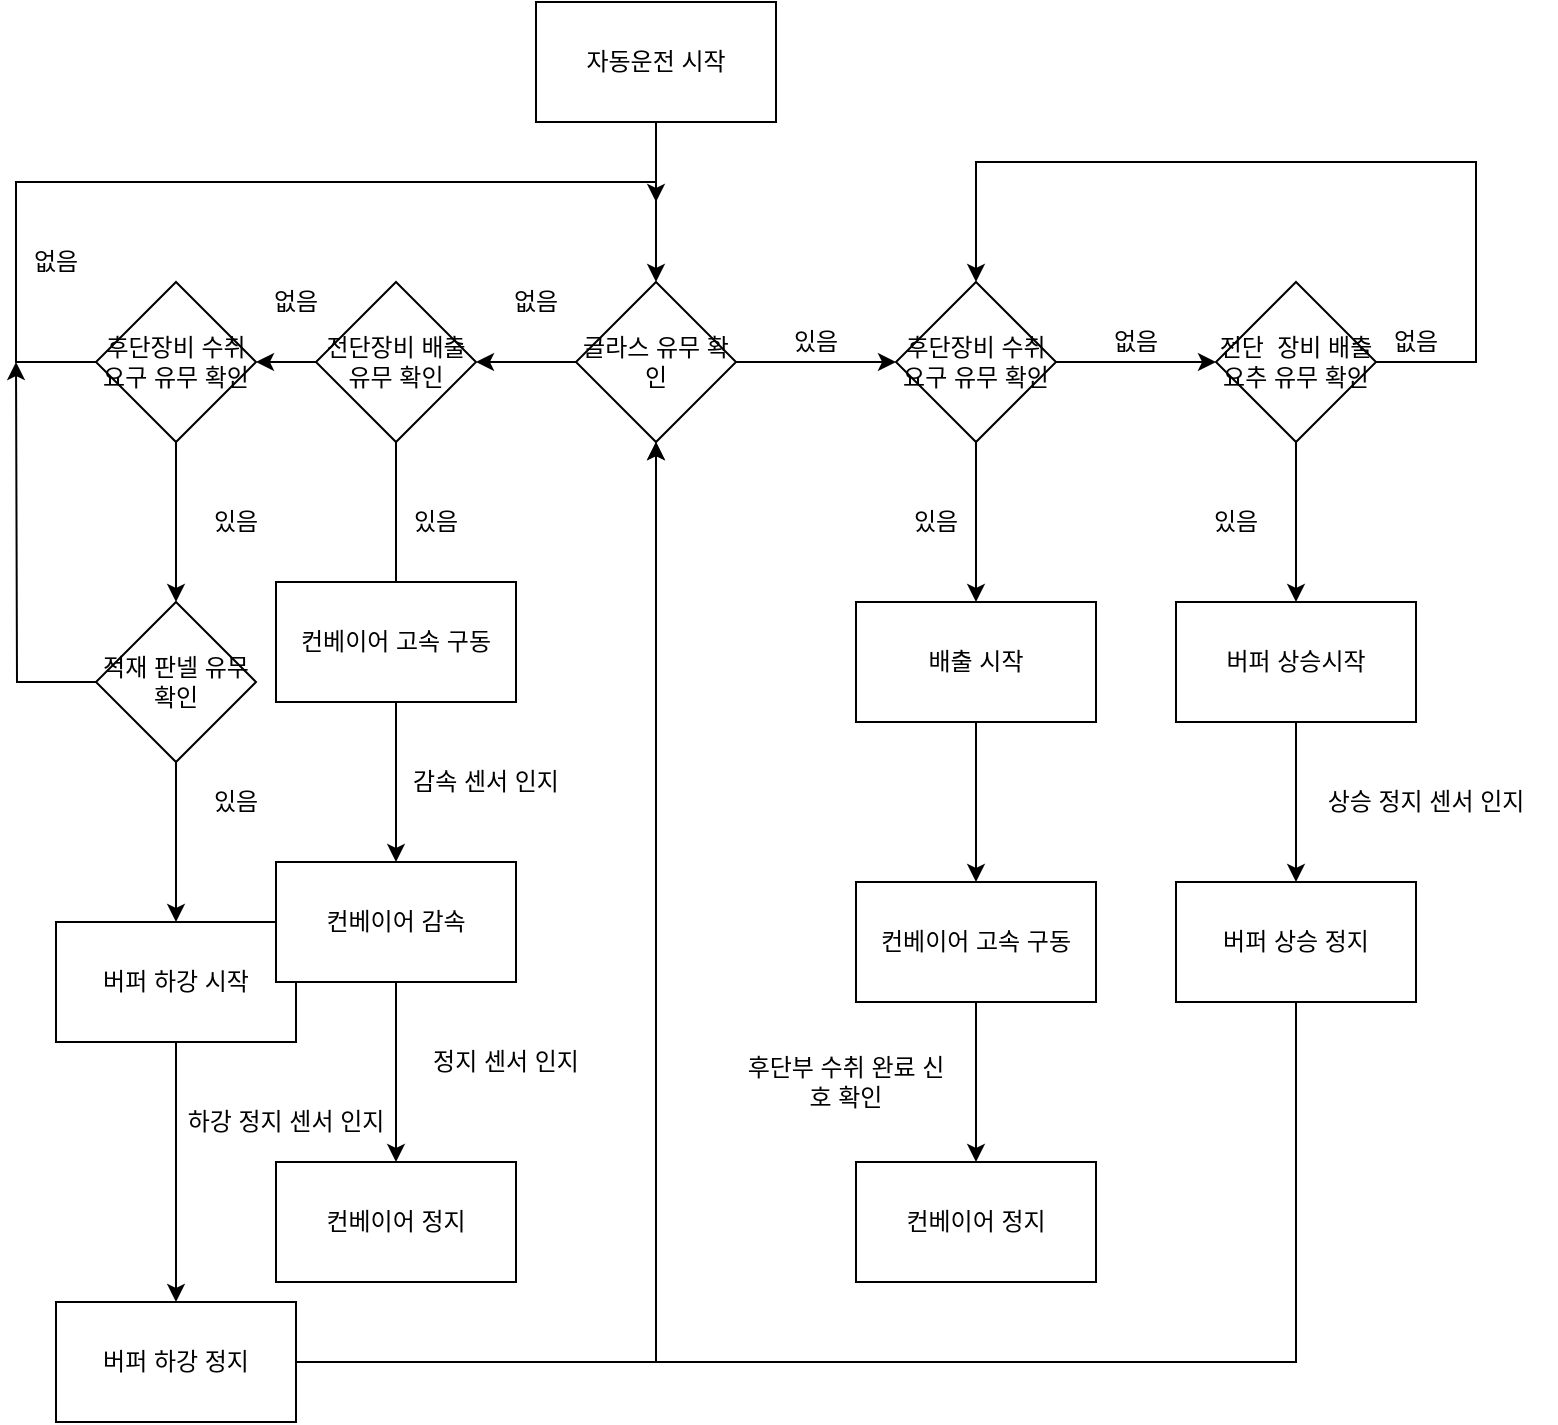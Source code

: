 <mxfile version="13.1.2" type="github" pages="33"><diagram id="Hulqslm2yxek5Gy80Lcz" name="E01_20Buffer"><mxGraphModel dx="946" dy="479" grid="1" gridSize="10" guides="1" tooltips="1" connect="1" arrows="1" fold="1" page="1" pageScale="1" pageWidth="1169" pageHeight="1654" math="0" shadow="0"><root><mxCell id="18dfyVrIh_JSf-1XnTBq-0"/><mxCell id="18dfyVrIh_JSf-1XnTBq-1" parent="18dfyVrIh_JSf-1XnTBq-0"/><mxCell id="-h9SOpRVNWN-lce1nIq6-0" value="" style="edgeStyle=orthogonalEdgeStyle;rounded=0;orthogonalLoop=1;jettySize=auto;html=1;" parent="18dfyVrIh_JSf-1XnTBq-1" source="-h9SOpRVNWN-lce1nIq6-1" edge="1"><mxGeometry relative="1" as="geometry"><mxPoint x="540" y="250.0" as="targetPoint"/></mxGeometry></mxCell><mxCell id="-h9SOpRVNWN-lce1nIq6-1" value="자동운전 시작" style="rounded=0;whiteSpace=wrap;html=1;" parent="18dfyVrIh_JSf-1XnTBq-1" vertex="1"><mxGeometry x="480" y="110" width="120" height="60" as="geometry"/></mxCell><mxCell id="-h9SOpRVNWN-lce1nIq6-2" value="" style="edgeStyle=orthogonalEdgeStyle;rounded=0;orthogonalLoop=1;jettySize=auto;html=1;" parent="18dfyVrIh_JSf-1XnTBq-1" source="-h9SOpRVNWN-lce1nIq6-4" edge="1"><mxGeometry relative="1" as="geometry"><mxPoint x="450" y="290.0" as="targetPoint"/></mxGeometry></mxCell><mxCell id="-h9SOpRVNWN-lce1nIq6-3" value="" style="edgeStyle=orthogonalEdgeStyle;rounded=0;orthogonalLoop=1;jettySize=auto;html=1;" parent="18dfyVrIh_JSf-1XnTBq-1" source="-h9SOpRVNWN-lce1nIq6-4" edge="1"><mxGeometry relative="1" as="geometry"><mxPoint x="660" y="290.0" as="targetPoint"/></mxGeometry></mxCell><mxCell id="-h9SOpRVNWN-lce1nIq6-4" value="글라스 유무 확인" style="rhombus;whiteSpace=wrap;html=1;" parent="18dfyVrIh_JSf-1XnTBq-1" vertex="1"><mxGeometry x="500" y="250" width="80" height="80" as="geometry"/></mxCell><mxCell id="-h9SOpRVNWN-lce1nIq6-5" value="없음" style="text;html=1;strokeColor=none;fillColor=none;align=center;verticalAlign=middle;whiteSpace=wrap;rounded=0;" parent="18dfyVrIh_JSf-1XnTBq-1" vertex="1"><mxGeometry x="460" y="250" width="40" height="20" as="geometry"/></mxCell><mxCell id="-h9SOpRVNWN-lce1nIq6-6" value="있음" style="text;html=1;strokeColor=none;fillColor=none;align=center;verticalAlign=middle;whiteSpace=wrap;rounded=0;" parent="18dfyVrIh_JSf-1XnTBq-1" vertex="1"><mxGeometry x="600" y="270" width="40" height="20" as="geometry"/></mxCell><mxCell id="-h9SOpRVNWN-lce1nIq6-7" value="" style="edgeStyle=orthogonalEdgeStyle;rounded=0;orthogonalLoop=1;jettySize=auto;html=1;" parent="18dfyVrIh_JSf-1XnTBq-1" source="-h9SOpRVNWN-lce1nIq6-9" target="-h9SOpRVNWN-lce1nIq6-12" edge="1"><mxGeometry relative="1" as="geometry"/></mxCell><mxCell id="-h9SOpRVNWN-lce1nIq6-8" value="" style="edgeStyle=orthogonalEdgeStyle;rounded=0;orthogonalLoop=1;jettySize=auto;html=1;" parent="18dfyVrIh_JSf-1XnTBq-1" source="-h9SOpRVNWN-lce1nIq6-9" edge="1"><mxGeometry relative="1" as="geometry"><mxPoint x="540" y="210.0" as="targetPoint"/><Array as="points"><mxPoint x="220" y="290"/><mxPoint x="220" y="200"/><mxPoint x="540" y="200"/></Array></mxGeometry></mxCell><mxCell id="-h9SOpRVNWN-lce1nIq6-9" value="후단장비 수취요구 유무 확인" style="rhombus;whiteSpace=wrap;html=1;" parent="18dfyVrIh_JSf-1XnTBq-1" vertex="1"><mxGeometry x="260" y="250" width="80" height="80" as="geometry"/></mxCell><mxCell id="-h9SOpRVNWN-lce1nIq6-10" value="" style="edgeStyle=orthogonalEdgeStyle;rounded=0;orthogonalLoop=1;jettySize=auto;html=1;" parent="18dfyVrIh_JSf-1XnTBq-1" source="-h9SOpRVNWN-lce1nIq6-12" edge="1"><mxGeometry relative="1" as="geometry"><mxPoint x="300" y="570" as="targetPoint"/></mxGeometry></mxCell><mxCell id="-h9SOpRVNWN-lce1nIq6-11" value="" style="edgeStyle=orthogonalEdgeStyle;rounded=0;orthogonalLoop=1;jettySize=auto;html=1;" parent="18dfyVrIh_JSf-1XnTBq-1" source="-h9SOpRVNWN-lce1nIq6-12" edge="1"><mxGeometry relative="1" as="geometry"><mxPoint x="220" y="290.0" as="targetPoint"/></mxGeometry></mxCell><mxCell id="-h9SOpRVNWN-lce1nIq6-12" value="적재 판넬 유무 확인" style="rhombus;whiteSpace=wrap;html=1;" parent="18dfyVrIh_JSf-1XnTBq-1" vertex="1"><mxGeometry x="260" y="410" width="80" height="80" as="geometry"/></mxCell><mxCell id="-h9SOpRVNWN-lce1nIq6-13" value="없음" style="text;html=1;strokeColor=none;fillColor=none;align=center;verticalAlign=middle;whiteSpace=wrap;rounded=0;" parent="18dfyVrIh_JSf-1XnTBq-1" vertex="1"><mxGeometry x="220" y="230" width="40" height="20" as="geometry"/></mxCell><mxCell id="-h9SOpRVNWN-lce1nIq6-14" value="있음" style="text;html=1;strokeColor=none;fillColor=none;align=center;verticalAlign=middle;whiteSpace=wrap;rounded=0;" parent="18dfyVrIh_JSf-1XnTBq-1" vertex="1"><mxGeometry x="310" y="360" width="40" height="20" as="geometry"/></mxCell><mxCell id="-h9SOpRVNWN-lce1nIq6-15" value="있음" style="text;html=1;strokeColor=none;fillColor=none;align=center;verticalAlign=middle;whiteSpace=wrap;rounded=0;" parent="18dfyVrIh_JSf-1XnTBq-1" vertex="1"><mxGeometry x="310" y="500" width="40" height="20" as="geometry"/></mxCell><mxCell id="-h9SOpRVNWN-lce1nIq6-16" value="" style="edgeStyle=orthogonalEdgeStyle;rounded=0;orthogonalLoop=1;jettySize=auto;html=1;" parent="18dfyVrIh_JSf-1XnTBq-1" source="-h9SOpRVNWN-lce1nIq6-17" target="-h9SOpRVNWN-lce1nIq6-19" edge="1"><mxGeometry relative="1" as="geometry"/></mxCell><mxCell id="-h9SOpRVNWN-lce1nIq6-17" value="버퍼 하강 시작" style="rounded=0;whiteSpace=wrap;html=1;" parent="18dfyVrIh_JSf-1XnTBq-1" vertex="1"><mxGeometry x="240" y="570" width="120" height="60" as="geometry"/></mxCell><mxCell id="-h9SOpRVNWN-lce1nIq6-18" value="" style="edgeStyle=orthogonalEdgeStyle;rounded=0;orthogonalLoop=1;jettySize=auto;html=1;entryX=0.5;entryY=1;entryDx=0;entryDy=0;" parent="18dfyVrIh_JSf-1XnTBq-1" source="-h9SOpRVNWN-lce1nIq6-19" target="-h9SOpRVNWN-lce1nIq6-4" edge="1"><mxGeometry relative="1" as="geometry"><mxPoint x="520" y="740" as="targetPoint"/></mxGeometry></mxCell><mxCell id="-h9SOpRVNWN-lce1nIq6-19" value="버퍼 하강 정지" style="rounded=0;whiteSpace=wrap;html=1;" parent="18dfyVrIh_JSf-1XnTBq-1" vertex="1"><mxGeometry x="240" y="760" width="120" height="60" as="geometry"/></mxCell><mxCell id="-h9SOpRVNWN-lce1nIq6-20" value="하강 정지 센서 인지" style="text;html=1;strokeColor=none;fillColor=none;align=center;verticalAlign=middle;whiteSpace=wrap;rounded=0;" parent="18dfyVrIh_JSf-1XnTBq-1" vertex="1"><mxGeometry x="290" y="660" width="130" height="20" as="geometry"/></mxCell><mxCell id="-h9SOpRVNWN-lce1nIq6-21" value="" style="edgeStyle=orthogonalEdgeStyle;rounded=0;orthogonalLoop=1;jettySize=auto;html=1;" parent="18dfyVrIh_JSf-1XnTBq-1" source="-h9SOpRVNWN-lce1nIq6-23" edge="1"><mxGeometry relative="1" as="geometry"><mxPoint x="820" y="290.0" as="targetPoint"/></mxGeometry></mxCell><object label="" id="-h9SOpRVNWN-lce1nIq6-22"><mxCell style="edgeStyle=orthogonalEdgeStyle;rounded=0;orthogonalLoop=1;jettySize=auto;html=1;" parent="18dfyVrIh_JSf-1XnTBq-1" source="-h9SOpRVNWN-lce1nIq6-23" edge="1"><mxGeometry relative="1" as="geometry"><mxPoint x="700" y="410" as="targetPoint"/></mxGeometry></mxCell></object><mxCell id="-h9SOpRVNWN-lce1nIq6-23" value="후단장비 수취요구 유무 확인" style="rhombus;whiteSpace=wrap;html=1;" parent="18dfyVrIh_JSf-1XnTBq-1" vertex="1"><mxGeometry x="660" y="250" width="80" height="80" as="geometry"/></mxCell><mxCell id="-h9SOpRVNWN-lce1nIq6-24" value="있음" style="text;html=1;strokeColor=none;fillColor=none;align=center;verticalAlign=middle;whiteSpace=wrap;rounded=0;" parent="18dfyVrIh_JSf-1XnTBq-1" vertex="1"><mxGeometry x="660" y="360" width="40" height="20" as="geometry"/></mxCell><mxCell id="-h9SOpRVNWN-lce1nIq6-25" value="없음" style="text;html=1;strokeColor=none;fillColor=none;align=center;verticalAlign=middle;whiteSpace=wrap;rounded=0;" parent="18dfyVrIh_JSf-1XnTBq-1" vertex="1"><mxGeometry x="760" y="270" width="40" height="20" as="geometry"/></mxCell><mxCell id="-h9SOpRVNWN-lce1nIq6-26" value="" style="edgeStyle=orthogonalEdgeStyle;rounded=0;orthogonalLoop=1;jettySize=auto;html=1;" parent="18dfyVrIh_JSf-1XnTBq-1" source="-h9SOpRVNWN-lce1nIq6-27" edge="1"><mxGeometry relative="1" as="geometry"><mxPoint x="700" y="550" as="targetPoint"/></mxGeometry></mxCell><mxCell id="-h9SOpRVNWN-lce1nIq6-27" value="배출 시작" style="rounded=0;whiteSpace=wrap;html=1;" parent="18dfyVrIh_JSf-1XnTBq-1" vertex="1"><mxGeometry x="640" y="410" width="120" height="60" as="geometry"/></mxCell><mxCell id="-h9SOpRVNWN-lce1nIq6-28" value="" style="edgeStyle=orthogonalEdgeStyle;rounded=0;orthogonalLoop=1;jettySize=auto;html=1;" parent="18dfyVrIh_JSf-1XnTBq-1" source="-h9SOpRVNWN-lce1nIq6-30" edge="1"><mxGeometry relative="1" as="geometry"><mxPoint x="860" y="410" as="targetPoint"/></mxGeometry></mxCell><mxCell id="-h9SOpRVNWN-lce1nIq6-29" value="" style="edgeStyle=orthogonalEdgeStyle;rounded=0;orthogonalLoop=1;jettySize=auto;html=1;entryX=0.5;entryY=0;entryDx=0;entryDy=0;" parent="18dfyVrIh_JSf-1XnTBq-1" source="-h9SOpRVNWN-lce1nIq6-30" target="-h9SOpRVNWN-lce1nIq6-23" edge="1"><mxGeometry relative="1" as="geometry"><mxPoint x="931.667" y="190" as="targetPoint"/><Array as="points"><mxPoint x="950" y="290"/><mxPoint x="950" y="190"/><mxPoint x="700" y="190"/></Array></mxGeometry></mxCell><mxCell id="-h9SOpRVNWN-lce1nIq6-30" value="전단&amp;nbsp; 장비 배출 요추 유무 확인" style="rhombus;whiteSpace=wrap;html=1;" parent="18dfyVrIh_JSf-1XnTBq-1" vertex="1"><mxGeometry x="820" y="250" width="80" height="80" as="geometry"/></mxCell><mxCell id="-h9SOpRVNWN-lce1nIq6-31" value="없음" style="text;html=1;strokeColor=none;fillColor=none;align=center;verticalAlign=middle;whiteSpace=wrap;rounded=0;" parent="18dfyVrIh_JSf-1XnTBq-1" vertex="1"><mxGeometry x="900" y="270" width="40" height="20" as="geometry"/></mxCell><mxCell id="-h9SOpRVNWN-lce1nIq6-32" value="있음" style="text;html=1;strokeColor=none;fillColor=none;align=center;verticalAlign=middle;whiteSpace=wrap;rounded=0;" parent="18dfyVrIh_JSf-1XnTBq-1" vertex="1"><mxGeometry x="810" y="360" width="40" height="20" as="geometry"/></mxCell><mxCell id="-h9SOpRVNWN-lce1nIq6-33" value="" style="edgeStyle=orthogonalEdgeStyle;rounded=0;orthogonalLoop=1;jettySize=auto;html=1;" parent="18dfyVrIh_JSf-1XnTBq-1" source="-h9SOpRVNWN-lce1nIq6-34" target="-h9SOpRVNWN-lce1nIq6-36" edge="1"><mxGeometry relative="1" as="geometry"/></mxCell><mxCell id="-h9SOpRVNWN-lce1nIq6-34" value="버퍼 상승시작" style="rounded=0;whiteSpace=wrap;html=1;" parent="18dfyVrIh_JSf-1XnTBq-1" vertex="1"><mxGeometry x="800" y="410" width="120" height="60" as="geometry"/></mxCell><mxCell id="-h9SOpRVNWN-lce1nIq6-35" value="" style="edgeStyle=orthogonalEdgeStyle;rounded=0;orthogonalLoop=1;jettySize=auto;html=1;" parent="18dfyVrIh_JSf-1XnTBq-1" source="-h9SOpRVNWN-lce1nIq6-36" edge="1"><mxGeometry relative="1" as="geometry"><mxPoint x="540" y="330.0" as="targetPoint"/><Array as="points"><mxPoint x="860" y="790"/><mxPoint x="540" y="790"/></Array></mxGeometry></mxCell><mxCell id="-h9SOpRVNWN-lce1nIq6-36" value="버퍼 상승 정지" style="rounded=0;whiteSpace=wrap;html=1;" parent="18dfyVrIh_JSf-1XnTBq-1" vertex="1"><mxGeometry x="800" y="550" width="120" height="60" as="geometry"/></mxCell><mxCell id="-h9SOpRVNWN-lce1nIq6-37" value="상승 정지 센서 인지" style="text;html=1;strokeColor=none;fillColor=none;align=center;verticalAlign=middle;whiteSpace=wrap;rounded=0;" parent="18dfyVrIh_JSf-1XnTBq-1" vertex="1"><mxGeometry x="860" y="500" width="130" height="20" as="geometry"/></mxCell><mxCell id="-h9SOpRVNWN-lce1nIq6-38" value="" style="edgeStyle=orthogonalEdgeStyle;rounded=0;orthogonalLoop=1;jettySize=auto;html=1;" parent="18dfyVrIh_JSf-1XnTBq-1" source="-h9SOpRVNWN-lce1nIq6-39" target="-h9SOpRVNWN-lce1nIq6-40" edge="1"><mxGeometry relative="1" as="geometry"/></mxCell><mxCell id="-h9SOpRVNWN-lce1nIq6-39" value="컨베이어 고속 구동" style="rounded=0;whiteSpace=wrap;html=1;" parent="18dfyVrIh_JSf-1XnTBq-1" vertex="1"><mxGeometry x="640" y="550" width="120" height="60" as="geometry"/></mxCell><mxCell id="-h9SOpRVNWN-lce1nIq6-40" value="컨베이어 정지" style="rounded=0;whiteSpace=wrap;html=1;" parent="18dfyVrIh_JSf-1XnTBq-1" vertex="1"><mxGeometry x="640" y="690" width="120" height="60" as="geometry"/></mxCell><mxCell id="-h9SOpRVNWN-lce1nIq6-41" value="후단부 수취 완료 신호 확인" style="text;html=1;strokeColor=none;fillColor=none;align=center;verticalAlign=middle;whiteSpace=wrap;rounded=0;" parent="18dfyVrIh_JSf-1XnTBq-1" vertex="1"><mxGeometry x="580" y="640" width="110" height="20" as="geometry"/></mxCell><mxCell id="-h9SOpRVNWN-lce1nIq6-42" value="" style="edgeStyle=orthogonalEdgeStyle;rounded=0;orthogonalLoop=1;jettySize=auto;html=1;" parent="18dfyVrIh_JSf-1XnTBq-1" source="-h9SOpRVNWN-lce1nIq6-44" target="-h9SOpRVNWN-lce1nIq6-9" edge="1"><mxGeometry relative="1" as="geometry"/></mxCell><mxCell id="-h9SOpRVNWN-lce1nIq6-43" value="" style="edgeStyle=orthogonalEdgeStyle;rounded=0;orthogonalLoop=1;jettySize=auto;html=1;" parent="18dfyVrIh_JSf-1XnTBq-1" source="-h9SOpRVNWN-lce1nIq6-44" edge="1"><mxGeometry relative="1" as="geometry"><mxPoint x="410" y="410" as="targetPoint"/></mxGeometry></mxCell><mxCell id="-h9SOpRVNWN-lce1nIq6-44" value="전단장비 배출 유무 확인" style="rhombus;whiteSpace=wrap;html=1;" parent="18dfyVrIh_JSf-1XnTBq-1" vertex="1"><mxGeometry x="370" y="250" width="80" height="80" as="geometry"/></mxCell><mxCell id="-h9SOpRVNWN-lce1nIq6-45" value="없음" style="text;html=1;strokeColor=none;fillColor=none;align=center;verticalAlign=middle;whiteSpace=wrap;rounded=0;" parent="18dfyVrIh_JSf-1XnTBq-1" vertex="1"><mxGeometry x="340" y="250" width="40" height="20" as="geometry"/></mxCell><mxCell id="-h9SOpRVNWN-lce1nIq6-46" value="있음" style="text;html=1;strokeColor=none;fillColor=none;align=center;verticalAlign=middle;whiteSpace=wrap;rounded=0;" parent="18dfyVrIh_JSf-1XnTBq-1" vertex="1"><mxGeometry x="410" y="360" width="40" height="20" as="geometry"/></mxCell><mxCell id="-h9SOpRVNWN-lce1nIq6-47" value="" style="edgeStyle=orthogonalEdgeStyle;rounded=0;orthogonalLoop=1;jettySize=auto;html=1;" parent="18dfyVrIh_JSf-1XnTBq-1" source="-h9SOpRVNWN-lce1nIq6-48" target="-h9SOpRVNWN-lce1nIq6-50" edge="1"><mxGeometry relative="1" as="geometry"/></mxCell><mxCell id="-h9SOpRVNWN-lce1nIq6-48" value="컨베이어 고속 구동" style="rounded=0;whiteSpace=wrap;html=1;" parent="18dfyVrIh_JSf-1XnTBq-1" vertex="1"><mxGeometry x="350" y="400" width="120" height="60" as="geometry"/></mxCell><mxCell id="-h9SOpRVNWN-lce1nIq6-49" value="" style="edgeStyle=orthogonalEdgeStyle;rounded=0;orthogonalLoop=1;jettySize=auto;html=1;" parent="18dfyVrIh_JSf-1XnTBq-1" source="-h9SOpRVNWN-lce1nIq6-50" target="-h9SOpRVNWN-lce1nIq6-51" edge="1"><mxGeometry relative="1" as="geometry"/></mxCell><mxCell id="-h9SOpRVNWN-lce1nIq6-50" value="컨베이어 감속" style="rounded=0;whiteSpace=wrap;html=1;" parent="18dfyVrIh_JSf-1XnTBq-1" vertex="1"><mxGeometry x="350" y="540" width="120" height="60" as="geometry"/></mxCell><mxCell id="-h9SOpRVNWN-lce1nIq6-51" value="컨베이어 정지" style="rounded=0;whiteSpace=wrap;html=1;" parent="18dfyVrIh_JSf-1XnTBq-1" vertex="1"><mxGeometry x="350" y="690" width="120" height="60" as="geometry"/></mxCell><mxCell id="-h9SOpRVNWN-lce1nIq6-52" value="감속 센서 인지" style="text;html=1;strokeColor=none;fillColor=none;align=center;verticalAlign=middle;whiteSpace=wrap;rounded=0;" parent="18dfyVrIh_JSf-1XnTBq-1" vertex="1"><mxGeometry x="410" y="490" width="90" height="20" as="geometry"/></mxCell><mxCell id="-h9SOpRVNWN-lce1nIq6-53" value="정지 센서 인지" style="text;html=1;strokeColor=none;fillColor=none;align=center;verticalAlign=middle;whiteSpace=wrap;rounded=0;" parent="18dfyVrIh_JSf-1XnTBq-1" vertex="1"><mxGeometry x="420" y="630" width="90" height="20" as="geometry"/></mxCell></root></mxGraphModel></diagram><diagram name="E02_20Buffer" id="fCbdSQhymAp5CU314bnK"><mxGraphModel dx="946" dy="530" grid="1" gridSize="10" guides="1" tooltips="1" connect="1" arrows="1" fold="1" page="1" pageScale="1" pageWidth="1169" pageHeight="1654" math="0" shadow="0"><root><mxCell id="Kvp3NPPLajt08xXIQ1ET-0"/><mxCell id="Kvp3NPPLajt08xXIQ1ET-1" parent="Kvp3NPPLajt08xXIQ1ET-0"/><mxCell id="Kvp3NPPLajt08xXIQ1ET-2" value="" style="edgeStyle=orthogonalEdgeStyle;rounded=0;orthogonalLoop=1;jettySize=auto;html=1;" parent="Kvp3NPPLajt08xXIQ1ET-1" source="Kvp3NPPLajt08xXIQ1ET-3" edge="1"><mxGeometry relative="1" as="geometry"><mxPoint x="540" y="250.0" as="targetPoint"/></mxGeometry></mxCell><mxCell id="Kvp3NPPLajt08xXIQ1ET-3" value="자동운전 시작" style="rounded=0;whiteSpace=wrap;html=1;" parent="Kvp3NPPLajt08xXIQ1ET-1" vertex="1"><mxGeometry x="480" y="110" width="120" height="60" as="geometry"/></mxCell><mxCell id="Kvp3NPPLajt08xXIQ1ET-4" value="" style="edgeStyle=orthogonalEdgeStyle;rounded=0;orthogonalLoop=1;jettySize=auto;html=1;" parent="Kvp3NPPLajt08xXIQ1ET-1" source="Kvp3NPPLajt08xXIQ1ET-6" edge="1"><mxGeometry relative="1" as="geometry"><mxPoint x="450" y="290.0" as="targetPoint"/></mxGeometry></mxCell><mxCell id="Kvp3NPPLajt08xXIQ1ET-5" value="" style="edgeStyle=orthogonalEdgeStyle;rounded=0;orthogonalLoop=1;jettySize=auto;html=1;" parent="Kvp3NPPLajt08xXIQ1ET-1" source="Kvp3NPPLajt08xXIQ1ET-6" edge="1"><mxGeometry relative="1" as="geometry"><mxPoint x="660" y="290.0" as="targetPoint"/></mxGeometry></mxCell><mxCell id="Kvp3NPPLajt08xXIQ1ET-6" value="글라스 유무 확인" style="rhombus;whiteSpace=wrap;html=1;" parent="Kvp3NPPLajt08xXIQ1ET-1" vertex="1"><mxGeometry x="500" y="250" width="80" height="80" as="geometry"/></mxCell><mxCell id="Kvp3NPPLajt08xXIQ1ET-7" value="없음" style="text;html=1;strokeColor=none;fillColor=none;align=center;verticalAlign=middle;whiteSpace=wrap;rounded=0;" parent="Kvp3NPPLajt08xXIQ1ET-1" vertex="1"><mxGeometry x="460" y="250" width="40" height="20" as="geometry"/></mxCell><mxCell id="Kvp3NPPLajt08xXIQ1ET-8" value="있음" style="text;html=1;strokeColor=none;fillColor=none;align=center;verticalAlign=middle;whiteSpace=wrap;rounded=0;" parent="Kvp3NPPLajt08xXIQ1ET-1" vertex="1"><mxGeometry x="600" y="270" width="40" height="20" as="geometry"/></mxCell><mxCell id="Kvp3NPPLajt08xXIQ1ET-9" value="" style="edgeStyle=orthogonalEdgeStyle;rounded=0;orthogonalLoop=1;jettySize=auto;html=1;" parent="Kvp3NPPLajt08xXIQ1ET-1" source="Kvp3NPPLajt08xXIQ1ET-11" target="Kvp3NPPLajt08xXIQ1ET-14" edge="1"><mxGeometry relative="1" as="geometry"/></mxCell><mxCell id="Kvp3NPPLajt08xXIQ1ET-10" value="" style="edgeStyle=orthogonalEdgeStyle;rounded=0;orthogonalLoop=1;jettySize=auto;html=1;" parent="Kvp3NPPLajt08xXIQ1ET-1" source="Kvp3NPPLajt08xXIQ1ET-11" edge="1"><mxGeometry relative="1" as="geometry"><mxPoint x="540" y="210.0" as="targetPoint"/><Array as="points"><mxPoint x="220" y="290"/><mxPoint x="220" y="200"/><mxPoint x="540" y="200"/></Array></mxGeometry></mxCell><mxCell id="Kvp3NPPLajt08xXIQ1ET-11" value="후단장비 수취요구 유무 확인" style="rhombus;whiteSpace=wrap;html=1;" parent="Kvp3NPPLajt08xXIQ1ET-1" vertex="1"><mxGeometry x="260" y="250" width="80" height="80" as="geometry"/></mxCell><mxCell id="Kvp3NPPLajt08xXIQ1ET-12" value="" style="edgeStyle=orthogonalEdgeStyle;rounded=0;orthogonalLoop=1;jettySize=auto;html=1;" parent="Kvp3NPPLajt08xXIQ1ET-1" source="Kvp3NPPLajt08xXIQ1ET-14" edge="1"><mxGeometry relative="1" as="geometry"><mxPoint x="300" y="570" as="targetPoint"/></mxGeometry></mxCell><mxCell id="Kvp3NPPLajt08xXIQ1ET-13" value="" style="edgeStyle=orthogonalEdgeStyle;rounded=0;orthogonalLoop=1;jettySize=auto;html=1;" parent="Kvp3NPPLajt08xXIQ1ET-1" source="Kvp3NPPLajt08xXIQ1ET-14" edge="1"><mxGeometry relative="1" as="geometry"><mxPoint x="220" y="290.0" as="targetPoint"/></mxGeometry></mxCell><mxCell id="Kvp3NPPLajt08xXIQ1ET-14" value="적재 판넬 유무 확인" style="rhombus;whiteSpace=wrap;html=1;" parent="Kvp3NPPLajt08xXIQ1ET-1" vertex="1"><mxGeometry x="260" y="410" width="80" height="80" as="geometry"/></mxCell><mxCell id="Kvp3NPPLajt08xXIQ1ET-15" value="없음" style="text;html=1;strokeColor=none;fillColor=none;align=center;verticalAlign=middle;whiteSpace=wrap;rounded=0;" parent="Kvp3NPPLajt08xXIQ1ET-1" vertex="1"><mxGeometry x="220" y="230" width="40" height="20" as="geometry"/></mxCell><mxCell id="Kvp3NPPLajt08xXIQ1ET-16" value="있음" style="text;html=1;strokeColor=none;fillColor=none;align=center;verticalAlign=middle;whiteSpace=wrap;rounded=0;" parent="Kvp3NPPLajt08xXIQ1ET-1" vertex="1"><mxGeometry x="310" y="360" width="40" height="20" as="geometry"/></mxCell><mxCell id="Kvp3NPPLajt08xXIQ1ET-17" value="있음" style="text;html=1;strokeColor=none;fillColor=none;align=center;verticalAlign=middle;whiteSpace=wrap;rounded=0;" parent="Kvp3NPPLajt08xXIQ1ET-1" vertex="1"><mxGeometry x="310" y="500" width="40" height="20" as="geometry"/></mxCell><mxCell id="Kvp3NPPLajt08xXIQ1ET-18" value="" style="edgeStyle=orthogonalEdgeStyle;rounded=0;orthogonalLoop=1;jettySize=auto;html=1;" parent="Kvp3NPPLajt08xXIQ1ET-1" source="Kvp3NPPLajt08xXIQ1ET-19" target="Kvp3NPPLajt08xXIQ1ET-21" edge="1"><mxGeometry relative="1" as="geometry"/></mxCell><mxCell id="Kvp3NPPLajt08xXIQ1ET-19" value="버퍼 하강 시작" style="rounded=0;whiteSpace=wrap;html=1;" parent="Kvp3NPPLajt08xXIQ1ET-1" vertex="1"><mxGeometry x="240" y="570" width="120" height="60" as="geometry"/></mxCell><mxCell id="Kvp3NPPLajt08xXIQ1ET-20" value="" style="edgeStyle=orthogonalEdgeStyle;rounded=0;orthogonalLoop=1;jettySize=auto;html=1;entryX=0.5;entryY=1;entryDx=0;entryDy=0;" parent="Kvp3NPPLajt08xXIQ1ET-1" source="Kvp3NPPLajt08xXIQ1ET-21" target="Kvp3NPPLajt08xXIQ1ET-6" edge="1"><mxGeometry relative="1" as="geometry"><mxPoint x="520" y="740" as="targetPoint"/></mxGeometry></mxCell><mxCell id="Kvp3NPPLajt08xXIQ1ET-21" value="버퍼 하강 정지" style="rounded=0;whiteSpace=wrap;html=1;" parent="Kvp3NPPLajt08xXIQ1ET-1" vertex="1"><mxGeometry x="240" y="760" width="120" height="60" as="geometry"/></mxCell><mxCell id="Kvp3NPPLajt08xXIQ1ET-22" value="하강 정지 센서 인지" style="text;html=1;strokeColor=none;fillColor=none;align=center;verticalAlign=middle;whiteSpace=wrap;rounded=0;" parent="Kvp3NPPLajt08xXIQ1ET-1" vertex="1"><mxGeometry x="290" y="660" width="130" height="20" as="geometry"/></mxCell><mxCell id="Kvp3NPPLajt08xXIQ1ET-23" value="" style="edgeStyle=orthogonalEdgeStyle;rounded=0;orthogonalLoop=1;jettySize=auto;html=1;" parent="Kvp3NPPLajt08xXIQ1ET-1" source="Kvp3NPPLajt08xXIQ1ET-25" edge="1"><mxGeometry relative="1" as="geometry"><mxPoint x="820" y="290.0" as="targetPoint"/></mxGeometry></mxCell><object label="" id="Kvp3NPPLajt08xXIQ1ET-24"><mxCell style="edgeStyle=orthogonalEdgeStyle;rounded=0;orthogonalLoop=1;jettySize=auto;html=1;" parent="Kvp3NPPLajt08xXIQ1ET-1" source="Kvp3NPPLajt08xXIQ1ET-25" edge="1"><mxGeometry relative="1" as="geometry"><mxPoint x="700" y="410" as="targetPoint"/></mxGeometry></mxCell></object><mxCell id="Kvp3NPPLajt08xXIQ1ET-25" value="후단장비 수취요구 유무 확인" style="rhombus;whiteSpace=wrap;html=1;" parent="Kvp3NPPLajt08xXIQ1ET-1" vertex="1"><mxGeometry x="660" y="250" width="80" height="80" as="geometry"/></mxCell><mxCell id="Kvp3NPPLajt08xXIQ1ET-26" value="있음" style="text;html=1;strokeColor=none;fillColor=none;align=center;verticalAlign=middle;whiteSpace=wrap;rounded=0;" parent="Kvp3NPPLajt08xXIQ1ET-1" vertex="1"><mxGeometry x="660" y="360" width="40" height="20" as="geometry"/></mxCell><mxCell id="Kvp3NPPLajt08xXIQ1ET-27" value="없음" style="text;html=1;strokeColor=none;fillColor=none;align=center;verticalAlign=middle;whiteSpace=wrap;rounded=0;" parent="Kvp3NPPLajt08xXIQ1ET-1" vertex="1"><mxGeometry x="760" y="270" width="40" height="20" as="geometry"/></mxCell><mxCell id="Kvp3NPPLajt08xXIQ1ET-28" value="" style="edgeStyle=orthogonalEdgeStyle;rounded=0;orthogonalLoop=1;jettySize=auto;html=1;" parent="Kvp3NPPLajt08xXIQ1ET-1" source="Kvp3NPPLajt08xXIQ1ET-29" edge="1"><mxGeometry relative="1" as="geometry"><mxPoint x="700" y="550" as="targetPoint"/></mxGeometry></mxCell><mxCell id="Kvp3NPPLajt08xXIQ1ET-29" value="배출 시작" style="rounded=0;whiteSpace=wrap;html=1;" parent="Kvp3NPPLajt08xXIQ1ET-1" vertex="1"><mxGeometry x="640" y="410" width="120" height="60" as="geometry"/></mxCell><mxCell id="Kvp3NPPLajt08xXIQ1ET-30" value="" style="edgeStyle=orthogonalEdgeStyle;rounded=0;orthogonalLoop=1;jettySize=auto;html=1;" parent="Kvp3NPPLajt08xXIQ1ET-1" source="Kvp3NPPLajt08xXIQ1ET-32" edge="1"><mxGeometry relative="1" as="geometry"><mxPoint x="860" y="410" as="targetPoint"/></mxGeometry></mxCell><mxCell id="Kvp3NPPLajt08xXIQ1ET-31" value="" style="edgeStyle=orthogonalEdgeStyle;rounded=0;orthogonalLoop=1;jettySize=auto;html=1;entryX=0.5;entryY=0;entryDx=0;entryDy=0;" parent="Kvp3NPPLajt08xXIQ1ET-1" source="Kvp3NPPLajt08xXIQ1ET-32" target="Kvp3NPPLajt08xXIQ1ET-25" edge="1"><mxGeometry relative="1" as="geometry"><mxPoint x="931.667" y="190" as="targetPoint"/><Array as="points"><mxPoint x="950" y="290"/><mxPoint x="950" y="190"/><mxPoint x="700" y="190"/></Array></mxGeometry></mxCell><mxCell id="Kvp3NPPLajt08xXIQ1ET-32" value="전단&amp;nbsp; 장비 배출 요추 유무 확인" style="rhombus;whiteSpace=wrap;html=1;" parent="Kvp3NPPLajt08xXIQ1ET-1" vertex="1"><mxGeometry x="820" y="250" width="80" height="80" as="geometry"/></mxCell><mxCell id="Kvp3NPPLajt08xXIQ1ET-33" value="없음" style="text;html=1;strokeColor=none;fillColor=none;align=center;verticalAlign=middle;whiteSpace=wrap;rounded=0;" parent="Kvp3NPPLajt08xXIQ1ET-1" vertex="1"><mxGeometry x="900" y="270" width="40" height="20" as="geometry"/></mxCell><mxCell id="Kvp3NPPLajt08xXIQ1ET-34" value="있음" style="text;html=1;strokeColor=none;fillColor=none;align=center;verticalAlign=middle;whiteSpace=wrap;rounded=0;" parent="Kvp3NPPLajt08xXIQ1ET-1" vertex="1"><mxGeometry x="810" y="360" width="40" height="20" as="geometry"/></mxCell><mxCell id="Kvp3NPPLajt08xXIQ1ET-35" value="" style="edgeStyle=orthogonalEdgeStyle;rounded=0;orthogonalLoop=1;jettySize=auto;html=1;" parent="Kvp3NPPLajt08xXIQ1ET-1" source="Kvp3NPPLajt08xXIQ1ET-36" target="Kvp3NPPLajt08xXIQ1ET-38" edge="1"><mxGeometry relative="1" as="geometry"/></mxCell><mxCell id="Kvp3NPPLajt08xXIQ1ET-36" value="버퍼 상승시작" style="rounded=0;whiteSpace=wrap;html=1;" parent="Kvp3NPPLajt08xXIQ1ET-1" vertex="1"><mxGeometry x="800" y="410" width="120" height="60" as="geometry"/></mxCell><mxCell id="Kvp3NPPLajt08xXIQ1ET-37" value="" style="edgeStyle=orthogonalEdgeStyle;rounded=0;orthogonalLoop=1;jettySize=auto;html=1;" parent="Kvp3NPPLajt08xXIQ1ET-1" source="Kvp3NPPLajt08xXIQ1ET-38" edge="1"><mxGeometry relative="1" as="geometry"><mxPoint x="540" y="330.0" as="targetPoint"/><Array as="points"><mxPoint x="860" y="790"/><mxPoint x="540" y="790"/></Array></mxGeometry></mxCell><mxCell id="Kvp3NPPLajt08xXIQ1ET-38" value="버퍼 상승 정지" style="rounded=0;whiteSpace=wrap;html=1;" parent="Kvp3NPPLajt08xXIQ1ET-1" vertex="1"><mxGeometry x="800" y="550" width="120" height="60" as="geometry"/></mxCell><mxCell id="Kvp3NPPLajt08xXIQ1ET-39" value="상승 정지 센서 인지" style="text;html=1;strokeColor=none;fillColor=none;align=center;verticalAlign=middle;whiteSpace=wrap;rounded=0;" parent="Kvp3NPPLajt08xXIQ1ET-1" vertex="1"><mxGeometry x="860" y="500" width="130" height="20" as="geometry"/></mxCell><mxCell id="Kvp3NPPLajt08xXIQ1ET-40" value="" style="edgeStyle=orthogonalEdgeStyle;rounded=0;orthogonalLoop=1;jettySize=auto;html=1;" parent="Kvp3NPPLajt08xXIQ1ET-1" source="Kvp3NPPLajt08xXIQ1ET-41" target="Kvp3NPPLajt08xXIQ1ET-42" edge="1"><mxGeometry relative="1" as="geometry"/></mxCell><mxCell id="Kvp3NPPLajt08xXIQ1ET-41" value="컨베이어 고속 구동" style="rounded=0;whiteSpace=wrap;html=1;" parent="Kvp3NPPLajt08xXIQ1ET-1" vertex="1"><mxGeometry x="640" y="550" width="120" height="60" as="geometry"/></mxCell><mxCell id="Kvp3NPPLajt08xXIQ1ET-42" value="컨베이어 정지" style="rounded=0;whiteSpace=wrap;html=1;" parent="Kvp3NPPLajt08xXIQ1ET-1" vertex="1"><mxGeometry x="640" y="690" width="120" height="60" as="geometry"/></mxCell><mxCell id="Kvp3NPPLajt08xXIQ1ET-43" value="후단부 수취 완료 신호 확인" style="text;html=1;strokeColor=none;fillColor=none;align=center;verticalAlign=middle;whiteSpace=wrap;rounded=0;" parent="Kvp3NPPLajt08xXIQ1ET-1" vertex="1"><mxGeometry x="580" y="640" width="110" height="20" as="geometry"/></mxCell><mxCell id="Kvp3NPPLajt08xXIQ1ET-44" value="" style="edgeStyle=orthogonalEdgeStyle;rounded=0;orthogonalLoop=1;jettySize=auto;html=1;" parent="Kvp3NPPLajt08xXIQ1ET-1" source="Kvp3NPPLajt08xXIQ1ET-46" target="Kvp3NPPLajt08xXIQ1ET-11" edge="1"><mxGeometry relative="1" as="geometry"/></mxCell><mxCell id="Kvp3NPPLajt08xXIQ1ET-45" value="" style="edgeStyle=orthogonalEdgeStyle;rounded=0;orthogonalLoop=1;jettySize=auto;html=1;" parent="Kvp3NPPLajt08xXIQ1ET-1" source="Kvp3NPPLajt08xXIQ1ET-46" edge="1"><mxGeometry relative="1" as="geometry"><mxPoint x="410" y="410" as="targetPoint"/></mxGeometry></mxCell><mxCell id="Kvp3NPPLajt08xXIQ1ET-46" value="전단장비 배출 유무 확인" style="rhombus;whiteSpace=wrap;html=1;" parent="Kvp3NPPLajt08xXIQ1ET-1" vertex="1"><mxGeometry x="370" y="250" width="80" height="80" as="geometry"/></mxCell><mxCell id="Kvp3NPPLajt08xXIQ1ET-47" value="없음" style="text;html=1;strokeColor=none;fillColor=none;align=center;verticalAlign=middle;whiteSpace=wrap;rounded=0;" parent="Kvp3NPPLajt08xXIQ1ET-1" vertex="1"><mxGeometry x="340" y="250" width="40" height="20" as="geometry"/></mxCell><mxCell id="Kvp3NPPLajt08xXIQ1ET-48" value="있음" style="text;html=1;strokeColor=none;fillColor=none;align=center;verticalAlign=middle;whiteSpace=wrap;rounded=0;" parent="Kvp3NPPLajt08xXIQ1ET-1" vertex="1"><mxGeometry x="410" y="360" width="40" height="20" as="geometry"/></mxCell><mxCell id="Kvp3NPPLajt08xXIQ1ET-49" value="" style="edgeStyle=orthogonalEdgeStyle;rounded=0;orthogonalLoop=1;jettySize=auto;html=1;" parent="Kvp3NPPLajt08xXIQ1ET-1" source="Kvp3NPPLajt08xXIQ1ET-50" target="Kvp3NPPLajt08xXIQ1ET-52" edge="1"><mxGeometry relative="1" as="geometry"/></mxCell><mxCell id="Kvp3NPPLajt08xXIQ1ET-50" value="컨베이어 고속 구동" style="rounded=0;whiteSpace=wrap;html=1;" parent="Kvp3NPPLajt08xXIQ1ET-1" vertex="1"><mxGeometry x="350" y="400" width="120" height="60" as="geometry"/></mxCell><mxCell id="Kvp3NPPLajt08xXIQ1ET-51" value="" style="edgeStyle=orthogonalEdgeStyle;rounded=0;orthogonalLoop=1;jettySize=auto;html=1;" parent="Kvp3NPPLajt08xXIQ1ET-1" source="Kvp3NPPLajt08xXIQ1ET-52" target="Kvp3NPPLajt08xXIQ1ET-53" edge="1"><mxGeometry relative="1" as="geometry"/></mxCell><mxCell id="Kvp3NPPLajt08xXIQ1ET-52" value="컨베이어 감속" style="rounded=0;whiteSpace=wrap;html=1;" parent="Kvp3NPPLajt08xXIQ1ET-1" vertex="1"><mxGeometry x="350" y="540" width="120" height="60" as="geometry"/></mxCell><mxCell id="Kvp3NPPLajt08xXIQ1ET-53" value="컨베이어 정지" style="rounded=0;whiteSpace=wrap;html=1;" parent="Kvp3NPPLajt08xXIQ1ET-1" vertex="1"><mxGeometry x="350" y="690" width="120" height="60" as="geometry"/></mxCell><mxCell id="Kvp3NPPLajt08xXIQ1ET-54" value="감속 센서 인지" style="text;html=1;strokeColor=none;fillColor=none;align=center;verticalAlign=middle;whiteSpace=wrap;rounded=0;" parent="Kvp3NPPLajt08xXIQ1ET-1" vertex="1"><mxGeometry x="410" y="490" width="90" height="20" as="geometry"/></mxCell><mxCell id="Kvp3NPPLajt08xXIQ1ET-55" value="정지 센서 인지" style="text;html=1;strokeColor=none;fillColor=none;align=center;verticalAlign=middle;whiteSpace=wrap;rounded=0;" parent="Kvp3NPPLajt08xXIQ1ET-1" vertex="1"><mxGeometry x="420" y="630" width="90" height="20" as="geometry"/></mxCell></root></mxGraphModel></diagram><diagram id="GMUa6RHCf8foMpmYXs9G" name="E03 Diverter(cross direction)"><mxGraphModel dx="946" dy="530" grid="1" gridSize="10" guides="1" tooltips="1" connect="1" arrows="1" fold="1" page="1" pageScale="1" pageWidth="1169" pageHeight="1654" math="0" shadow="0"><root><mxCell id="KT0AZgImzghTGIUaLArO-0"/><mxCell id="KT0AZgImzghTGIUaLArO-1" parent="KT0AZgImzghTGIUaLArO-0"/><mxCell id="M7F5kCngLaF2uHctj1ol-0" value="" style="edgeStyle=orthogonalEdgeStyle;rounded=0;orthogonalLoop=1;jettySize=auto;html=1;" parent="KT0AZgImzghTGIUaLArO-1" source="M7F5kCngLaF2uHctj1ol-1" edge="1"><mxGeometry relative="1" as="geometry"><mxPoint x="560" y="180" as="targetPoint"/></mxGeometry></mxCell><mxCell id="M7F5kCngLaF2uHctj1ol-1" value="자동운전 시작" style="rounded=0;whiteSpace=wrap;html=1;" parent="KT0AZgImzghTGIUaLArO-1" vertex="1"><mxGeometry x="500" y="40" width="120" height="60" as="geometry"/></mxCell><mxCell id="M7F5kCngLaF2uHctj1ol-2" value="" style="edgeStyle=orthogonalEdgeStyle;rounded=0;orthogonalLoop=1;jettySize=auto;html=1;" parent="KT0AZgImzghTGIUaLArO-1" source="M7F5kCngLaF2uHctj1ol-4" edge="1"><mxGeometry relative="1" as="geometry"><mxPoint x="440" y="220" as="targetPoint"/></mxGeometry></mxCell><mxCell id="M7F5kCngLaF2uHctj1ol-3" value="" style="edgeStyle=orthogonalEdgeStyle;rounded=0;orthogonalLoop=1;jettySize=auto;html=1;" parent="KT0AZgImzghTGIUaLArO-1" source="M7F5kCngLaF2uHctj1ol-4" edge="1"><mxGeometry relative="1" as="geometry"><mxPoint x="680" y="220" as="targetPoint"/></mxGeometry></mxCell><mxCell id="M7F5kCngLaF2uHctj1ol-4" value="글라스 유무 확인" style="rhombus;whiteSpace=wrap;html=1;" parent="KT0AZgImzghTGIUaLArO-1" vertex="1"><mxGeometry x="520" y="180" width="80" height="80" as="geometry"/></mxCell><mxCell id="M7F5kCngLaF2uHctj1ol-5" value="" style="edgeStyle=orthogonalEdgeStyle;rounded=0;orthogonalLoop=1;jettySize=auto;html=1;" parent="KT0AZgImzghTGIUaLArO-1" source="M7F5kCngLaF2uHctj1ol-6" edge="1"><mxGeometry relative="1" as="geometry"><mxPoint x="220" y="470" as="targetPoint"/></mxGeometry></mxCell><mxCell id="M7F5kCngLaF2uHctj1ol-6" value="수취 동작 시작" style="rounded=0;whiteSpace=wrap;html=1;" parent="KT0AZgImzghTGIUaLArO-1" vertex="1"><mxGeometry x="160" y="330" width="120" height="60" as="geometry"/></mxCell><mxCell id="M7F5kCngLaF2uHctj1ol-7" value="없음" style="text;html=1;strokeColor=none;fillColor=none;align=center;verticalAlign=middle;whiteSpace=wrap;rounded=0;" parent="KT0AZgImzghTGIUaLArO-1" vertex="1"><mxGeometry x="470" y="200" width="40" height="20" as="geometry"/></mxCell><mxCell id="M7F5kCngLaF2uHctj1ol-8" value="있음" style="text;html=1;strokeColor=none;fillColor=none;align=center;verticalAlign=middle;whiteSpace=wrap;rounded=0;" parent="KT0AZgImzghTGIUaLArO-1" vertex="1"><mxGeometry x="620" y="200" width="40" height="20" as="geometry"/></mxCell><mxCell id="M7F5kCngLaF2uHctj1ol-9" value="" style="edgeStyle=orthogonalEdgeStyle;rounded=0;orthogonalLoop=1;jettySize=auto;html=1;" parent="KT0AZgImzghTGIUaLArO-1" source="M7F5kCngLaF2uHctj1ol-10" edge="1"><mxGeometry relative="1" as="geometry"><mxPoint x="740" y="330" as="targetPoint"/></mxGeometry></mxCell><mxCell id="M7F5kCngLaF2uHctj1ol-10" value="배출 시작&lt;br&gt;(디버터 상승)" style="rounded=0;whiteSpace=wrap;html=1;" parent="KT0AZgImzghTGIUaLArO-1" vertex="1"><mxGeometry x="680" y="190" width="120" height="60" as="geometry"/></mxCell><mxCell id="M7F5kCngLaF2uHctj1ol-11" value="" style="edgeStyle=orthogonalEdgeStyle;rounded=0;orthogonalLoop=1;jettySize=auto;html=1;" parent="KT0AZgImzghTGIUaLArO-1" source="M7F5kCngLaF2uHctj1ol-12" target="M7F5kCngLaF2uHctj1ol-14" edge="1"><mxGeometry relative="1" as="geometry"/></mxCell><mxCell id="M7F5kCngLaF2uHctj1ol-12" value="컨베이어 고속 구동" style="rounded=0;whiteSpace=wrap;html=1;" parent="KT0AZgImzghTGIUaLArO-1" vertex="1"><mxGeometry x="160" y="470" width="120" height="60" as="geometry"/></mxCell><mxCell id="M7F5kCngLaF2uHctj1ol-13" value="" style="edgeStyle=orthogonalEdgeStyle;rounded=0;orthogonalLoop=1;jettySize=auto;html=1;" parent="KT0AZgImzghTGIUaLArO-1" source="M7F5kCngLaF2uHctj1ol-14" target="M7F5kCngLaF2uHctj1ol-15" edge="1"><mxGeometry relative="1" as="geometry"/></mxCell><mxCell id="M7F5kCngLaF2uHctj1ol-14" value="컨베이어 감속" style="rounded=0;whiteSpace=wrap;html=1;" parent="KT0AZgImzghTGIUaLArO-1" vertex="1"><mxGeometry x="160" y="610" width="120" height="60" as="geometry"/></mxCell><mxCell id="M7F5kCngLaF2uHctj1ol-15" value="컨베이어 정지" style="rounded=0;whiteSpace=wrap;html=1;" parent="KT0AZgImzghTGIUaLArO-1" vertex="1"><mxGeometry x="160" y="750" width="120" height="60" as="geometry"/></mxCell><mxCell id="M7F5kCngLaF2uHctj1ol-16" value="감속 센서 인지" style="text;html=1;strokeColor=none;fillColor=none;align=center;verticalAlign=middle;whiteSpace=wrap;rounded=0;" parent="KT0AZgImzghTGIUaLArO-1" vertex="1"><mxGeometry x="170" y="560" width="40" height="20" as="geometry"/></mxCell><mxCell id="M7F5kCngLaF2uHctj1ol-17" value="정지 센서 인지" style="text;html=1;strokeColor=none;fillColor=none;align=center;verticalAlign=middle;whiteSpace=wrap;rounded=0;" parent="KT0AZgImzghTGIUaLArO-1" vertex="1"><mxGeometry x="170" y="700" width="40" height="20" as="geometry"/></mxCell><mxCell id="M7F5kCngLaF2uHctj1ol-18" value="" style="edgeStyle=orthogonalEdgeStyle;rounded=0;orthogonalLoop=1;jettySize=auto;html=1;" parent="KT0AZgImzghTGIUaLArO-1" source="M7F5kCngLaF2uHctj1ol-19" target="M7F5kCngLaF2uHctj1ol-20" edge="1"><mxGeometry relative="1" as="geometry"/></mxCell><mxCell id="M7F5kCngLaF2uHctj1ol-19" value="디버터 컨베이어 고속 구동" style="rounded=0;whiteSpace=wrap;html=1;" parent="KT0AZgImzghTGIUaLArO-1" vertex="1"><mxGeometry x="680" y="330" width="120" height="60" as="geometry"/></mxCell><mxCell id="M7F5kCngLaF2uHctj1ol-20" value="디버터 컨베이어 정지" style="rounded=0;whiteSpace=wrap;html=1;" parent="KT0AZgImzghTGIUaLArO-1" vertex="1"><mxGeometry x="680" y="470" width="120" height="60" as="geometry"/></mxCell><mxCell id="M7F5kCngLaF2uHctj1ol-21" value="후단부 수취 완료 신호 확인" style="text;html=1;strokeColor=none;fillColor=none;align=center;verticalAlign=middle;whiteSpace=wrap;rounded=0;" parent="KT0AZgImzghTGIUaLArO-1" vertex="1"><mxGeometry x="620" y="420" width="110" height="20" as="geometry"/></mxCell><mxCell id="M7F5kCngLaF2uHctj1ol-24" value="" style="edgeStyle=orthogonalEdgeStyle;rounded=0;orthogonalLoop=1;jettySize=auto;html=1;" parent="KT0AZgImzghTGIUaLArO-1" source="M7F5kCngLaF2uHctj1ol-22" edge="1"><mxGeometry relative="1" as="geometry"><mxPoint x="280.0" y="220" as="targetPoint"/></mxGeometry></mxCell><mxCell id="M7F5kCngLaF2uHctj1ol-30" value="" style="edgeStyle=orthogonalEdgeStyle;rounded=0;orthogonalLoop=1;jettySize=auto;html=1;" parent="KT0AZgImzghTGIUaLArO-1" source="M7F5kCngLaF2uHctj1ol-22" edge="1"><mxGeometry relative="1" as="geometry"><mxPoint x="400" y="360" as="targetPoint"/><Array as="points"><mxPoint x="400" y="360"/></Array></mxGeometry></mxCell><mxCell id="M7F5kCngLaF2uHctj1ol-22" value="글라스 투입 방향 확인" style="rhombus;whiteSpace=wrap;html=1;" parent="KT0AZgImzghTGIUaLArO-1" vertex="1"><mxGeometry x="360" y="180" width="80" height="80" as="geometry"/></mxCell><mxCell id="M7F5kCngLaF2uHctj1ol-32" value="" style="edgeStyle=orthogonalEdgeStyle;rounded=0;orthogonalLoop=1;jettySize=auto;html=1;" parent="KT0AZgImzghTGIUaLArO-1" source="M7F5kCngLaF2uHctj1ol-26" edge="1"><mxGeometry relative="1" as="geometry"><mxPoint x="220.0" y="330" as="targetPoint"/></mxGeometry></mxCell><mxCell id="M7F5kCngLaF2uHctj1ol-26" value="실린더 하강" style="rounded=0;whiteSpace=wrap;html=1;" parent="KT0AZgImzghTGIUaLArO-1" vertex="1"><mxGeometry x="160" y="190" width="120" height="60" as="geometry"/></mxCell><mxCell id="M7F5kCngLaF2uHctj1ol-27" value="하강상태 수신" style="text;html=1;strokeColor=none;fillColor=none;align=center;verticalAlign=middle;whiteSpace=wrap;rounded=0;" parent="KT0AZgImzghTGIUaLArO-1" vertex="1"><mxGeometry x="290" y="200" width="70" height="20" as="geometry"/></mxCell><mxCell id="M7F5kCngLaF2uHctj1ol-28" value="상승 상태 수신" style="text;html=1;strokeColor=none;fillColor=none;align=center;verticalAlign=middle;whiteSpace=wrap;rounded=0;" parent="KT0AZgImzghTGIUaLArO-1" vertex="1"><mxGeometry x="410" y="300" width="90" height="20" as="geometry"/></mxCell><mxCell id="ElmJV865GhQc9wsCQHdL-0" value="" style="edgeStyle=orthogonalEdgeStyle;rounded=0;orthogonalLoop=1;jettySize=auto;html=1;" parent="KT0AZgImzghTGIUaLArO-1" source="ElmJV865GhQc9wsCQHdL-1" edge="1"><mxGeometry relative="1" as="geometry"><mxPoint x="400" y="500" as="targetPoint"/></mxGeometry></mxCell><mxCell id="ElmJV865GhQc9wsCQHdL-1" value="수취 동작 시작&lt;br&gt;(디버터)" style="rounded=0;whiteSpace=wrap;html=1;" parent="KT0AZgImzghTGIUaLArO-1" vertex="1"><mxGeometry x="340" y="360" width="120" height="60" as="geometry"/></mxCell><mxCell id="ElmJV865GhQc9wsCQHdL-2" value="" style="edgeStyle=orthogonalEdgeStyle;rounded=0;orthogonalLoop=1;jettySize=auto;html=1;" parent="KT0AZgImzghTGIUaLArO-1" source="ElmJV865GhQc9wsCQHdL-3" target="ElmJV865GhQc9wsCQHdL-5" edge="1"><mxGeometry relative="1" as="geometry"/></mxCell><mxCell id="ElmJV865GhQc9wsCQHdL-3" value="디버터 컨베이어 고속 구동" style="rounded=0;whiteSpace=wrap;html=1;" parent="KT0AZgImzghTGIUaLArO-1" vertex="1"><mxGeometry x="340" y="500" width="120" height="60" as="geometry"/></mxCell><mxCell id="ElmJV865GhQc9wsCQHdL-4" value="" style="edgeStyle=orthogonalEdgeStyle;rounded=0;orthogonalLoop=1;jettySize=auto;html=1;" parent="KT0AZgImzghTGIUaLArO-1" source="ElmJV865GhQc9wsCQHdL-5" target="ElmJV865GhQc9wsCQHdL-6" edge="1"><mxGeometry relative="1" as="geometry"/></mxCell><mxCell id="ElmJV865GhQc9wsCQHdL-5" value="디버터 컨베이어 감속" style="rounded=0;whiteSpace=wrap;html=1;" parent="KT0AZgImzghTGIUaLArO-1" vertex="1"><mxGeometry x="340" y="640" width="120" height="60" as="geometry"/></mxCell><mxCell id="ElmJV865GhQc9wsCQHdL-6" value="디버터 컨베이어 정지" style="rounded=0;whiteSpace=wrap;html=1;" parent="KT0AZgImzghTGIUaLArO-1" vertex="1"><mxGeometry x="340" y="780" width="120" height="60" as="geometry"/></mxCell><mxCell id="ElmJV865GhQc9wsCQHdL-7" value="감속 센서 인지" style="text;html=1;strokeColor=none;fillColor=none;align=center;verticalAlign=middle;whiteSpace=wrap;rounded=0;" parent="KT0AZgImzghTGIUaLArO-1" vertex="1"><mxGeometry x="350" y="590" width="40" height="20" as="geometry"/></mxCell><mxCell id="ElmJV865GhQc9wsCQHdL-8" value="정지 센서 인지" style="text;html=1;strokeColor=none;fillColor=none;align=center;verticalAlign=middle;whiteSpace=wrap;rounded=0;" parent="KT0AZgImzghTGIUaLArO-1" vertex="1"><mxGeometry x="350" y="730" width="40" height="20" as="geometry"/></mxCell></root></mxGraphModel></diagram><diagram name="E04_20Buffer" id="cbyAtekpPYQ-HrDEwVyD"><mxGraphModel dx="946" dy="486" grid="1" gridSize="10" guides="1" tooltips="1" connect="1" arrows="1" fold="1" page="1" pageScale="1" pageWidth="1169" pageHeight="1654" math="0" shadow="0"><root><mxCell id="LArSe3v-IW0ojSZFSFCe-0"/><mxCell id="LArSe3v-IW0ojSZFSFCe-1" parent="LArSe3v-IW0ojSZFSFCe-0"/><mxCell id="LArSe3v-IW0ojSZFSFCe-2" value="" style="edgeStyle=orthogonalEdgeStyle;rounded=0;orthogonalLoop=1;jettySize=auto;html=1;" edge="1" parent="LArSe3v-IW0ojSZFSFCe-1" source="LArSe3v-IW0ojSZFSFCe-3"><mxGeometry relative="1" as="geometry"><mxPoint x="540" y="250.0" as="targetPoint"/></mxGeometry></mxCell><mxCell id="LArSe3v-IW0ojSZFSFCe-3" value="자동운전 시작" style="rounded=0;whiteSpace=wrap;html=1;" vertex="1" parent="LArSe3v-IW0ojSZFSFCe-1"><mxGeometry x="480" y="110" width="120" height="60" as="geometry"/></mxCell><mxCell id="LArSe3v-IW0ojSZFSFCe-4" value="" style="edgeStyle=orthogonalEdgeStyle;rounded=0;orthogonalLoop=1;jettySize=auto;html=1;" edge="1" parent="LArSe3v-IW0ojSZFSFCe-1" source="LArSe3v-IW0ojSZFSFCe-6"><mxGeometry relative="1" as="geometry"><mxPoint x="450" y="290.0" as="targetPoint"/></mxGeometry></mxCell><mxCell id="LArSe3v-IW0ojSZFSFCe-5" value="" style="edgeStyle=orthogonalEdgeStyle;rounded=0;orthogonalLoop=1;jettySize=auto;html=1;" edge="1" parent="LArSe3v-IW0ojSZFSFCe-1" source="LArSe3v-IW0ojSZFSFCe-6"><mxGeometry relative="1" as="geometry"><mxPoint x="660" y="290.0" as="targetPoint"/></mxGeometry></mxCell><mxCell id="LArSe3v-IW0ojSZFSFCe-6" value="글라스 유무 확인" style="rhombus;whiteSpace=wrap;html=1;" vertex="1" parent="LArSe3v-IW0ojSZFSFCe-1"><mxGeometry x="500" y="250" width="80" height="80" as="geometry"/></mxCell><mxCell id="LArSe3v-IW0ojSZFSFCe-7" value="없음" style="text;html=1;strokeColor=none;fillColor=none;align=center;verticalAlign=middle;whiteSpace=wrap;rounded=0;" vertex="1" parent="LArSe3v-IW0ojSZFSFCe-1"><mxGeometry x="460" y="250" width="40" height="20" as="geometry"/></mxCell><mxCell id="LArSe3v-IW0ojSZFSFCe-8" value="있음" style="text;html=1;strokeColor=none;fillColor=none;align=center;verticalAlign=middle;whiteSpace=wrap;rounded=0;" vertex="1" parent="LArSe3v-IW0ojSZFSFCe-1"><mxGeometry x="600" y="270" width="40" height="20" as="geometry"/></mxCell><mxCell id="LArSe3v-IW0ojSZFSFCe-9" value="" style="edgeStyle=orthogonalEdgeStyle;rounded=0;orthogonalLoop=1;jettySize=auto;html=1;" edge="1" parent="LArSe3v-IW0ojSZFSFCe-1" source="LArSe3v-IW0ojSZFSFCe-11" target="LArSe3v-IW0ojSZFSFCe-14"><mxGeometry relative="1" as="geometry"/></mxCell><mxCell id="LArSe3v-IW0ojSZFSFCe-10" value="" style="edgeStyle=orthogonalEdgeStyle;rounded=0;orthogonalLoop=1;jettySize=auto;html=1;" edge="1" parent="LArSe3v-IW0ojSZFSFCe-1" source="LArSe3v-IW0ojSZFSFCe-11"><mxGeometry relative="1" as="geometry"><mxPoint x="540" y="210.0" as="targetPoint"/><Array as="points"><mxPoint x="220" y="290"/><mxPoint x="220" y="200"/><mxPoint x="540" y="200"/></Array></mxGeometry></mxCell><mxCell id="LArSe3v-IW0ojSZFSFCe-11" value="후단장비 수취요구 유무 확인" style="rhombus;whiteSpace=wrap;html=1;" vertex="1" parent="LArSe3v-IW0ojSZFSFCe-1"><mxGeometry x="260" y="250" width="80" height="80" as="geometry"/></mxCell><mxCell id="LArSe3v-IW0ojSZFSFCe-12" value="" style="edgeStyle=orthogonalEdgeStyle;rounded=0;orthogonalLoop=1;jettySize=auto;html=1;" edge="1" parent="LArSe3v-IW0ojSZFSFCe-1" source="LArSe3v-IW0ojSZFSFCe-14"><mxGeometry relative="1" as="geometry"><mxPoint x="300" y="570" as="targetPoint"/></mxGeometry></mxCell><mxCell id="LArSe3v-IW0ojSZFSFCe-13" value="" style="edgeStyle=orthogonalEdgeStyle;rounded=0;orthogonalLoop=1;jettySize=auto;html=1;" edge="1" parent="LArSe3v-IW0ojSZFSFCe-1" source="LArSe3v-IW0ojSZFSFCe-14"><mxGeometry relative="1" as="geometry"><mxPoint x="220" y="290.0" as="targetPoint"/></mxGeometry></mxCell><mxCell id="LArSe3v-IW0ojSZFSFCe-14" value="적재 판넬 유무 확인" style="rhombus;whiteSpace=wrap;html=1;" vertex="1" parent="LArSe3v-IW0ojSZFSFCe-1"><mxGeometry x="260" y="410" width="80" height="80" as="geometry"/></mxCell><mxCell id="LArSe3v-IW0ojSZFSFCe-15" value="없음" style="text;html=1;strokeColor=none;fillColor=none;align=center;verticalAlign=middle;whiteSpace=wrap;rounded=0;" vertex="1" parent="LArSe3v-IW0ojSZFSFCe-1"><mxGeometry x="220" y="230" width="40" height="20" as="geometry"/></mxCell><mxCell id="LArSe3v-IW0ojSZFSFCe-16" value="있음" style="text;html=1;strokeColor=none;fillColor=none;align=center;verticalAlign=middle;whiteSpace=wrap;rounded=0;" vertex="1" parent="LArSe3v-IW0ojSZFSFCe-1"><mxGeometry x="310" y="360" width="40" height="20" as="geometry"/></mxCell><mxCell id="LArSe3v-IW0ojSZFSFCe-17" value="있음" style="text;html=1;strokeColor=none;fillColor=none;align=center;verticalAlign=middle;whiteSpace=wrap;rounded=0;" vertex="1" parent="LArSe3v-IW0ojSZFSFCe-1"><mxGeometry x="310" y="500" width="40" height="20" as="geometry"/></mxCell><mxCell id="LArSe3v-IW0ojSZFSFCe-18" value="" style="edgeStyle=orthogonalEdgeStyle;rounded=0;orthogonalLoop=1;jettySize=auto;html=1;" edge="1" parent="LArSe3v-IW0ojSZFSFCe-1" source="LArSe3v-IW0ojSZFSFCe-19" target="LArSe3v-IW0ojSZFSFCe-21"><mxGeometry relative="1" as="geometry"/></mxCell><mxCell id="LArSe3v-IW0ojSZFSFCe-19" value="버퍼 하강 시작" style="rounded=0;whiteSpace=wrap;html=1;" vertex="1" parent="LArSe3v-IW0ojSZFSFCe-1"><mxGeometry x="240" y="570" width="120" height="60" as="geometry"/></mxCell><mxCell id="LArSe3v-IW0ojSZFSFCe-20" value="" style="edgeStyle=orthogonalEdgeStyle;rounded=0;orthogonalLoop=1;jettySize=auto;html=1;entryX=0.5;entryY=1;entryDx=0;entryDy=0;" edge="1" parent="LArSe3v-IW0ojSZFSFCe-1" source="LArSe3v-IW0ojSZFSFCe-21" target="LArSe3v-IW0ojSZFSFCe-6"><mxGeometry relative="1" as="geometry"><mxPoint x="520" y="740" as="targetPoint"/></mxGeometry></mxCell><mxCell id="LArSe3v-IW0ojSZFSFCe-21" value="버퍼 하강 정지" style="rounded=0;whiteSpace=wrap;html=1;" vertex="1" parent="LArSe3v-IW0ojSZFSFCe-1"><mxGeometry x="240" y="760" width="120" height="60" as="geometry"/></mxCell><mxCell id="LArSe3v-IW0ojSZFSFCe-22" value="하강 정지 센서 인지" style="text;html=1;strokeColor=none;fillColor=none;align=center;verticalAlign=middle;whiteSpace=wrap;rounded=0;" vertex="1" parent="LArSe3v-IW0ojSZFSFCe-1"><mxGeometry x="290" y="660" width="130" height="20" as="geometry"/></mxCell><mxCell id="LArSe3v-IW0ojSZFSFCe-23" value="" style="edgeStyle=orthogonalEdgeStyle;rounded=0;orthogonalLoop=1;jettySize=auto;html=1;" edge="1" parent="LArSe3v-IW0ojSZFSFCe-1" source="LArSe3v-IW0ojSZFSFCe-25"><mxGeometry relative="1" as="geometry"><mxPoint x="820" y="290.0" as="targetPoint"/></mxGeometry></mxCell><object label="" id="LArSe3v-IW0ojSZFSFCe-24"><mxCell style="edgeStyle=orthogonalEdgeStyle;rounded=0;orthogonalLoop=1;jettySize=auto;html=1;" edge="1" parent="LArSe3v-IW0ojSZFSFCe-1" source="LArSe3v-IW0ojSZFSFCe-25"><mxGeometry relative="1" as="geometry"><mxPoint x="700" y="410" as="targetPoint"/></mxGeometry></mxCell></object><mxCell id="LArSe3v-IW0ojSZFSFCe-25" value="후단장비 수취요구 유무 확인" style="rhombus;whiteSpace=wrap;html=1;" vertex="1" parent="LArSe3v-IW0ojSZFSFCe-1"><mxGeometry x="660" y="250" width="80" height="80" as="geometry"/></mxCell><mxCell id="LArSe3v-IW0ojSZFSFCe-26" value="있음" style="text;html=1;strokeColor=none;fillColor=none;align=center;verticalAlign=middle;whiteSpace=wrap;rounded=0;" vertex="1" parent="LArSe3v-IW0ojSZFSFCe-1"><mxGeometry x="660" y="360" width="40" height="20" as="geometry"/></mxCell><mxCell id="LArSe3v-IW0ojSZFSFCe-27" value="없음" style="text;html=1;strokeColor=none;fillColor=none;align=center;verticalAlign=middle;whiteSpace=wrap;rounded=0;" vertex="1" parent="LArSe3v-IW0ojSZFSFCe-1"><mxGeometry x="760" y="270" width="40" height="20" as="geometry"/></mxCell><mxCell id="LArSe3v-IW0ojSZFSFCe-28" value="" style="edgeStyle=orthogonalEdgeStyle;rounded=0;orthogonalLoop=1;jettySize=auto;html=1;" edge="1" parent="LArSe3v-IW0ojSZFSFCe-1" source="LArSe3v-IW0ojSZFSFCe-29"><mxGeometry relative="1" as="geometry"><mxPoint x="700" y="550" as="targetPoint"/></mxGeometry></mxCell><mxCell id="LArSe3v-IW0ojSZFSFCe-29" value="배출 시작" style="rounded=0;whiteSpace=wrap;html=1;" vertex="1" parent="LArSe3v-IW0ojSZFSFCe-1"><mxGeometry x="640" y="410" width="120" height="60" as="geometry"/></mxCell><mxCell id="LArSe3v-IW0ojSZFSFCe-30" value="" style="edgeStyle=orthogonalEdgeStyle;rounded=0;orthogonalLoop=1;jettySize=auto;html=1;" edge="1" parent="LArSe3v-IW0ojSZFSFCe-1" source="LArSe3v-IW0ojSZFSFCe-32"><mxGeometry relative="1" as="geometry"><mxPoint x="860" y="410" as="targetPoint"/></mxGeometry></mxCell><mxCell id="LArSe3v-IW0ojSZFSFCe-31" value="" style="edgeStyle=orthogonalEdgeStyle;rounded=0;orthogonalLoop=1;jettySize=auto;html=1;entryX=0.5;entryY=0;entryDx=0;entryDy=0;" edge="1" parent="LArSe3v-IW0ojSZFSFCe-1" source="LArSe3v-IW0ojSZFSFCe-32" target="LArSe3v-IW0ojSZFSFCe-25"><mxGeometry relative="1" as="geometry"><mxPoint x="931.667" y="190" as="targetPoint"/><Array as="points"><mxPoint x="950" y="290"/><mxPoint x="950" y="190"/><mxPoint x="700" y="190"/></Array></mxGeometry></mxCell><mxCell id="LArSe3v-IW0ojSZFSFCe-32" value="전단&amp;nbsp; 장비 배출 요추 유무 확인" style="rhombus;whiteSpace=wrap;html=1;" vertex="1" parent="LArSe3v-IW0ojSZFSFCe-1"><mxGeometry x="820" y="250" width="80" height="80" as="geometry"/></mxCell><mxCell id="LArSe3v-IW0ojSZFSFCe-33" value="없음" style="text;html=1;strokeColor=none;fillColor=none;align=center;verticalAlign=middle;whiteSpace=wrap;rounded=0;" vertex="1" parent="LArSe3v-IW0ojSZFSFCe-1"><mxGeometry x="900" y="270" width="40" height="20" as="geometry"/></mxCell><mxCell id="LArSe3v-IW0ojSZFSFCe-34" value="있음" style="text;html=1;strokeColor=none;fillColor=none;align=center;verticalAlign=middle;whiteSpace=wrap;rounded=0;" vertex="1" parent="LArSe3v-IW0ojSZFSFCe-1"><mxGeometry x="810" y="360" width="40" height="20" as="geometry"/></mxCell><mxCell id="LArSe3v-IW0ojSZFSFCe-35" value="" style="edgeStyle=orthogonalEdgeStyle;rounded=0;orthogonalLoop=1;jettySize=auto;html=1;" edge="1" parent="LArSe3v-IW0ojSZFSFCe-1" source="LArSe3v-IW0ojSZFSFCe-36" target="LArSe3v-IW0ojSZFSFCe-38"><mxGeometry relative="1" as="geometry"/></mxCell><mxCell id="LArSe3v-IW0ojSZFSFCe-36" value="버퍼 상승시작" style="rounded=0;whiteSpace=wrap;html=1;" vertex="1" parent="LArSe3v-IW0ojSZFSFCe-1"><mxGeometry x="800" y="410" width="120" height="60" as="geometry"/></mxCell><mxCell id="LArSe3v-IW0ojSZFSFCe-37" value="" style="edgeStyle=orthogonalEdgeStyle;rounded=0;orthogonalLoop=1;jettySize=auto;html=1;" edge="1" parent="LArSe3v-IW0ojSZFSFCe-1" source="LArSe3v-IW0ojSZFSFCe-38"><mxGeometry relative="1" as="geometry"><mxPoint x="540" y="330.0" as="targetPoint"/><Array as="points"><mxPoint x="860" y="790"/><mxPoint x="540" y="790"/></Array></mxGeometry></mxCell><mxCell id="LArSe3v-IW0ojSZFSFCe-38" value="버퍼 상승 정지" style="rounded=0;whiteSpace=wrap;html=1;" vertex="1" parent="LArSe3v-IW0ojSZFSFCe-1"><mxGeometry x="800" y="550" width="120" height="60" as="geometry"/></mxCell><mxCell id="LArSe3v-IW0ojSZFSFCe-39" value="상승 정지 센서 인지" style="text;html=1;strokeColor=none;fillColor=none;align=center;verticalAlign=middle;whiteSpace=wrap;rounded=0;" vertex="1" parent="LArSe3v-IW0ojSZFSFCe-1"><mxGeometry x="860" y="500" width="130" height="20" as="geometry"/></mxCell><mxCell id="LArSe3v-IW0ojSZFSFCe-40" value="" style="edgeStyle=orthogonalEdgeStyle;rounded=0;orthogonalLoop=1;jettySize=auto;html=1;" edge="1" parent="LArSe3v-IW0ojSZFSFCe-1" source="LArSe3v-IW0ojSZFSFCe-41" target="LArSe3v-IW0ojSZFSFCe-42"><mxGeometry relative="1" as="geometry"/></mxCell><mxCell id="LArSe3v-IW0ojSZFSFCe-41" value="컨베이어 고속 구동" style="rounded=0;whiteSpace=wrap;html=1;" vertex="1" parent="LArSe3v-IW0ojSZFSFCe-1"><mxGeometry x="640" y="550" width="120" height="60" as="geometry"/></mxCell><mxCell id="LArSe3v-IW0ojSZFSFCe-42" value="컨베이어 정지" style="rounded=0;whiteSpace=wrap;html=1;" vertex="1" parent="LArSe3v-IW0ojSZFSFCe-1"><mxGeometry x="640" y="690" width="120" height="60" as="geometry"/></mxCell><mxCell id="LArSe3v-IW0ojSZFSFCe-43" value="후단부 수취 완료 신호 확인" style="text;html=1;strokeColor=none;fillColor=none;align=center;verticalAlign=middle;whiteSpace=wrap;rounded=0;" vertex="1" parent="LArSe3v-IW0ojSZFSFCe-1"><mxGeometry x="580" y="640" width="110" height="20" as="geometry"/></mxCell><mxCell id="LArSe3v-IW0ojSZFSFCe-44" value="" style="edgeStyle=orthogonalEdgeStyle;rounded=0;orthogonalLoop=1;jettySize=auto;html=1;" edge="1" parent="LArSe3v-IW0ojSZFSFCe-1" source="LArSe3v-IW0ojSZFSFCe-46" target="LArSe3v-IW0ojSZFSFCe-11"><mxGeometry relative="1" as="geometry"/></mxCell><mxCell id="LArSe3v-IW0ojSZFSFCe-45" value="" style="edgeStyle=orthogonalEdgeStyle;rounded=0;orthogonalLoop=1;jettySize=auto;html=1;" edge="1" parent="LArSe3v-IW0ojSZFSFCe-1" source="LArSe3v-IW0ojSZFSFCe-46"><mxGeometry relative="1" as="geometry"><mxPoint x="410" y="410" as="targetPoint"/></mxGeometry></mxCell><mxCell id="LArSe3v-IW0ojSZFSFCe-46" value="전단장비 배출 유무 확인" style="rhombus;whiteSpace=wrap;html=1;" vertex="1" parent="LArSe3v-IW0ojSZFSFCe-1"><mxGeometry x="370" y="250" width="80" height="80" as="geometry"/></mxCell><mxCell id="LArSe3v-IW0ojSZFSFCe-47" value="없음" style="text;html=1;strokeColor=none;fillColor=none;align=center;verticalAlign=middle;whiteSpace=wrap;rounded=0;" vertex="1" parent="LArSe3v-IW0ojSZFSFCe-1"><mxGeometry x="340" y="250" width="40" height="20" as="geometry"/></mxCell><mxCell id="LArSe3v-IW0ojSZFSFCe-48" value="있음" style="text;html=1;strokeColor=none;fillColor=none;align=center;verticalAlign=middle;whiteSpace=wrap;rounded=0;" vertex="1" parent="LArSe3v-IW0ojSZFSFCe-1"><mxGeometry x="410" y="360" width="40" height="20" as="geometry"/></mxCell><mxCell id="LArSe3v-IW0ojSZFSFCe-49" value="" style="edgeStyle=orthogonalEdgeStyle;rounded=0;orthogonalLoop=1;jettySize=auto;html=1;" edge="1" parent="LArSe3v-IW0ojSZFSFCe-1" source="LArSe3v-IW0ojSZFSFCe-50" target="LArSe3v-IW0ojSZFSFCe-52"><mxGeometry relative="1" as="geometry"/></mxCell><mxCell id="LArSe3v-IW0ojSZFSFCe-50" value="컨베이어 고속 구동" style="rounded=0;whiteSpace=wrap;html=1;" vertex="1" parent="LArSe3v-IW0ojSZFSFCe-1"><mxGeometry x="350" y="400" width="120" height="60" as="geometry"/></mxCell><mxCell id="LArSe3v-IW0ojSZFSFCe-51" value="" style="edgeStyle=orthogonalEdgeStyle;rounded=0;orthogonalLoop=1;jettySize=auto;html=1;" edge="1" parent="LArSe3v-IW0ojSZFSFCe-1" source="LArSe3v-IW0ojSZFSFCe-52" target="LArSe3v-IW0ojSZFSFCe-53"><mxGeometry relative="1" as="geometry"/></mxCell><mxCell id="LArSe3v-IW0ojSZFSFCe-52" value="컨베이어 감속" style="rounded=0;whiteSpace=wrap;html=1;" vertex="1" parent="LArSe3v-IW0ojSZFSFCe-1"><mxGeometry x="350" y="540" width="120" height="60" as="geometry"/></mxCell><mxCell id="LArSe3v-IW0ojSZFSFCe-53" value="컨베이어 정지" style="rounded=0;whiteSpace=wrap;html=1;" vertex="1" parent="LArSe3v-IW0ojSZFSFCe-1"><mxGeometry x="350" y="690" width="120" height="60" as="geometry"/></mxCell><mxCell id="LArSe3v-IW0ojSZFSFCe-54" value="감속 센서 인지" style="text;html=1;strokeColor=none;fillColor=none;align=center;verticalAlign=middle;whiteSpace=wrap;rounded=0;" vertex="1" parent="LArSe3v-IW0ojSZFSFCe-1"><mxGeometry x="410" y="490" width="90" height="20" as="geometry"/></mxCell><mxCell id="LArSe3v-IW0ojSZFSFCe-55" value="정지 센서 인지" style="text;html=1;strokeColor=none;fillColor=none;align=center;verticalAlign=middle;whiteSpace=wrap;rounded=0;" vertex="1" parent="LArSe3v-IW0ojSZFSFCe-1"><mxGeometry x="420" y="630" width="90" height="20" as="geometry"/></mxCell></root></mxGraphModel></diagram><diagram name="E05_20Buffer" id="OuVc3vwwBUUGoqASzIEv"><mxGraphModel dx="946" dy="530" grid="1" gridSize="10" guides="1" tooltips="1" connect="1" arrows="1" fold="1" page="1" pageScale="1" pageWidth="1169" pageHeight="1654" math="0" shadow="0"><root><mxCell id="V21UoAdH0IrTcXUeeTDU-0"/><mxCell id="V21UoAdH0IrTcXUeeTDU-1" parent="V21UoAdH0IrTcXUeeTDU-0"/><mxCell id="V21UoAdH0IrTcXUeeTDU-2" value="" style="edgeStyle=orthogonalEdgeStyle;rounded=0;orthogonalLoop=1;jettySize=auto;html=1;" parent="V21UoAdH0IrTcXUeeTDU-1" source="V21UoAdH0IrTcXUeeTDU-3" edge="1"><mxGeometry relative="1" as="geometry"><mxPoint x="540" y="250.0" as="targetPoint"/></mxGeometry></mxCell><mxCell id="V21UoAdH0IrTcXUeeTDU-3" value="자동운전 시작" style="rounded=0;whiteSpace=wrap;html=1;" parent="V21UoAdH0IrTcXUeeTDU-1" vertex="1"><mxGeometry x="480" y="110" width="120" height="60" as="geometry"/></mxCell><mxCell id="V21UoAdH0IrTcXUeeTDU-4" value="" style="edgeStyle=orthogonalEdgeStyle;rounded=0;orthogonalLoop=1;jettySize=auto;html=1;" parent="V21UoAdH0IrTcXUeeTDU-1" source="V21UoAdH0IrTcXUeeTDU-6" edge="1"><mxGeometry relative="1" as="geometry"><mxPoint x="450" y="290.0" as="targetPoint"/></mxGeometry></mxCell><mxCell id="V21UoAdH0IrTcXUeeTDU-5" value="" style="edgeStyle=orthogonalEdgeStyle;rounded=0;orthogonalLoop=1;jettySize=auto;html=1;" parent="V21UoAdH0IrTcXUeeTDU-1" source="V21UoAdH0IrTcXUeeTDU-6" edge="1"><mxGeometry relative="1" as="geometry"><mxPoint x="660" y="290.0" as="targetPoint"/></mxGeometry></mxCell><mxCell id="V21UoAdH0IrTcXUeeTDU-6" value="글라스 유무 확인" style="rhombus;whiteSpace=wrap;html=1;" parent="V21UoAdH0IrTcXUeeTDU-1" vertex="1"><mxGeometry x="500" y="250" width="80" height="80" as="geometry"/></mxCell><mxCell id="V21UoAdH0IrTcXUeeTDU-7" value="없음" style="text;html=1;strokeColor=none;fillColor=none;align=center;verticalAlign=middle;whiteSpace=wrap;rounded=0;" parent="V21UoAdH0IrTcXUeeTDU-1" vertex="1"><mxGeometry x="460" y="250" width="40" height="20" as="geometry"/></mxCell><mxCell id="V21UoAdH0IrTcXUeeTDU-8" value="있음" style="text;html=1;strokeColor=none;fillColor=none;align=center;verticalAlign=middle;whiteSpace=wrap;rounded=0;" parent="V21UoAdH0IrTcXUeeTDU-1" vertex="1"><mxGeometry x="600" y="270" width="40" height="20" as="geometry"/></mxCell><mxCell id="V21UoAdH0IrTcXUeeTDU-9" value="" style="edgeStyle=orthogonalEdgeStyle;rounded=0;orthogonalLoop=1;jettySize=auto;html=1;" parent="V21UoAdH0IrTcXUeeTDU-1" source="V21UoAdH0IrTcXUeeTDU-11" target="V21UoAdH0IrTcXUeeTDU-14" edge="1"><mxGeometry relative="1" as="geometry"/></mxCell><mxCell id="V21UoAdH0IrTcXUeeTDU-10" value="" style="edgeStyle=orthogonalEdgeStyle;rounded=0;orthogonalLoop=1;jettySize=auto;html=1;" parent="V21UoAdH0IrTcXUeeTDU-1" source="V21UoAdH0IrTcXUeeTDU-11" edge="1"><mxGeometry relative="1" as="geometry"><mxPoint x="540" y="210.0" as="targetPoint"/><Array as="points"><mxPoint x="220" y="290"/><mxPoint x="220" y="200"/><mxPoint x="540" y="200"/></Array></mxGeometry></mxCell><mxCell id="V21UoAdH0IrTcXUeeTDU-11" value="후단장비 수취요구 유무 확인" style="rhombus;whiteSpace=wrap;html=1;" parent="V21UoAdH0IrTcXUeeTDU-1" vertex="1"><mxGeometry x="260" y="250" width="80" height="80" as="geometry"/></mxCell><mxCell id="V21UoAdH0IrTcXUeeTDU-12" value="" style="edgeStyle=orthogonalEdgeStyle;rounded=0;orthogonalLoop=1;jettySize=auto;html=1;" parent="V21UoAdH0IrTcXUeeTDU-1" source="V21UoAdH0IrTcXUeeTDU-14" edge="1"><mxGeometry relative="1" as="geometry"><mxPoint x="300" y="570" as="targetPoint"/></mxGeometry></mxCell><mxCell id="V21UoAdH0IrTcXUeeTDU-13" value="" style="edgeStyle=orthogonalEdgeStyle;rounded=0;orthogonalLoop=1;jettySize=auto;html=1;" parent="V21UoAdH0IrTcXUeeTDU-1" source="V21UoAdH0IrTcXUeeTDU-14" edge="1"><mxGeometry relative="1" as="geometry"><mxPoint x="220" y="290.0" as="targetPoint"/></mxGeometry></mxCell><mxCell id="V21UoAdH0IrTcXUeeTDU-14" value="적재 판넬 유무 확인" style="rhombus;whiteSpace=wrap;html=1;" parent="V21UoAdH0IrTcXUeeTDU-1" vertex="1"><mxGeometry x="260" y="410" width="80" height="80" as="geometry"/></mxCell><mxCell id="V21UoAdH0IrTcXUeeTDU-15" value="없음" style="text;html=1;strokeColor=none;fillColor=none;align=center;verticalAlign=middle;whiteSpace=wrap;rounded=0;" parent="V21UoAdH0IrTcXUeeTDU-1" vertex="1"><mxGeometry x="220" y="230" width="40" height="20" as="geometry"/></mxCell><mxCell id="V21UoAdH0IrTcXUeeTDU-16" value="있음" style="text;html=1;strokeColor=none;fillColor=none;align=center;verticalAlign=middle;whiteSpace=wrap;rounded=0;" parent="V21UoAdH0IrTcXUeeTDU-1" vertex="1"><mxGeometry x="310" y="360" width="40" height="20" as="geometry"/></mxCell><mxCell id="V21UoAdH0IrTcXUeeTDU-17" value="있음" style="text;html=1;strokeColor=none;fillColor=none;align=center;verticalAlign=middle;whiteSpace=wrap;rounded=0;" parent="V21UoAdH0IrTcXUeeTDU-1" vertex="1"><mxGeometry x="310" y="500" width="40" height="20" as="geometry"/></mxCell><mxCell id="V21UoAdH0IrTcXUeeTDU-18" value="" style="edgeStyle=orthogonalEdgeStyle;rounded=0;orthogonalLoop=1;jettySize=auto;html=1;" parent="V21UoAdH0IrTcXUeeTDU-1" source="V21UoAdH0IrTcXUeeTDU-19" target="V21UoAdH0IrTcXUeeTDU-21" edge="1"><mxGeometry relative="1" as="geometry"/></mxCell><mxCell id="V21UoAdH0IrTcXUeeTDU-19" value="버퍼 하강 시작" style="rounded=0;whiteSpace=wrap;html=1;" parent="V21UoAdH0IrTcXUeeTDU-1" vertex="1"><mxGeometry x="240" y="570" width="120" height="60" as="geometry"/></mxCell><mxCell id="V21UoAdH0IrTcXUeeTDU-20" value="" style="edgeStyle=orthogonalEdgeStyle;rounded=0;orthogonalLoop=1;jettySize=auto;html=1;entryX=0.5;entryY=1;entryDx=0;entryDy=0;" parent="V21UoAdH0IrTcXUeeTDU-1" source="V21UoAdH0IrTcXUeeTDU-21" target="V21UoAdH0IrTcXUeeTDU-6" edge="1"><mxGeometry relative="1" as="geometry"><mxPoint x="520" y="740" as="targetPoint"/></mxGeometry></mxCell><mxCell id="V21UoAdH0IrTcXUeeTDU-21" value="버퍼 하강 정지" style="rounded=0;whiteSpace=wrap;html=1;" parent="V21UoAdH0IrTcXUeeTDU-1" vertex="1"><mxGeometry x="240" y="760" width="120" height="60" as="geometry"/></mxCell><mxCell id="V21UoAdH0IrTcXUeeTDU-22" value="하강 정지 센서 인지" style="text;html=1;strokeColor=none;fillColor=none;align=center;verticalAlign=middle;whiteSpace=wrap;rounded=0;" parent="V21UoAdH0IrTcXUeeTDU-1" vertex="1"><mxGeometry x="290" y="660" width="130" height="20" as="geometry"/></mxCell><mxCell id="V21UoAdH0IrTcXUeeTDU-23" value="" style="edgeStyle=orthogonalEdgeStyle;rounded=0;orthogonalLoop=1;jettySize=auto;html=1;" parent="V21UoAdH0IrTcXUeeTDU-1" source="V21UoAdH0IrTcXUeeTDU-25" edge="1"><mxGeometry relative="1" as="geometry"><mxPoint x="820" y="290.0" as="targetPoint"/></mxGeometry></mxCell><object label="" id="V21UoAdH0IrTcXUeeTDU-24"><mxCell style="edgeStyle=orthogonalEdgeStyle;rounded=0;orthogonalLoop=1;jettySize=auto;html=1;" parent="V21UoAdH0IrTcXUeeTDU-1" source="V21UoAdH0IrTcXUeeTDU-25" edge="1"><mxGeometry relative="1" as="geometry"><mxPoint x="700" y="410" as="targetPoint"/></mxGeometry></mxCell></object><mxCell id="V21UoAdH0IrTcXUeeTDU-25" value="후단장비 수취요구 유무 확인" style="rhombus;whiteSpace=wrap;html=1;" parent="V21UoAdH0IrTcXUeeTDU-1" vertex="1"><mxGeometry x="660" y="250" width="80" height="80" as="geometry"/></mxCell><mxCell id="V21UoAdH0IrTcXUeeTDU-26" value="있음" style="text;html=1;strokeColor=none;fillColor=none;align=center;verticalAlign=middle;whiteSpace=wrap;rounded=0;" parent="V21UoAdH0IrTcXUeeTDU-1" vertex="1"><mxGeometry x="660" y="360" width="40" height="20" as="geometry"/></mxCell><mxCell id="V21UoAdH0IrTcXUeeTDU-27" value="없음" style="text;html=1;strokeColor=none;fillColor=none;align=center;verticalAlign=middle;whiteSpace=wrap;rounded=0;" parent="V21UoAdH0IrTcXUeeTDU-1" vertex="1"><mxGeometry x="760" y="270" width="40" height="20" as="geometry"/></mxCell><mxCell id="V21UoAdH0IrTcXUeeTDU-28" value="" style="edgeStyle=orthogonalEdgeStyle;rounded=0;orthogonalLoop=1;jettySize=auto;html=1;" parent="V21UoAdH0IrTcXUeeTDU-1" source="V21UoAdH0IrTcXUeeTDU-29" edge="1"><mxGeometry relative="1" as="geometry"><mxPoint x="700" y="550" as="targetPoint"/></mxGeometry></mxCell><mxCell id="V21UoAdH0IrTcXUeeTDU-29" value="배출 시작" style="rounded=0;whiteSpace=wrap;html=1;" parent="V21UoAdH0IrTcXUeeTDU-1" vertex="1"><mxGeometry x="640" y="410" width="120" height="60" as="geometry"/></mxCell><mxCell id="V21UoAdH0IrTcXUeeTDU-30" value="" style="edgeStyle=orthogonalEdgeStyle;rounded=0;orthogonalLoop=1;jettySize=auto;html=1;" parent="V21UoAdH0IrTcXUeeTDU-1" source="V21UoAdH0IrTcXUeeTDU-32" edge="1"><mxGeometry relative="1" as="geometry"><mxPoint x="860" y="410" as="targetPoint"/></mxGeometry></mxCell><mxCell id="V21UoAdH0IrTcXUeeTDU-31" value="" style="edgeStyle=orthogonalEdgeStyle;rounded=0;orthogonalLoop=1;jettySize=auto;html=1;entryX=0.5;entryY=0;entryDx=0;entryDy=0;" parent="V21UoAdH0IrTcXUeeTDU-1" source="V21UoAdH0IrTcXUeeTDU-32" target="V21UoAdH0IrTcXUeeTDU-25" edge="1"><mxGeometry relative="1" as="geometry"><mxPoint x="931.667" y="190" as="targetPoint"/><Array as="points"><mxPoint x="950" y="290"/><mxPoint x="950" y="190"/><mxPoint x="700" y="190"/></Array></mxGeometry></mxCell><mxCell id="V21UoAdH0IrTcXUeeTDU-32" value="전단&amp;nbsp; 장비 배출 요추 유무 확인" style="rhombus;whiteSpace=wrap;html=1;" parent="V21UoAdH0IrTcXUeeTDU-1" vertex="1"><mxGeometry x="820" y="250" width="80" height="80" as="geometry"/></mxCell><mxCell id="V21UoAdH0IrTcXUeeTDU-33" value="없음" style="text;html=1;strokeColor=none;fillColor=none;align=center;verticalAlign=middle;whiteSpace=wrap;rounded=0;" parent="V21UoAdH0IrTcXUeeTDU-1" vertex="1"><mxGeometry x="900" y="270" width="40" height="20" as="geometry"/></mxCell><mxCell id="V21UoAdH0IrTcXUeeTDU-34" value="있음" style="text;html=1;strokeColor=none;fillColor=none;align=center;verticalAlign=middle;whiteSpace=wrap;rounded=0;" parent="V21UoAdH0IrTcXUeeTDU-1" vertex="1"><mxGeometry x="810" y="360" width="40" height="20" as="geometry"/></mxCell><mxCell id="V21UoAdH0IrTcXUeeTDU-35" value="" style="edgeStyle=orthogonalEdgeStyle;rounded=0;orthogonalLoop=1;jettySize=auto;html=1;" parent="V21UoAdH0IrTcXUeeTDU-1" source="V21UoAdH0IrTcXUeeTDU-36" target="V21UoAdH0IrTcXUeeTDU-38" edge="1"><mxGeometry relative="1" as="geometry"/></mxCell><mxCell id="V21UoAdH0IrTcXUeeTDU-36" value="버퍼 상승시작" style="rounded=0;whiteSpace=wrap;html=1;" parent="V21UoAdH0IrTcXUeeTDU-1" vertex="1"><mxGeometry x="800" y="410" width="120" height="60" as="geometry"/></mxCell><mxCell id="V21UoAdH0IrTcXUeeTDU-37" value="" style="edgeStyle=orthogonalEdgeStyle;rounded=0;orthogonalLoop=1;jettySize=auto;html=1;" parent="V21UoAdH0IrTcXUeeTDU-1" source="V21UoAdH0IrTcXUeeTDU-38" edge="1"><mxGeometry relative="1" as="geometry"><mxPoint x="540" y="330.0" as="targetPoint"/><Array as="points"><mxPoint x="860" y="790"/><mxPoint x="540" y="790"/></Array></mxGeometry></mxCell><mxCell id="V21UoAdH0IrTcXUeeTDU-38" value="버퍼 상승 정지" style="rounded=0;whiteSpace=wrap;html=1;" parent="V21UoAdH0IrTcXUeeTDU-1" vertex="1"><mxGeometry x="800" y="550" width="120" height="60" as="geometry"/></mxCell><mxCell id="V21UoAdH0IrTcXUeeTDU-39" value="상승 정지 센서 인지" style="text;html=1;strokeColor=none;fillColor=none;align=center;verticalAlign=middle;whiteSpace=wrap;rounded=0;" parent="V21UoAdH0IrTcXUeeTDU-1" vertex="1"><mxGeometry x="860" y="500" width="130" height="20" as="geometry"/></mxCell><mxCell id="V21UoAdH0IrTcXUeeTDU-40" value="" style="edgeStyle=orthogonalEdgeStyle;rounded=0;orthogonalLoop=1;jettySize=auto;html=1;" parent="V21UoAdH0IrTcXUeeTDU-1" source="V21UoAdH0IrTcXUeeTDU-41" target="V21UoAdH0IrTcXUeeTDU-42" edge="1"><mxGeometry relative="1" as="geometry"/></mxCell><mxCell id="V21UoAdH0IrTcXUeeTDU-41" value="컨베이어 고속 구동" style="rounded=0;whiteSpace=wrap;html=1;" parent="V21UoAdH0IrTcXUeeTDU-1" vertex="1"><mxGeometry x="640" y="550" width="120" height="60" as="geometry"/></mxCell><mxCell id="V21UoAdH0IrTcXUeeTDU-42" value="컨베이어 정지" style="rounded=0;whiteSpace=wrap;html=1;" parent="V21UoAdH0IrTcXUeeTDU-1" vertex="1"><mxGeometry x="640" y="690" width="120" height="60" as="geometry"/></mxCell><mxCell id="V21UoAdH0IrTcXUeeTDU-43" value="후단부 수취 완료 신호 확인" style="text;html=1;strokeColor=none;fillColor=none;align=center;verticalAlign=middle;whiteSpace=wrap;rounded=0;" parent="V21UoAdH0IrTcXUeeTDU-1" vertex="1"><mxGeometry x="580" y="640" width="110" height="20" as="geometry"/></mxCell><mxCell id="V21UoAdH0IrTcXUeeTDU-44" value="" style="edgeStyle=orthogonalEdgeStyle;rounded=0;orthogonalLoop=1;jettySize=auto;html=1;" parent="V21UoAdH0IrTcXUeeTDU-1" source="V21UoAdH0IrTcXUeeTDU-46" target="V21UoAdH0IrTcXUeeTDU-11" edge="1"><mxGeometry relative="1" as="geometry"/></mxCell><mxCell id="V21UoAdH0IrTcXUeeTDU-45" value="" style="edgeStyle=orthogonalEdgeStyle;rounded=0;orthogonalLoop=1;jettySize=auto;html=1;" parent="V21UoAdH0IrTcXUeeTDU-1" source="V21UoAdH0IrTcXUeeTDU-46" edge="1"><mxGeometry relative="1" as="geometry"><mxPoint x="410" y="410" as="targetPoint"/></mxGeometry></mxCell><mxCell id="V21UoAdH0IrTcXUeeTDU-46" value="전단장비 배출 유무 확인" style="rhombus;whiteSpace=wrap;html=1;" parent="V21UoAdH0IrTcXUeeTDU-1" vertex="1"><mxGeometry x="370" y="250" width="80" height="80" as="geometry"/></mxCell><mxCell id="V21UoAdH0IrTcXUeeTDU-47" value="없음" style="text;html=1;strokeColor=none;fillColor=none;align=center;verticalAlign=middle;whiteSpace=wrap;rounded=0;" parent="V21UoAdH0IrTcXUeeTDU-1" vertex="1"><mxGeometry x="340" y="250" width="40" height="20" as="geometry"/></mxCell><mxCell id="V21UoAdH0IrTcXUeeTDU-48" value="있음" style="text;html=1;strokeColor=none;fillColor=none;align=center;verticalAlign=middle;whiteSpace=wrap;rounded=0;" parent="V21UoAdH0IrTcXUeeTDU-1" vertex="1"><mxGeometry x="410" y="360" width="40" height="20" as="geometry"/></mxCell><mxCell id="V21UoAdH0IrTcXUeeTDU-49" value="" style="edgeStyle=orthogonalEdgeStyle;rounded=0;orthogonalLoop=1;jettySize=auto;html=1;" parent="V21UoAdH0IrTcXUeeTDU-1" source="V21UoAdH0IrTcXUeeTDU-50" target="V21UoAdH0IrTcXUeeTDU-52" edge="1"><mxGeometry relative="1" as="geometry"/></mxCell><mxCell id="V21UoAdH0IrTcXUeeTDU-50" value="컨베이어 고속 구동" style="rounded=0;whiteSpace=wrap;html=1;" parent="V21UoAdH0IrTcXUeeTDU-1" vertex="1"><mxGeometry x="350" y="400" width="120" height="60" as="geometry"/></mxCell><mxCell id="V21UoAdH0IrTcXUeeTDU-51" value="" style="edgeStyle=orthogonalEdgeStyle;rounded=0;orthogonalLoop=1;jettySize=auto;html=1;" parent="V21UoAdH0IrTcXUeeTDU-1" source="V21UoAdH0IrTcXUeeTDU-52" target="V21UoAdH0IrTcXUeeTDU-53" edge="1"><mxGeometry relative="1" as="geometry"/></mxCell><mxCell id="V21UoAdH0IrTcXUeeTDU-52" value="컨베이어 감속" style="rounded=0;whiteSpace=wrap;html=1;" parent="V21UoAdH0IrTcXUeeTDU-1" vertex="1"><mxGeometry x="350" y="540" width="120" height="60" as="geometry"/></mxCell><mxCell id="V21UoAdH0IrTcXUeeTDU-53" value="컨베이어 정지" style="rounded=0;whiteSpace=wrap;html=1;" parent="V21UoAdH0IrTcXUeeTDU-1" vertex="1"><mxGeometry x="350" y="690" width="120" height="60" as="geometry"/></mxCell><mxCell id="V21UoAdH0IrTcXUeeTDU-54" value="감속 센서 인지" style="text;html=1;strokeColor=none;fillColor=none;align=center;verticalAlign=middle;whiteSpace=wrap;rounded=0;" parent="V21UoAdH0IrTcXUeeTDU-1" vertex="1"><mxGeometry x="410" y="490" width="90" height="20" as="geometry"/></mxCell><mxCell id="V21UoAdH0IrTcXUeeTDU-55" value="정지 센서 인지" style="text;html=1;strokeColor=none;fillColor=none;align=center;verticalAlign=middle;whiteSpace=wrap;rounded=0;" parent="V21UoAdH0IrTcXUeeTDU-1" vertex="1"><mxGeometry x="420" y="630" width="90" height="20" as="geometry"/></mxCell></root></mxGraphModel></diagram><diagram id="7NYm05Pk3BFJEsMJbH5g" name="E06_Diverter"><mxGraphModel dx="946" dy="530" grid="1" gridSize="10" guides="1" tooltips="1" connect="1" arrows="1" fold="1" page="1" pageScale="1" pageWidth="1169" pageHeight="1654" math="0" shadow="0"><root><mxCell id="vboUWaWgiWv9IQrh2G9f-0"/><mxCell id="vboUWaWgiWv9IQrh2G9f-1" parent="vboUWaWgiWv9IQrh2G9f-0"/><mxCell id="vboUWaWgiWv9IQrh2G9f-2" value="" style="edgeStyle=orthogonalEdgeStyle;rounded=0;orthogonalLoop=1;jettySize=auto;html=1;" parent="vboUWaWgiWv9IQrh2G9f-1" source="vboUWaWgiWv9IQrh2G9f-3" edge="1"><mxGeometry relative="1" as="geometry"><mxPoint x="560.0" y="180" as="targetPoint"/></mxGeometry></mxCell><mxCell id="vboUWaWgiWv9IQrh2G9f-3" value="자동운전 시작" style="rounded=0;whiteSpace=wrap;html=1;" parent="vboUWaWgiWv9IQrh2G9f-1" vertex="1"><mxGeometry x="500" y="40" width="120" height="60" as="geometry"/></mxCell><mxCell id="vboUWaWgiWv9IQrh2G9f-4" value="" style="edgeStyle=orthogonalEdgeStyle;rounded=0;orthogonalLoop=1;jettySize=auto;html=1;" parent="vboUWaWgiWv9IQrh2G9f-1" source="vboUWaWgiWv9IQrh2G9f-6" edge="1"><mxGeometry relative="1" as="geometry"><mxPoint x="440.0" y="220" as="targetPoint"/></mxGeometry></mxCell><mxCell id="vboUWaWgiWv9IQrh2G9f-5" value="" style="edgeStyle=orthogonalEdgeStyle;rounded=0;orthogonalLoop=1;jettySize=auto;html=1;" parent="vboUWaWgiWv9IQrh2G9f-1" source="vboUWaWgiWv9IQrh2G9f-6" edge="1"><mxGeometry relative="1" as="geometry"><mxPoint x="680" y="220" as="targetPoint"/></mxGeometry></mxCell><mxCell id="vboUWaWgiWv9IQrh2G9f-6" value="글라스 유무 확인" style="rhombus;whiteSpace=wrap;html=1;" parent="vboUWaWgiWv9IQrh2G9f-1" vertex="1"><mxGeometry x="520" y="180" width="80" height="80" as="geometry"/></mxCell><mxCell id="vboUWaWgiWv9IQrh2G9f-7" value="" style="edgeStyle=orthogonalEdgeStyle;rounded=0;orthogonalLoop=1;jettySize=auto;html=1;" parent="vboUWaWgiWv9IQrh2G9f-1" source="vboUWaWgiWv9IQrh2G9f-8" edge="1"><mxGeometry relative="1" as="geometry"><mxPoint x="380.0" y="330" as="targetPoint"/></mxGeometry></mxCell><mxCell id="vboUWaWgiWv9IQrh2G9f-8" value="수취 동작 시작&lt;br&gt;(디버터 상승)" style="rounded=0;whiteSpace=wrap;html=1;" parent="vboUWaWgiWv9IQrh2G9f-1" vertex="1"><mxGeometry x="320" y="190" width="120" height="60" as="geometry"/></mxCell><mxCell id="vboUWaWgiWv9IQrh2G9f-9" value="없음" style="text;html=1;strokeColor=none;fillColor=none;align=center;verticalAlign=middle;whiteSpace=wrap;rounded=0;" parent="vboUWaWgiWv9IQrh2G9f-1" vertex="1"><mxGeometry x="470" y="200" width="40" height="20" as="geometry"/></mxCell><mxCell id="vboUWaWgiWv9IQrh2G9f-10" value="있음" style="text;html=1;strokeColor=none;fillColor=none;align=center;verticalAlign=middle;whiteSpace=wrap;rounded=0;" parent="vboUWaWgiWv9IQrh2G9f-1" vertex="1"><mxGeometry x="620" y="200" width="40" height="20" as="geometry"/></mxCell><mxCell id="vboUWaWgiWv9IQrh2G9f-11" value="" style="edgeStyle=orthogonalEdgeStyle;rounded=0;orthogonalLoop=1;jettySize=auto;html=1;" parent="vboUWaWgiWv9IQrh2G9f-1" source="vboUWaWgiWv9IQrh2G9f-12" edge="1"><mxGeometry relative="1" as="geometry"><mxPoint x="740" y="330" as="targetPoint"/></mxGeometry></mxCell><mxCell id="vboUWaWgiWv9IQrh2G9f-12" value="배출 시작&lt;br&gt;(디버터 하강)" style="rounded=0;whiteSpace=wrap;html=1;" parent="vboUWaWgiWv9IQrh2G9f-1" vertex="1"><mxGeometry x="680" y="190" width="120" height="60" as="geometry"/></mxCell><mxCell id="vboUWaWgiWv9IQrh2G9f-13" value="" style="edgeStyle=orthogonalEdgeStyle;rounded=0;orthogonalLoop=1;jettySize=auto;html=1;" parent="vboUWaWgiWv9IQrh2G9f-1" source="vboUWaWgiWv9IQrh2G9f-14" target="vboUWaWgiWv9IQrh2G9f-16" edge="1"><mxGeometry relative="1" as="geometry"/></mxCell><mxCell id="vboUWaWgiWv9IQrh2G9f-14" value="컨베이어 고속 구동" style="rounded=0;whiteSpace=wrap;html=1;" parent="vboUWaWgiWv9IQrh2G9f-1" vertex="1"><mxGeometry x="320" y="330" width="120" height="60" as="geometry"/></mxCell><mxCell id="vboUWaWgiWv9IQrh2G9f-15" value="" style="edgeStyle=orthogonalEdgeStyle;rounded=0;orthogonalLoop=1;jettySize=auto;html=1;" parent="vboUWaWgiWv9IQrh2G9f-1" source="vboUWaWgiWv9IQrh2G9f-16" target="vboUWaWgiWv9IQrh2G9f-17" edge="1"><mxGeometry relative="1" as="geometry"/></mxCell><mxCell id="vboUWaWgiWv9IQrh2G9f-16" value="컨베이어 감속" style="rounded=0;whiteSpace=wrap;html=1;" parent="vboUWaWgiWv9IQrh2G9f-1" vertex="1"><mxGeometry x="320" y="470" width="120" height="60" as="geometry"/></mxCell><mxCell id="vboUWaWgiWv9IQrh2G9f-17" value="컨베이어 정지" style="rounded=0;whiteSpace=wrap;html=1;" parent="vboUWaWgiWv9IQrh2G9f-1" vertex="1"><mxGeometry x="320" y="610" width="120" height="60" as="geometry"/></mxCell><mxCell id="vboUWaWgiWv9IQrh2G9f-18" value="감속 센서 인지" style="text;html=1;strokeColor=none;fillColor=none;align=center;verticalAlign=middle;whiteSpace=wrap;rounded=0;" parent="vboUWaWgiWv9IQrh2G9f-1" vertex="1"><mxGeometry x="330" y="420" width="40" height="20" as="geometry"/></mxCell><mxCell id="vboUWaWgiWv9IQrh2G9f-19" value="정지 센서 인지" style="text;html=1;strokeColor=none;fillColor=none;align=center;verticalAlign=middle;whiteSpace=wrap;rounded=0;" parent="vboUWaWgiWv9IQrh2G9f-1" vertex="1"><mxGeometry x="330" y="560" width="40" height="20" as="geometry"/></mxCell><mxCell id="vboUWaWgiWv9IQrh2G9f-20" value="" style="edgeStyle=orthogonalEdgeStyle;rounded=0;orthogonalLoop=1;jettySize=auto;html=1;" parent="vboUWaWgiWv9IQrh2G9f-1" source="vboUWaWgiWv9IQrh2G9f-21" target="vboUWaWgiWv9IQrh2G9f-22" edge="1"><mxGeometry relative="1" as="geometry"/></mxCell><mxCell id="vboUWaWgiWv9IQrh2G9f-21" value="컨베이어 고속 구동" style="rounded=0;whiteSpace=wrap;html=1;" parent="vboUWaWgiWv9IQrh2G9f-1" vertex="1"><mxGeometry x="680" y="330" width="120" height="60" as="geometry"/></mxCell><mxCell id="vboUWaWgiWv9IQrh2G9f-22" value="컨베이어 정지" style="rounded=0;whiteSpace=wrap;html=1;" parent="vboUWaWgiWv9IQrh2G9f-1" vertex="1"><mxGeometry x="680" y="470" width="120" height="60" as="geometry"/></mxCell><mxCell id="vboUWaWgiWv9IQrh2G9f-23" value="후단부 수취 완료 신호 확인" style="text;html=1;strokeColor=none;fillColor=none;align=center;verticalAlign=middle;whiteSpace=wrap;rounded=0;" parent="vboUWaWgiWv9IQrh2G9f-1" vertex="1"><mxGeometry x="620" y="420" width="110" height="20" as="geometry"/></mxCell></root></mxGraphModel></diagram><diagram id="c_go4HSa0HK19UOzMM40" name="E07_Normal Conveyor"><mxGraphModel dx="512" dy="530" grid="1" gridSize="10" guides="1" tooltips="1" connect="1" arrows="1" fold="1" page="1" pageScale="1" pageWidth="1169" pageHeight="1654" math="0" shadow="0"><root><mxCell id="_l5xnbqtQ6D88epEeIfo-0"/><mxCell id="_l5xnbqtQ6D88epEeIfo-1" parent="_l5xnbqtQ6D88epEeIfo-0"/><mxCell id="_l5xnbqtQ6D88epEeIfo-2" value="" style="edgeStyle=orthogonalEdgeStyle;rounded=0;orthogonalLoop=1;jettySize=auto;html=1;" parent="_l5xnbqtQ6D88epEeIfo-1" source="_l5xnbqtQ6D88epEeIfo-3" edge="1"><mxGeometry relative="1" as="geometry"><mxPoint x="570" y="200" as="targetPoint"/></mxGeometry></mxCell><mxCell id="_l5xnbqtQ6D88epEeIfo-3" value="자동운전 시작" style="rounded=0;whiteSpace=wrap;html=1;" parent="_l5xnbqtQ6D88epEeIfo-1" vertex="1"><mxGeometry x="510" y="60" width="120" height="60" as="geometry"/></mxCell><mxCell id="_l5xnbqtQ6D88epEeIfo-4" value="" style="edgeStyle=orthogonalEdgeStyle;rounded=0;orthogonalLoop=1;jettySize=auto;html=1;" parent="_l5xnbqtQ6D88epEeIfo-1" source="_l5xnbqtQ6D88epEeIfo-6" edge="1"><mxGeometry relative="1" as="geometry"><mxPoint x="450" y="240" as="targetPoint"/></mxGeometry></mxCell><mxCell id="_l5xnbqtQ6D88epEeIfo-5" value="" style="edgeStyle=orthogonalEdgeStyle;rounded=0;orthogonalLoop=1;jettySize=auto;html=1;" parent="_l5xnbqtQ6D88epEeIfo-1" source="_l5xnbqtQ6D88epEeIfo-6" edge="1"><mxGeometry relative="1" as="geometry"><mxPoint x="690" y="240" as="targetPoint"/></mxGeometry></mxCell><mxCell id="_l5xnbqtQ6D88epEeIfo-6" value="글라스 유무 확인" style="rhombus;whiteSpace=wrap;html=1;" parent="_l5xnbqtQ6D88epEeIfo-1" vertex="1"><mxGeometry x="530" y="200" width="80" height="80" as="geometry"/></mxCell><mxCell id="_l5xnbqtQ6D88epEeIfo-7" value="" style="edgeStyle=orthogonalEdgeStyle;rounded=0;orthogonalLoop=1;jettySize=auto;html=1;" parent="_l5xnbqtQ6D88epEeIfo-1" source="_l5xnbqtQ6D88epEeIfo-8" target="_l5xnbqtQ6D88epEeIfo-10" edge="1"><mxGeometry relative="1" as="geometry"/></mxCell><mxCell id="_l5xnbqtQ6D88epEeIfo-8" value="수취 동작 시작" style="rounded=0;whiteSpace=wrap;html=1;" parent="_l5xnbqtQ6D88epEeIfo-1" vertex="1"><mxGeometry x="330" y="210" width="120" height="60" as="geometry"/></mxCell><mxCell id="_l5xnbqtQ6D88epEeIfo-9" value="" style="edgeStyle=orthogonalEdgeStyle;rounded=0;orthogonalLoop=1;jettySize=auto;html=1;" parent="_l5xnbqtQ6D88epEeIfo-1" source="_l5xnbqtQ6D88epEeIfo-10" target="_l5xnbqtQ6D88epEeIfo-12" edge="1"><mxGeometry relative="1" as="geometry"/></mxCell><mxCell id="_l5xnbqtQ6D88epEeIfo-10" value="컨베이어 고속 구동" style="rounded=0;whiteSpace=wrap;html=1;" parent="_l5xnbqtQ6D88epEeIfo-1" vertex="1"><mxGeometry x="330" y="350" width="120" height="60" as="geometry"/></mxCell><mxCell id="_l5xnbqtQ6D88epEeIfo-11" value="" style="edgeStyle=orthogonalEdgeStyle;rounded=0;orthogonalLoop=1;jettySize=auto;html=1;" parent="_l5xnbqtQ6D88epEeIfo-1" source="_l5xnbqtQ6D88epEeIfo-12" target="_l5xnbqtQ6D88epEeIfo-13" edge="1"><mxGeometry relative="1" as="geometry"/></mxCell><mxCell id="_l5xnbqtQ6D88epEeIfo-12" value="컨베이어 감속" style="rounded=0;whiteSpace=wrap;html=1;" parent="_l5xnbqtQ6D88epEeIfo-1" vertex="1"><mxGeometry x="330" y="490" width="120" height="60" as="geometry"/></mxCell><mxCell id="_l5xnbqtQ6D88epEeIfo-13" value="컨베이어 정지" style="rounded=0;whiteSpace=wrap;html=1;" parent="_l5xnbqtQ6D88epEeIfo-1" vertex="1"><mxGeometry x="330" y="630" width="120" height="60" as="geometry"/></mxCell><mxCell id="_l5xnbqtQ6D88epEeIfo-14" value="없음" style="text;html=1;strokeColor=none;fillColor=none;align=center;verticalAlign=middle;whiteSpace=wrap;rounded=0;" parent="_l5xnbqtQ6D88epEeIfo-1" vertex="1"><mxGeometry x="480" y="220" width="40" height="20" as="geometry"/></mxCell><mxCell id="_l5xnbqtQ6D88epEeIfo-15" value="있음" style="text;html=1;strokeColor=none;fillColor=none;align=center;verticalAlign=middle;whiteSpace=wrap;rounded=0;" parent="_l5xnbqtQ6D88epEeIfo-1" vertex="1"><mxGeometry x="630" y="220" width="40" height="20" as="geometry"/></mxCell><mxCell id="_l5xnbqtQ6D88epEeIfo-16" value="" style="edgeStyle=orthogonalEdgeStyle;rounded=0;orthogonalLoop=1;jettySize=auto;html=1;" parent="_l5xnbqtQ6D88epEeIfo-1" source="_l5xnbqtQ6D88epEeIfo-17" target="_l5xnbqtQ6D88epEeIfo-19" edge="1"><mxGeometry relative="1" as="geometry"/></mxCell><mxCell id="_l5xnbqtQ6D88epEeIfo-17" value="배출 시작&lt;br&gt;(centering)" style="rounded=0;whiteSpace=wrap;html=1;" parent="_l5xnbqtQ6D88epEeIfo-1" vertex="1"><mxGeometry x="690" y="210" width="120" height="60" as="geometry"/></mxCell><mxCell id="_l5xnbqtQ6D88epEeIfo-18" value="" style="edgeStyle=orthogonalEdgeStyle;rounded=0;orthogonalLoop=1;jettySize=auto;html=1;" parent="_l5xnbqtQ6D88epEeIfo-1" source="_l5xnbqtQ6D88epEeIfo-19" target="_l5xnbqtQ6D88epEeIfo-20" edge="1"><mxGeometry relative="1" as="geometry"/></mxCell><mxCell id="_l5xnbqtQ6D88epEeIfo-19" value="컨베이어 고속 구동" style="rounded=0;whiteSpace=wrap;html=1;" parent="_l5xnbqtQ6D88epEeIfo-1" vertex="1"><mxGeometry x="690" y="350" width="120" height="60" as="geometry"/></mxCell><mxCell id="_l5xnbqtQ6D88epEeIfo-20" value="컨베이어 정지" style="rounded=0;whiteSpace=wrap;html=1;" parent="_l5xnbqtQ6D88epEeIfo-1" vertex="1"><mxGeometry x="690" y="490" width="120" height="60" as="geometry"/></mxCell><mxCell id="_l5xnbqtQ6D88epEeIfo-21" value="감속 센서 인지" style="text;html=1;strokeColor=none;fillColor=none;align=center;verticalAlign=middle;whiteSpace=wrap;rounded=0;" parent="_l5xnbqtQ6D88epEeIfo-1" vertex="1"><mxGeometry x="340" y="440" width="40" height="20" as="geometry"/></mxCell><mxCell id="_l5xnbqtQ6D88epEeIfo-22" value="정지 센서 인지" style="text;html=1;strokeColor=none;fillColor=none;align=center;verticalAlign=middle;whiteSpace=wrap;rounded=0;" parent="_l5xnbqtQ6D88epEeIfo-1" vertex="1"><mxGeometry x="340" y="580" width="40" height="20" as="geometry"/></mxCell><mxCell id="_l5xnbqtQ6D88epEeIfo-23" value="후단부 수취 완료 신호 확인" style="text;html=1;strokeColor=none;fillColor=none;align=center;verticalAlign=middle;whiteSpace=wrap;rounded=0;" parent="_l5xnbqtQ6D88epEeIfo-1" vertex="1"><mxGeometry x="630" y="440" width="110" height="20" as="geometry"/></mxCell></root></mxGraphModel></diagram><diagram name="E08_Normal Conveyor" id="ylujDr9k15opfdRseoL8"><mxGraphModel dx="946" dy="530" grid="1" gridSize="10" guides="1" tooltips="1" connect="1" arrows="1" fold="1" page="1" pageScale="1" pageWidth="1169" pageHeight="1654" math="0" shadow="0"><root><mxCell id="rBJh5zwDyaQTWKfQq6eL-0"/><mxCell id="rBJh5zwDyaQTWKfQq6eL-1" parent="rBJh5zwDyaQTWKfQq6eL-0"/><mxCell id="rBJh5zwDyaQTWKfQq6eL-2" value="" style="edgeStyle=orthogonalEdgeStyle;rounded=0;orthogonalLoop=1;jettySize=auto;html=1;" parent="rBJh5zwDyaQTWKfQq6eL-1" source="rBJh5zwDyaQTWKfQq6eL-3" edge="1"><mxGeometry relative="1" as="geometry"><mxPoint x="570" y="200" as="targetPoint"/></mxGeometry></mxCell><mxCell id="rBJh5zwDyaQTWKfQq6eL-3" value="자동운전 시작" style="rounded=0;whiteSpace=wrap;html=1;" parent="rBJh5zwDyaQTWKfQq6eL-1" vertex="1"><mxGeometry x="510" y="60" width="120" height="60" as="geometry"/></mxCell><mxCell id="rBJh5zwDyaQTWKfQq6eL-4" value="" style="edgeStyle=orthogonalEdgeStyle;rounded=0;orthogonalLoop=1;jettySize=auto;html=1;" parent="rBJh5zwDyaQTWKfQq6eL-1" source="rBJh5zwDyaQTWKfQq6eL-6" edge="1"><mxGeometry relative="1" as="geometry"><mxPoint x="450" y="240" as="targetPoint"/></mxGeometry></mxCell><mxCell id="rBJh5zwDyaQTWKfQq6eL-5" value="" style="edgeStyle=orthogonalEdgeStyle;rounded=0;orthogonalLoop=1;jettySize=auto;html=1;" parent="rBJh5zwDyaQTWKfQq6eL-1" source="rBJh5zwDyaQTWKfQq6eL-6" edge="1"><mxGeometry relative="1" as="geometry"><mxPoint x="690" y="240" as="targetPoint"/></mxGeometry></mxCell><mxCell id="rBJh5zwDyaQTWKfQq6eL-6" value="글라스 유무 확인" style="rhombus;whiteSpace=wrap;html=1;" parent="rBJh5zwDyaQTWKfQq6eL-1" vertex="1"><mxGeometry x="530" y="200" width="80" height="80" as="geometry"/></mxCell><mxCell id="rBJh5zwDyaQTWKfQq6eL-7" value="" style="edgeStyle=orthogonalEdgeStyle;rounded=0;orthogonalLoop=1;jettySize=auto;html=1;" parent="rBJh5zwDyaQTWKfQq6eL-1" source="rBJh5zwDyaQTWKfQq6eL-8" target="rBJh5zwDyaQTWKfQq6eL-10" edge="1"><mxGeometry relative="1" as="geometry"/></mxCell><mxCell id="rBJh5zwDyaQTWKfQq6eL-8" value="수취 동작 시작" style="rounded=0;whiteSpace=wrap;html=1;" parent="rBJh5zwDyaQTWKfQq6eL-1" vertex="1"><mxGeometry x="330" y="210" width="120" height="60" as="geometry"/></mxCell><mxCell id="rBJh5zwDyaQTWKfQq6eL-9" value="" style="edgeStyle=orthogonalEdgeStyle;rounded=0;orthogonalLoop=1;jettySize=auto;html=1;" parent="rBJh5zwDyaQTWKfQq6eL-1" source="rBJh5zwDyaQTWKfQq6eL-10" target="rBJh5zwDyaQTWKfQq6eL-12" edge="1"><mxGeometry relative="1" as="geometry"/></mxCell><mxCell id="rBJh5zwDyaQTWKfQq6eL-10" value="컨베이어 고속 구동" style="rounded=0;whiteSpace=wrap;html=1;" parent="rBJh5zwDyaQTWKfQq6eL-1" vertex="1"><mxGeometry x="330" y="350" width="120" height="60" as="geometry"/></mxCell><mxCell id="rBJh5zwDyaQTWKfQq6eL-11" value="" style="edgeStyle=orthogonalEdgeStyle;rounded=0;orthogonalLoop=1;jettySize=auto;html=1;" parent="rBJh5zwDyaQTWKfQq6eL-1" source="rBJh5zwDyaQTWKfQq6eL-12" target="rBJh5zwDyaQTWKfQq6eL-13" edge="1"><mxGeometry relative="1" as="geometry"/></mxCell><mxCell id="rBJh5zwDyaQTWKfQq6eL-12" value="컨베이어 감속" style="rounded=0;whiteSpace=wrap;html=1;" parent="rBJh5zwDyaQTWKfQq6eL-1" vertex="1"><mxGeometry x="330" y="490" width="120" height="60" as="geometry"/></mxCell><mxCell id="rBJh5zwDyaQTWKfQq6eL-13" value="컨베이어 정지" style="rounded=0;whiteSpace=wrap;html=1;" parent="rBJh5zwDyaQTWKfQq6eL-1" vertex="1"><mxGeometry x="330" y="630" width="120" height="60" as="geometry"/></mxCell><mxCell id="rBJh5zwDyaQTWKfQq6eL-14" value="없음" style="text;html=1;strokeColor=none;fillColor=none;align=center;verticalAlign=middle;whiteSpace=wrap;rounded=0;" parent="rBJh5zwDyaQTWKfQq6eL-1" vertex="1"><mxGeometry x="480" y="220" width="40" height="20" as="geometry"/></mxCell><mxCell id="rBJh5zwDyaQTWKfQq6eL-15" value="있음" style="text;html=1;strokeColor=none;fillColor=none;align=center;verticalAlign=middle;whiteSpace=wrap;rounded=0;" parent="rBJh5zwDyaQTWKfQq6eL-1" vertex="1"><mxGeometry x="630" y="220" width="40" height="20" as="geometry"/></mxCell><mxCell id="rBJh5zwDyaQTWKfQq6eL-16" value="" style="edgeStyle=orthogonalEdgeStyle;rounded=0;orthogonalLoop=1;jettySize=auto;html=1;" parent="rBJh5zwDyaQTWKfQq6eL-1" source="rBJh5zwDyaQTWKfQq6eL-17" target="rBJh5zwDyaQTWKfQq6eL-19" edge="1"><mxGeometry relative="1" as="geometry"/></mxCell><mxCell id="rBJh5zwDyaQTWKfQq6eL-17" value="배출 시작&lt;br&gt;(centering)" style="rounded=0;whiteSpace=wrap;html=1;" parent="rBJh5zwDyaQTWKfQq6eL-1" vertex="1"><mxGeometry x="690" y="210" width="120" height="60" as="geometry"/></mxCell><mxCell id="rBJh5zwDyaQTWKfQq6eL-18" value="" style="edgeStyle=orthogonalEdgeStyle;rounded=0;orthogonalLoop=1;jettySize=auto;html=1;" parent="rBJh5zwDyaQTWKfQq6eL-1" source="rBJh5zwDyaQTWKfQq6eL-19" target="rBJh5zwDyaQTWKfQq6eL-20" edge="1"><mxGeometry relative="1" as="geometry"/></mxCell><mxCell id="rBJh5zwDyaQTWKfQq6eL-19" value="컨베이어 고속 구동" style="rounded=0;whiteSpace=wrap;html=1;" parent="rBJh5zwDyaQTWKfQq6eL-1" vertex="1"><mxGeometry x="690" y="350" width="120" height="60" as="geometry"/></mxCell><mxCell id="rBJh5zwDyaQTWKfQq6eL-20" value="컨베이어 정지" style="rounded=0;whiteSpace=wrap;html=1;" parent="rBJh5zwDyaQTWKfQq6eL-1" vertex="1"><mxGeometry x="690" y="490" width="120" height="60" as="geometry"/></mxCell><mxCell id="rBJh5zwDyaQTWKfQq6eL-21" value="감속 센서 인지" style="text;html=1;strokeColor=none;fillColor=none;align=center;verticalAlign=middle;whiteSpace=wrap;rounded=0;" parent="rBJh5zwDyaQTWKfQq6eL-1" vertex="1"><mxGeometry x="340" y="440" width="40" height="20" as="geometry"/></mxCell><mxCell id="rBJh5zwDyaQTWKfQq6eL-22" value="정지 센서 인지" style="text;html=1;strokeColor=none;fillColor=none;align=center;verticalAlign=middle;whiteSpace=wrap;rounded=0;" parent="rBJh5zwDyaQTWKfQq6eL-1" vertex="1"><mxGeometry x="340" y="580" width="40" height="20" as="geometry"/></mxCell><mxCell id="rBJh5zwDyaQTWKfQq6eL-23" value="후단부 수취 완료 신호 확인" style="text;html=1;strokeColor=none;fillColor=none;align=center;verticalAlign=middle;whiteSpace=wrap;rounded=0;" parent="rBJh5zwDyaQTWKfQq6eL-1" vertex="1"><mxGeometry x="630" y="440" width="110" height="20" as="geometry"/></mxCell></root></mxGraphModel></diagram><diagram name="E09_Normal Conveyor" id="ex3La7Zt73YyMBYCv50v"><mxGraphModel dx="946" dy="530" grid="1" gridSize="10" guides="1" tooltips="1" connect="1" arrows="1" fold="1" page="1" pageScale="1" pageWidth="1169" pageHeight="1654" math="0" shadow="0"><root><mxCell id="1IwtZGeXKzlZcNLFSTPP-0"/><mxCell id="1IwtZGeXKzlZcNLFSTPP-1" parent="1IwtZGeXKzlZcNLFSTPP-0"/><mxCell id="1IwtZGeXKzlZcNLFSTPP-2" value="" style="edgeStyle=orthogonalEdgeStyle;rounded=0;orthogonalLoop=1;jettySize=auto;html=1;" parent="1IwtZGeXKzlZcNLFSTPP-1" source="1IwtZGeXKzlZcNLFSTPP-3" edge="1"><mxGeometry relative="1" as="geometry"><mxPoint x="570" y="200" as="targetPoint"/></mxGeometry></mxCell><mxCell id="1IwtZGeXKzlZcNLFSTPP-3" value="자동운전 시작" style="rounded=0;whiteSpace=wrap;html=1;" parent="1IwtZGeXKzlZcNLFSTPP-1" vertex="1"><mxGeometry x="510" y="60" width="120" height="60" as="geometry"/></mxCell><mxCell id="1IwtZGeXKzlZcNLFSTPP-4" value="" style="edgeStyle=orthogonalEdgeStyle;rounded=0;orthogonalLoop=1;jettySize=auto;html=1;" parent="1IwtZGeXKzlZcNLFSTPP-1" source="1IwtZGeXKzlZcNLFSTPP-6" edge="1"><mxGeometry relative="1" as="geometry"><mxPoint x="450" y="240" as="targetPoint"/></mxGeometry></mxCell><mxCell id="1IwtZGeXKzlZcNLFSTPP-5" value="" style="edgeStyle=orthogonalEdgeStyle;rounded=0;orthogonalLoop=1;jettySize=auto;html=1;" parent="1IwtZGeXKzlZcNLFSTPP-1" source="1IwtZGeXKzlZcNLFSTPP-6" edge="1"><mxGeometry relative="1" as="geometry"><mxPoint x="690" y="240" as="targetPoint"/></mxGeometry></mxCell><mxCell id="1IwtZGeXKzlZcNLFSTPP-6" value="글라스 유무 확인" style="rhombus;whiteSpace=wrap;html=1;" parent="1IwtZGeXKzlZcNLFSTPP-1" vertex="1"><mxGeometry x="530" y="200" width="80" height="80" as="geometry"/></mxCell><mxCell id="1IwtZGeXKzlZcNLFSTPP-7" value="" style="edgeStyle=orthogonalEdgeStyle;rounded=0;orthogonalLoop=1;jettySize=auto;html=1;" parent="1IwtZGeXKzlZcNLFSTPP-1" source="1IwtZGeXKzlZcNLFSTPP-8" target="1IwtZGeXKzlZcNLFSTPP-10" edge="1"><mxGeometry relative="1" as="geometry"/></mxCell><mxCell id="1IwtZGeXKzlZcNLFSTPP-8" value="수취 동작 시작" style="rounded=0;whiteSpace=wrap;html=1;" parent="1IwtZGeXKzlZcNLFSTPP-1" vertex="1"><mxGeometry x="330" y="210" width="120" height="60" as="geometry"/></mxCell><mxCell id="1IwtZGeXKzlZcNLFSTPP-9" value="" style="edgeStyle=orthogonalEdgeStyle;rounded=0;orthogonalLoop=1;jettySize=auto;html=1;" parent="1IwtZGeXKzlZcNLFSTPP-1" source="1IwtZGeXKzlZcNLFSTPP-10" target="1IwtZGeXKzlZcNLFSTPP-12" edge="1"><mxGeometry relative="1" as="geometry"/></mxCell><mxCell id="1IwtZGeXKzlZcNLFSTPP-10" value="컨베이어 고속 구동" style="rounded=0;whiteSpace=wrap;html=1;" parent="1IwtZGeXKzlZcNLFSTPP-1" vertex="1"><mxGeometry x="330" y="350" width="120" height="60" as="geometry"/></mxCell><mxCell id="1IwtZGeXKzlZcNLFSTPP-11" value="" style="edgeStyle=orthogonalEdgeStyle;rounded=0;orthogonalLoop=1;jettySize=auto;html=1;" parent="1IwtZGeXKzlZcNLFSTPP-1" source="1IwtZGeXKzlZcNLFSTPP-12" target="1IwtZGeXKzlZcNLFSTPP-13" edge="1"><mxGeometry relative="1" as="geometry"/></mxCell><mxCell id="1IwtZGeXKzlZcNLFSTPP-12" value="컨베이어 감속" style="rounded=0;whiteSpace=wrap;html=1;" parent="1IwtZGeXKzlZcNLFSTPP-1" vertex="1"><mxGeometry x="330" y="490" width="120" height="60" as="geometry"/></mxCell><mxCell id="1IwtZGeXKzlZcNLFSTPP-13" value="컨베이어 정지" style="rounded=0;whiteSpace=wrap;html=1;" parent="1IwtZGeXKzlZcNLFSTPP-1" vertex="1"><mxGeometry x="330" y="630" width="120" height="60" as="geometry"/></mxCell><mxCell id="1IwtZGeXKzlZcNLFSTPP-14" value="없음" style="text;html=1;strokeColor=none;fillColor=none;align=center;verticalAlign=middle;whiteSpace=wrap;rounded=0;" parent="1IwtZGeXKzlZcNLFSTPP-1" vertex="1"><mxGeometry x="480" y="220" width="40" height="20" as="geometry"/></mxCell><mxCell id="1IwtZGeXKzlZcNLFSTPP-15" value="있음" style="text;html=1;strokeColor=none;fillColor=none;align=center;verticalAlign=middle;whiteSpace=wrap;rounded=0;" parent="1IwtZGeXKzlZcNLFSTPP-1" vertex="1"><mxGeometry x="630" y="220" width="40" height="20" as="geometry"/></mxCell><mxCell id="1IwtZGeXKzlZcNLFSTPP-16" value="" style="edgeStyle=orthogonalEdgeStyle;rounded=0;orthogonalLoop=1;jettySize=auto;html=1;" parent="1IwtZGeXKzlZcNLFSTPP-1" source="1IwtZGeXKzlZcNLFSTPP-17" target="1IwtZGeXKzlZcNLFSTPP-19" edge="1"><mxGeometry relative="1" as="geometry"/></mxCell><mxCell id="1IwtZGeXKzlZcNLFSTPP-17" value="배출 시작&lt;br&gt;(centering)" style="rounded=0;whiteSpace=wrap;html=1;" parent="1IwtZGeXKzlZcNLFSTPP-1" vertex="1"><mxGeometry x="690" y="210" width="120" height="60" as="geometry"/></mxCell><mxCell id="1IwtZGeXKzlZcNLFSTPP-18" value="" style="edgeStyle=orthogonalEdgeStyle;rounded=0;orthogonalLoop=1;jettySize=auto;html=1;" parent="1IwtZGeXKzlZcNLFSTPP-1" source="1IwtZGeXKzlZcNLFSTPP-19" target="1IwtZGeXKzlZcNLFSTPP-20" edge="1"><mxGeometry relative="1" as="geometry"/></mxCell><mxCell id="1IwtZGeXKzlZcNLFSTPP-19" value="컨베이어 고속 구동" style="rounded=0;whiteSpace=wrap;html=1;" parent="1IwtZGeXKzlZcNLFSTPP-1" vertex="1"><mxGeometry x="690" y="350" width="120" height="60" as="geometry"/></mxCell><mxCell id="1IwtZGeXKzlZcNLFSTPP-20" value="컨베이어 정지" style="rounded=0;whiteSpace=wrap;html=1;" parent="1IwtZGeXKzlZcNLFSTPP-1" vertex="1"><mxGeometry x="690" y="490" width="120" height="60" as="geometry"/></mxCell><mxCell id="1IwtZGeXKzlZcNLFSTPP-21" value="감속 센서 인지" style="text;html=1;strokeColor=none;fillColor=none;align=center;verticalAlign=middle;whiteSpace=wrap;rounded=0;" parent="1IwtZGeXKzlZcNLFSTPP-1" vertex="1"><mxGeometry x="340" y="440" width="40" height="20" as="geometry"/></mxCell><mxCell id="1IwtZGeXKzlZcNLFSTPP-22" value="정지 센서 인지" style="text;html=1;strokeColor=none;fillColor=none;align=center;verticalAlign=middle;whiteSpace=wrap;rounded=0;" parent="1IwtZGeXKzlZcNLFSTPP-1" vertex="1"><mxGeometry x="340" y="580" width="40" height="20" as="geometry"/></mxCell><mxCell id="1IwtZGeXKzlZcNLFSTPP-23" value="후단부 수취 완료 신호 확인" style="text;html=1;strokeColor=none;fillColor=none;align=center;verticalAlign=middle;whiteSpace=wrap;rounded=0;" parent="1IwtZGeXKzlZcNLFSTPP-1" vertex="1"><mxGeometry x="630" y="440" width="110" height="20" as="geometry"/></mxCell></root></mxGraphModel></diagram><diagram name="E10_Normal Conveyor" id="2qsXYAGFw1CwTBOALJdX"><mxGraphModel dx="946" dy="530" grid="1" gridSize="10" guides="1" tooltips="1" connect="1" arrows="1" fold="1" page="1" pageScale="1" pageWidth="1169" pageHeight="1654" math="0" shadow="0"><root><mxCell id="1t-5LvHHMLFY_CHRuHAn-0"/><mxCell id="1t-5LvHHMLFY_CHRuHAn-1" parent="1t-5LvHHMLFY_CHRuHAn-0"/><mxCell id="1t-5LvHHMLFY_CHRuHAn-2" value="" style="edgeStyle=orthogonalEdgeStyle;rounded=0;orthogonalLoop=1;jettySize=auto;html=1;" parent="1t-5LvHHMLFY_CHRuHAn-1" source="1t-5LvHHMLFY_CHRuHAn-3" edge="1"><mxGeometry relative="1" as="geometry"><mxPoint x="570" y="200" as="targetPoint"/></mxGeometry></mxCell><mxCell id="1t-5LvHHMLFY_CHRuHAn-3" value="자동운전 시작" style="rounded=0;whiteSpace=wrap;html=1;" parent="1t-5LvHHMLFY_CHRuHAn-1" vertex="1"><mxGeometry x="510" y="60" width="120" height="60" as="geometry"/></mxCell><mxCell id="1t-5LvHHMLFY_CHRuHAn-4" value="" style="edgeStyle=orthogonalEdgeStyle;rounded=0;orthogonalLoop=1;jettySize=auto;html=1;" parent="1t-5LvHHMLFY_CHRuHAn-1" source="1t-5LvHHMLFY_CHRuHAn-6" edge="1"><mxGeometry relative="1" as="geometry"><mxPoint x="450" y="240" as="targetPoint"/></mxGeometry></mxCell><mxCell id="1t-5LvHHMLFY_CHRuHAn-5" value="" style="edgeStyle=orthogonalEdgeStyle;rounded=0;orthogonalLoop=1;jettySize=auto;html=1;" parent="1t-5LvHHMLFY_CHRuHAn-1" source="1t-5LvHHMLFY_CHRuHAn-6" edge="1"><mxGeometry relative="1" as="geometry"><mxPoint x="690" y="240" as="targetPoint"/></mxGeometry></mxCell><mxCell id="1t-5LvHHMLFY_CHRuHAn-6" value="글라스 유무 확인" style="rhombus;whiteSpace=wrap;html=1;" parent="1t-5LvHHMLFY_CHRuHAn-1" vertex="1"><mxGeometry x="530" y="200" width="80" height="80" as="geometry"/></mxCell><mxCell id="1t-5LvHHMLFY_CHRuHAn-7" value="" style="edgeStyle=orthogonalEdgeStyle;rounded=0;orthogonalLoop=1;jettySize=auto;html=1;" parent="1t-5LvHHMLFY_CHRuHAn-1" source="1t-5LvHHMLFY_CHRuHAn-8" target="1t-5LvHHMLFY_CHRuHAn-10" edge="1"><mxGeometry relative="1" as="geometry"/></mxCell><mxCell id="1t-5LvHHMLFY_CHRuHAn-8" value="수취 동작 시작" style="rounded=0;whiteSpace=wrap;html=1;" parent="1t-5LvHHMLFY_CHRuHAn-1" vertex="1"><mxGeometry x="330" y="210" width="120" height="60" as="geometry"/></mxCell><mxCell id="1t-5LvHHMLFY_CHRuHAn-9" value="" style="edgeStyle=orthogonalEdgeStyle;rounded=0;orthogonalLoop=1;jettySize=auto;html=1;" parent="1t-5LvHHMLFY_CHRuHAn-1" source="1t-5LvHHMLFY_CHRuHAn-10" target="1t-5LvHHMLFY_CHRuHAn-12" edge="1"><mxGeometry relative="1" as="geometry"/></mxCell><mxCell id="1t-5LvHHMLFY_CHRuHAn-10" value="컨베이어 고속 구동" style="rounded=0;whiteSpace=wrap;html=1;" parent="1t-5LvHHMLFY_CHRuHAn-1" vertex="1"><mxGeometry x="330" y="350" width="120" height="60" as="geometry"/></mxCell><mxCell id="1t-5LvHHMLFY_CHRuHAn-11" value="" style="edgeStyle=orthogonalEdgeStyle;rounded=0;orthogonalLoop=1;jettySize=auto;html=1;" parent="1t-5LvHHMLFY_CHRuHAn-1" source="1t-5LvHHMLFY_CHRuHAn-12" target="1t-5LvHHMLFY_CHRuHAn-13" edge="1"><mxGeometry relative="1" as="geometry"/></mxCell><mxCell id="1t-5LvHHMLFY_CHRuHAn-12" value="컨베이어 감속" style="rounded=0;whiteSpace=wrap;html=1;" parent="1t-5LvHHMLFY_CHRuHAn-1" vertex="1"><mxGeometry x="330" y="490" width="120" height="60" as="geometry"/></mxCell><mxCell id="1t-5LvHHMLFY_CHRuHAn-13" value="컨베이어 정지" style="rounded=0;whiteSpace=wrap;html=1;" parent="1t-5LvHHMLFY_CHRuHAn-1" vertex="1"><mxGeometry x="330" y="630" width="120" height="60" as="geometry"/></mxCell><mxCell id="1t-5LvHHMLFY_CHRuHAn-14" value="없음" style="text;html=1;strokeColor=none;fillColor=none;align=center;verticalAlign=middle;whiteSpace=wrap;rounded=0;" parent="1t-5LvHHMLFY_CHRuHAn-1" vertex="1"><mxGeometry x="480" y="220" width="40" height="20" as="geometry"/></mxCell><mxCell id="1t-5LvHHMLFY_CHRuHAn-15" value="있음" style="text;html=1;strokeColor=none;fillColor=none;align=center;verticalAlign=middle;whiteSpace=wrap;rounded=0;" parent="1t-5LvHHMLFY_CHRuHAn-1" vertex="1"><mxGeometry x="630" y="220" width="40" height="20" as="geometry"/></mxCell><mxCell id="1t-5LvHHMLFY_CHRuHAn-16" value="" style="edgeStyle=orthogonalEdgeStyle;rounded=0;orthogonalLoop=1;jettySize=auto;html=1;" parent="1t-5LvHHMLFY_CHRuHAn-1" source="1t-5LvHHMLFY_CHRuHAn-17" target="1t-5LvHHMLFY_CHRuHAn-19" edge="1"><mxGeometry relative="1" as="geometry"/></mxCell><mxCell id="1t-5LvHHMLFY_CHRuHAn-17" value="배출 시작&lt;br&gt;(centering)" style="rounded=0;whiteSpace=wrap;html=1;" parent="1t-5LvHHMLFY_CHRuHAn-1" vertex="1"><mxGeometry x="690" y="210" width="120" height="60" as="geometry"/></mxCell><mxCell id="1t-5LvHHMLFY_CHRuHAn-18" value="" style="edgeStyle=orthogonalEdgeStyle;rounded=0;orthogonalLoop=1;jettySize=auto;html=1;" parent="1t-5LvHHMLFY_CHRuHAn-1" source="1t-5LvHHMLFY_CHRuHAn-19" target="1t-5LvHHMLFY_CHRuHAn-20" edge="1"><mxGeometry relative="1" as="geometry"/></mxCell><mxCell id="1t-5LvHHMLFY_CHRuHAn-19" value="컨베이어 고속 구동" style="rounded=0;whiteSpace=wrap;html=1;" parent="1t-5LvHHMLFY_CHRuHAn-1" vertex="1"><mxGeometry x="690" y="350" width="120" height="60" as="geometry"/></mxCell><mxCell id="1t-5LvHHMLFY_CHRuHAn-20" value="컨베이어 정지" style="rounded=0;whiteSpace=wrap;html=1;" parent="1t-5LvHHMLFY_CHRuHAn-1" vertex="1"><mxGeometry x="690" y="490" width="120" height="60" as="geometry"/></mxCell><mxCell id="1t-5LvHHMLFY_CHRuHAn-21" value="감속 센서 인지" style="text;html=1;strokeColor=none;fillColor=none;align=center;verticalAlign=middle;whiteSpace=wrap;rounded=0;" parent="1t-5LvHHMLFY_CHRuHAn-1" vertex="1"><mxGeometry x="340" y="440" width="40" height="20" as="geometry"/></mxCell><mxCell id="1t-5LvHHMLFY_CHRuHAn-22" value="정지 센서 인지" style="text;html=1;strokeColor=none;fillColor=none;align=center;verticalAlign=middle;whiteSpace=wrap;rounded=0;" parent="1t-5LvHHMLFY_CHRuHAn-1" vertex="1"><mxGeometry x="340" y="580" width="40" height="20" as="geometry"/></mxCell><mxCell id="1t-5LvHHMLFY_CHRuHAn-23" value="후단부 수취 완료 신호 확인" style="text;html=1;strokeColor=none;fillColor=none;align=center;verticalAlign=middle;whiteSpace=wrap;rounded=0;" parent="1t-5LvHHMLFY_CHRuHAn-1" vertex="1"><mxGeometry x="630" y="440" width="110" height="20" as="geometry"/></mxCell></root></mxGraphModel></diagram><diagram name="E11_Manual Trimming" id="8EKa9YocmnyEwRSH79ki"><mxGraphModel dx="946" dy="530" grid="1" gridSize="10" guides="1" tooltips="1" connect="1" arrows="1" fold="1" page="1" pageScale="1" pageWidth="1169" pageHeight="1654" math="0" shadow="0"><root><mxCell id="RXzyEti-D0ttSq_OxVOQ-0"/><mxCell id="RXzyEti-D0ttSq_OxVOQ-1" parent="RXzyEti-D0ttSq_OxVOQ-0"/><mxCell id="RXzyEti-D0ttSq_OxVOQ-2" value="" style="edgeStyle=orthogonalEdgeStyle;rounded=0;orthogonalLoop=1;jettySize=auto;html=1;" parent="RXzyEti-D0ttSq_OxVOQ-1" source="RXzyEti-D0ttSq_OxVOQ-3" edge="1"><mxGeometry relative="1" as="geometry"><mxPoint x="570" y="200" as="targetPoint"/></mxGeometry></mxCell><mxCell id="RXzyEti-D0ttSq_OxVOQ-3" value="자동운전 시작" style="rounded=0;whiteSpace=wrap;html=1;" parent="RXzyEti-D0ttSq_OxVOQ-1" vertex="1"><mxGeometry x="510" y="60" width="120" height="60" as="geometry"/></mxCell><mxCell id="RXzyEti-D0ttSq_OxVOQ-4" value="" style="edgeStyle=orthogonalEdgeStyle;rounded=0;orthogonalLoop=1;jettySize=auto;html=1;" parent="RXzyEti-D0ttSq_OxVOQ-1" source="RXzyEti-D0ttSq_OxVOQ-6" edge="1"><mxGeometry relative="1" as="geometry"><mxPoint x="450" y="240" as="targetPoint"/></mxGeometry></mxCell><mxCell id="RXzyEti-D0ttSq_OxVOQ-5" value="" style="edgeStyle=orthogonalEdgeStyle;rounded=0;orthogonalLoop=1;jettySize=auto;html=1;" parent="RXzyEti-D0ttSq_OxVOQ-1" source="RXzyEti-D0ttSq_OxVOQ-6" edge="1"><mxGeometry relative="1" as="geometry"><mxPoint x="690" y="240" as="targetPoint"/></mxGeometry></mxCell><mxCell id="RXzyEti-D0ttSq_OxVOQ-6" value="글라스 유무 확인" style="rhombus;whiteSpace=wrap;html=1;" parent="RXzyEti-D0ttSq_OxVOQ-1" vertex="1"><mxGeometry x="530" y="200" width="80" height="80" as="geometry"/></mxCell><mxCell id="RXzyEti-D0ttSq_OxVOQ-7" value="" style="edgeStyle=orthogonalEdgeStyle;rounded=0;orthogonalLoop=1;jettySize=auto;html=1;" parent="RXzyEti-D0ttSq_OxVOQ-1" source="RXzyEti-D0ttSq_OxVOQ-8" target="RXzyEti-D0ttSq_OxVOQ-10" edge="1"><mxGeometry relative="1" as="geometry"/></mxCell><mxCell id="RXzyEti-D0ttSq_OxVOQ-8" value="수취 동작 시작" style="rounded=0;whiteSpace=wrap;html=1;" parent="RXzyEti-D0ttSq_OxVOQ-1" vertex="1"><mxGeometry x="330" y="210" width="120" height="60" as="geometry"/></mxCell><mxCell id="RXzyEti-D0ttSq_OxVOQ-9" value="" style="edgeStyle=orthogonalEdgeStyle;rounded=0;orthogonalLoop=1;jettySize=auto;html=1;" parent="RXzyEti-D0ttSq_OxVOQ-1" source="RXzyEti-D0ttSq_OxVOQ-10" target="RXzyEti-D0ttSq_OxVOQ-12" edge="1"><mxGeometry relative="1" as="geometry"/></mxCell><mxCell id="RXzyEti-D0ttSq_OxVOQ-10" value="컨베이어 고속 구동" style="rounded=0;whiteSpace=wrap;html=1;" parent="RXzyEti-D0ttSq_OxVOQ-1" vertex="1"><mxGeometry x="330" y="350" width="120" height="60" as="geometry"/></mxCell><mxCell id="RXzyEti-D0ttSq_OxVOQ-11" value="" style="edgeStyle=orthogonalEdgeStyle;rounded=0;orthogonalLoop=1;jettySize=auto;html=1;" parent="RXzyEti-D0ttSq_OxVOQ-1" source="RXzyEti-D0ttSq_OxVOQ-12" target="RXzyEti-D0ttSq_OxVOQ-13" edge="1"><mxGeometry relative="1" as="geometry"/></mxCell><mxCell id="RXzyEti-D0ttSq_OxVOQ-12" value="컨베이어 감속" style="rounded=0;whiteSpace=wrap;html=1;" parent="RXzyEti-D0ttSq_OxVOQ-1" vertex="1"><mxGeometry x="330" y="490" width="120" height="60" as="geometry"/></mxCell><mxCell id="RXzyEti-D0ttSq_OxVOQ-13" value="컨베이어 정지" style="rounded=0;whiteSpace=wrap;html=1;" parent="RXzyEti-D0ttSq_OxVOQ-1" vertex="1"><mxGeometry x="330" y="630" width="120" height="60" as="geometry"/></mxCell><mxCell id="RXzyEti-D0ttSq_OxVOQ-14" value="없음" style="text;html=1;strokeColor=none;fillColor=none;align=center;verticalAlign=middle;whiteSpace=wrap;rounded=0;" parent="RXzyEti-D0ttSq_OxVOQ-1" vertex="1"><mxGeometry x="480" y="220" width="40" height="20" as="geometry"/></mxCell><mxCell id="RXzyEti-D0ttSq_OxVOQ-15" value="있음" style="text;html=1;strokeColor=none;fillColor=none;align=center;verticalAlign=middle;whiteSpace=wrap;rounded=0;" parent="RXzyEti-D0ttSq_OxVOQ-1" vertex="1"><mxGeometry x="620" y="220" width="40" height="20" as="geometry"/></mxCell><mxCell id="RXzyEti-D0ttSq_OxVOQ-16" value="" style="edgeStyle=orthogonalEdgeStyle;rounded=0;orthogonalLoop=1;jettySize=auto;html=1;" parent="RXzyEti-D0ttSq_OxVOQ-1" source="RXzyEti-D0ttSq_OxVOQ-17" target="RXzyEti-D0ttSq_OxVOQ-19" edge="1"><mxGeometry relative="1" as="geometry"/></mxCell><mxCell id="RXzyEti-D0ttSq_OxVOQ-17" value="배출 시작" style="rounded=0;whiteSpace=wrap;html=1;" parent="RXzyEti-D0ttSq_OxVOQ-1" vertex="1"><mxGeometry x="850" y="210" width="120" height="60" as="geometry"/></mxCell><mxCell id="RXzyEti-D0ttSq_OxVOQ-18" value="" style="edgeStyle=orthogonalEdgeStyle;rounded=0;orthogonalLoop=1;jettySize=auto;html=1;" parent="RXzyEti-D0ttSq_OxVOQ-1" source="RXzyEti-D0ttSq_OxVOQ-19" target="RXzyEti-D0ttSq_OxVOQ-20" edge="1"><mxGeometry relative="1" as="geometry"/></mxCell><mxCell id="RXzyEti-D0ttSq_OxVOQ-19" value="컨베이어 고속 구동" style="rounded=0;whiteSpace=wrap;html=1;" parent="RXzyEti-D0ttSq_OxVOQ-1" vertex="1"><mxGeometry x="850" y="350" width="120" height="60" as="geometry"/></mxCell><mxCell id="RXzyEti-D0ttSq_OxVOQ-20" value="컨베이어 정지" style="rounded=0;whiteSpace=wrap;html=1;" parent="RXzyEti-D0ttSq_OxVOQ-1" vertex="1"><mxGeometry x="850" y="490" width="120" height="60" as="geometry"/></mxCell><mxCell id="RXzyEti-D0ttSq_OxVOQ-21" value="감속 센서 인지" style="text;html=1;strokeColor=none;fillColor=none;align=center;verticalAlign=middle;whiteSpace=wrap;rounded=0;" parent="RXzyEti-D0ttSq_OxVOQ-1" vertex="1"><mxGeometry x="340" y="440" width="40" height="20" as="geometry"/></mxCell><mxCell id="RXzyEti-D0ttSq_OxVOQ-22" value="정지 센서 인지" style="text;html=1;strokeColor=none;fillColor=none;align=center;verticalAlign=middle;whiteSpace=wrap;rounded=0;" parent="RXzyEti-D0ttSq_OxVOQ-1" vertex="1"><mxGeometry x="340" y="580" width="40" height="20" as="geometry"/></mxCell><mxCell id="RXzyEti-D0ttSq_OxVOQ-23" value="후단부 수취 완료 신호 확인" style="text;html=1;strokeColor=none;fillColor=none;align=center;verticalAlign=middle;whiteSpace=wrap;rounded=0;" parent="RXzyEti-D0ttSq_OxVOQ-1" vertex="1"><mxGeometry x="790" y="440" width="110" height="20" as="geometry"/></mxCell><mxCell id="RXzyEti-D0ttSq_OxVOQ-26" value="" style="edgeStyle=orthogonalEdgeStyle;rounded=0;orthogonalLoop=1;jettySize=auto;html=1;" parent="RXzyEti-D0ttSq_OxVOQ-1" source="RXzyEti-D0ttSq_OxVOQ-24" edge="1"><mxGeometry relative="1" as="geometry"><mxPoint x="850" y="240" as="targetPoint"/></mxGeometry></mxCell><mxCell id="RXzyEti-D0ttSq_OxVOQ-29" value="" style="edgeStyle=orthogonalEdgeStyle;rounded=0;orthogonalLoop=1;jettySize=auto;html=1;" parent="RXzyEti-D0ttSq_OxVOQ-1" source="RXzyEti-D0ttSq_OxVOQ-24" edge="1"><mxGeometry relative="1" as="geometry"><mxPoint x="730" y="360" as="targetPoint"/></mxGeometry></mxCell><mxCell id="RXzyEti-D0ttSq_OxVOQ-24" value="작업 완료 확인" style="rhombus;whiteSpace=wrap;html=1;" parent="RXzyEti-D0ttSq_OxVOQ-1" vertex="1"><mxGeometry x="690" y="200" width="80" height="80" as="geometry"/></mxCell><mxCell id="RXzyEti-D0ttSq_OxVOQ-27" value="완료" style="text;html=1;strokeColor=none;fillColor=none;align=center;verticalAlign=middle;whiteSpace=wrap;rounded=0;" parent="RXzyEti-D0ttSq_OxVOQ-1" vertex="1"><mxGeometry x="790" y="220" width="40" height="20" as="geometry"/></mxCell><mxCell id="RXzyEti-D0ttSq_OxVOQ-30" value="미완료" style="text;html=1;strokeColor=none;fillColor=none;align=center;verticalAlign=middle;whiteSpace=wrap;rounded=0;" parent="RXzyEti-D0ttSq_OxVOQ-1" vertex="1"><mxGeometry x="680" y="300" width="40" height="20" as="geometry"/></mxCell><mxCell id="RXzyEti-D0ttSq_OxVOQ-36" value="" style="edgeStyle=orthogonalEdgeStyle;rounded=0;orthogonalLoop=1;jettySize=auto;html=1;" parent="RXzyEti-D0ttSq_OxVOQ-1" source="RXzyEti-D0ttSq_OxVOQ-33" target="RXzyEti-D0ttSq_OxVOQ-35" edge="1"><mxGeometry relative="1" as="geometry"/></mxCell><mxCell id="RXzyEti-D0ttSq_OxVOQ-33" value="작업시작" style="rounded=0;whiteSpace=wrap;html=1;" parent="RXzyEti-D0ttSq_OxVOQ-1" vertex="1"><mxGeometry x="670" y="360" width="120" height="60" as="geometry"/></mxCell><mxCell id="RXzyEti-D0ttSq_OxVOQ-39" value="" style="edgeStyle=orthogonalEdgeStyle;rounded=0;orthogonalLoop=1;jettySize=auto;html=1;" parent="RXzyEti-D0ttSq_OxVOQ-1" source="RXzyEti-D0ttSq_OxVOQ-35" target="RXzyEti-D0ttSq_OxVOQ-38" edge="1"><mxGeometry relative="1" as="geometry"/></mxCell><mxCell id="RXzyEti-D0ttSq_OxVOQ-35" value="실린더 상승" style="rounded=0;whiteSpace=wrap;html=1;" parent="RXzyEti-D0ttSq_OxVOQ-1" vertex="1"><mxGeometry x="670" y="500" width="120" height="60" as="geometry"/></mxCell><mxCell id="RXzyEti-D0ttSq_OxVOQ-42" value="" style="edgeStyle=orthogonalEdgeStyle;rounded=0;orthogonalLoop=1;jettySize=auto;html=1;" parent="RXzyEti-D0ttSq_OxVOQ-1" source="RXzyEti-D0ttSq_OxVOQ-38" target="RXzyEti-D0ttSq_OxVOQ-41" edge="1"><mxGeometry relative="1" as="geometry"/></mxCell><mxCell id="RXzyEti-D0ttSq_OxVOQ-38" value="작업진행" style="rounded=0;whiteSpace=wrap;html=1;" parent="RXzyEti-D0ttSq_OxVOQ-1" vertex="1"><mxGeometry x="670" y="640" width="120" height="60" as="geometry"/></mxCell><mxCell id="RXzyEti-D0ttSq_OxVOQ-45" value="" style="edgeStyle=orthogonalEdgeStyle;rounded=0;orthogonalLoop=1;jettySize=auto;html=1;entryX=0;entryY=0.5;entryDx=0;entryDy=0;" parent="RXzyEti-D0ttSq_OxVOQ-1" source="RXzyEti-D0ttSq_OxVOQ-41" target="RXzyEti-D0ttSq_OxVOQ-24" edge="1"><mxGeometry relative="1" as="geometry"><mxPoint x="730" y="920" as="targetPoint"/><Array as="points"><mxPoint x="640" y="810"/><mxPoint x="640" y="240"/></Array></mxGeometry></mxCell><mxCell id="RXzyEti-D0ttSq_OxVOQ-41" value="실린더 하강" style="rounded=0;whiteSpace=wrap;html=1;" parent="RXzyEti-D0ttSq_OxVOQ-1" vertex="1"><mxGeometry x="670" y="780" width="120" height="60" as="geometry"/></mxCell><mxCell id="RXzyEti-D0ttSq_OxVOQ-37" value="상승 버튼 누름" style="text;html=1;strokeColor=none;fillColor=none;align=center;verticalAlign=middle;whiteSpace=wrap;rounded=0;" parent="RXzyEti-D0ttSq_OxVOQ-1" vertex="1"><mxGeometry x="680" y="450" width="40" height="20" as="geometry"/></mxCell><mxCell id="RXzyEti-D0ttSq_OxVOQ-43" value="하강 버튼 누름" style="text;html=1;strokeColor=none;fillColor=none;align=center;verticalAlign=middle;whiteSpace=wrap;rounded=0;" parent="RXzyEti-D0ttSq_OxVOQ-1" vertex="1"><mxGeometry x="680" y="720" width="40" height="20" as="geometry"/></mxCell><mxCell id="RXzyEti-D0ttSq_OxVOQ-46" value="완료 버튼 누름" style="text;html=1;strokeColor=none;fillColor=none;align=center;verticalAlign=middle;whiteSpace=wrap;rounded=0;" parent="RXzyEti-D0ttSq_OxVOQ-1" vertex="1"><mxGeometry x="590" y="580" width="40" height="20" as="geometry"/></mxCell></root></mxGraphModel></diagram><diagram id="yF5Nb-_kzLqD70WB2EWa" name="E12-1_AutoTurn"><mxGraphModel dx="946" dy="530" grid="1" gridSize="10" guides="1" tooltips="1" connect="1" arrows="1" fold="1" page="1" pageScale="1" pageWidth="1169" pageHeight="1654" math="0" shadow="0"><root><mxCell id="0"/><mxCell id="1" parent="0"/><mxCell id="_HQzmp7VUQFYOERvtx8g-1" value="" style="edgeStyle=orthogonalEdgeStyle;rounded=0;orthogonalLoop=1;jettySize=auto;html=1;" parent="1" source="_HQzmp7VUQFYOERvtx8g-2" edge="1"><mxGeometry relative="1" as="geometry"><mxPoint x="600.0" y="190" as="targetPoint"/></mxGeometry></mxCell><mxCell id="_HQzmp7VUQFYOERvtx8g-2" value="자동운전 시작" style="rounded=0;whiteSpace=wrap;html=1;" parent="1" vertex="1"><mxGeometry x="540" y="50" width="120" height="60" as="geometry"/></mxCell><mxCell id="_HQzmp7VUQFYOERvtx8g-3" value="" style="edgeStyle=orthogonalEdgeStyle;rounded=0;orthogonalLoop=1;jettySize=auto;html=1;" parent="1" source="_HQzmp7VUQFYOERvtx8g-5" edge="1"><mxGeometry relative="1" as="geometry"><mxPoint x="480.0" y="230" as="targetPoint"/></mxGeometry></mxCell><mxCell id="_HQzmp7VUQFYOERvtx8g-4" value="" style="edgeStyle=orthogonalEdgeStyle;rounded=0;orthogonalLoop=1;jettySize=auto;html=1;" parent="1" source="_HQzmp7VUQFYOERvtx8g-5" edge="1"><mxGeometry relative="1" as="geometry"><mxPoint x="720" y="230" as="targetPoint"/></mxGeometry></mxCell><mxCell id="_HQzmp7VUQFYOERvtx8g-5" value="글라스 유무 확인" style="rhombus;whiteSpace=wrap;html=1;" parent="1" vertex="1"><mxGeometry x="560" y="190" width="80" height="80" as="geometry"/></mxCell><mxCell id="_HQzmp7VUQFYOERvtx8g-6" value="" style="edgeStyle=orthogonalEdgeStyle;rounded=0;orthogonalLoop=1;jettySize=auto;html=1;" parent="1" source="_HQzmp7VUQFYOERvtx8g-7" edge="1"><mxGeometry relative="1" as="geometry"><mxPoint x="260.0" y="340" as="targetPoint"/></mxGeometry></mxCell><mxCell id="_HQzmp7VUQFYOERvtx8g-7" value="수취 동작 시작" style="rounded=0;whiteSpace=wrap;html=1;" parent="1" vertex="1"><mxGeometry x="200" y="200" width="120" height="60" as="geometry"/></mxCell><mxCell id="_HQzmp7VUQFYOERvtx8g-8" value="없음" style="text;html=1;strokeColor=none;fillColor=none;align=center;verticalAlign=middle;whiteSpace=wrap;rounded=0;" parent="1" vertex="1"><mxGeometry x="510" y="210" width="40" height="20" as="geometry"/></mxCell><mxCell id="_HQzmp7VUQFYOERvtx8g-9" value="있음" style="text;html=1;strokeColor=none;fillColor=none;align=center;verticalAlign=middle;whiteSpace=wrap;rounded=0;" parent="1" vertex="1"><mxGeometry x="660" y="210" width="40" height="20" as="geometry"/></mxCell><mxCell id="_HQzmp7VUQFYOERvtx8g-10" value="" style="edgeStyle=orthogonalEdgeStyle;rounded=0;orthogonalLoop=1;jettySize=auto;html=1;" parent="1" source="_HQzmp7VUQFYOERvtx8g-11" edge="1"><mxGeometry relative="1" as="geometry"><mxPoint x="940" y="340" as="targetPoint"/></mxGeometry></mxCell><mxCell id="_HQzmp7VUQFYOERvtx8g-11" value="배출 시작&lt;br&gt;(센터링)" style="rounded=0;whiteSpace=wrap;html=1;" parent="1" vertex="1"><mxGeometry x="880" y="200" width="120" height="60" as="geometry"/></mxCell><mxCell id="_HQzmp7VUQFYOERvtx8g-12" value="" style="edgeStyle=orthogonalEdgeStyle;rounded=0;orthogonalLoop=1;jettySize=auto;html=1;" parent="1" source="_HQzmp7VUQFYOERvtx8g-13" target="_HQzmp7VUQFYOERvtx8g-15" edge="1"><mxGeometry relative="1" as="geometry"/></mxCell><mxCell id="_HQzmp7VUQFYOERvtx8g-13" value="컨베이어 고속 구동" style="rounded=0;whiteSpace=wrap;html=1;" parent="1" vertex="1"><mxGeometry x="200" y="340" width="120" height="60" as="geometry"/></mxCell><mxCell id="_HQzmp7VUQFYOERvtx8g-14" value="" style="edgeStyle=orthogonalEdgeStyle;rounded=0;orthogonalLoop=1;jettySize=auto;html=1;" parent="1" source="_HQzmp7VUQFYOERvtx8g-15" target="_HQzmp7VUQFYOERvtx8g-16" edge="1"><mxGeometry relative="1" as="geometry"/></mxCell><mxCell id="_HQzmp7VUQFYOERvtx8g-15" value="컨베이어 감속" style="rounded=0;whiteSpace=wrap;html=1;" parent="1" vertex="1"><mxGeometry x="200" y="480" width="120" height="60" as="geometry"/></mxCell><mxCell id="_HQzmp7VUQFYOERvtx8g-24" value="" style="edgeStyle=orthogonalEdgeStyle;rounded=0;orthogonalLoop=1;jettySize=auto;html=1;" parent="1" source="_HQzmp7VUQFYOERvtx8g-16" target="_HQzmp7VUQFYOERvtx8g-23" edge="1"><mxGeometry relative="1" as="geometry"/></mxCell><mxCell id="_HQzmp7VUQFYOERvtx8g-16" value="컨베이어 정지" style="rounded=0;whiteSpace=wrap;html=1;" parent="1" vertex="1"><mxGeometry x="200" y="620" width="120" height="60" as="geometry"/></mxCell><mxCell id="_HQzmp7VUQFYOERvtx8g-26" value="" style="edgeStyle=orthogonalEdgeStyle;rounded=0;orthogonalLoop=1;jettySize=auto;html=1;" parent="1" source="_HQzmp7VUQFYOERvtx8g-23" target="_HQzmp7VUQFYOERvtx8g-25" edge="1"><mxGeometry relative="1" as="geometry"/></mxCell><mxCell id="_HQzmp7VUQFYOERvtx8g-23" value="실린더 상승" style="rounded=0;whiteSpace=wrap;html=1;" parent="1" vertex="1"><mxGeometry x="200" y="760" width="120" height="60" as="geometry"/></mxCell><mxCell id="_HQzmp7VUQFYOERvtx8g-28" value="" style="edgeStyle=orthogonalEdgeStyle;rounded=0;orthogonalLoop=1;jettySize=auto;html=1;" parent="1" source="_HQzmp7VUQFYOERvtx8g-25" target="_HQzmp7VUQFYOERvtx8g-27" edge="1"><mxGeometry relative="1" as="geometry"/></mxCell><mxCell id="_HQzmp7VUQFYOERvtx8g-25" value="Turn" style="rounded=0;whiteSpace=wrap;html=1;" parent="1" vertex="1"><mxGeometry x="200" y="900" width="120" height="60" as="geometry"/></mxCell><mxCell id="_HQzmp7VUQFYOERvtx8g-27" value="실린더 하강" style="rounded=0;whiteSpace=wrap;html=1;" parent="1" vertex="1"><mxGeometry x="200" y="1040" width="120" height="60" as="geometry"/></mxCell><mxCell id="_HQzmp7VUQFYOERvtx8g-17" value="감속 센서 인지" style="text;html=1;strokeColor=none;fillColor=none;align=center;verticalAlign=middle;whiteSpace=wrap;rounded=0;" parent="1" vertex="1"><mxGeometry x="210" y="430" width="40" height="20" as="geometry"/></mxCell><mxCell id="_HQzmp7VUQFYOERvtx8g-18" value="정지 센서 인지" style="text;html=1;strokeColor=none;fillColor=none;align=center;verticalAlign=middle;whiteSpace=wrap;rounded=0;" parent="1" vertex="1"><mxGeometry x="210" y="570" width="40" height="20" as="geometry"/></mxCell><mxCell id="_HQzmp7VUQFYOERvtx8g-19" value="" style="edgeStyle=orthogonalEdgeStyle;rounded=0;orthogonalLoop=1;jettySize=auto;html=1;" parent="1" source="_HQzmp7VUQFYOERvtx8g-20" target="_HQzmp7VUQFYOERvtx8g-21" edge="1"><mxGeometry relative="1" as="geometry"/></mxCell><mxCell id="_HQzmp7VUQFYOERvtx8g-20" value="컨베이어 고속 구동" style="rounded=0;whiteSpace=wrap;html=1;" parent="1" vertex="1"><mxGeometry x="880" y="340" width="120" height="60" as="geometry"/></mxCell><mxCell id="_HQzmp7VUQFYOERvtx8g-21" value="컨베이어 정지" style="rounded=0;whiteSpace=wrap;html=1;" parent="1" vertex="1"><mxGeometry x="880" y="480" width="120" height="60" as="geometry"/></mxCell><mxCell id="_HQzmp7VUQFYOERvtx8g-22" value="후단부 수취 완료 신호 확인" style="text;html=1;strokeColor=none;fillColor=none;align=center;verticalAlign=middle;whiteSpace=wrap;rounded=0;" parent="1" vertex="1"><mxGeometry x="820" y="430" width="110" height="20" as="geometry"/></mxCell><mxCell id="_HQzmp7VUQFYOERvtx8g-31" value="" style="edgeStyle=orthogonalEdgeStyle;rounded=0;orthogonalLoop=1;jettySize=auto;html=1;" parent="1" source="_HQzmp7VUQFYOERvtx8g-29" edge="1"><mxGeometry relative="1" as="geometry"><mxPoint x="880" y="230" as="targetPoint"/></mxGeometry></mxCell><mxCell id="_HQzmp7VUQFYOERvtx8g-33" value="" style="edgeStyle=orthogonalEdgeStyle;rounded=0;orthogonalLoop=1;jettySize=auto;html=1;" parent="1" source="_HQzmp7VUQFYOERvtx8g-29" edge="1"><mxGeometry relative="1" as="geometry"><mxPoint x="760" y="350" as="targetPoint"/></mxGeometry></mxCell><mxCell id="_HQzmp7VUQFYOERvtx8g-29" value="배출 모드인지 확인" style="rhombus;whiteSpace=wrap;html=1;" parent="1" vertex="1"><mxGeometry x="720" y="190" width="80" height="80" as="geometry"/></mxCell><mxCell id="_HQzmp7VUQFYOERvtx8g-38" value="" style="edgeStyle=orthogonalEdgeStyle;rounded=0;orthogonalLoop=1;jettySize=auto;html=1;" parent="1" source="_HQzmp7VUQFYOERvtx8g-34" target="_HQzmp7VUQFYOERvtx8g-37" edge="1"><mxGeometry relative="1" as="geometry"/></mxCell><mxCell id="_HQzmp7VUQFYOERvtx8g-34" value="디버터 상승" style="rounded=0;whiteSpace=wrap;html=1;" parent="1" vertex="1"><mxGeometry x="700" y="350" width="120" height="60" as="geometry"/></mxCell><mxCell id="_HQzmp7VUQFYOERvtx8g-40" value="" style="edgeStyle=orthogonalEdgeStyle;rounded=0;orthogonalLoop=1;jettySize=auto;html=1;" parent="1" source="_HQzmp7VUQFYOERvtx8g-37" target="_HQzmp7VUQFYOERvtx8g-39" edge="1"><mxGeometry relative="1" as="geometry"/></mxCell><mxCell id="_HQzmp7VUQFYOERvtx8g-37" value="디버터 컨베이어 고속 구동" style="rounded=0;whiteSpace=wrap;html=1;" parent="1" vertex="1"><mxGeometry x="700" y="490" width="120" height="60" as="geometry"/></mxCell><mxCell id="_HQzmp7VUQFYOERvtx8g-39" value="디버터 컨베이어 정지" style="rounded=0;whiteSpace=wrap;html=1;" parent="1" vertex="1"><mxGeometry x="700" y="630" width="120" height="60" as="geometry"/></mxCell><mxCell id="_HQzmp7VUQFYOERvtx8g-35" value="있음" style="text;html=1;strokeColor=none;fillColor=none;align=center;verticalAlign=middle;whiteSpace=wrap;rounded=0;" parent="1" vertex="1"><mxGeometry x="710" y="290" width="40" height="20" as="geometry"/></mxCell><mxCell id="_HQzmp7VUQFYOERvtx8g-36" value="없음" style="text;html=1;strokeColor=none;fillColor=none;align=center;verticalAlign=middle;whiteSpace=wrap;rounded=0;" parent="1" vertex="1"><mxGeometry x="820" y="200" width="40" height="20" as="geometry"/></mxCell><mxCell id="_HQzmp7VUQFYOERvtx8g-41" value="후단부 수취 완료 신호 확인" style="text;html=1;strokeColor=none;fillColor=none;align=center;verticalAlign=middle;whiteSpace=wrap;rounded=0;" parent="1" vertex="1"><mxGeometry x="640" y="575" width="110" height="20" as="geometry"/></mxCell><mxCell id="_HQzmp7VUQFYOERvtx8g-44" value="" style="edgeStyle=orthogonalEdgeStyle;rounded=0;orthogonalLoop=1;jettySize=auto;html=1;" parent="1" source="_HQzmp7VUQFYOERvtx8g-42" edge="1"><mxGeometry relative="1" as="geometry"><mxPoint x="320" y="230" as="targetPoint"/></mxGeometry></mxCell><mxCell id="_HQzmp7VUQFYOERvtx8g-48" value="" style="edgeStyle=orthogonalEdgeStyle;rounded=0;orthogonalLoop=1;jettySize=auto;html=1;" parent="1" source="_HQzmp7VUQFYOERvtx8g-42" edge="1"><mxGeometry relative="1" as="geometry"><mxPoint x="440" y="350" as="targetPoint"/></mxGeometry></mxCell><mxCell id="_HQzmp7VUQFYOERvtx8g-42" value="투입 모드 확인" style="rhombus;whiteSpace=wrap;html=1;" parent="1" vertex="1"><mxGeometry x="400" y="190" width="80" height="80" as="geometry"/></mxCell><mxCell id="_HQzmp7VUQFYOERvtx8g-45" value="일반" style="text;html=1;strokeColor=none;fillColor=none;align=center;verticalAlign=middle;whiteSpace=wrap;rounded=0;" parent="1" vertex="1"><mxGeometry x="340" y="210" width="40" height="20" as="geometry"/></mxCell><mxCell id="_HQzmp7VUQFYOERvtx8g-46" value="수리 투입" style="text;html=1;strokeColor=none;fillColor=none;align=center;verticalAlign=middle;whiteSpace=wrap;rounded=0;" parent="1" vertex="1"><mxGeometry x="450" y="290" width="80" height="20" as="geometry"/></mxCell><mxCell id="_HQzmp7VUQFYOERvtx8g-54" value="" style="edgeStyle=orthogonalEdgeStyle;rounded=0;orthogonalLoop=1;jettySize=auto;html=1;" parent="1" source="_HQzmp7VUQFYOERvtx8g-52" edge="1"><mxGeometry relative="1" as="geometry"><mxPoint x="440" y="490" as="targetPoint"/></mxGeometry></mxCell><mxCell id="_HQzmp7VUQFYOERvtx8g-52" value="디버터 상승" style="rounded=0;whiteSpace=wrap;html=1;" parent="1" vertex="1"><mxGeometry x="380" y="350" width="120" height="60" as="geometry"/></mxCell><mxCell id="_HQzmp7VUQFYOERvtx8g-68" value="" style="edgeStyle=orthogonalEdgeStyle;rounded=0;orthogonalLoop=1;jettySize=auto;html=1;" parent="1" source="_HQzmp7VUQFYOERvtx8g-56" target="_HQzmp7VUQFYOERvtx8g-58" edge="1"><mxGeometry relative="1" as="geometry"/></mxCell><mxCell id="_HQzmp7VUQFYOERvtx8g-56" value="디버터 컨베이어 고속 구동" style="rounded=0;whiteSpace=wrap;html=1;" parent="1" vertex="1"><mxGeometry x="380" y="490" width="120" height="60" as="geometry"/></mxCell><mxCell id="_HQzmp7VUQFYOERvtx8g-57" value="" style="edgeStyle=orthogonalEdgeStyle;rounded=0;orthogonalLoop=1;jettySize=auto;html=1;" parent="1" source="_HQzmp7VUQFYOERvtx8g-58" target="_HQzmp7VUQFYOERvtx8g-60" edge="1"><mxGeometry relative="1" as="geometry"/></mxCell><mxCell id="_HQzmp7VUQFYOERvtx8g-58" value="디버터 컨베이어 감속" style="rounded=0;whiteSpace=wrap;html=1;" parent="1" vertex="1"><mxGeometry x="380" y="630" width="120" height="60" as="geometry"/></mxCell><mxCell id="_HQzmp7VUQFYOERvtx8g-59" value="" style="edgeStyle=orthogonalEdgeStyle;rounded=0;orthogonalLoop=1;jettySize=auto;html=1;" parent="1" source="_HQzmp7VUQFYOERvtx8g-60" target="_HQzmp7VUQFYOERvtx8g-62" edge="1"><mxGeometry relative="1" as="geometry"/></mxCell><mxCell id="_HQzmp7VUQFYOERvtx8g-60" value="컨베이어 정지" style="rounded=0;whiteSpace=wrap;html=1;" parent="1" vertex="1"><mxGeometry x="380" y="770" width="120" height="60" as="geometry"/></mxCell><mxCell id="_HQzmp7VUQFYOERvtx8g-61" value="" style="edgeStyle=orthogonalEdgeStyle;rounded=0;orthogonalLoop=1;jettySize=auto;html=1;entryX=0.5;entryY=1;entryDx=0;entryDy=0;" parent="1" source="_HQzmp7VUQFYOERvtx8g-62" target="_HQzmp7VUQFYOERvtx8g-5" edge="1"><mxGeometry relative="1" as="geometry"><mxPoint x="440.0" y="1050" as="targetPoint"/></mxGeometry></mxCell><mxCell id="_HQzmp7VUQFYOERvtx8g-62" value="디버터 하강" style="rounded=0;whiteSpace=wrap;html=1;" parent="1" vertex="1"><mxGeometry x="380" y="910" width="120" height="60" as="geometry"/></mxCell><mxCell id="_HQzmp7VUQFYOERvtx8g-66" value="감속 센서 인지" style="text;html=1;strokeColor=none;fillColor=none;align=center;verticalAlign=middle;whiteSpace=wrap;rounded=0;" parent="1" vertex="1"><mxGeometry x="390" y="580" width="40" height="20" as="geometry"/></mxCell><mxCell id="_HQzmp7VUQFYOERvtx8g-67" value="2.7초" style="text;html=1;strokeColor=none;fillColor=none;align=center;verticalAlign=middle;whiteSpace=wrap;rounded=0;" parent="1" vertex="1"><mxGeometry x="390" y="720" width="40" height="20" as="geometry"/></mxCell></root></mxGraphModel></diagram><diagram id="8ePzR4ukuilTaG5J_D_X" name="E12-2 Normal Conveyor"><mxGraphModel dx="946" dy="487" grid="1" gridSize="10" guides="1" tooltips="1" connect="1" arrows="1" fold="1" page="1" pageScale="1" pageWidth="1169" pageHeight="1654" math="0" shadow="0"><root><mxCell id="LdHAeIzusp2d1J3Kxi0o-0"/><mxCell id="LdHAeIzusp2d1J3Kxi0o-1" parent="LdHAeIzusp2d1J3Kxi0o-0"/><mxCell id="aNQUCw-mACb_16ygJu6x-0" value="" style="edgeStyle=orthogonalEdgeStyle;rounded=0;orthogonalLoop=1;jettySize=auto;html=1;" parent="LdHAeIzusp2d1J3Kxi0o-1" source="aNQUCw-mACb_16ygJu6x-1" edge="1"><mxGeometry relative="1" as="geometry"><mxPoint x="570" y="200" as="targetPoint"/></mxGeometry></mxCell><mxCell id="aNQUCw-mACb_16ygJu6x-1" value="자동운전 시작" style="rounded=0;whiteSpace=wrap;html=1;" parent="LdHAeIzusp2d1J3Kxi0o-1" vertex="1"><mxGeometry x="510" y="60" width="120" height="60" as="geometry"/></mxCell><mxCell id="aNQUCw-mACb_16ygJu6x-2" value="" style="edgeStyle=orthogonalEdgeStyle;rounded=0;orthogonalLoop=1;jettySize=auto;html=1;" parent="LdHAeIzusp2d1J3Kxi0o-1" source="aNQUCw-mACb_16ygJu6x-4" edge="1"><mxGeometry relative="1" as="geometry"><mxPoint x="570" y="300" as="targetPoint"/><Array as="points"><mxPoint x="450" y="360"/><mxPoint x="450" y="290"/></Array></mxGeometry></mxCell><mxCell id="aNQUCw-mACb_16ygJu6x-3" value="" style="edgeStyle=orthogonalEdgeStyle;rounded=0;orthogonalLoop=1;jettySize=auto;html=1;" parent="LdHAeIzusp2d1J3Kxi0o-1" source="aNQUCw-mACb_16ygJu6x-4" edge="1"><mxGeometry relative="1" as="geometry"><mxPoint x="690" y="360" as="targetPoint"/></mxGeometry></mxCell><mxCell id="aNQUCw-mACb_16ygJu6x-4" value="글라스 유무 확인" style="rhombus;whiteSpace=wrap;html=1;" parent="LdHAeIzusp2d1J3Kxi0o-1" vertex="1"><mxGeometry x="530" y="320" width="80" height="80" as="geometry"/></mxCell><mxCell id="aNQUCw-mACb_16ygJu6x-12" value="없음" style="text;html=1;strokeColor=none;fillColor=none;align=center;verticalAlign=middle;whiteSpace=wrap;rounded=0;" parent="LdHAeIzusp2d1J3Kxi0o-1" vertex="1"><mxGeometry x="480" y="340" width="40" height="20" as="geometry"/></mxCell><mxCell id="aNQUCw-mACb_16ygJu6x-13" value="있음" style="text;html=1;strokeColor=none;fillColor=none;align=center;verticalAlign=middle;whiteSpace=wrap;rounded=0;" parent="LdHAeIzusp2d1J3Kxi0o-1" vertex="1"><mxGeometry x="630" y="340" width="40" height="20" as="geometry"/></mxCell><mxCell id="aNQUCw-mACb_16ygJu6x-14" value="" style="edgeStyle=orthogonalEdgeStyle;rounded=0;orthogonalLoop=1;jettySize=auto;html=1;" parent="LdHAeIzusp2d1J3Kxi0o-1" source="aNQUCw-mACb_16ygJu6x-15" target="aNQUCw-mACb_16ygJu6x-17" edge="1"><mxGeometry relative="1" as="geometry"/></mxCell><mxCell id="aNQUCw-mACb_16ygJu6x-15" value="배출 시작&lt;br&gt;(centering)" style="rounded=0;whiteSpace=wrap;html=1;" parent="LdHAeIzusp2d1J3Kxi0o-1" vertex="1"><mxGeometry x="890" y="330" width="120" height="60" as="geometry"/></mxCell><mxCell id="aNQUCw-mACb_16ygJu6x-16" value="" style="edgeStyle=orthogonalEdgeStyle;rounded=0;orthogonalLoop=1;jettySize=auto;html=1;" parent="LdHAeIzusp2d1J3Kxi0o-1" source="aNQUCw-mACb_16ygJu6x-17" target="aNQUCw-mACb_16ygJu6x-18" edge="1"><mxGeometry relative="1" as="geometry"/></mxCell><mxCell id="aNQUCw-mACb_16ygJu6x-17" value="컨베이어 고속 구동" style="rounded=0;whiteSpace=wrap;html=1;" parent="LdHAeIzusp2d1J3Kxi0o-1" vertex="1"><mxGeometry x="890" y="470" width="120" height="60" as="geometry"/></mxCell><mxCell id="aNQUCw-mACb_16ygJu6x-18" value="컨베이어 정지" style="rounded=0;whiteSpace=wrap;html=1;" parent="LdHAeIzusp2d1J3Kxi0o-1" vertex="1"><mxGeometry x="890" y="610" width="120" height="60" as="geometry"/></mxCell><mxCell id="aNQUCw-mACb_16ygJu6x-21" value="후단부 수취 완료 신호 확인" style="text;html=1;strokeColor=none;fillColor=none;align=center;verticalAlign=middle;whiteSpace=wrap;rounded=0;" parent="LdHAeIzusp2d1J3Kxi0o-1" vertex="1"><mxGeometry x="830" y="560" width="110" height="20" as="geometry"/></mxCell><mxCell id="aNQUCw-mACb_16ygJu6x-27" value="" style="edgeStyle=orthogonalEdgeStyle;rounded=0;orthogonalLoop=1;jettySize=auto;html=1;exitX=0.5;exitY=1;exitDx=0;exitDy=0;" parent="LdHAeIzusp2d1J3Kxi0o-1" source="aNQUCw-mACb_16ygJu6x-28" target="aNQUCw-mACb_16ygJu6x-4" edge="1"><mxGeometry relative="1" as="geometry"><mxPoint x="570.0" y="280" as="sourcePoint"/></mxGeometry></mxCell><mxCell id="aNQUCw-mACb_16ygJu6x-28" value="투입 버튼 누름" style="rounded=0;whiteSpace=wrap;html=1;" parent="LdHAeIzusp2d1J3Kxi0o-1" vertex="1"><mxGeometry x="510" y="200" width="120" height="60" as="geometry"/></mxCell><mxCell id="aNQUCw-mACb_16ygJu6x-31" value="" style="edgeStyle=orthogonalEdgeStyle;rounded=0;orthogonalLoop=1;jettySize=auto;html=1;" parent="LdHAeIzusp2d1J3Kxi0o-1" source="aNQUCw-mACb_16ygJu6x-29" edge="1"><mxGeometry relative="1" as="geometry"><mxPoint x="890" y="360" as="targetPoint"/></mxGeometry></mxCell><mxCell id="aNQUCw-mACb_16ygJu6x-29" value="완료 버튼 누름" style="rounded=0;whiteSpace=wrap;html=1;" parent="LdHAeIzusp2d1J3Kxi0o-1" vertex="1"><mxGeometry x="690" y="330" width="120" height="60" as="geometry"/></mxCell><mxCell id="aNQUCw-mACb_16ygJu6x-32" value="있음" style="text;html=1;strokeColor=none;fillColor=none;align=center;verticalAlign=middle;whiteSpace=wrap;rounded=0;" parent="LdHAeIzusp2d1J3Kxi0o-1" vertex="1"><mxGeometry x="830" y="340" width="40" height="20" as="geometry"/></mxCell></root></mxGraphModel></diagram><diagram id="zQv9t2YFMX_RJBAe6iAi" name="E13 Auto Trimming"><mxGraphModel dx="512" dy="530" grid="1" gridSize="10" guides="1" tooltips="1" connect="1" arrows="1" fold="1" page="1" pageScale="1" pageWidth="1169" pageHeight="1654" math="0" shadow="0"><root><mxCell id="5YUV48Sb0vpgKx45-2A3-0"/><mxCell id="5YUV48Sb0vpgKx45-2A3-1" parent="5YUV48Sb0vpgKx45-2A3-0"/><mxCell id="hHC4aa8rpLgia18otMvF-0" value="" style="edgeStyle=orthogonalEdgeStyle;rounded=0;orthogonalLoop=1;jettySize=auto;html=1;" parent="5YUV48Sb0vpgKx45-2A3-1" source="hHC4aa8rpLgia18otMvF-1" edge="1"><mxGeometry relative="1" as="geometry"><mxPoint x="654.0" y="200" as="targetPoint"/></mxGeometry></mxCell><mxCell id="hHC4aa8rpLgia18otMvF-1" value="자동운전 시작" style="rounded=0;whiteSpace=wrap;html=1;" parent="5YUV48Sb0vpgKx45-2A3-1" vertex="1"><mxGeometry x="594" y="60" width="120" height="60" as="geometry"/></mxCell><mxCell id="hHC4aa8rpLgia18otMvF-2" value="" style="edgeStyle=orthogonalEdgeStyle;rounded=0;orthogonalLoop=1;jettySize=auto;html=1;entryX=1;entryY=0.5;entryDx=0;entryDy=0;" parent="5YUV48Sb0vpgKx45-2A3-1" source="hHC4aa8rpLgia18otMvF-4" target="hHC4aa8rpLgia18otMvF-6" edge="1"><mxGeometry relative="1" as="geometry"><mxPoint x="534.0" y="240" as="targetPoint"/></mxGeometry></mxCell><mxCell id="hHC4aa8rpLgia18otMvF-3" value="" style="edgeStyle=orthogonalEdgeStyle;rounded=0;orthogonalLoop=1;jettySize=auto;html=1;" parent="5YUV48Sb0vpgKx45-2A3-1" source="hHC4aa8rpLgia18otMvF-4" edge="1"><mxGeometry relative="1" as="geometry"><mxPoint x="774.0" y="240" as="targetPoint"/></mxGeometry></mxCell><mxCell id="hHC4aa8rpLgia18otMvF-4" value="글라스 유무 확인" style="rhombus;whiteSpace=wrap;html=1;" parent="5YUV48Sb0vpgKx45-2A3-1" vertex="1"><mxGeometry x="614" y="200" width="80" height="80" as="geometry"/></mxCell><mxCell id="hHC4aa8rpLgia18otMvF-5" value="" style="edgeStyle=orthogonalEdgeStyle;rounded=0;orthogonalLoop=1;jettySize=auto;html=1;" parent="5YUV48Sb0vpgKx45-2A3-1" source="hHC4aa8rpLgia18otMvF-6" target="hHC4aa8rpLgia18otMvF-8" edge="1"><mxGeometry relative="1" as="geometry"/></mxCell><mxCell id="hHC4aa8rpLgia18otMvF-6" value="수취 동작 시작" style="rounded=0;whiteSpace=wrap;html=1;" parent="5YUV48Sb0vpgKx45-2A3-1" vertex="1"><mxGeometry x="114" y="210" width="120" height="60" as="geometry"/></mxCell><mxCell id="hHC4aa8rpLgia18otMvF-7" value="" style="edgeStyle=orthogonalEdgeStyle;rounded=0;orthogonalLoop=1;jettySize=auto;html=1;" parent="5YUV48Sb0vpgKx45-2A3-1" source="hHC4aa8rpLgia18otMvF-8" target="hHC4aa8rpLgia18otMvF-10" edge="1"><mxGeometry relative="1" as="geometry"/></mxCell><mxCell id="hHC4aa8rpLgia18otMvF-8" value="컨베이어 고속 구동" style="rounded=0;whiteSpace=wrap;html=1;" parent="5YUV48Sb0vpgKx45-2A3-1" vertex="1"><mxGeometry x="114" y="350" width="120" height="60" as="geometry"/></mxCell><mxCell id="hHC4aa8rpLgia18otMvF-9" value="" style="edgeStyle=orthogonalEdgeStyle;rounded=0;orthogonalLoop=1;jettySize=auto;html=1;" parent="5YUV48Sb0vpgKx45-2A3-1" source="hHC4aa8rpLgia18otMvF-10" target="hHC4aa8rpLgia18otMvF-11" edge="1"><mxGeometry relative="1" as="geometry"/></mxCell><mxCell id="hHC4aa8rpLgia18otMvF-10" value="컨베이어 감속" style="rounded=0;whiteSpace=wrap;html=1;" parent="5YUV48Sb0vpgKx45-2A3-1" vertex="1"><mxGeometry x="114" y="490" width="120" height="60" as="geometry"/></mxCell><mxCell id="hHC4aa8rpLgia18otMvF-11" value="컨베이어 정지" style="rounded=0;whiteSpace=wrap;html=1;" parent="5YUV48Sb0vpgKx45-2A3-1" vertex="1"><mxGeometry x="114" y="630" width="120" height="60" as="geometry"/></mxCell><mxCell id="hHC4aa8rpLgia18otMvF-12" value="없음" style="text;html=1;strokeColor=none;fillColor=none;align=center;verticalAlign=middle;whiteSpace=wrap;rounded=0;" parent="5YUV48Sb0vpgKx45-2A3-1" vertex="1"><mxGeometry x="564" y="220" width="40" height="20" as="geometry"/></mxCell><mxCell id="hHC4aa8rpLgia18otMvF-13" value="있음" style="text;html=1;strokeColor=none;fillColor=none;align=center;verticalAlign=middle;whiteSpace=wrap;rounded=0;" parent="5YUV48Sb0vpgKx45-2A3-1" vertex="1"><mxGeometry x="704" y="220" width="40" height="20" as="geometry"/></mxCell><mxCell id="hHC4aa8rpLgia18otMvF-14" value="" style="edgeStyle=orthogonalEdgeStyle;rounded=0;orthogonalLoop=1;jettySize=auto;html=1;" parent="5YUV48Sb0vpgKx45-2A3-1" source="hHC4aa8rpLgia18otMvF-15" target="hHC4aa8rpLgia18otMvF-17" edge="1"><mxGeometry relative="1" as="geometry"/></mxCell><mxCell id="hHC4aa8rpLgia18otMvF-15" value="배출 시작" style="rounded=0;whiteSpace=wrap;html=1;" parent="5YUV48Sb0vpgKx45-2A3-1" vertex="1"><mxGeometry x="934" y="210" width="120" height="60" as="geometry"/></mxCell><mxCell id="hHC4aa8rpLgia18otMvF-16" value="" style="edgeStyle=orthogonalEdgeStyle;rounded=0;orthogonalLoop=1;jettySize=auto;html=1;" parent="5YUV48Sb0vpgKx45-2A3-1" source="hHC4aa8rpLgia18otMvF-17" target="hHC4aa8rpLgia18otMvF-18" edge="1"><mxGeometry relative="1" as="geometry"/></mxCell><mxCell id="hHC4aa8rpLgia18otMvF-17" value="컨베이어 고속 구동" style="rounded=0;whiteSpace=wrap;html=1;" parent="5YUV48Sb0vpgKx45-2A3-1" vertex="1"><mxGeometry x="934" y="350" width="120" height="60" as="geometry"/></mxCell><mxCell id="hHC4aa8rpLgia18otMvF-18" value="컨베이어 정지" style="rounded=0;whiteSpace=wrap;html=1;" parent="5YUV48Sb0vpgKx45-2A3-1" vertex="1"><mxGeometry x="934" y="490" width="120" height="60" as="geometry"/></mxCell><mxCell id="hHC4aa8rpLgia18otMvF-19" value="감속 센서 인지" style="text;html=1;strokeColor=none;fillColor=none;align=center;verticalAlign=middle;whiteSpace=wrap;rounded=0;" parent="5YUV48Sb0vpgKx45-2A3-1" vertex="1"><mxGeometry x="124" y="440" width="40" height="20" as="geometry"/></mxCell><mxCell id="hHC4aa8rpLgia18otMvF-20" value="정지 센서 인지" style="text;html=1;strokeColor=none;fillColor=none;align=center;verticalAlign=middle;whiteSpace=wrap;rounded=0;" parent="5YUV48Sb0vpgKx45-2A3-1" vertex="1"><mxGeometry x="124" y="580" width="40" height="20" as="geometry"/></mxCell><mxCell id="hHC4aa8rpLgia18otMvF-21" value="후단부 수취 완료 신호 확인" style="text;html=1;strokeColor=none;fillColor=none;align=center;verticalAlign=middle;whiteSpace=wrap;rounded=0;" parent="5YUV48Sb0vpgKx45-2A3-1" vertex="1"><mxGeometry x="874" y="440" width="110" height="20" as="geometry"/></mxCell><mxCell id="hHC4aa8rpLgia18otMvF-22" value="" style="edgeStyle=orthogonalEdgeStyle;rounded=0;orthogonalLoop=1;jettySize=auto;html=1;" parent="5YUV48Sb0vpgKx45-2A3-1" source="hHC4aa8rpLgia18otMvF-24" edge="1"><mxGeometry relative="1" as="geometry"><mxPoint x="934" y="240" as="targetPoint"/></mxGeometry></mxCell><mxCell id="hHC4aa8rpLgia18otMvF-23" value="" style="edgeStyle=orthogonalEdgeStyle;rounded=0;orthogonalLoop=1;jettySize=auto;html=1;" parent="5YUV48Sb0vpgKx45-2A3-1" source="hHC4aa8rpLgia18otMvF-24" edge="1"><mxGeometry relative="1" as="geometry"><mxPoint x="814" y="360" as="targetPoint"/></mxGeometry></mxCell><mxCell id="hHC4aa8rpLgia18otMvF-24" value="작업 완료 확인" style="rhombus;whiteSpace=wrap;html=1;" parent="5YUV48Sb0vpgKx45-2A3-1" vertex="1"><mxGeometry x="774" y="200" width="80" height="80" as="geometry"/></mxCell><mxCell id="hHC4aa8rpLgia18otMvF-25" value="완료" style="text;html=1;strokeColor=none;fillColor=none;align=center;verticalAlign=middle;whiteSpace=wrap;rounded=0;" parent="5YUV48Sb0vpgKx45-2A3-1" vertex="1"><mxGeometry x="874" y="220" width="40" height="20" as="geometry"/></mxCell><mxCell id="hHC4aa8rpLgia18otMvF-26" value="미완료" style="text;html=1;strokeColor=none;fillColor=none;align=center;verticalAlign=middle;whiteSpace=wrap;rounded=0;" parent="5YUV48Sb0vpgKx45-2A3-1" vertex="1"><mxGeometry x="764" y="300" width="40" height="20" as="geometry"/></mxCell><mxCell id="hHC4aa8rpLgia18otMvF-27" value="" style="edgeStyle=orthogonalEdgeStyle;rounded=0;orthogonalLoop=1;jettySize=auto;html=1;" parent="5YUV48Sb0vpgKx45-2A3-1" source="hHC4aa8rpLgia18otMvF-28" edge="1"><mxGeometry relative="1" as="geometry"><mxPoint x="814" y="500" as="targetPoint"/></mxGeometry></mxCell><mxCell id="hHC4aa8rpLgia18otMvF-28" value="작업시작" style="rounded=0;whiteSpace=wrap;html=1;" parent="5YUV48Sb0vpgKx45-2A3-1" vertex="1"><mxGeometry x="754" y="360" width="120" height="60" as="geometry"/></mxCell><mxCell id="hHC4aa8rpLgia18otMvF-40" value="" style="edgeStyle=orthogonalEdgeStyle;rounded=0;orthogonalLoop=1;jettySize=auto;html=1;" parent="5YUV48Sb0vpgKx45-2A3-1" source="hHC4aa8rpLgia18otMvF-38" target="hHC4aa8rpLgia18otMvF-39" edge="1"><mxGeometry relative="1" as="geometry"/></mxCell><mxCell id="hHC4aa8rpLgia18otMvF-38" value="센터링" style="rounded=0;whiteSpace=wrap;html=1;" parent="5YUV48Sb0vpgKx45-2A3-1" vertex="1"><mxGeometry x="754" y="500" width="120" height="60" as="geometry"/></mxCell><mxCell id="hHC4aa8rpLgia18otMvF-42" value="" style="edgeStyle=orthogonalEdgeStyle;rounded=0;orthogonalLoop=1;jettySize=auto;html=1;" parent="5YUV48Sb0vpgKx45-2A3-1" source="hHC4aa8rpLgia18otMvF-39" target="hHC4aa8rpLgia18otMvF-41" edge="1"><mxGeometry relative="1" as="geometry"/></mxCell><mxCell id="hHC4aa8rpLgia18otMvF-39" value="PopUp 상승" style="rounded=0;whiteSpace=wrap;html=1;" parent="5YUV48Sb0vpgKx45-2A3-1" vertex="1"><mxGeometry x="754" y="640" width="120" height="60" as="geometry"/></mxCell><mxCell id="hHC4aa8rpLgia18otMvF-44" value="" style="edgeStyle=orthogonalEdgeStyle;rounded=0;orthogonalLoop=1;jettySize=auto;html=1;" parent="5YUV48Sb0vpgKx45-2A3-1" source="hHC4aa8rpLgia18otMvF-41" target="hHC4aa8rpLgia18otMvF-43" edge="1"><mxGeometry relative="1" as="geometry"/></mxCell><mxCell id="hHC4aa8rpLgia18otMvF-41" value="제품 흡착" style="rounded=0;whiteSpace=wrap;html=1;" parent="5YUV48Sb0vpgKx45-2A3-1" vertex="1"><mxGeometry x="754" y="780" width="120" height="60" as="geometry"/></mxCell><mxCell id="hHC4aa8rpLgia18otMvF-46" value="" style="edgeStyle=orthogonalEdgeStyle;rounded=0;orthogonalLoop=1;jettySize=auto;html=1;" parent="5YUV48Sb0vpgKx45-2A3-1" source="hHC4aa8rpLgia18otMvF-43" target="hHC4aa8rpLgia18otMvF-45" edge="1"><mxGeometry relative="1" as="geometry"/></mxCell><mxCell id="hHC4aa8rpLgia18otMvF-43" value="칼날 1차 컷팅 위치로 회전&lt;br&gt;(실린더)" style="rounded=0;whiteSpace=wrap;html=1;" parent="5YUV48Sb0vpgKx45-2A3-1" vertex="1"><mxGeometry x="754" y="920" width="120" height="60" as="geometry"/></mxCell><mxCell id="hHC4aa8rpLgia18otMvF-48" value="" style="edgeStyle=orthogonalEdgeStyle;rounded=0;orthogonalLoop=1;jettySize=auto;html=1;" parent="5YUV48Sb0vpgKx45-2A3-1" source="hHC4aa8rpLgia18otMvF-45" target="hHC4aa8rpLgia18otMvF-47" edge="1"><mxGeometry relative="1" as="geometry"/></mxCell><mxCell id="hHC4aa8rpLgia18otMvF-45" value="초기 위치로 이동&lt;br&gt;(서보 8개)" style="rounded=0;whiteSpace=wrap;html=1;" parent="5YUV48Sb0vpgKx45-2A3-1" vertex="1"><mxGeometry x="754" y="1060" width="120" height="60" as="geometry"/></mxCell><mxCell id="hHC4aa8rpLgia18otMvF-52" value="" style="edgeStyle=orthogonalEdgeStyle;rounded=0;orthogonalLoop=1;jettySize=auto;html=1;" parent="5YUV48Sb0vpgKx45-2A3-1" source="hHC4aa8rpLgia18otMvF-47" target="hHC4aa8rpLgia18otMvF-51" edge="1"><mxGeometry relative="1" as="geometry"/></mxCell><mxCell id="hHC4aa8rpLgia18otMvF-47" value="1번 작업 위치로 이동&lt;br&gt;(서보 8개)" style="rounded=0;whiteSpace=wrap;html=1;" parent="5YUV48Sb0vpgKx45-2A3-1" vertex="1"><mxGeometry x="754" y="1200" width="120" height="60" as="geometry"/></mxCell><mxCell id="hHC4aa8rpLgia18otMvF-54" value="" style="edgeStyle=orthogonalEdgeStyle;rounded=0;orthogonalLoop=1;jettySize=auto;html=1;" parent="5YUV48Sb0vpgKx45-2A3-1" source="hHC4aa8rpLgia18otMvF-51" target="hHC4aa8rpLgia18otMvF-53" edge="1"><mxGeometry relative="1" as="geometry"/></mxCell><mxCell id="hHC4aa8rpLgia18otMvF-51" value="Y축 빠짐 위치로 이동&lt;br&gt;(서보 4개)" style="rounded=0;whiteSpace=wrap;html=1;" parent="5YUV48Sb0vpgKx45-2A3-1" vertex="1"><mxGeometry x="754" y="1340" width="120" height="60" as="geometry"/></mxCell><mxCell id="hHC4aa8rpLgia18otMvF-56" value="" style="edgeStyle=orthogonalEdgeStyle;rounded=0;orthogonalLoop=1;jettySize=auto;html=1;" parent="5YUV48Sb0vpgKx45-2A3-1" source="hHC4aa8rpLgia18otMvF-53" target="hHC4aa8rpLgia18otMvF-55" edge="1"><mxGeometry relative="1" as="geometry"/></mxCell><mxCell id="hHC4aa8rpLgia18otMvF-53" value="칼날 2차 컷팅위치로 회전&lt;br&gt;(실린더)" style="rounded=0;whiteSpace=wrap;html=1;" parent="5YUV48Sb0vpgKx45-2A3-1" vertex="1"><mxGeometry x="554" y="1340" width="120" height="60" as="geometry"/></mxCell><mxCell id="hHC4aa8rpLgia18otMvF-58" value="" style="edgeStyle=orthogonalEdgeStyle;rounded=0;orthogonalLoop=1;jettySize=auto;html=1;" parent="5YUV48Sb0vpgKx45-2A3-1" source="hHC4aa8rpLgia18otMvF-55" target="hHC4aa8rpLgia18otMvF-57" edge="1"><mxGeometry relative="1" as="geometry"/></mxCell><mxCell id="hHC4aa8rpLgia18otMvF-55" value="Y축 1번 작업 위치로 이동&lt;br&gt;(서보 4개)" style="rounded=0;whiteSpace=wrap;html=1;" parent="5YUV48Sb0vpgKx45-2A3-1" vertex="1"><mxGeometry x="554" y="1200" width="120" height="60" as="geometry"/></mxCell><mxCell id="hHC4aa8rpLgia18otMvF-60" value="" style="edgeStyle=orthogonalEdgeStyle;rounded=0;orthogonalLoop=1;jettySize=auto;html=1;" parent="5YUV48Sb0vpgKx45-2A3-1" source="hHC4aa8rpLgia18otMvF-57" target="hHC4aa8rpLgia18otMvF-59" edge="1"><mxGeometry relative="1" as="geometry"/></mxCell><mxCell id="hHC4aa8rpLgia18otMvF-57" value="2번 작업 위치로 이동&lt;br&gt;(서보 8개)" style="rounded=0;whiteSpace=wrap;html=1;" parent="5YUV48Sb0vpgKx45-2A3-1" vertex="1"><mxGeometry x="554" y="1060" width="120" height="60" as="geometry"/></mxCell><mxCell id="hHC4aa8rpLgia18otMvF-62" value="" style="edgeStyle=orthogonalEdgeStyle;rounded=0;orthogonalLoop=1;jettySize=auto;html=1;" parent="5YUV48Sb0vpgKx45-2A3-1" source="hHC4aa8rpLgia18otMvF-59" target="hHC4aa8rpLgia18otMvF-61" edge="1"><mxGeometry relative="1" as="geometry"/></mxCell><mxCell id="hHC4aa8rpLgia18otMvF-59" value="대기 위치로 이동&lt;br&gt;(서보 8개)" style="rounded=0;whiteSpace=wrap;html=1;" parent="5YUV48Sb0vpgKx45-2A3-1" vertex="1"><mxGeometry x="554" y="920" width="120" height="60" as="geometry"/></mxCell><mxCell id="hHC4aa8rpLgia18otMvF-64" value="" style="edgeStyle=orthogonalEdgeStyle;rounded=0;orthogonalLoop=1;jettySize=auto;html=1;" parent="5YUV48Sb0vpgKx45-2A3-1" source="hHC4aa8rpLgia18otMvF-61" target="hHC4aa8rpLgia18otMvF-63" edge="1"><mxGeometry relative="1" as="geometry"/></mxCell><mxCell id="hHC4aa8rpLgia18otMvF-61" value="칼날이 1차 컷팅 위치로 회전&lt;br&gt;(실린더)" style="rounded=0;whiteSpace=wrap;html=1;" parent="5YUV48Sb0vpgKx45-2A3-1" vertex="1"><mxGeometry x="554" y="780" width="120" height="60" as="geometry"/></mxCell><mxCell id="hHC4aa8rpLgia18otMvF-66" value="" style="edgeStyle=orthogonalEdgeStyle;rounded=0;orthogonalLoop=1;jettySize=auto;html=1;" parent="5YUV48Sb0vpgKx45-2A3-1" source="hHC4aa8rpLgia18otMvF-63" target="hHC4aa8rpLgia18otMvF-65" edge="1"><mxGeometry relative="1" as="geometry"/></mxCell><mxCell id="hHC4aa8rpLgia18otMvF-63" value="제품 탈착" style="rounded=0;whiteSpace=wrap;html=1;" parent="5YUV48Sb0vpgKx45-2A3-1" vertex="1"><mxGeometry x="554" y="640" width="120" height="60" as="geometry"/></mxCell><mxCell id="hHC4aa8rpLgia18otMvF-68" value="" style="edgeStyle=orthogonalEdgeStyle;rounded=0;orthogonalLoop=1;jettySize=auto;html=1;" parent="5YUV48Sb0vpgKx45-2A3-1" source="hHC4aa8rpLgia18otMvF-65" target="hHC4aa8rpLgia18otMvF-67" edge="1"><mxGeometry relative="1" as="geometry"/></mxCell><mxCell id="hHC4aa8rpLgia18otMvF-65" value="PopUp 하강" style="rounded=0;whiteSpace=wrap;html=1;" parent="5YUV48Sb0vpgKx45-2A3-1" vertex="1"><mxGeometry x="554" y="500" width="120" height="60" as="geometry"/></mxCell><mxCell id="hHC4aa8rpLgia18otMvF-70" value="" style="edgeStyle=orthogonalEdgeStyle;rounded=0;orthogonalLoop=1;jettySize=auto;html=1;" parent="5YUV48Sb0vpgKx45-2A3-1" source="hHC4aa8rpLgia18otMvF-67" target="hHC4aa8rpLgia18otMvF-69" edge="1"><mxGeometry relative="1" as="geometry"/></mxCell><mxCell id="hHC4aa8rpLgia18otMvF-67" value="잔여물 그리퍼&amp;nbsp; 전진" style="rounded=0;whiteSpace=wrap;html=1;" parent="5YUV48Sb0vpgKx45-2A3-1" vertex="1"><mxGeometry x="354" y="500" width="120" height="60" as="geometry"/></mxCell><mxCell id="hHC4aa8rpLgia18otMvF-72" value="" style="edgeStyle=orthogonalEdgeStyle;rounded=0;orthogonalLoop=1;jettySize=auto;html=1;" parent="5YUV48Sb0vpgKx45-2A3-1" source="hHC4aa8rpLgia18otMvF-69" target="hHC4aa8rpLgia18otMvF-71" edge="1"><mxGeometry relative="1" as="geometry"/></mxCell><mxCell id="hHC4aa8rpLgia18otMvF-69" value="잔여물 그리퍼 Clamp" style="rounded=0;whiteSpace=wrap;html=1;" parent="5YUV48Sb0vpgKx45-2A3-1" vertex="1"><mxGeometry x="354" y="640" width="120" height="60" as="geometry"/></mxCell><mxCell id="hHC4aa8rpLgia18otMvF-74" value="" style="edgeStyle=orthogonalEdgeStyle;rounded=0;orthogonalLoop=1;jettySize=auto;html=1;" parent="5YUV48Sb0vpgKx45-2A3-1" source="hHC4aa8rpLgia18otMvF-71" target="hHC4aa8rpLgia18otMvF-73" edge="1"><mxGeometry relative="1" as="geometry"/></mxCell><mxCell id="hHC4aa8rpLgia18otMvF-71" value="잔여물 그리퍼 후진" style="rounded=0;whiteSpace=wrap;html=1;" parent="5YUV48Sb0vpgKx45-2A3-1" vertex="1"><mxGeometry x="354" y="780" width="120" height="60" as="geometry"/></mxCell><mxCell id="hHC4aa8rpLgia18otMvF-76" value="" style="edgeStyle=orthogonalEdgeStyle;rounded=0;orthogonalLoop=1;jettySize=auto;html=1;entryX=0;entryY=0.5;entryDx=0;entryDy=0;" parent="5YUV48Sb0vpgKx45-2A3-1" source="hHC4aa8rpLgia18otMvF-73" target="hHC4aa8rpLgia18otMvF-24" edge="1"><mxGeometry relative="1" as="geometry"><mxPoint x="720" y="330" as="targetPoint"/><Array as="points"><mxPoint x="300" y="950"/><mxPoint x="300" y="370"/><mxPoint x="720" y="370"/><mxPoint x="720" y="240"/></Array></mxGeometry></mxCell><mxCell id="hHC4aa8rpLgia18otMvF-73" value="잔여물 그리퍼 unclamp" style="rounded=0;whiteSpace=wrap;html=1;" parent="5YUV48Sb0vpgKx45-2A3-1" vertex="1"><mxGeometry x="354" y="920" width="120" height="60" as="geometry"/></mxCell></root></mxGraphModel></diagram><diagram id="G1pPWSMbNdHBSitRnNzZ" name="E14_E15 90 flipping"><mxGraphModel dx="1351" dy="696" grid="1" gridSize="10" guides="1" tooltips="1" connect="1" arrows="1" fold="1" page="1" pageScale="1" pageWidth="1169" pageHeight="1654" math="0" shadow="0"><root><mxCell id="Xt_KN-OyMibIHHqOBG09-0"/><mxCell id="Xt_KN-OyMibIHHqOBG09-1" parent="Xt_KN-OyMibIHHqOBG09-0"/><mxCell id="19oXGg_5bCrZ6X-Fm9QX-0" value="" style="edgeStyle=orthogonalEdgeStyle;rounded=0;orthogonalLoop=1;jettySize=auto;html=1;" edge="1" parent="Xt_KN-OyMibIHHqOBG09-1" source="19oXGg_5bCrZ6X-Fm9QX-1"><mxGeometry relative="1" as="geometry"><mxPoint x="654" y="200" as="targetPoint"/></mxGeometry></mxCell><mxCell id="19oXGg_5bCrZ6X-Fm9QX-1" value="자동운전 시작" style="rounded=0;whiteSpace=wrap;html=1;" vertex="1" parent="Xt_KN-OyMibIHHqOBG09-1"><mxGeometry x="594" y="60" width="120" height="60" as="geometry"/></mxCell><mxCell id="19oXGg_5bCrZ6X-Fm9QX-2" value="" style="edgeStyle=orthogonalEdgeStyle;rounded=0;orthogonalLoop=1;jettySize=auto;html=1;entryX=1;entryY=0.5;entryDx=0;entryDy=0;" edge="1" parent="Xt_KN-OyMibIHHqOBG09-1" source="19oXGg_5bCrZ6X-Fm9QX-4" target="19oXGg_5bCrZ6X-Fm9QX-6"><mxGeometry relative="1" as="geometry"><mxPoint x="534.0" y="240" as="targetPoint"/></mxGeometry></mxCell><mxCell id="19oXGg_5bCrZ6X-Fm9QX-3" value="" style="edgeStyle=orthogonalEdgeStyle;rounded=0;orthogonalLoop=1;jettySize=auto;html=1;" edge="1" parent="Xt_KN-OyMibIHHqOBG09-1" source="19oXGg_5bCrZ6X-Fm9QX-4"><mxGeometry relative="1" as="geometry"><mxPoint x="774" y="240" as="targetPoint"/></mxGeometry></mxCell><mxCell id="19oXGg_5bCrZ6X-Fm9QX-4" value="글라스 유무 확인" style="rhombus;whiteSpace=wrap;html=1;" vertex="1" parent="Xt_KN-OyMibIHHqOBG09-1"><mxGeometry x="614" y="200" width="80" height="80" as="geometry"/></mxCell><mxCell id="19oXGg_5bCrZ6X-Fm9QX-5" value="" style="edgeStyle=orthogonalEdgeStyle;rounded=0;orthogonalLoop=1;jettySize=auto;html=1;" edge="1" parent="Xt_KN-OyMibIHHqOBG09-1" source="19oXGg_5bCrZ6X-Fm9QX-6" target="19oXGg_5bCrZ6X-Fm9QX-8"><mxGeometry relative="1" as="geometry"/></mxCell><mxCell id="19oXGg_5bCrZ6X-Fm9QX-6" value="수취 동작 시작" style="rounded=0;whiteSpace=wrap;html=1;" vertex="1" parent="Xt_KN-OyMibIHHqOBG09-1"><mxGeometry x="114" y="210" width="120" height="60" as="geometry"/></mxCell><mxCell id="19oXGg_5bCrZ6X-Fm9QX-7" value="" style="edgeStyle=orthogonalEdgeStyle;rounded=0;orthogonalLoop=1;jettySize=auto;html=1;" edge="1" parent="Xt_KN-OyMibIHHqOBG09-1" source="19oXGg_5bCrZ6X-Fm9QX-8" target="19oXGg_5bCrZ6X-Fm9QX-10"><mxGeometry relative="1" as="geometry"/></mxCell><mxCell id="19oXGg_5bCrZ6X-Fm9QX-8" value="컨베이어 고속 구동" style="rounded=0;whiteSpace=wrap;html=1;" vertex="1" parent="Xt_KN-OyMibIHHqOBG09-1"><mxGeometry x="114" y="350" width="120" height="60" as="geometry"/></mxCell><mxCell id="19oXGg_5bCrZ6X-Fm9QX-9" value="" style="edgeStyle=orthogonalEdgeStyle;rounded=0;orthogonalLoop=1;jettySize=auto;html=1;" edge="1" parent="Xt_KN-OyMibIHHqOBG09-1" source="19oXGg_5bCrZ6X-Fm9QX-10" target="19oXGg_5bCrZ6X-Fm9QX-11"><mxGeometry relative="1" as="geometry"/></mxCell><mxCell id="19oXGg_5bCrZ6X-Fm9QX-10" value="컨베이어 감속" style="rounded=0;whiteSpace=wrap;html=1;" vertex="1" parent="Xt_KN-OyMibIHHqOBG09-1"><mxGeometry x="114" y="490" width="120" height="60" as="geometry"/></mxCell><mxCell id="19oXGg_5bCrZ6X-Fm9QX-66" value="" style="edgeStyle=orthogonalEdgeStyle;rounded=0;orthogonalLoop=1;jettySize=auto;html=1;" edge="1" parent="Xt_KN-OyMibIHHqOBG09-1" source="19oXGg_5bCrZ6X-Fm9QX-11" target="19oXGg_5bCrZ6X-Fm9QX-65"><mxGeometry relative="1" as="geometry"/></mxCell><mxCell id="19oXGg_5bCrZ6X-Fm9QX-11" value="컨베이어 정지" style="rounded=0;whiteSpace=wrap;html=1;" vertex="1" parent="Xt_KN-OyMibIHHqOBG09-1"><mxGeometry x="114" y="630" width="120" height="60" as="geometry"/></mxCell><mxCell id="19oXGg_5bCrZ6X-Fm9QX-65" value="센터링" style="rounded=0;whiteSpace=wrap;html=1;" vertex="1" parent="Xt_KN-OyMibIHHqOBG09-1"><mxGeometry x="114" y="770" width="120" height="60" as="geometry"/></mxCell><mxCell id="19oXGg_5bCrZ6X-Fm9QX-12" value="없음" style="text;html=1;strokeColor=none;fillColor=none;align=center;verticalAlign=middle;whiteSpace=wrap;rounded=0;" vertex="1" parent="Xt_KN-OyMibIHHqOBG09-1"><mxGeometry x="564" y="220" width="40" height="20" as="geometry"/></mxCell><mxCell id="19oXGg_5bCrZ6X-Fm9QX-13" value="있음" style="text;html=1;strokeColor=none;fillColor=none;align=center;verticalAlign=middle;whiteSpace=wrap;rounded=0;" vertex="1" parent="Xt_KN-OyMibIHHqOBG09-1"><mxGeometry x="704" y="220" width="40" height="20" as="geometry"/></mxCell><mxCell id="19oXGg_5bCrZ6X-Fm9QX-14" value="" style="edgeStyle=orthogonalEdgeStyle;rounded=0;orthogonalLoop=1;jettySize=auto;html=1;" edge="1" parent="Xt_KN-OyMibIHHqOBG09-1" source="19oXGg_5bCrZ6X-Fm9QX-15" target="19oXGg_5bCrZ6X-Fm9QX-17"><mxGeometry relative="1" as="geometry"/></mxCell><mxCell id="19oXGg_5bCrZ6X-Fm9QX-15" value="배출 시작" style="rounded=0;whiteSpace=wrap;html=1;" vertex="1" parent="Xt_KN-OyMibIHHqOBG09-1"><mxGeometry x="934" y="210" width="120" height="60" as="geometry"/></mxCell><mxCell id="19oXGg_5bCrZ6X-Fm9QX-16" value="" style="edgeStyle=orthogonalEdgeStyle;rounded=0;orthogonalLoop=1;jettySize=auto;html=1;" edge="1" parent="Xt_KN-OyMibIHHqOBG09-1" source="19oXGg_5bCrZ6X-Fm9QX-17" target="19oXGg_5bCrZ6X-Fm9QX-18"><mxGeometry relative="1" as="geometry"/></mxCell><mxCell id="19oXGg_5bCrZ6X-Fm9QX-17" value="컨베이어 고속 구동" style="rounded=0;whiteSpace=wrap;html=1;" vertex="1" parent="Xt_KN-OyMibIHHqOBG09-1"><mxGeometry x="934" y="350" width="120" height="60" as="geometry"/></mxCell><mxCell id="19oXGg_5bCrZ6X-Fm9QX-18" value="컨베이어 정지" style="rounded=0;whiteSpace=wrap;html=1;" vertex="1" parent="Xt_KN-OyMibIHHqOBG09-1"><mxGeometry x="934" y="490" width="120" height="60" as="geometry"/></mxCell><mxCell id="19oXGg_5bCrZ6X-Fm9QX-19" value="감속 센서 인지" style="text;html=1;strokeColor=none;fillColor=none;align=center;verticalAlign=middle;whiteSpace=wrap;rounded=0;" vertex="1" parent="Xt_KN-OyMibIHHqOBG09-1"><mxGeometry x="124" y="440" width="40" height="20" as="geometry"/></mxCell><mxCell id="19oXGg_5bCrZ6X-Fm9QX-20" value="정지 센서 인지" style="text;html=1;strokeColor=none;fillColor=none;align=center;verticalAlign=middle;whiteSpace=wrap;rounded=0;" vertex="1" parent="Xt_KN-OyMibIHHqOBG09-1"><mxGeometry x="124" y="580" width="40" height="20" as="geometry"/></mxCell><mxCell id="19oXGg_5bCrZ6X-Fm9QX-21" value="후단부 수취 완료 신호 확인" style="text;html=1;strokeColor=none;fillColor=none;align=center;verticalAlign=middle;whiteSpace=wrap;rounded=0;" vertex="1" parent="Xt_KN-OyMibIHHqOBG09-1"><mxGeometry x="874" y="440" width="110" height="20" as="geometry"/></mxCell><mxCell id="19oXGg_5bCrZ6X-Fm9QX-22" value="" style="edgeStyle=orthogonalEdgeStyle;rounded=0;orthogonalLoop=1;jettySize=auto;html=1;" edge="1" parent="Xt_KN-OyMibIHHqOBG09-1" source="19oXGg_5bCrZ6X-Fm9QX-24"><mxGeometry relative="1" as="geometry"><mxPoint x="934" y="240" as="targetPoint"/></mxGeometry></mxCell><mxCell id="19oXGg_5bCrZ6X-Fm9QX-23" value="" style="edgeStyle=orthogonalEdgeStyle;rounded=0;orthogonalLoop=1;jettySize=auto;html=1;" edge="1" parent="Xt_KN-OyMibIHHqOBG09-1" source="19oXGg_5bCrZ6X-Fm9QX-24"><mxGeometry relative="1" as="geometry"><mxPoint x="814" y="360" as="targetPoint"/></mxGeometry></mxCell><mxCell id="19oXGg_5bCrZ6X-Fm9QX-24" value="작업 완료 확인" style="rhombus;whiteSpace=wrap;html=1;" vertex="1" parent="Xt_KN-OyMibIHHqOBG09-1"><mxGeometry x="774" y="200" width="80" height="80" as="geometry"/></mxCell><mxCell id="19oXGg_5bCrZ6X-Fm9QX-25" value="완료" style="text;html=1;strokeColor=none;fillColor=none;align=center;verticalAlign=middle;whiteSpace=wrap;rounded=0;" vertex="1" parent="Xt_KN-OyMibIHHqOBG09-1"><mxGeometry x="874" y="220" width="40" height="20" as="geometry"/></mxCell><mxCell id="19oXGg_5bCrZ6X-Fm9QX-26" value="미완료" style="text;html=1;strokeColor=none;fillColor=none;align=center;verticalAlign=middle;whiteSpace=wrap;rounded=0;" vertex="1" parent="Xt_KN-OyMibIHHqOBG09-1"><mxGeometry x="764" y="300" width="40" height="20" as="geometry"/></mxCell><mxCell id="19oXGg_5bCrZ6X-Fm9QX-27" value="" style="edgeStyle=orthogonalEdgeStyle;rounded=0;orthogonalLoop=1;jettySize=auto;html=1;" edge="1" parent="Xt_KN-OyMibIHHqOBG09-1" source="19oXGg_5bCrZ6X-Fm9QX-28"><mxGeometry relative="1" as="geometry"><mxPoint x="814" y="500" as="targetPoint"/></mxGeometry></mxCell><mxCell id="19oXGg_5bCrZ6X-Fm9QX-28" value="작업시작" style="rounded=0;whiteSpace=wrap;html=1;" vertex="1" parent="Xt_KN-OyMibIHHqOBG09-1"><mxGeometry x="754" y="360" width="120" height="60" as="geometry"/></mxCell><mxCell id="19oXGg_5bCrZ6X-Fm9QX-29" value="" style="edgeStyle=orthogonalEdgeStyle;rounded=0;orthogonalLoop=1;jettySize=auto;html=1;" edge="1" parent="Xt_KN-OyMibIHHqOBG09-1" source="19oXGg_5bCrZ6X-Fm9QX-30" target="19oXGg_5bCrZ6X-Fm9QX-32"><mxGeometry relative="1" as="geometry"/></mxCell><mxCell id="19oXGg_5bCrZ6X-Fm9QX-30" value="모듈 잡는 위치로 회전&lt;br&gt;(서보 1개)" style="rounded=0;whiteSpace=wrap;html=1;" vertex="1" parent="Xt_KN-OyMibIHHqOBG09-1"><mxGeometry x="754" y="500" width="120" height="60" as="geometry"/></mxCell><mxCell id="19oXGg_5bCrZ6X-Fm9QX-31" value="" style="edgeStyle=orthogonalEdgeStyle;rounded=0;orthogonalLoop=1;jettySize=auto;html=1;" edge="1" parent="Xt_KN-OyMibIHHqOBG09-1" source="19oXGg_5bCrZ6X-Fm9QX-32" target="19oXGg_5bCrZ6X-Fm9QX-34"><mxGeometry relative="1" as="geometry"/></mxCell><mxCell id="19oXGg_5bCrZ6X-Fm9QX-32" value="실린더 하강" style="rounded=0;whiteSpace=wrap;html=1;" vertex="1" parent="Xt_KN-OyMibIHHqOBG09-1"><mxGeometry x="754" y="640" width="120" height="60" as="geometry"/></mxCell><mxCell id="19oXGg_5bCrZ6X-Fm9QX-33" value="" style="edgeStyle=orthogonalEdgeStyle;rounded=0;orthogonalLoop=1;jettySize=auto;html=1;" edge="1" parent="Xt_KN-OyMibIHHqOBG09-1" source="19oXGg_5bCrZ6X-Fm9QX-34" target="19oXGg_5bCrZ6X-Fm9QX-36"><mxGeometry relative="1" as="geometry"/></mxCell><mxCell id="19oXGg_5bCrZ6X-Fm9QX-34" value="제품 흡착" style="rounded=0;whiteSpace=wrap;html=1;" vertex="1" parent="Xt_KN-OyMibIHHqOBG09-1"><mxGeometry x="754" y="780" width="120" height="60" as="geometry"/></mxCell><mxCell id="19oXGg_5bCrZ6X-Fm9QX-35" value="" style="edgeStyle=orthogonalEdgeStyle;rounded=0;orthogonalLoop=1;jettySize=auto;html=1;" edge="1" parent="Xt_KN-OyMibIHHqOBG09-1" source="19oXGg_5bCrZ6X-Fm9QX-36" target="19oXGg_5bCrZ6X-Fm9QX-38"><mxGeometry relative="1" as="geometry"/></mxCell><mxCell id="19oXGg_5bCrZ6X-Fm9QX-36" value="Gripper 4개 전진&lt;br&gt;(실린더)" style="rounded=0;whiteSpace=wrap;html=1;" vertex="1" parent="Xt_KN-OyMibIHHqOBG09-1"><mxGeometry x="754" y="920" width="120" height="60" as="geometry"/></mxCell><mxCell id="19oXGg_5bCrZ6X-Fm9QX-37" value="" style="edgeStyle=orthogonalEdgeStyle;rounded=0;orthogonalLoop=1;jettySize=auto;html=1;" edge="1" parent="Xt_KN-OyMibIHHqOBG09-1" source="19oXGg_5bCrZ6X-Fm9QX-38" target="19oXGg_5bCrZ6X-Fm9QX-40"><mxGeometry relative="1" as="geometry"/></mxCell><mxCell id="19oXGg_5bCrZ6X-Fm9QX-38" value="Gripper Clamp" style="rounded=0;whiteSpace=wrap;html=1;" vertex="1" parent="Xt_KN-OyMibIHHqOBG09-1"><mxGeometry x="754" y="1060" width="120" height="60" as="geometry"/></mxCell><mxCell id="19oXGg_5bCrZ6X-Fm9QX-39" value="" style="edgeStyle=orthogonalEdgeStyle;rounded=0;orthogonalLoop=1;jettySize=auto;html=1;" edge="1" parent="Xt_KN-OyMibIHHqOBG09-1" source="19oXGg_5bCrZ6X-Fm9QX-40" target="19oXGg_5bCrZ6X-Fm9QX-42"><mxGeometry relative="1" as="geometry"/></mxCell><mxCell id="19oXGg_5bCrZ6X-Fm9QX-40" value="실린더 상승" style="rounded=0;whiteSpace=wrap;html=1;" vertex="1" parent="Xt_KN-OyMibIHHqOBG09-1"><mxGeometry x="754" y="1200" width="120" height="60" as="geometry"/></mxCell><mxCell id="19oXGg_5bCrZ6X-Fm9QX-41" value="" style="edgeStyle=orthogonalEdgeStyle;rounded=0;orthogonalLoop=1;jettySize=auto;html=1;" edge="1" parent="Xt_KN-OyMibIHHqOBG09-1" source="19oXGg_5bCrZ6X-Fm9QX-42" target="19oXGg_5bCrZ6X-Fm9QX-44"><mxGeometry relative="1" as="geometry"/></mxCell><mxCell id="19oXGg_5bCrZ6X-Fm9QX-42" value="검사 위치로 회전&lt;br&gt;(서보 1개)" style="rounded=0;whiteSpace=wrap;html=1;" vertex="1" parent="Xt_KN-OyMibIHHqOBG09-1"><mxGeometry x="754" y="1340" width="120" height="60" as="geometry"/></mxCell><mxCell id="19oXGg_5bCrZ6X-Fm9QX-43" value="" style="edgeStyle=orthogonalEdgeStyle;rounded=0;orthogonalLoop=1;jettySize=auto;html=1;" edge="1" parent="Xt_KN-OyMibIHHqOBG09-1" source="19oXGg_5bCrZ6X-Fm9QX-44" target="19oXGg_5bCrZ6X-Fm9QX-46"><mxGeometry relative="1" as="geometry"/></mxCell><mxCell id="19oXGg_5bCrZ6X-Fm9QX-44" value="작업자 검사 진행" style="rounded=0;whiteSpace=wrap;html=1;" vertex="1" parent="Xt_KN-OyMibIHHqOBG09-1"><mxGeometry x="554" y="1340" width="120" height="60" as="geometry"/></mxCell><mxCell id="19oXGg_5bCrZ6X-Fm9QX-45" value="" style="edgeStyle=orthogonalEdgeStyle;rounded=0;orthogonalLoop=1;jettySize=auto;html=1;" edge="1" parent="Xt_KN-OyMibIHHqOBG09-1" source="19oXGg_5bCrZ6X-Fm9QX-46" target="19oXGg_5bCrZ6X-Fm9QX-48"><mxGeometry relative="1" as="geometry"/></mxCell><mxCell id="19oXGg_5bCrZ6X-Fm9QX-46" value="모듈 잡는 위치로 회전&lt;br&gt;(서보 1개)" style="rounded=0;whiteSpace=wrap;html=1;" vertex="1" parent="Xt_KN-OyMibIHHqOBG09-1"><mxGeometry x="554" y="1200" width="120" height="60" as="geometry"/></mxCell><mxCell id="19oXGg_5bCrZ6X-Fm9QX-47" value="" style="edgeStyle=orthogonalEdgeStyle;rounded=0;orthogonalLoop=1;jettySize=auto;html=1;" edge="1" parent="Xt_KN-OyMibIHHqOBG09-1" source="19oXGg_5bCrZ6X-Fm9QX-48" target="19oXGg_5bCrZ6X-Fm9QX-50"><mxGeometry relative="1" as="geometry"/></mxCell><mxCell id="19oXGg_5bCrZ6X-Fm9QX-48" value="실린더 하강" style="rounded=0;whiteSpace=wrap;html=1;" vertex="1" parent="Xt_KN-OyMibIHHqOBG09-1"><mxGeometry x="554" y="1060" width="120" height="60" as="geometry"/></mxCell><mxCell id="19oXGg_5bCrZ6X-Fm9QX-49" value="" style="edgeStyle=orthogonalEdgeStyle;rounded=0;orthogonalLoop=1;jettySize=auto;html=1;" edge="1" parent="Xt_KN-OyMibIHHqOBG09-1" source="19oXGg_5bCrZ6X-Fm9QX-50" target="19oXGg_5bCrZ6X-Fm9QX-52"><mxGeometry relative="1" as="geometry"/></mxCell><mxCell id="19oXGg_5bCrZ6X-Fm9QX-50" value="Gripper UnClamp" style="rounded=0;whiteSpace=wrap;html=1;" vertex="1" parent="Xt_KN-OyMibIHHqOBG09-1"><mxGeometry x="554" y="920" width="120" height="60" as="geometry"/></mxCell><mxCell id="19oXGg_5bCrZ6X-Fm9QX-51" value="" style="edgeStyle=orthogonalEdgeStyle;rounded=0;orthogonalLoop=1;jettySize=auto;html=1;" edge="1" parent="Xt_KN-OyMibIHHqOBG09-1" source="19oXGg_5bCrZ6X-Fm9QX-52" target="19oXGg_5bCrZ6X-Fm9QX-54"><mxGeometry relative="1" as="geometry"/></mxCell><mxCell id="19oXGg_5bCrZ6X-Fm9QX-52" value="Gripper 4개 후진&lt;br&gt;(실린더)" style="rounded=0;whiteSpace=wrap;html=1;" vertex="1" parent="Xt_KN-OyMibIHHqOBG09-1"><mxGeometry x="554" y="780" width="120" height="60" as="geometry"/></mxCell><mxCell id="19oXGg_5bCrZ6X-Fm9QX-53" value="" style="edgeStyle=orthogonalEdgeStyle;rounded=0;orthogonalLoop=1;jettySize=auto;html=1;" edge="1" parent="Xt_KN-OyMibIHHqOBG09-1" source="19oXGg_5bCrZ6X-Fm9QX-54" target="19oXGg_5bCrZ6X-Fm9QX-56"><mxGeometry relative="1" as="geometry"/></mxCell><mxCell id="19oXGg_5bCrZ6X-Fm9QX-54" value="제품 탈착" style="rounded=0;whiteSpace=wrap;html=1;" vertex="1" parent="Xt_KN-OyMibIHHqOBG09-1"><mxGeometry x="554" y="640" width="120" height="60" as="geometry"/></mxCell><mxCell id="19oXGg_5bCrZ6X-Fm9QX-55" value="" style="edgeStyle=orthogonalEdgeStyle;rounded=0;orthogonalLoop=1;jettySize=auto;html=1;" edge="1" parent="Xt_KN-OyMibIHHqOBG09-1" source="19oXGg_5bCrZ6X-Fm9QX-56" target="19oXGg_5bCrZ6X-Fm9QX-58"><mxGeometry relative="1" as="geometry"/></mxCell><mxCell id="19oXGg_5bCrZ6X-Fm9QX-56" value="실린더 상승" style="rounded=0;whiteSpace=wrap;html=1;" vertex="1" parent="Xt_KN-OyMibIHHqOBG09-1"><mxGeometry x="554" y="500" width="120" height="60" as="geometry"/></mxCell><mxCell id="19oXGg_5bCrZ6X-Fm9QX-58" value="대기 위치로 회전&lt;br&gt;(서보 1개)" style="rounded=0;whiteSpace=wrap;html=1;" vertex="1" parent="Xt_KN-OyMibIHHqOBG09-1"><mxGeometry x="354" y="500" width="120" height="60" as="geometry"/></mxCell><mxCell id="19oXGg_5bCrZ6X-Fm9QX-63" value="" style="edgeStyle=orthogonalEdgeStyle;rounded=0;orthogonalLoop=1;jettySize=auto;html=1;entryX=0;entryY=0.5;entryDx=0;entryDy=0;exitX=0;exitY=0.5;exitDx=0;exitDy=0;" edge="1" parent="Xt_KN-OyMibIHHqOBG09-1" source="19oXGg_5bCrZ6X-Fm9QX-58" target="19oXGg_5bCrZ6X-Fm9QX-24"><mxGeometry relative="1" as="geometry"><mxPoint x="720" y="330" as="targetPoint"/><Array as="points"><mxPoint x="300" y="530"/><mxPoint x="300" y="370"/><mxPoint x="720" y="370"/><mxPoint x="720" y="240"/></Array><mxPoint x="354" y="950.0" as="sourcePoint"/></mxGeometry></mxCell><mxCell id="19oXGg_5bCrZ6X-Fm9QX-67" value="작업자 시작 버튼 누름" style="text;html=1;strokeColor=none;fillColor=none;align=center;verticalAlign=middle;whiteSpace=wrap;rounded=0;" vertex="1" parent="Xt_KN-OyMibIHHqOBG09-1"><mxGeometry x="694" y="450" width="110" height="20" as="geometry"/></mxCell><mxCell id="19oXGg_5bCrZ6X-Fm9QX-68" value="OK/NG 누름" style="text;html=1;strokeColor=none;fillColor=none;align=center;verticalAlign=middle;whiteSpace=wrap;rounded=0;" vertex="1" parent="Xt_KN-OyMibIHHqOBG09-1"><mxGeometry x="494" y="1290" width="110" height="20" as="geometry"/></mxCell></root></mxGraphModel></diagram><diagram id="hkiMxNq8Rxpf1npTf6he" name="E16 Diverter(Cross Direction 2)"><mxGraphModel dx="1577" dy="810" grid="1" gridSize="10" guides="1" tooltips="1" connect="1" arrows="1" fold="1" page="1" pageScale="1" pageWidth="1169" pageHeight="1654" math="0" shadow="0"><root><mxCell id="Qz58MQVbBhEPH4Y0Gfkx-0"/><mxCell id="Qz58MQVbBhEPH4Y0Gfkx-1" parent="Qz58MQVbBhEPH4Y0Gfkx-0"/><mxCell id="KIYUTGUP6lvbOwOKICNe-0" value="" style="edgeStyle=orthogonalEdgeStyle;rounded=0;orthogonalLoop=1;jettySize=auto;html=1;" parent="Qz58MQVbBhEPH4Y0Gfkx-1" source="KIYUTGUP6lvbOwOKICNe-1" edge="1"><mxGeometry relative="1" as="geometry"><mxPoint x="370" y="180" as="targetPoint"/></mxGeometry></mxCell><mxCell id="KIYUTGUP6lvbOwOKICNe-1" value="자동운전 시작" style="rounded=0;whiteSpace=wrap;html=1;" parent="Qz58MQVbBhEPH4Y0Gfkx-1" vertex="1"><mxGeometry x="310" y="40" width="120" height="60" as="geometry"/></mxCell><mxCell id="KIYUTGUP6lvbOwOKICNe-2" value="" style="edgeStyle=orthogonalEdgeStyle;rounded=0;orthogonalLoop=1;jettySize=auto;html=1;" parent="Qz58MQVbBhEPH4Y0Gfkx-1" source="KIYUTGUP6lvbOwOKICNe-4" edge="1"><mxGeometry relative="1" as="geometry"><mxPoint x="250" y="220" as="targetPoint"/></mxGeometry></mxCell><mxCell id="KIYUTGUP6lvbOwOKICNe-3" value="" style="edgeStyle=orthogonalEdgeStyle;rounded=0;orthogonalLoop=1;jettySize=auto;html=1;" parent="Qz58MQVbBhEPH4Y0Gfkx-1" source="KIYUTGUP6lvbOwOKICNe-4" edge="1"><mxGeometry relative="1" as="geometry"><mxPoint x="490" y="220" as="targetPoint"/></mxGeometry></mxCell><mxCell id="KIYUTGUP6lvbOwOKICNe-4" value="글라스 유무 확인" style="rhombus;whiteSpace=wrap;html=1;" parent="Qz58MQVbBhEPH4Y0Gfkx-1" vertex="1"><mxGeometry x="330" y="180" width="80" height="80" as="geometry"/></mxCell><mxCell id="KIYUTGUP6lvbOwOKICNe-5" value="" style="edgeStyle=orthogonalEdgeStyle;rounded=0;orthogonalLoop=1;jettySize=auto;html=1;" parent="Qz58MQVbBhEPH4Y0Gfkx-1" source="KIYUTGUP6lvbOwOKICNe-6" edge="1"><mxGeometry relative="1" as="geometry"><mxPoint x="190" y="330" as="targetPoint"/></mxGeometry></mxCell><mxCell id="KIYUTGUP6lvbOwOKICNe-6" value="수취 동작 시작&lt;br&gt;(디버터 하강)" style="rounded=0;whiteSpace=wrap;html=1;" parent="Qz58MQVbBhEPH4Y0Gfkx-1" vertex="1"><mxGeometry x="130" y="190" width="120" height="60" as="geometry"/></mxCell><mxCell id="KIYUTGUP6lvbOwOKICNe-7" value="없음" style="text;html=1;strokeColor=none;fillColor=none;align=center;verticalAlign=middle;whiteSpace=wrap;rounded=0;" parent="Qz58MQVbBhEPH4Y0Gfkx-1" vertex="1"><mxGeometry x="280" y="200" width="40" height="20" as="geometry"/></mxCell><mxCell id="KIYUTGUP6lvbOwOKICNe-8" value="있음" style="text;html=1;strokeColor=none;fillColor=none;align=center;verticalAlign=middle;whiteSpace=wrap;rounded=0;" parent="Qz58MQVbBhEPH4Y0Gfkx-1" vertex="1"><mxGeometry x="430" y="200" width="40" height="20" as="geometry"/></mxCell><mxCell id="KIYUTGUP6lvbOwOKICNe-9" value="" style="edgeStyle=orthogonalEdgeStyle;rounded=0;orthogonalLoop=1;jettySize=auto;html=1;" parent="Qz58MQVbBhEPH4Y0Gfkx-1" source="KIYUTGUP6lvbOwOKICNe-10" edge="1"><mxGeometry relative="1" as="geometry"><mxPoint x="710" y="330" as="targetPoint"/></mxGeometry></mxCell><mxCell id="KIYUTGUP6lvbOwOKICNe-10" value="배출 시작&lt;br&gt;(디버터 상승)" style="rounded=0;whiteSpace=wrap;html=1;" parent="Qz58MQVbBhEPH4Y0Gfkx-1" vertex="1"><mxGeometry x="650" y="190" width="120" height="60" as="geometry"/></mxCell><mxCell id="KIYUTGUP6lvbOwOKICNe-11" value="" style="edgeStyle=orthogonalEdgeStyle;rounded=0;orthogonalLoop=1;jettySize=auto;html=1;" parent="Qz58MQVbBhEPH4Y0Gfkx-1" source="KIYUTGUP6lvbOwOKICNe-12" target="KIYUTGUP6lvbOwOKICNe-14" edge="1"><mxGeometry relative="1" as="geometry"/></mxCell><mxCell id="KIYUTGUP6lvbOwOKICNe-12" value="컨베이어 고속 구동" style="rounded=0;whiteSpace=wrap;html=1;" parent="Qz58MQVbBhEPH4Y0Gfkx-1" vertex="1"><mxGeometry x="130" y="330" width="120" height="60" as="geometry"/></mxCell><mxCell id="KIYUTGUP6lvbOwOKICNe-13" value="" style="edgeStyle=orthogonalEdgeStyle;rounded=0;orthogonalLoop=1;jettySize=auto;html=1;" parent="Qz58MQVbBhEPH4Y0Gfkx-1" source="KIYUTGUP6lvbOwOKICNe-14" target="KIYUTGUP6lvbOwOKICNe-15" edge="1"><mxGeometry relative="1" as="geometry"/></mxCell><mxCell id="KIYUTGUP6lvbOwOKICNe-14" value="컨베이어 감속" style="rounded=0;whiteSpace=wrap;html=1;" parent="Qz58MQVbBhEPH4Y0Gfkx-1" vertex="1"><mxGeometry x="130" y="470" width="120" height="60" as="geometry"/></mxCell><mxCell id="KIYUTGUP6lvbOwOKICNe-15" value="컨베이어 정지" style="rounded=0;whiteSpace=wrap;html=1;" parent="Qz58MQVbBhEPH4Y0Gfkx-1" vertex="1"><mxGeometry x="130" y="610" width="120" height="60" as="geometry"/></mxCell><mxCell id="KIYUTGUP6lvbOwOKICNe-16" value="감속 센서 인지" style="text;html=1;strokeColor=none;fillColor=none;align=center;verticalAlign=middle;whiteSpace=wrap;rounded=0;" parent="Qz58MQVbBhEPH4Y0Gfkx-1" vertex="1"><mxGeometry x="140" y="420" width="40" height="20" as="geometry"/></mxCell><mxCell id="KIYUTGUP6lvbOwOKICNe-17" value="정지 센서 인지" style="text;html=1;strokeColor=none;fillColor=none;align=center;verticalAlign=middle;whiteSpace=wrap;rounded=0;" parent="Qz58MQVbBhEPH4Y0Gfkx-1" vertex="1"><mxGeometry x="140" y="560" width="40" height="20" as="geometry"/></mxCell><mxCell id="KIYUTGUP6lvbOwOKICNe-18" value="" style="edgeStyle=orthogonalEdgeStyle;rounded=0;orthogonalLoop=1;jettySize=auto;html=1;" parent="Qz58MQVbBhEPH4Y0Gfkx-1" source="KIYUTGUP6lvbOwOKICNe-19" target="KIYUTGUP6lvbOwOKICNe-20" edge="1"><mxGeometry relative="1" as="geometry"/></mxCell><mxCell id="KIYUTGUP6lvbOwOKICNe-19" value="디버터 컨베이어 고속 구동" style="rounded=0;whiteSpace=wrap;html=1;" parent="Qz58MQVbBhEPH4Y0Gfkx-1" vertex="1"><mxGeometry x="650" y="330" width="120" height="60" as="geometry"/></mxCell><mxCell id="KIYUTGUP6lvbOwOKICNe-20" value="디버터 컨베이어 정지" style="rounded=0;whiteSpace=wrap;html=1;" parent="Qz58MQVbBhEPH4Y0Gfkx-1" vertex="1"><mxGeometry x="650" y="470" width="120" height="60" as="geometry"/></mxCell><mxCell id="KIYUTGUP6lvbOwOKICNe-21" value="후단부 수취 완료 신호 확인" style="text;html=1;strokeColor=none;fillColor=none;align=center;verticalAlign=middle;whiteSpace=wrap;rounded=0;" parent="Qz58MQVbBhEPH4Y0Gfkx-1" vertex="1"><mxGeometry x="590" y="420" width="110" height="20" as="geometry"/></mxCell><mxCell id="zNYaRQns4CwDjrPGi5Or-2" value="" style="edgeStyle=orthogonalEdgeStyle;rounded=0;orthogonalLoop=1;jettySize=auto;html=1;" parent="Qz58MQVbBhEPH4Y0Gfkx-1" source="zNYaRQns4CwDjrPGi5Or-0" edge="1"><mxGeometry relative="1" as="geometry"><mxPoint x="650" y="220" as="targetPoint"/></mxGeometry></mxCell><mxCell id="zNYaRQns4CwDjrPGi5Or-5" value="" style="edgeStyle=orthogonalEdgeStyle;rounded=0;orthogonalLoop=1;jettySize=auto;html=1;" parent="Qz58MQVbBhEPH4Y0Gfkx-1" source="zNYaRQns4CwDjrPGi5Or-0" edge="1"><mxGeometry relative="1" as="geometry"><mxPoint x="530" y="340" as="targetPoint"/></mxGeometry></mxCell><mxCell id="zNYaRQns4CwDjrPGi5Or-0" value="양품 유무 확인" style="rhombus;whiteSpace=wrap;html=1;" parent="Qz58MQVbBhEPH4Y0Gfkx-1" vertex="1"><mxGeometry x="490" y="180" width="80" height="80" as="geometry"/></mxCell><mxCell id="zNYaRQns4CwDjrPGi5Or-3" value="NG" style="text;html=1;strokeColor=none;fillColor=none;align=center;verticalAlign=middle;whiteSpace=wrap;rounded=0;" parent="Qz58MQVbBhEPH4Y0Gfkx-1" vertex="1"><mxGeometry x="585" y="200" width="40" height="20" as="geometry"/></mxCell><mxCell id="zNYaRQns4CwDjrPGi5Or-6" value="" style="edgeStyle=orthogonalEdgeStyle;rounded=0;orthogonalLoop=1;jettySize=auto;html=1;" parent="Qz58MQVbBhEPH4Y0Gfkx-1" source="zNYaRQns4CwDjrPGi5Or-7" edge="1"><mxGeometry relative="1" as="geometry"><mxPoint x="530" y="480" as="targetPoint"/></mxGeometry></mxCell><mxCell id="zNYaRQns4CwDjrPGi5Or-7" value="배출 시작&lt;br&gt;(디버터 상승)" style="rounded=0;whiteSpace=wrap;html=1;" parent="Qz58MQVbBhEPH4Y0Gfkx-1" vertex="1"><mxGeometry x="470" y="340" width="120" height="60" as="geometry"/></mxCell><mxCell id="zNYaRQns4CwDjrPGi5Or-8" value="" style="edgeStyle=orthogonalEdgeStyle;rounded=0;orthogonalLoop=1;jettySize=auto;html=1;" parent="Qz58MQVbBhEPH4Y0Gfkx-1" source="zNYaRQns4CwDjrPGi5Or-9" target="zNYaRQns4CwDjrPGi5Or-10" edge="1"><mxGeometry relative="1" as="geometry"/></mxCell><mxCell id="zNYaRQns4CwDjrPGi5Or-9" value="디버터 컨베이어 고속 구동" style="rounded=0;whiteSpace=wrap;html=1;" parent="Qz58MQVbBhEPH4Y0Gfkx-1" vertex="1"><mxGeometry x="470" y="480" width="120" height="60" as="geometry"/></mxCell><mxCell id="zNYaRQns4CwDjrPGi5Or-10" value="디버터 컨베이어 정지" style="rounded=0;whiteSpace=wrap;html=1;" parent="Qz58MQVbBhEPH4Y0Gfkx-1" vertex="1"><mxGeometry x="470" y="620" width="120" height="60" as="geometry"/></mxCell><mxCell id="zNYaRQns4CwDjrPGi5Or-11" value="후단부 수취 완료 신호 확인" style="text;html=1;strokeColor=none;fillColor=none;align=center;verticalAlign=middle;whiteSpace=wrap;rounded=0;" parent="Qz58MQVbBhEPH4Y0Gfkx-1" vertex="1"><mxGeometry x="410" y="570" width="110" height="20" as="geometry"/></mxCell><mxCell id="zNYaRQns4CwDjrPGi5Or-12" value="OK" style="text;html=1;strokeColor=none;fillColor=none;align=center;verticalAlign=middle;whiteSpace=wrap;rounded=0;" parent="Qz58MQVbBhEPH4Y0Gfkx-1" vertex="1"><mxGeometry x="480" y="290" width="40" height="20" as="geometry"/></mxCell></root></mxGraphModel></diagram><diagram id="mYa0Q7f23uE_17ekXyP6" name="E17 Normal Conveyor"><mxGraphModel dx="1351" dy="694" grid="1" gridSize="10" guides="1" tooltips="1" connect="1" arrows="1" fold="1" page="1" pageScale="1" pageWidth="1169" pageHeight="1654" math="0" shadow="0"><root><mxCell id="mgA9z0fAoe4HjWW_rGwo-0"/><mxCell id="mgA9z0fAoe4HjWW_rGwo-1" parent="mgA9z0fAoe4HjWW_rGwo-0"/><mxCell id="mgA9z0fAoe4HjWW_rGwo-2" value="" style="edgeStyle=orthogonalEdgeStyle;rounded=0;orthogonalLoop=1;jettySize=auto;html=1;" edge="1" parent="mgA9z0fAoe4HjWW_rGwo-1" source="mgA9z0fAoe4HjWW_rGwo-3"><mxGeometry relative="1" as="geometry"><mxPoint x="570" y="200" as="targetPoint"/></mxGeometry></mxCell><mxCell id="mgA9z0fAoe4HjWW_rGwo-3" value="자동운전 시작" style="rounded=0;whiteSpace=wrap;html=1;" vertex="1" parent="mgA9z0fAoe4HjWW_rGwo-1"><mxGeometry x="510" y="60" width="120" height="60" as="geometry"/></mxCell><mxCell id="mgA9z0fAoe4HjWW_rGwo-4" value="" style="edgeStyle=orthogonalEdgeStyle;rounded=0;orthogonalLoop=1;jettySize=auto;html=1;" edge="1" parent="mgA9z0fAoe4HjWW_rGwo-1" source="mgA9z0fAoe4HjWW_rGwo-6"><mxGeometry relative="1" as="geometry"><mxPoint x="570" y="300" as="targetPoint"/><Array as="points"><mxPoint x="450" y="360"/><mxPoint x="450" y="290"/></Array></mxGeometry></mxCell><mxCell id="mgA9z0fAoe4HjWW_rGwo-5" value="" style="edgeStyle=orthogonalEdgeStyle;rounded=0;orthogonalLoop=1;jettySize=auto;html=1;" edge="1" parent="mgA9z0fAoe4HjWW_rGwo-1" source="mgA9z0fAoe4HjWW_rGwo-6"><mxGeometry relative="1" as="geometry"><mxPoint x="690" y="360" as="targetPoint"/></mxGeometry></mxCell><mxCell id="mgA9z0fAoe4HjWW_rGwo-6" value="글라스 유무 확인" style="rhombus;whiteSpace=wrap;html=1;" vertex="1" parent="mgA9z0fAoe4HjWW_rGwo-1"><mxGeometry x="530" y="320" width="80" height="80" as="geometry"/></mxCell><mxCell id="mgA9z0fAoe4HjWW_rGwo-7" value="없음" style="text;html=1;strokeColor=none;fillColor=none;align=center;verticalAlign=middle;whiteSpace=wrap;rounded=0;" vertex="1" parent="mgA9z0fAoe4HjWW_rGwo-1"><mxGeometry x="480" y="340" width="40" height="20" as="geometry"/></mxCell><mxCell id="mgA9z0fAoe4HjWW_rGwo-8" value="있음" style="text;html=1;strokeColor=none;fillColor=none;align=center;verticalAlign=middle;whiteSpace=wrap;rounded=0;" vertex="1" parent="mgA9z0fAoe4HjWW_rGwo-1"><mxGeometry x="630" y="340" width="40" height="20" as="geometry"/></mxCell><mxCell id="mgA9z0fAoe4HjWW_rGwo-9" value="" style="edgeStyle=orthogonalEdgeStyle;rounded=0;orthogonalLoop=1;jettySize=auto;html=1;" edge="1" parent="mgA9z0fAoe4HjWW_rGwo-1" source="mgA9z0fAoe4HjWW_rGwo-10" target="mgA9z0fAoe4HjWW_rGwo-12"><mxGeometry relative="1" as="geometry"/></mxCell><mxCell id="mgA9z0fAoe4HjWW_rGwo-10" value="배출 시작&lt;br&gt;(centering)" style="rounded=0;whiteSpace=wrap;html=1;" vertex="1" parent="mgA9z0fAoe4HjWW_rGwo-1"><mxGeometry x="890" y="330" width="120" height="60" as="geometry"/></mxCell><mxCell id="mgA9z0fAoe4HjWW_rGwo-11" value="" style="edgeStyle=orthogonalEdgeStyle;rounded=0;orthogonalLoop=1;jettySize=auto;html=1;" edge="1" parent="mgA9z0fAoe4HjWW_rGwo-1" source="mgA9z0fAoe4HjWW_rGwo-12" target="mgA9z0fAoe4HjWW_rGwo-13"><mxGeometry relative="1" as="geometry"/></mxCell><mxCell id="mgA9z0fAoe4HjWW_rGwo-12" value="컨베이어 고속 구동" style="rounded=0;whiteSpace=wrap;html=1;" vertex="1" parent="mgA9z0fAoe4HjWW_rGwo-1"><mxGeometry x="890" y="470" width="120" height="60" as="geometry"/></mxCell><mxCell id="mgA9z0fAoe4HjWW_rGwo-13" value="컨베이어 정지" style="rounded=0;whiteSpace=wrap;html=1;" vertex="1" parent="mgA9z0fAoe4HjWW_rGwo-1"><mxGeometry x="890" y="610" width="120" height="60" as="geometry"/></mxCell><mxCell id="mgA9z0fAoe4HjWW_rGwo-14" value="후단부 수취 완료 신호 확인" style="text;html=1;strokeColor=none;fillColor=none;align=center;verticalAlign=middle;whiteSpace=wrap;rounded=0;" vertex="1" parent="mgA9z0fAoe4HjWW_rGwo-1"><mxGeometry x="830" y="560" width="110" height="20" as="geometry"/></mxCell><mxCell id="mgA9z0fAoe4HjWW_rGwo-15" value="" style="edgeStyle=orthogonalEdgeStyle;rounded=0;orthogonalLoop=1;jettySize=auto;html=1;exitX=0.5;exitY=1;exitDx=0;exitDy=0;" edge="1" parent="mgA9z0fAoe4HjWW_rGwo-1" source="mgA9z0fAoe4HjWW_rGwo-16" target="mgA9z0fAoe4HjWW_rGwo-6"><mxGeometry relative="1" as="geometry"><mxPoint x="570.0" y="280" as="sourcePoint"/></mxGeometry></mxCell><mxCell id="mgA9z0fAoe4HjWW_rGwo-16" value="투입 버튼 누름" style="rounded=0;whiteSpace=wrap;html=1;" vertex="1" parent="mgA9z0fAoe4HjWW_rGwo-1"><mxGeometry x="510" y="200" width="120" height="60" as="geometry"/></mxCell><mxCell id="mgA9z0fAoe4HjWW_rGwo-17" value="" style="edgeStyle=orthogonalEdgeStyle;rounded=0;orthogonalLoop=1;jettySize=auto;html=1;" edge="1" parent="mgA9z0fAoe4HjWW_rGwo-1" source="mgA9z0fAoe4HjWW_rGwo-18"><mxGeometry relative="1" as="geometry"><mxPoint x="890" y="360" as="targetPoint"/></mxGeometry></mxCell><mxCell id="mgA9z0fAoe4HjWW_rGwo-18" value="완료 버튼 누름" style="rounded=0;whiteSpace=wrap;html=1;" vertex="1" parent="mgA9z0fAoe4HjWW_rGwo-1"><mxGeometry x="690" y="330" width="120" height="60" as="geometry"/></mxCell><mxCell id="mgA9z0fAoe4HjWW_rGwo-19" value="있음" style="text;html=1;strokeColor=none;fillColor=none;align=center;verticalAlign=middle;whiteSpace=wrap;rounded=0;" vertex="1" parent="mgA9z0fAoe4HjWW_rGwo-1"><mxGeometry x="830" y="340" width="40" height="20" as="geometry"/></mxCell></root></mxGraphModel></diagram><diagram id="oyjexTxlUJqm9WsbCibP" name="E18 Normal Conveyor"><mxGraphModel dx="1351" dy="694" grid="1" gridSize="10" guides="1" tooltips="1" connect="1" arrows="1" fold="1" page="1" pageScale="1" pageWidth="1169" pageHeight="1654" math="0" shadow="0"><root><mxCell id="Jt_7W4IjzGixzSlkKxR6-0"/><mxCell id="Jt_7W4IjzGixzSlkKxR6-1" parent="Jt_7W4IjzGixzSlkKxR6-0"/><mxCell id="Jt_7W4IjzGixzSlkKxR6-2" value="" style="edgeStyle=orthogonalEdgeStyle;rounded=0;orthogonalLoop=1;jettySize=auto;html=1;" edge="1" parent="Jt_7W4IjzGixzSlkKxR6-1" source="Jt_7W4IjzGixzSlkKxR6-3"><mxGeometry relative="1" as="geometry"><mxPoint x="570" y="200" as="targetPoint"/></mxGeometry></mxCell><mxCell id="Jt_7W4IjzGixzSlkKxR6-3" value="자동운전 시작" style="rounded=0;whiteSpace=wrap;html=1;" vertex="1" parent="Jt_7W4IjzGixzSlkKxR6-1"><mxGeometry x="510" y="60" width="120" height="60" as="geometry"/></mxCell><mxCell id="Jt_7W4IjzGixzSlkKxR6-4" value="" style="edgeStyle=orthogonalEdgeStyle;rounded=0;orthogonalLoop=1;jettySize=auto;html=1;" edge="1" parent="Jt_7W4IjzGixzSlkKxR6-1" source="Jt_7W4IjzGixzSlkKxR6-6"><mxGeometry relative="1" as="geometry"><mxPoint x="450" y="240" as="targetPoint"/></mxGeometry></mxCell><mxCell id="Jt_7W4IjzGixzSlkKxR6-5" value="" style="edgeStyle=orthogonalEdgeStyle;rounded=0;orthogonalLoop=1;jettySize=auto;html=1;" edge="1" parent="Jt_7W4IjzGixzSlkKxR6-1" source="Jt_7W4IjzGixzSlkKxR6-6"><mxGeometry relative="1" as="geometry"><mxPoint x="690" y="240" as="targetPoint"/></mxGeometry></mxCell><mxCell id="Jt_7W4IjzGixzSlkKxR6-6" value="글라스 유무 확인" style="rhombus;whiteSpace=wrap;html=1;" vertex="1" parent="Jt_7W4IjzGixzSlkKxR6-1"><mxGeometry x="530" y="200" width="80" height="80" as="geometry"/></mxCell><mxCell id="Jt_7W4IjzGixzSlkKxR6-7" value="" style="edgeStyle=orthogonalEdgeStyle;rounded=0;orthogonalLoop=1;jettySize=auto;html=1;" edge="1" parent="Jt_7W4IjzGixzSlkKxR6-1" source="Jt_7W4IjzGixzSlkKxR6-8" target="Jt_7W4IjzGixzSlkKxR6-10"><mxGeometry relative="1" as="geometry"/></mxCell><mxCell id="Jt_7W4IjzGixzSlkKxR6-8" value="수취 동작 시작" style="rounded=0;whiteSpace=wrap;html=1;" vertex="1" parent="Jt_7W4IjzGixzSlkKxR6-1"><mxGeometry x="330" y="210" width="120" height="60" as="geometry"/></mxCell><mxCell id="Jt_7W4IjzGixzSlkKxR6-9" value="" style="edgeStyle=orthogonalEdgeStyle;rounded=0;orthogonalLoop=1;jettySize=auto;html=1;" edge="1" parent="Jt_7W4IjzGixzSlkKxR6-1" source="Jt_7W4IjzGixzSlkKxR6-10" target="Jt_7W4IjzGixzSlkKxR6-12"><mxGeometry relative="1" as="geometry"/></mxCell><mxCell id="Jt_7W4IjzGixzSlkKxR6-10" value="컨베이어 고속 구동" style="rounded=0;whiteSpace=wrap;html=1;" vertex="1" parent="Jt_7W4IjzGixzSlkKxR6-1"><mxGeometry x="330" y="350" width="120" height="60" as="geometry"/></mxCell><mxCell id="Jt_7W4IjzGixzSlkKxR6-11" value="" style="edgeStyle=orthogonalEdgeStyle;rounded=0;orthogonalLoop=1;jettySize=auto;html=1;" edge="1" parent="Jt_7W4IjzGixzSlkKxR6-1" source="Jt_7W4IjzGixzSlkKxR6-12" target="Jt_7W4IjzGixzSlkKxR6-13"><mxGeometry relative="1" as="geometry"/></mxCell><mxCell id="Jt_7W4IjzGixzSlkKxR6-12" value="컨베이어 감속" style="rounded=0;whiteSpace=wrap;html=1;" vertex="1" parent="Jt_7W4IjzGixzSlkKxR6-1"><mxGeometry x="330" y="490" width="120" height="60" as="geometry"/></mxCell><mxCell id="Jt_7W4IjzGixzSlkKxR6-13" value="컨베이어 정지" style="rounded=0;whiteSpace=wrap;html=1;" vertex="1" parent="Jt_7W4IjzGixzSlkKxR6-1"><mxGeometry x="330" y="630" width="120" height="60" as="geometry"/></mxCell><mxCell id="Jt_7W4IjzGixzSlkKxR6-14" value="없음" style="text;html=1;strokeColor=none;fillColor=none;align=center;verticalAlign=middle;whiteSpace=wrap;rounded=0;" vertex="1" parent="Jt_7W4IjzGixzSlkKxR6-1"><mxGeometry x="480" y="220" width="40" height="20" as="geometry"/></mxCell><mxCell id="Jt_7W4IjzGixzSlkKxR6-15" value="있음" style="text;html=1;strokeColor=none;fillColor=none;align=center;verticalAlign=middle;whiteSpace=wrap;rounded=0;" vertex="1" parent="Jt_7W4IjzGixzSlkKxR6-1"><mxGeometry x="630" y="220" width="40" height="20" as="geometry"/></mxCell><mxCell id="Jt_7W4IjzGixzSlkKxR6-16" value="" style="edgeStyle=orthogonalEdgeStyle;rounded=0;orthogonalLoop=1;jettySize=auto;html=1;" edge="1" parent="Jt_7W4IjzGixzSlkKxR6-1" source="Jt_7W4IjzGixzSlkKxR6-17" target="Jt_7W4IjzGixzSlkKxR6-19"><mxGeometry relative="1" as="geometry"/></mxCell><mxCell id="Jt_7W4IjzGixzSlkKxR6-17" value="배출 시작&lt;br&gt;(centering)" style="rounded=0;whiteSpace=wrap;html=1;" vertex="1" parent="Jt_7W4IjzGixzSlkKxR6-1"><mxGeometry x="690" y="210" width="120" height="60" as="geometry"/></mxCell><mxCell id="Jt_7W4IjzGixzSlkKxR6-18" value="" style="edgeStyle=orthogonalEdgeStyle;rounded=0;orthogonalLoop=1;jettySize=auto;html=1;" edge="1" parent="Jt_7W4IjzGixzSlkKxR6-1" source="Jt_7W4IjzGixzSlkKxR6-19" target="Jt_7W4IjzGixzSlkKxR6-20"><mxGeometry relative="1" as="geometry"/></mxCell><mxCell id="Jt_7W4IjzGixzSlkKxR6-19" value="컨베이어 고속 구동" style="rounded=0;whiteSpace=wrap;html=1;" vertex="1" parent="Jt_7W4IjzGixzSlkKxR6-1"><mxGeometry x="690" y="350" width="120" height="60" as="geometry"/></mxCell><mxCell id="Jt_7W4IjzGixzSlkKxR6-20" value="컨베이어 정지" style="rounded=0;whiteSpace=wrap;html=1;" vertex="1" parent="Jt_7W4IjzGixzSlkKxR6-1"><mxGeometry x="690" y="490" width="120" height="60" as="geometry"/></mxCell><mxCell id="Jt_7W4IjzGixzSlkKxR6-21" value="감속 센서 인지" style="text;html=1;strokeColor=none;fillColor=none;align=center;verticalAlign=middle;whiteSpace=wrap;rounded=0;" vertex="1" parent="Jt_7W4IjzGixzSlkKxR6-1"><mxGeometry x="340" y="440" width="40" height="20" as="geometry"/></mxCell><mxCell id="Jt_7W4IjzGixzSlkKxR6-22" value="정지 센서 인지" style="text;html=1;strokeColor=none;fillColor=none;align=center;verticalAlign=middle;whiteSpace=wrap;rounded=0;" vertex="1" parent="Jt_7W4IjzGixzSlkKxR6-1"><mxGeometry x="340" y="580" width="40" height="20" as="geometry"/></mxCell><mxCell id="Jt_7W4IjzGixzSlkKxR6-23" value="후단부 수취 완료 신호 확인" style="text;html=1;strokeColor=none;fillColor=none;align=center;verticalAlign=middle;whiteSpace=wrap;rounded=0;" vertex="1" parent="Jt_7W4IjzGixzSlkKxR6-1"><mxGeometry x="630" y="440" width="110" height="20" as="geometry"/></mxCell></root></mxGraphModel></diagram><diagram id="39ZK3elU00yUt3Z7SDQs" name="E19 12 Buffer"><mxGraphModel dx="946" dy="486" grid="1" gridSize="10" guides="1" tooltips="1" connect="1" arrows="1" fold="1" page="1" pageScale="1" pageWidth="1169" pageHeight="1654" math="0" shadow="0"><root><mxCell id="tdb1KAvWe9grzT27mTlu-0"/><mxCell id="tdb1KAvWe9grzT27mTlu-1" parent="tdb1KAvWe9grzT27mTlu-0"/><mxCell id="V0kBkY4tzF7zTI0Geljv-0" value="" style="edgeStyle=orthogonalEdgeStyle;rounded=0;orthogonalLoop=1;jettySize=auto;html=1;" edge="1" parent="tdb1KAvWe9grzT27mTlu-1" source="V0kBkY4tzF7zTI0Geljv-1"><mxGeometry relative="1" as="geometry"><mxPoint x="540" y="250.0" as="targetPoint"/></mxGeometry></mxCell><mxCell id="V0kBkY4tzF7zTI0Geljv-1" value="자동운전 시작" style="rounded=0;whiteSpace=wrap;html=1;" vertex="1" parent="tdb1KAvWe9grzT27mTlu-1"><mxGeometry x="480" y="110" width="120" height="60" as="geometry"/></mxCell><mxCell id="V0kBkY4tzF7zTI0Geljv-2" value="" style="edgeStyle=orthogonalEdgeStyle;rounded=0;orthogonalLoop=1;jettySize=auto;html=1;" edge="1" parent="tdb1KAvWe9grzT27mTlu-1" source="V0kBkY4tzF7zTI0Geljv-4"><mxGeometry relative="1" as="geometry"><mxPoint x="450" y="290.0" as="targetPoint"/></mxGeometry></mxCell><mxCell id="V0kBkY4tzF7zTI0Geljv-3" value="" style="edgeStyle=orthogonalEdgeStyle;rounded=0;orthogonalLoop=1;jettySize=auto;html=1;" edge="1" parent="tdb1KAvWe9grzT27mTlu-1" source="V0kBkY4tzF7zTI0Geljv-4"><mxGeometry relative="1" as="geometry"><mxPoint x="660" y="290.0" as="targetPoint"/></mxGeometry></mxCell><mxCell id="V0kBkY4tzF7zTI0Geljv-4" value="글라스 유무 확인" style="rhombus;whiteSpace=wrap;html=1;" vertex="1" parent="tdb1KAvWe9grzT27mTlu-1"><mxGeometry x="500" y="250" width="80" height="80" as="geometry"/></mxCell><mxCell id="V0kBkY4tzF7zTI0Geljv-5" value="없음" style="text;html=1;strokeColor=none;fillColor=none;align=center;verticalAlign=middle;whiteSpace=wrap;rounded=0;" vertex="1" parent="tdb1KAvWe9grzT27mTlu-1"><mxGeometry x="460" y="250" width="40" height="20" as="geometry"/></mxCell><mxCell id="V0kBkY4tzF7zTI0Geljv-6" value="있음" style="text;html=1;strokeColor=none;fillColor=none;align=center;verticalAlign=middle;whiteSpace=wrap;rounded=0;" vertex="1" parent="tdb1KAvWe9grzT27mTlu-1"><mxGeometry x="600" y="270" width="40" height="20" as="geometry"/></mxCell><mxCell id="V0kBkY4tzF7zTI0Geljv-7" value="" style="edgeStyle=orthogonalEdgeStyle;rounded=0;orthogonalLoop=1;jettySize=auto;html=1;" edge="1" parent="tdb1KAvWe9grzT27mTlu-1" source="V0kBkY4tzF7zTI0Geljv-9" target="V0kBkY4tzF7zTI0Geljv-12"><mxGeometry relative="1" as="geometry"/></mxCell><mxCell id="V0kBkY4tzF7zTI0Geljv-8" value="" style="edgeStyle=orthogonalEdgeStyle;rounded=0;orthogonalLoop=1;jettySize=auto;html=1;" edge="1" parent="tdb1KAvWe9grzT27mTlu-1" source="V0kBkY4tzF7zTI0Geljv-9"><mxGeometry relative="1" as="geometry"><mxPoint x="540" y="210.0" as="targetPoint"/><Array as="points"><mxPoint x="220" y="290"/><mxPoint x="220" y="200"/><mxPoint x="540" y="200"/></Array></mxGeometry></mxCell><mxCell id="V0kBkY4tzF7zTI0Geljv-9" value="후단장비 수취요구 유무 확인" style="rhombus;whiteSpace=wrap;html=1;" vertex="1" parent="tdb1KAvWe9grzT27mTlu-1"><mxGeometry x="260" y="250" width="80" height="80" as="geometry"/></mxCell><mxCell id="V0kBkY4tzF7zTI0Geljv-10" value="" style="edgeStyle=orthogonalEdgeStyle;rounded=0;orthogonalLoop=1;jettySize=auto;html=1;" edge="1" parent="tdb1KAvWe9grzT27mTlu-1" source="V0kBkY4tzF7zTI0Geljv-12"><mxGeometry relative="1" as="geometry"><mxPoint x="300" y="570" as="targetPoint"/></mxGeometry></mxCell><mxCell id="V0kBkY4tzF7zTI0Geljv-11" value="" style="edgeStyle=orthogonalEdgeStyle;rounded=0;orthogonalLoop=1;jettySize=auto;html=1;" edge="1" parent="tdb1KAvWe9grzT27mTlu-1" source="V0kBkY4tzF7zTI0Geljv-12"><mxGeometry relative="1" as="geometry"><mxPoint x="220" y="290.0" as="targetPoint"/></mxGeometry></mxCell><mxCell id="V0kBkY4tzF7zTI0Geljv-12" value="적재 판넬 유무 확인" style="rhombus;whiteSpace=wrap;html=1;" vertex="1" parent="tdb1KAvWe9grzT27mTlu-1"><mxGeometry x="260" y="410" width="80" height="80" as="geometry"/></mxCell><mxCell id="V0kBkY4tzF7zTI0Geljv-13" value="없음" style="text;html=1;strokeColor=none;fillColor=none;align=center;verticalAlign=middle;whiteSpace=wrap;rounded=0;" vertex="1" parent="tdb1KAvWe9grzT27mTlu-1"><mxGeometry x="220" y="230" width="40" height="20" as="geometry"/></mxCell><mxCell id="V0kBkY4tzF7zTI0Geljv-14" value="있음" style="text;html=1;strokeColor=none;fillColor=none;align=center;verticalAlign=middle;whiteSpace=wrap;rounded=0;" vertex="1" parent="tdb1KAvWe9grzT27mTlu-1"><mxGeometry x="310" y="360" width="40" height="20" as="geometry"/></mxCell><mxCell id="V0kBkY4tzF7zTI0Geljv-15" value="있음" style="text;html=1;strokeColor=none;fillColor=none;align=center;verticalAlign=middle;whiteSpace=wrap;rounded=0;" vertex="1" parent="tdb1KAvWe9grzT27mTlu-1"><mxGeometry x="310" y="500" width="40" height="20" as="geometry"/></mxCell><mxCell id="V0kBkY4tzF7zTI0Geljv-16" value="" style="edgeStyle=orthogonalEdgeStyle;rounded=0;orthogonalLoop=1;jettySize=auto;html=1;" edge="1" parent="tdb1KAvWe9grzT27mTlu-1" source="V0kBkY4tzF7zTI0Geljv-17" target="V0kBkY4tzF7zTI0Geljv-19"><mxGeometry relative="1" as="geometry"/></mxCell><mxCell id="V0kBkY4tzF7zTI0Geljv-17" value="버퍼 하강 시작" style="rounded=0;whiteSpace=wrap;html=1;" vertex="1" parent="tdb1KAvWe9grzT27mTlu-1"><mxGeometry x="240" y="570" width="120" height="60" as="geometry"/></mxCell><mxCell id="V0kBkY4tzF7zTI0Geljv-18" value="" style="edgeStyle=orthogonalEdgeStyle;rounded=0;orthogonalLoop=1;jettySize=auto;html=1;entryX=0.5;entryY=1;entryDx=0;entryDy=0;" edge="1" parent="tdb1KAvWe9grzT27mTlu-1" source="V0kBkY4tzF7zTI0Geljv-19" target="V0kBkY4tzF7zTI0Geljv-4"><mxGeometry relative="1" as="geometry"><mxPoint x="520" y="740" as="targetPoint"/></mxGeometry></mxCell><mxCell id="V0kBkY4tzF7zTI0Geljv-19" value="버퍼 하강 정지" style="rounded=0;whiteSpace=wrap;html=1;" vertex="1" parent="tdb1KAvWe9grzT27mTlu-1"><mxGeometry x="240" y="760" width="120" height="60" as="geometry"/></mxCell><mxCell id="V0kBkY4tzF7zTI0Geljv-20" value="하강 정지 센서 인지" style="text;html=1;strokeColor=none;fillColor=none;align=center;verticalAlign=middle;whiteSpace=wrap;rounded=0;" vertex="1" parent="tdb1KAvWe9grzT27mTlu-1"><mxGeometry x="290" y="660" width="130" height="20" as="geometry"/></mxCell><mxCell id="V0kBkY4tzF7zTI0Geljv-21" value="" style="edgeStyle=orthogonalEdgeStyle;rounded=0;orthogonalLoop=1;jettySize=auto;html=1;" edge="1" parent="tdb1KAvWe9grzT27mTlu-1" source="V0kBkY4tzF7zTI0Geljv-23"><mxGeometry relative="1" as="geometry"><mxPoint x="820" y="290.0" as="targetPoint"/></mxGeometry></mxCell><object label="" id="V0kBkY4tzF7zTI0Geljv-22"><mxCell style="edgeStyle=orthogonalEdgeStyle;rounded=0;orthogonalLoop=1;jettySize=auto;html=1;" edge="1" parent="tdb1KAvWe9grzT27mTlu-1" source="V0kBkY4tzF7zTI0Geljv-23"><mxGeometry relative="1" as="geometry"><mxPoint x="700" y="410" as="targetPoint"/></mxGeometry></mxCell></object><mxCell id="V0kBkY4tzF7zTI0Geljv-23" value="후단장비 수취요구 유무 확인" style="rhombus;whiteSpace=wrap;html=1;" vertex="1" parent="tdb1KAvWe9grzT27mTlu-1"><mxGeometry x="660" y="250" width="80" height="80" as="geometry"/></mxCell><mxCell id="V0kBkY4tzF7zTI0Geljv-24" value="있음" style="text;html=1;strokeColor=none;fillColor=none;align=center;verticalAlign=middle;whiteSpace=wrap;rounded=0;" vertex="1" parent="tdb1KAvWe9grzT27mTlu-1"><mxGeometry x="660" y="360" width="40" height="20" as="geometry"/></mxCell><mxCell id="V0kBkY4tzF7zTI0Geljv-25" value="없음" style="text;html=1;strokeColor=none;fillColor=none;align=center;verticalAlign=middle;whiteSpace=wrap;rounded=0;" vertex="1" parent="tdb1KAvWe9grzT27mTlu-1"><mxGeometry x="760" y="270" width="40" height="20" as="geometry"/></mxCell><mxCell id="V0kBkY4tzF7zTI0Geljv-26" value="" style="edgeStyle=orthogonalEdgeStyle;rounded=0;orthogonalLoop=1;jettySize=auto;html=1;" edge="1" parent="tdb1KAvWe9grzT27mTlu-1" source="V0kBkY4tzF7zTI0Geljv-27"><mxGeometry relative="1" as="geometry"><mxPoint x="700" y="550" as="targetPoint"/></mxGeometry></mxCell><mxCell id="V0kBkY4tzF7zTI0Geljv-27" value="배출 시작" style="rounded=0;whiteSpace=wrap;html=1;" vertex="1" parent="tdb1KAvWe9grzT27mTlu-1"><mxGeometry x="640" y="410" width="120" height="60" as="geometry"/></mxCell><mxCell id="V0kBkY4tzF7zTI0Geljv-28" value="" style="edgeStyle=orthogonalEdgeStyle;rounded=0;orthogonalLoop=1;jettySize=auto;html=1;" edge="1" parent="tdb1KAvWe9grzT27mTlu-1" source="V0kBkY4tzF7zTI0Geljv-30"><mxGeometry relative="1" as="geometry"><mxPoint x="860" y="410" as="targetPoint"/></mxGeometry></mxCell><mxCell id="V0kBkY4tzF7zTI0Geljv-29" value="" style="edgeStyle=orthogonalEdgeStyle;rounded=0;orthogonalLoop=1;jettySize=auto;html=1;entryX=0.5;entryY=0;entryDx=0;entryDy=0;" edge="1" parent="tdb1KAvWe9grzT27mTlu-1" source="V0kBkY4tzF7zTI0Geljv-30" target="V0kBkY4tzF7zTI0Geljv-23"><mxGeometry relative="1" as="geometry"><mxPoint x="931.667" y="190" as="targetPoint"/><Array as="points"><mxPoint x="950" y="290"/><mxPoint x="950" y="190"/><mxPoint x="700" y="190"/></Array></mxGeometry></mxCell><mxCell id="V0kBkY4tzF7zTI0Geljv-30" value="전단&amp;nbsp; 장비 배출 요추 유무 확인" style="rhombus;whiteSpace=wrap;html=1;" vertex="1" parent="tdb1KAvWe9grzT27mTlu-1"><mxGeometry x="820" y="250" width="80" height="80" as="geometry"/></mxCell><mxCell id="V0kBkY4tzF7zTI0Geljv-31" value="없음" style="text;html=1;strokeColor=none;fillColor=none;align=center;verticalAlign=middle;whiteSpace=wrap;rounded=0;" vertex="1" parent="tdb1KAvWe9grzT27mTlu-1"><mxGeometry x="900" y="270" width="40" height="20" as="geometry"/></mxCell><mxCell id="V0kBkY4tzF7zTI0Geljv-32" value="있음" style="text;html=1;strokeColor=none;fillColor=none;align=center;verticalAlign=middle;whiteSpace=wrap;rounded=0;" vertex="1" parent="tdb1KAvWe9grzT27mTlu-1"><mxGeometry x="810" y="360" width="40" height="20" as="geometry"/></mxCell><mxCell id="V0kBkY4tzF7zTI0Geljv-33" value="" style="edgeStyle=orthogonalEdgeStyle;rounded=0;orthogonalLoop=1;jettySize=auto;html=1;" edge="1" parent="tdb1KAvWe9grzT27mTlu-1" source="V0kBkY4tzF7zTI0Geljv-34" target="V0kBkY4tzF7zTI0Geljv-36"><mxGeometry relative="1" as="geometry"/></mxCell><mxCell id="V0kBkY4tzF7zTI0Geljv-34" value="버퍼 상승시작" style="rounded=0;whiteSpace=wrap;html=1;" vertex="1" parent="tdb1KAvWe9grzT27mTlu-1"><mxGeometry x="800" y="410" width="120" height="60" as="geometry"/></mxCell><mxCell id="V0kBkY4tzF7zTI0Geljv-35" value="" style="edgeStyle=orthogonalEdgeStyle;rounded=0;orthogonalLoop=1;jettySize=auto;html=1;" edge="1" parent="tdb1KAvWe9grzT27mTlu-1" source="V0kBkY4tzF7zTI0Geljv-36"><mxGeometry relative="1" as="geometry"><mxPoint x="540" y="330.0" as="targetPoint"/><Array as="points"><mxPoint x="860" y="790"/><mxPoint x="540" y="790"/></Array></mxGeometry></mxCell><mxCell id="V0kBkY4tzF7zTI0Geljv-36" value="버퍼 상승 정지" style="rounded=0;whiteSpace=wrap;html=1;" vertex="1" parent="tdb1KAvWe9grzT27mTlu-1"><mxGeometry x="800" y="550" width="120" height="60" as="geometry"/></mxCell><mxCell id="V0kBkY4tzF7zTI0Geljv-37" value="상승 정지 센서 인지" style="text;html=1;strokeColor=none;fillColor=none;align=center;verticalAlign=middle;whiteSpace=wrap;rounded=0;" vertex="1" parent="tdb1KAvWe9grzT27mTlu-1"><mxGeometry x="860" y="500" width="130" height="20" as="geometry"/></mxCell><mxCell id="V0kBkY4tzF7zTI0Geljv-38" value="" style="edgeStyle=orthogonalEdgeStyle;rounded=0;orthogonalLoop=1;jettySize=auto;html=1;" edge="1" parent="tdb1KAvWe9grzT27mTlu-1" source="V0kBkY4tzF7zTI0Geljv-39" target="V0kBkY4tzF7zTI0Geljv-40"><mxGeometry relative="1" as="geometry"/></mxCell><mxCell id="V0kBkY4tzF7zTI0Geljv-39" value="컨베이어 고속 구동" style="rounded=0;whiteSpace=wrap;html=1;" vertex="1" parent="tdb1KAvWe9grzT27mTlu-1"><mxGeometry x="640" y="550" width="120" height="60" as="geometry"/></mxCell><mxCell id="V0kBkY4tzF7zTI0Geljv-40" value="컨베이어 정지" style="rounded=0;whiteSpace=wrap;html=1;" vertex="1" parent="tdb1KAvWe9grzT27mTlu-1"><mxGeometry x="640" y="690" width="120" height="60" as="geometry"/></mxCell><mxCell id="V0kBkY4tzF7zTI0Geljv-41" value="후단부 수취 완료 신호 확인" style="text;html=1;strokeColor=none;fillColor=none;align=center;verticalAlign=middle;whiteSpace=wrap;rounded=0;" vertex="1" parent="tdb1KAvWe9grzT27mTlu-1"><mxGeometry x="580" y="640" width="110" height="20" as="geometry"/></mxCell><mxCell id="V0kBkY4tzF7zTI0Geljv-42" value="" style="edgeStyle=orthogonalEdgeStyle;rounded=0;orthogonalLoop=1;jettySize=auto;html=1;" edge="1" parent="tdb1KAvWe9grzT27mTlu-1" source="V0kBkY4tzF7zTI0Geljv-44" target="V0kBkY4tzF7zTI0Geljv-9"><mxGeometry relative="1" as="geometry"/></mxCell><mxCell id="V0kBkY4tzF7zTI0Geljv-43" value="" style="edgeStyle=orthogonalEdgeStyle;rounded=0;orthogonalLoop=1;jettySize=auto;html=1;" edge="1" parent="tdb1KAvWe9grzT27mTlu-1" source="V0kBkY4tzF7zTI0Geljv-44"><mxGeometry relative="1" as="geometry"><mxPoint x="410" y="410" as="targetPoint"/></mxGeometry></mxCell><mxCell id="V0kBkY4tzF7zTI0Geljv-44" value="전단장비 배출 유무 확인" style="rhombus;whiteSpace=wrap;html=1;" vertex="1" parent="tdb1KAvWe9grzT27mTlu-1"><mxGeometry x="370" y="250" width="80" height="80" as="geometry"/></mxCell><mxCell id="V0kBkY4tzF7zTI0Geljv-45" value="없음" style="text;html=1;strokeColor=none;fillColor=none;align=center;verticalAlign=middle;whiteSpace=wrap;rounded=0;" vertex="1" parent="tdb1KAvWe9grzT27mTlu-1"><mxGeometry x="340" y="250" width="40" height="20" as="geometry"/></mxCell><mxCell id="V0kBkY4tzF7zTI0Geljv-46" value="있음" style="text;html=1;strokeColor=none;fillColor=none;align=center;verticalAlign=middle;whiteSpace=wrap;rounded=0;" vertex="1" parent="tdb1KAvWe9grzT27mTlu-1"><mxGeometry x="410" y="360" width="40" height="20" as="geometry"/></mxCell><mxCell id="V0kBkY4tzF7zTI0Geljv-47" value="" style="edgeStyle=orthogonalEdgeStyle;rounded=0;orthogonalLoop=1;jettySize=auto;html=1;" edge="1" parent="tdb1KAvWe9grzT27mTlu-1" source="V0kBkY4tzF7zTI0Geljv-48" target="V0kBkY4tzF7zTI0Geljv-50"><mxGeometry relative="1" as="geometry"/></mxCell><mxCell id="V0kBkY4tzF7zTI0Geljv-48" value="컨베이어 고속 구동" style="rounded=0;whiteSpace=wrap;html=1;" vertex="1" parent="tdb1KAvWe9grzT27mTlu-1"><mxGeometry x="350" y="400" width="120" height="60" as="geometry"/></mxCell><mxCell id="V0kBkY4tzF7zTI0Geljv-49" value="" style="edgeStyle=orthogonalEdgeStyle;rounded=0;orthogonalLoop=1;jettySize=auto;html=1;" edge="1" parent="tdb1KAvWe9grzT27mTlu-1" source="V0kBkY4tzF7zTI0Geljv-50" target="V0kBkY4tzF7zTI0Geljv-51"><mxGeometry relative="1" as="geometry"/></mxCell><mxCell id="V0kBkY4tzF7zTI0Geljv-50" value="컨베이어 감속" style="rounded=0;whiteSpace=wrap;html=1;" vertex="1" parent="tdb1KAvWe9grzT27mTlu-1"><mxGeometry x="350" y="540" width="120" height="60" as="geometry"/></mxCell><mxCell id="V0kBkY4tzF7zTI0Geljv-51" value="컨베이어 정지" style="rounded=0;whiteSpace=wrap;html=1;" vertex="1" parent="tdb1KAvWe9grzT27mTlu-1"><mxGeometry x="350" y="690" width="120" height="60" as="geometry"/></mxCell><mxCell id="V0kBkY4tzF7zTI0Geljv-52" value="감속 센서 인지" style="text;html=1;strokeColor=none;fillColor=none;align=center;verticalAlign=middle;whiteSpace=wrap;rounded=0;" vertex="1" parent="tdb1KAvWe9grzT27mTlu-1"><mxGeometry x="410" y="490" width="90" height="20" as="geometry"/></mxCell><mxCell id="V0kBkY4tzF7zTI0Geljv-53" value="정지 센서 인지" style="text;html=1;strokeColor=none;fillColor=none;align=center;verticalAlign=middle;whiteSpace=wrap;rounded=0;" vertex="1" parent="tdb1KAvWe9grzT27mTlu-1"><mxGeometry x="420" y="630" width="90" height="20" as="geometry"/></mxCell></root></mxGraphModel></diagram><diagram id="dKWAr2q5XhMPQpT-RnM7" name="E20 PopUp Conveyor"><mxGraphModel dx="1351" dy="694" grid="1" gridSize="10" guides="1" tooltips="1" connect="1" arrows="1" fold="1" page="1" pageScale="1" pageWidth="1169" pageHeight="1654" math="0" shadow="0"><root><mxCell id="CSkjXrsRDTl9zgeT_UBb-0"/><mxCell id="CSkjXrsRDTl9zgeT_UBb-1" parent="CSkjXrsRDTl9zgeT_UBb-0"/><mxCell id="gR6PqsKflTxTULvPEsNr-0" value="" style="edgeStyle=orthogonalEdgeStyle;rounded=0;orthogonalLoop=1;jettySize=auto;html=1;" edge="1" parent="CSkjXrsRDTl9zgeT_UBb-1" source="gR6PqsKflTxTULvPEsNr-1"><mxGeometry relative="1" as="geometry"><mxPoint x="610.0" y="210" as="targetPoint"/></mxGeometry></mxCell><mxCell id="gR6PqsKflTxTULvPEsNr-1" value="자동운전 시작" style="rounded=0;whiteSpace=wrap;html=1;" vertex="1" parent="CSkjXrsRDTl9zgeT_UBb-1"><mxGeometry x="550" y="70" width="120" height="60" as="geometry"/></mxCell><mxCell id="gR6PqsKflTxTULvPEsNr-2" value="" style="edgeStyle=orthogonalEdgeStyle;rounded=0;orthogonalLoop=1;jettySize=auto;html=1;" edge="1" parent="CSkjXrsRDTl9zgeT_UBb-1" source="gR6PqsKflTxTULvPEsNr-4"><mxGeometry relative="1" as="geometry"><mxPoint x="490.0" y="250" as="targetPoint"/></mxGeometry></mxCell><mxCell id="gR6PqsKflTxTULvPEsNr-3" value="" style="edgeStyle=orthogonalEdgeStyle;rounded=0;orthogonalLoop=1;jettySize=auto;html=1;" edge="1" parent="CSkjXrsRDTl9zgeT_UBb-1" source="gR6PqsKflTxTULvPEsNr-4"><mxGeometry relative="1" as="geometry"><mxPoint x="730" y="250" as="targetPoint"/></mxGeometry></mxCell><mxCell id="gR6PqsKflTxTULvPEsNr-4" value="글라스 유무 확인" style="rhombus;whiteSpace=wrap;html=1;" vertex="1" parent="CSkjXrsRDTl9zgeT_UBb-1"><mxGeometry x="570" y="210" width="80" height="80" as="geometry"/></mxCell><mxCell id="gR6PqsKflTxTULvPEsNr-5" value="" style="edgeStyle=orthogonalEdgeStyle;rounded=0;orthogonalLoop=1;jettySize=auto;html=1;" edge="1" parent="CSkjXrsRDTl9zgeT_UBb-1" source="gR6PqsKflTxTULvPEsNr-6"><mxGeometry relative="1" as="geometry"><mxPoint x="430.0" y="360" as="targetPoint"/></mxGeometry></mxCell><mxCell id="gR6PqsKflTxTULvPEsNr-6" value="수취 동작 시작&lt;br&gt;(PopUp 상승)" style="rounded=0;whiteSpace=wrap;html=1;" vertex="1" parent="CSkjXrsRDTl9zgeT_UBb-1"><mxGeometry x="370" y="220" width="120" height="60" as="geometry"/></mxCell><mxCell id="gR6PqsKflTxTULvPEsNr-7" value="없음" style="text;html=1;strokeColor=none;fillColor=none;align=center;verticalAlign=middle;whiteSpace=wrap;rounded=0;" vertex="1" parent="CSkjXrsRDTl9zgeT_UBb-1"><mxGeometry x="520" y="230" width="40" height="20" as="geometry"/></mxCell><mxCell id="gR6PqsKflTxTULvPEsNr-8" value="있음" style="text;html=1;strokeColor=none;fillColor=none;align=center;verticalAlign=middle;whiteSpace=wrap;rounded=0;" vertex="1" parent="CSkjXrsRDTl9zgeT_UBb-1"><mxGeometry x="670" y="230" width="40" height="20" as="geometry"/></mxCell><mxCell id="gR6PqsKflTxTULvPEsNr-23" value="" style="edgeStyle=orthogonalEdgeStyle;rounded=0;orthogonalLoop=1;jettySize=auto;html=1;" edge="1" parent="CSkjXrsRDTl9zgeT_UBb-1" source="gR6PqsKflTxTULvPEsNr-10"><mxGeometry relative="1" as="geometry"><mxPoint x="790" y="360" as="targetPoint"/></mxGeometry></mxCell><mxCell id="gR6PqsKflTxTULvPEsNr-10" value="배출 시작&lt;br&gt;(센터링)" style="rounded=0;whiteSpace=wrap;html=1;" vertex="1" parent="CSkjXrsRDTl9zgeT_UBb-1"><mxGeometry x="730" y="220" width="120" height="60" as="geometry"/></mxCell><mxCell id="gR6PqsKflTxTULvPEsNr-11" value="" style="edgeStyle=orthogonalEdgeStyle;rounded=0;orthogonalLoop=1;jettySize=auto;html=1;" edge="1" parent="CSkjXrsRDTl9zgeT_UBb-1" source="gR6PqsKflTxTULvPEsNr-12" target="gR6PqsKflTxTULvPEsNr-14"><mxGeometry relative="1" as="geometry"/></mxCell><mxCell id="gR6PqsKflTxTULvPEsNr-12" value="컨베이어 고속 구동" style="rounded=0;whiteSpace=wrap;html=1;" vertex="1" parent="CSkjXrsRDTl9zgeT_UBb-1"><mxGeometry x="370" y="360" width="120" height="60" as="geometry"/></mxCell><mxCell id="gR6PqsKflTxTULvPEsNr-13" value="" style="edgeStyle=orthogonalEdgeStyle;rounded=0;orthogonalLoop=1;jettySize=auto;html=1;" edge="1" parent="CSkjXrsRDTl9zgeT_UBb-1" source="gR6PqsKflTxTULvPEsNr-14" target="gR6PqsKflTxTULvPEsNr-15"><mxGeometry relative="1" as="geometry"/></mxCell><mxCell id="gR6PqsKflTxTULvPEsNr-14" value="컨베이어 감속" style="rounded=0;whiteSpace=wrap;html=1;" vertex="1" parent="CSkjXrsRDTl9zgeT_UBb-1"><mxGeometry x="370" y="500" width="120" height="60" as="geometry"/></mxCell><mxCell id="gR6PqsKflTxTULvPEsNr-15" value="컨베이어 정지" style="rounded=0;whiteSpace=wrap;html=1;" vertex="1" parent="CSkjXrsRDTl9zgeT_UBb-1"><mxGeometry x="370" y="640" width="120" height="60" as="geometry"/></mxCell><mxCell id="gR6PqsKflTxTULvPEsNr-16" value="감속 센서 인지" style="text;html=1;strokeColor=none;fillColor=none;align=center;verticalAlign=middle;whiteSpace=wrap;rounded=0;" vertex="1" parent="CSkjXrsRDTl9zgeT_UBb-1"><mxGeometry x="380" y="450" width="40" height="20" as="geometry"/></mxCell><mxCell id="gR6PqsKflTxTULvPEsNr-17" value="정지 센서 인지" style="text;html=1;strokeColor=none;fillColor=none;align=center;verticalAlign=middle;whiteSpace=wrap;rounded=0;" vertex="1" parent="CSkjXrsRDTl9zgeT_UBb-1"><mxGeometry x="380" y="590" width="40" height="20" as="geometry"/></mxCell><mxCell id="gR6PqsKflTxTULvPEsNr-26" value="" style="edgeStyle=orthogonalEdgeStyle;rounded=0;orthogonalLoop=1;jettySize=auto;html=1;entryX=1;entryY=0.5;entryDx=0;entryDy=0;" edge="1" parent="CSkjXrsRDTl9zgeT_UBb-1" source="gR6PqsKflTxTULvPEsNr-24" target="gR6PqsKflTxTULvPEsNr-10"><mxGeometry relative="1" as="geometry"><mxPoint x="950" y="240" as="targetPoint"/><Array as="points"><mxPoint x="970" y="400"/><mxPoint x="970" y="250"/></Array></mxGeometry></mxCell><mxCell id="gR6PqsKflTxTULvPEsNr-29" value="" style="edgeStyle=orthogonalEdgeStyle;rounded=0;orthogonalLoop=1;jettySize=auto;html=1;" edge="1" parent="CSkjXrsRDTl9zgeT_UBb-1" source="gR6PqsKflTxTULvPEsNr-24"><mxGeometry relative="1" as="geometry"><mxPoint x="790" y="520" as="targetPoint"/></mxGeometry></mxCell><mxCell id="gR6PqsKflTxTULvPEsNr-24" value="셔틀 진입 확인" style="rhombus;whiteSpace=wrap;html=1;" vertex="1" parent="CSkjXrsRDTl9zgeT_UBb-1"><mxGeometry x="750" y="360" width="80" height="80" as="geometry"/></mxCell><mxCell id="gR6PqsKflTxTULvPEsNr-27" value="X" style="text;html=1;strokeColor=none;fillColor=none;align=center;verticalAlign=middle;whiteSpace=wrap;rounded=0;" vertex="1" parent="CSkjXrsRDTl9zgeT_UBb-1"><mxGeometry x="840" y="370" width="70" height="20" as="geometry"/></mxCell><mxCell id="gR6PqsKflTxTULvPEsNr-30" value="O" style="text;html=1;strokeColor=none;fillColor=none;align=center;verticalAlign=middle;whiteSpace=wrap;rounded=0;" vertex="1" parent="CSkjXrsRDTl9zgeT_UBb-1"><mxGeometry x="800" y="460" width="70" height="20" as="geometry"/></mxCell><mxCell id="gR6PqsKflTxTULvPEsNr-31" value="Popup 하강" style="rounded=0;whiteSpace=wrap;html=1;" vertex="1" parent="CSkjXrsRDTl9zgeT_UBb-1"><mxGeometry x="730" y="520" width="120" height="60" as="geometry"/></mxCell></root></mxGraphModel></diagram><diagram id="-bAl1D2-PPCzwj-d9Py6" name="E21-1-1 셔틀"><mxGraphModel dx="1577" dy="810" grid="1" gridSize="10" guides="1" tooltips="1" connect="1" arrows="1" fold="1" page="1" pageScale="1" pageWidth="1169" pageHeight="1654" math="0" shadow="0"><root><mxCell id="koW87yYnyqt7lCszQ6-S-0"/><mxCell id="koW87yYnyqt7lCszQ6-S-1" parent="koW87yYnyqt7lCszQ6-S-0"/><mxCell id="cyBZVKJaS6AYnOAKABaH-0" value="" style="edgeStyle=orthogonalEdgeStyle;rounded=0;orthogonalLoop=1;jettySize=auto;html=1;" edge="1" parent="koW87yYnyqt7lCszQ6-S-1" source="cyBZVKJaS6AYnOAKABaH-1"><mxGeometry relative="1" as="geometry"><mxPoint x="654" y="200" as="targetPoint"/></mxGeometry></mxCell><mxCell id="cyBZVKJaS6AYnOAKABaH-1" value="자동운전 시작" style="rounded=0;whiteSpace=wrap;html=1;" vertex="1" parent="koW87yYnyqt7lCszQ6-S-1"><mxGeometry x="594" y="60" width="120" height="60" as="geometry"/></mxCell><mxCell id="cyBZVKJaS6AYnOAKABaH-2" value="" style="edgeStyle=orthogonalEdgeStyle;rounded=0;orthogonalLoop=1;jettySize=auto;html=1;entryX=1;entryY=0.5;entryDx=0;entryDy=0;" edge="1" parent="koW87yYnyqt7lCszQ6-S-1" source="cyBZVKJaS6AYnOAKABaH-4" target="cyBZVKJaS6AYnOAKABaH-6"><mxGeometry relative="1" as="geometry"><mxPoint x="534.0" y="240" as="targetPoint"/></mxGeometry></mxCell><mxCell id="cyBZVKJaS6AYnOAKABaH-3" value="" style="edgeStyle=orthogonalEdgeStyle;rounded=0;orthogonalLoop=1;jettySize=auto;html=1;" edge="1" parent="koW87yYnyqt7lCszQ6-S-1" source="cyBZVKJaS6AYnOAKABaH-4"><mxGeometry relative="1" as="geometry"><mxPoint x="774" y="240" as="targetPoint"/></mxGeometry></mxCell><mxCell id="cyBZVKJaS6AYnOAKABaH-4" value="글라스 유무 확인" style="rhombus;whiteSpace=wrap;html=1;" vertex="1" parent="koW87yYnyqt7lCszQ6-S-1"><mxGeometry x="614" y="200" width="80" height="80" as="geometry"/></mxCell><mxCell id="cyBZVKJaS6AYnOAKABaH-5" value="" style="edgeStyle=orthogonalEdgeStyle;rounded=0;orthogonalLoop=1;jettySize=auto;html=1;" edge="1" parent="koW87yYnyqt7lCszQ6-S-1" source="cyBZVKJaS6AYnOAKABaH-6" target="cyBZVKJaS6AYnOAKABaH-8"><mxGeometry relative="1" as="geometry"/></mxCell><mxCell id="cyBZVKJaS6AYnOAKABaH-6" value="수취 동작 시작" style="rounded=0;whiteSpace=wrap;html=1;" vertex="1" parent="koW87yYnyqt7lCszQ6-S-1"><mxGeometry x="240" y="210" width="120" height="60" as="geometry"/></mxCell><mxCell id="cyBZVKJaS6AYnOAKABaH-7" value="" style="edgeStyle=orthogonalEdgeStyle;rounded=0;orthogonalLoop=1;jettySize=auto;html=1;" edge="1" parent="koW87yYnyqt7lCszQ6-S-1" source="cyBZVKJaS6AYnOAKABaH-8"><mxGeometry relative="1" as="geometry"><mxPoint x="300" y="490" as="targetPoint"/></mxGeometry></mxCell><mxCell id="cyBZVKJaS6AYnOAKABaH-8" value="수취 위치로 이동&lt;br&gt;(서보 1개)" style="rounded=0;whiteSpace=wrap;html=1;" vertex="1" parent="koW87yYnyqt7lCszQ6-S-1"><mxGeometry x="240" y="350" width="120" height="60" as="geometry"/></mxCell><mxCell id="cyBZVKJaS6AYnOAKABaH-12" value="없음" style="text;html=1;strokeColor=none;fillColor=none;align=center;verticalAlign=middle;whiteSpace=wrap;rounded=0;" vertex="1" parent="koW87yYnyqt7lCszQ6-S-1"><mxGeometry x="564" y="220" width="40" height="20" as="geometry"/></mxCell><mxCell id="cyBZVKJaS6AYnOAKABaH-13" value="있음" style="text;html=1;strokeColor=none;fillColor=none;align=center;verticalAlign=middle;whiteSpace=wrap;rounded=0;" vertex="1" parent="koW87yYnyqt7lCszQ6-S-1"><mxGeometry x="704" y="220" width="40" height="20" as="geometry"/></mxCell><mxCell id="cyBZVKJaS6AYnOAKABaH-14" value="" style="edgeStyle=orthogonalEdgeStyle;rounded=0;orthogonalLoop=1;jettySize=auto;html=1;" edge="1" parent="koW87yYnyqt7lCszQ6-S-1" source="cyBZVKJaS6AYnOAKABaH-15" target="cyBZVKJaS6AYnOAKABaH-17"><mxGeometry relative="1" as="geometry"/></mxCell><mxCell id="cyBZVKJaS6AYnOAKABaH-15" value="배출 시작" style="rounded=0;whiteSpace=wrap;html=1;" vertex="1" parent="koW87yYnyqt7lCszQ6-S-1"><mxGeometry x="774" y="210" width="120" height="60" as="geometry"/></mxCell><mxCell id="cyBZVKJaS6AYnOAKABaH-16" value="" style="edgeStyle=orthogonalEdgeStyle;rounded=0;orthogonalLoop=1;jettySize=auto;html=1;" edge="1" parent="koW87yYnyqt7lCszQ6-S-1" source="cyBZVKJaS6AYnOAKABaH-17"><mxGeometry relative="1" as="geometry"><mxPoint x="834" y="490" as="targetPoint"/></mxGeometry></mxCell><mxCell id="cyBZVKJaS6AYnOAKABaH-17" value="배출 위치로 이동&lt;br&gt;(서보 1개)" style="rounded=0;whiteSpace=wrap;html=1;" vertex="1" parent="koW87yYnyqt7lCszQ6-S-1"><mxGeometry x="774" y="350" width="120" height="60" as="geometry"/></mxCell><mxCell id="cyBZVKJaS6AYnOAKABaH-69" value="" style="edgeStyle=orthogonalEdgeStyle;rounded=0;orthogonalLoop=1;jettySize=auto;html=1;" edge="1" parent="koW87yYnyqt7lCszQ6-S-1" source="cyBZVKJaS6AYnOAKABaH-65"><mxGeometry relative="1" as="geometry"><mxPoint x="300" y="450" as="targetPoint"/><Array as="points"><mxPoint x="140" y="530"/><mxPoint x="140" y="450"/></Array></mxGeometry></mxCell><mxCell id="cyBZVKJaS6AYnOAKABaH-78" value="" style="edgeStyle=orthogonalEdgeStyle;rounded=0;orthogonalLoop=1;jettySize=auto;html=1;entryX=0.5;entryY=1;entryDx=0;entryDy=0;" edge="1" parent="koW87yYnyqt7lCszQ6-S-1" source="cyBZVKJaS6AYnOAKABaH-65" target="cyBZVKJaS6AYnOAKABaH-4"><mxGeometry relative="1" as="geometry"><mxPoint x="420.0" y="530" as="targetPoint"/></mxGeometry></mxCell><mxCell id="cyBZVKJaS6AYnOAKABaH-65" value="1번, 2번 스테이션 센서 감지 센서 화인" style="rhombus;whiteSpace=wrap;html=1;" vertex="1" parent="koW87yYnyqt7lCszQ6-S-1"><mxGeometry x="260" y="490" width="80" height="80" as="geometry"/></mxCell><mxCell id="cyBZVKJaS6AYnOAKABaH-70" value="감지안됨" style="text;html=1;strokeColor=none;fillColor=none;align=center;verticalAlign=middle;whiteSpace=wrap;rounded=0;" vertex="1" parent="koW87yYnyqt7lCszQ6-S-1"><mxGeometry x="190" y="500" width="50" height="20" as="geometry"/></mxCell><mxCell id="cyBZVKJaS6AYnOAKABaH-75" value="감지됨" style="text;html=1;strokeColor=none;fillColor=none;align=center;verticalAlign=middle;whiteSpace=wrap;rounded=0;" vertex="1" parent="koW87yYnyqt7lCszQ6-S-1"><mxGeometry x="460" y="500" width="40" height="20" as="geometry"/></mxCell><mxCell id="cyBZVKJaS6AYnOAKABaH-82" value="" style="edgeStyle=orthogonalEdgeStyle;rounded=0;orthogonalLoop=1;jettySize=auto;html=1;" edge="1" parent="koW87yYnyqt7lCszQ6-S-1" source="cyBZVKJaS6AYnOAKABaH-80"><mxGeometry relative="1" as="geometry"><mxPoint x="834" y="650" as="targetPoint"/></mxGeometry></mxCell><mxCell id="cyBZVKJaS6AYnOAKABaH-89" value="" style="edgeStyle=orthogonalEdgeStyle;rounded=0;orthogonalLoop=1;jettySize=auto;html=1;" edge="1" parent="koW87yYnyqt7lCszQ6-S-1" source="cyBZVKJaS6AYnOAKABaH-80"><mxGeometry relative="1" as="geometry"><mxPoint x="834" y="440" as="targetPoint"/><Array as="points"><mxPoint x="960" y="530"/><mxPoint x="960" y="440"/></Array></mxGeometry></mxCell><mxCell id="cyBZVKJaS6AYnOAKABaH-80" value="1번, 2번 스테이션 센서 감지 센서 화인" style="rhombus;whiteSpace=wrap;html=1;" vertex="1" parent="koW87yYnyqt7lCszQ6-S-1"><mxGeometry x="794" y="490" width="80" height="80" as="geometry"/></mxCell><mxCell id="cyBZVKJaS6AYnOAKABaH-85" value="배출 완료&lt;br&gt;(프레임 부착기 서보 상승)" style="rounded=0;whiteSpace=wrap;html=1;" vertex="1" parent="koW87yYnyqt7lCszQ6-S-1"><mxGeometry x="774" y="650" width="120" height="60" as="geometry"/></mxCell><mxCell id="cyBZVKJaS6AYnOAKABaH-86" value="감지안됨" style="text;html=1;strokeColor=none;fillColor=none;align=center;verticalAlign=middle;whiteSpace=wrap;rounded=0;" vertex="1" parent="koW87yYnyqt7lCszQ6-S-1"><mxGeometry x="844" y="600" width="50" height="20" as="geometry"/></mxCell></root></mxGraphModel></diagram><diagram id="lww2TN1XZWMw9R7qYsey" name="E21-1-2 Frame 부착기(PopUp 부)"><mxGraphModel dx="946" dy="530" grid="1" gridSize="10" guides="1" tooltips="1" connect="1" arrows="1" fold="1" page="1" pageScale="1" pageWidth="1169" pageHeight="1654" math="0" shadow="0"><root><mxCell id="Qw7MBzC7OY2M__aC8WcO-0"/><mxCell id="Qw7MBzC7OY2M__aC8WcO-1" parent="Qw7MBzC7OY2M__aC8WcO-0"/><mxCell id="W01gVqJ3c_0De1YPXw8b-0" value="" style="edgeStyle=orthogonalEdgeStyle;rounded=0;orthogonalLoop=1;jettySize=auto;html=1;" parent="Qw7MBzC7OY2M__aC8WcO-1" source="W01gVqJ3c_0De1YPXw8b-1" edge="1"><mxGeometry relative="1" as="geometry"><mxPoint x="500" y="200" as="targetPoint"/></mxGeometry></mxCell><mxCell id="W01gVqJ3c_0De1YPXw8b-1" value="자동운전 시작" style="rounded=0;whiteSpace=wrap;html=1;" parent="Qw7MBzC7OY2M__aC8WcO-1" vertex="1"><mxGeometry x="440" y="60" width="120" height="60" as="geometry"/></mxCell><mxCell id="W01gVqJ3c_0De1YPXw8b-2" value="" style="edgeStyle=orthogonalEdgeStyle;rounded=0;orthogonalLoop=1;jettySize=auto;html=1;entryX=1;entryY=0.5;entryDx=0;entryDy=0;" parent="Qw7MBzC7OY2M__aC8WcO-1" source="W01gVqJ3c_0De1YPXw8b-4" target="W01gVqJ3c_0De1YPXw8b-6" edge="1"><mxGeometry relative="1" as="geometry"><mxPoint x="534.0" y="240" as="targetPoint"/></mxGeometry></mxCell><mxCell id="W01gVqJ3c_0De1YPXw8b-3" value="" style="edgeStyle=orthogonalEdgeStyle;rounded=0;orthogonalLoop=1;jettySize=auto;html=1;" parent="Qw7MBzC7OY2M__aC8WcO-1" source="W01gVqJ3c_0De1YPXw8b-4" edge="1"><mxGeometry relative="1" as="geometry"><mxPoint x="774" y="240" as="targetPoint"/></mxGeometry></mxCell><mxCell id="W01gVqJ3c_0De1YPXw8b-4" value="글라스 유무 확인" style="rhombus;whiteSpace=wrap;html=1;" parent="Qw7MBzC7OY2M__aC8WcO-1" vertex="1"><mxGeometry x="460" y="200" width="80" height="80" as="geometry"/></mxCell><mxCell id="W01gVqJ3c_0De1YPXw8b-5" value="" style="edgeStyle=orthogonalEdgeStyle;rounded=0;orthogonalLoop=1;jettySize=auto;html=1;" parent="Qw7MBzC7OY2M__aC8WcO-1" source="W01gVqJ3c_0De1YPXw8b-6" target="W01gVqJ3c_0De1YPXw8b-8" edge="1"><mxGeometry relative="1" as="geometry"/></mxCell><mxCell id="W01gVqJ3c_0De1YPXw8b-6" value="수취 동작 시작" style="rounded=0;whiteSpace=wrap;html=1;" parent="Qw7MBzC7OY2M__aC8WcO-1" vertex="1"><mxGeometry x="210" y="210" width="120" height="60" as="geometry"/></mxCell><mxCell id="zWb8-EN7KXaFdnlTOHS_-12" value="" style="edgeStyle=orthogonalEdgeStyle;rounded=0;orthogonalLoop=1;jettySize=auto;html=1;entryX=0.5;entryY=1;entryDx=0;entryDy=0;" parent="Qw7MBzC7OY2M__aC8WcO-1" source="W01gVqJ3c_0De1YPXw8b-8" target="W01gVqJ3c_0De1YPXw8b-4" edge="1"><mxGeometry relative="1" as="geometry"><mxPoint x="410.0" y="380" as="targetPoint"/></mxGeometry></mxCell><mxCell id="W01gVqJ3c_0De1YPXw8b-8" value="Pop Up Table &lt;br&gt;대기위치로 이동&lt;br&gt;(서보 1개)" style="rounded=0;whiteSpace=wrap;html=1;" parent="Qw7MBzC7OY2M__aC8WcO-1" vertex="1"><mxGeometry x="210" y="350" width="120" height="60" as="geometry"/></mxCell><mxCell id="W01gVqJ3c_0De1YPXw8b-9" value="" style="edgeStyle=orthogonalEdgeStyle;rounded=0;orthogonalLoop=1;jettySize=auto;html=1;" parent="Qw7MBzC7OY2M__aC8WcO-1" source="W01gVqJ3c_0De1YPXw8b-10" edge="1"><mxGeometry relative="1" as="geometry"><mxPoint x="809.0" y="500" as="targetPoint"/></mxGeometry></mxCell><mxCell id="W01gVqJ3c_0De1YPXw8b-10" value="프레임 확인 위치로 이동&lt;br&gt;(서보 1개)" style="rounded=0;whiteSpace=wrap;html=1;" parent="Qw7MBzC7OY2M__aC8WcO-1" vertex="1"><mxGeometry x="749" y="360" width="120" height="60" as="geometry"/></mxCell><mxCell id="W01gVqJ3c_0De1YPXw8b-12" value="없음" style="text;html=1;strokeColor=none;fillColor=none;align=center;verticalAlign=middle;whiteSpace=wrap;rounded=0;" parent="Qw7MBzC7OY2M__aC8WcO-1" vertex="1"><mxGeometry x="410" y="220" width="40" height="20" as="geometry"/></mxCell><mxCell id="W01gVqJ3c_0De1YPXw8b-13" value="있음" style="text;html=1;strokeColor=none;fillColor=none;align=center;verticalAlign=middle;whiteSpace=wrap;rounded=0;" parent="Qw7MBzC7OY2M__aC8WcO-1" vertex="1"><mxGeometry x="704" y="220" width="40" height="20" as="geometry"/></mxCell><mxCell id="W01gVqJ3c_0De1YPXw8b-14" value="" style="edgeStyle=orthogonalEdgeStyle;rounded=0;orthogonalLoop=1;jettySize=auto;html=1;" parent="Qw7MBzC7OY2M__aC8WcO-1" source="W01gVqJ3c_0De1YPXw8b-15" target="W01gVqJ3c_0De1YPXw8b-17" edge="1"><mxGeometry relative="1" as="geometry"/></mxCell><mxCell id="W01gVqJ3c_0De1YPXw8b-15" value="배출 시작" style="rounded=0;whiteSpace=wrap;html=1;" parent="Qw7MBzC7OY2M__aC8WcO-1" vertex="1"><mxGeometry x="934" y="210" width="120" height="60" as="geometry"/></mxCell><mxCell id="W01gVqJ3c_0De1YPXw8b-16" value="" style="edgeStyle=orthogonalEdgeStyle;rounded=0;orthogonalLoop=1;jettySize=auto;html=1;" parent="Qw7MBzC7OY2M__aC8WcO-1" source="W01gVqJ3c_0De1YPXw8b-17" target="W01gVqJ3c_0De1YPXw8b-18" edge="1"><mxGeometry relative="1" as="geometry"/></mxCell><mxCell id="W01gVqJ3c_0De1YPXw8b-17" value="컨베이어 고속 구동" style="rounded=0;whiteSpace=wrap;html=1;" parent="Qw7MBzC7OY2M__aC8WcO-1" vertex="1"><mxGeometry x="934" y="350" width="120" height="60" as="geometry"/></mxCell><mxCell id="W01gVqJ3c_0De1YPXw8b-18" value="컨베이어 정지" style="rounded=0;whiteSpace=wrap;html=1;" parent="Qw7MBzC7OY2M__aC8WcO-1" vertex="1"><mxGeometry x="934" y="490" width="120" height="60" as="geometry"/></mxCell><mxCell id="W01gVqJ3c_0De1YPXw8b-21" value="후단부 수취 완료 신호 확인" style="text;html=1;strokeColor=none;fillColor=none;align=center;verticalAlign=middle;whiteSpace=wrap;rounded=0;" parent="Qw7MBzC7OY2M__aC8WcO-1" vertex="1"><mxGeometry x="874" y="440" width="110" height="20" as="geometry"/></mxCell><mxCell id="W01gVqJ3c_0De1YPXw8b-22" value="" style="edgeStyle=orthogonalEdgeStyle;rounded=0;orthogonalLoop=1;jettySize=auto;html=1;" parent="Qw7MBzC7OY2M__aC8WcO-1" source="W01gVqJ3c_0De1YPXw8b-24" edge="1"><mxGeometry relative="1" as="geometry"><mxPoint x="934" y="240" as="targetPoint"/></mxGeometry></mxCell><mxCell id="W01gVqJ3c_0De1YPXw8b-23" value="" style="edgeStyle=orthogonalEdgeStyle;rounded=0;orthogonalLoop=1;jettySize=auto;html=1;" parent="Qw7MBzC7OY2M__aC8WcO-1" source="W01gVqJ3c_0De1YPXw8b-24" edge="1"><mxGeometry relative="1" as="geometry"><mxPoint x="814" y="360" as="targetPoint"/></mxGeometry></mxCell><mxCell id="W01gVqJ3c_0De1YPXw8b-24" value="작업 완료 확인" style="rhombus;whiteSpace=wrap;html=1;" parent="Qw7MBzC7OY2M__aC8WcO-1" vertex="1"><mxGeometry x="774" y="200" width="80" height="80" as="geometry"/></mxCell><mxCell id="W01gVqJ3c_0De1YPXw8b-25" value="완료" style="text;html=1;strokeColor=none;fillColor=none;align=center;verticalAlign=middle;whiteSpace=wrap;rounded=0;" parent="Qw7MBzC7OY2M__aC8WcO-1" vertex="1"><mxGeometry x="874" y="220" width="40" height="20" as="geometry"/></mxCell><mxCell id="W01gVqJ3c_0De1YPXw8b-26" value="미완료" style="text;html=1;strokeColor=none;fillColor=none;align=center;verticalAlign=middle;whiteSpace=wrap;rounded=0;" parent="Qw7MBzC7OY2M__aC8WcO-1" vertex="1"><mxGeometry x="764" y="300" width="40" height="20" as="geometry"/></mxCell><mxCell id="zWb8-EN7KXaFdnlTOHS_-2" value="" style="edgeStyle=orthogonalEdgeStyle;rounded=0;orthogonalLoop=1;jettySize=auto;html=1;" parent="Qw7MBzC7OY2M__aC8WcO-1" source="zWb8-EN7KXaFdnlTOHS_-0" edge="1"><mxGeometry relative="1" as="geometry"><mxPoint x="689.0" y="540" as="targetPoint"/></mxGeometry></mxCell><mxCell id="zWb8-EN7KXaFdnlTOHS_-6" value="" style="edgeStyle=orthogonalEdgeStyle;rounded=0;orthogonalLoop=1;jettySize=auto;html=1;" parent="Qw7MBzC7OY2M__aC8WcO-1" source="zWb8-EN7KXaFdnlTOHS_-0" edge="1"><mxGeometry relative="1" as="geometry"><mxPoint x="809.0" y="660" as="targetPoint"/></mxGeometry></mxCell><mxCell id="zWb8-EN7KXaFdnlTOHS_-0" value="프레임 유무 확인" style="rhombus;whiteSpace=wrap;html=1;" parent="Qw7MBzC7OY2M__aC8WcO-1" vertex="1"><mxGeometry x="769" y="500" width="80" height="80" as="geometry"/></mxCell><mxCell id="zWb8-EN7KXaFdnlTOHS_-3" value="알림 후 장비 정지" style="rounded=0;whiteSpace=wrap;html=1;" parent="Qw7MBzC7OY2M__aC8WcO-1" vertex="1"><mxGeometry x="570" y="510" width="119" height="60" as="geometry"/></mxCell><mxCell id="zWb8-EN7KXaFdnlTOHS_-4" value="감지됨" style="text;html=1;strokeColor=none;fillColor=none;align=center;verticalAlign=middle;whiteSpace=wrap;rounded=0;" parent="Qw7MBzC7OY2M__aC8WcO-1" vertex="1"><mxGeometry x="709" y="500" width="40" height="20" as="geometry"/></mxCell><mxCell id="zWb8-EN7KXaFdnlTOHS_-7" value="감지 안됨" style="text;html=1;strokeColor=none;fillColor=none;align=center;verticalAlign=middle;whiteSpace=wrap;rounded=0;" parent="Qw7MBzC7OY2M__aC8WcO-1" vertex="1"><mxGeometry x="819" y="610" width="60" height="30" as="geometry"/></mxCell><mxCell id="zWb8-EN7KXaFdnlTOHS_-10" value="" style="edgeStyle=orthogonalEdgeStyle;rounded=0;orthogonalLoop=1;jettySize=auto;html=1;" parent="Qw7MBzC7OY2M__aC8WcO-1" source="zWb8-EN7KXaFdnlTOHS_-8" target="zWb8-EN7KXaFdnlTOHS_-9" edge="1"><mxGeometry relative="1" as="geometry"/></mxCell><mxCell id="zWb8-EN7KXaFdnlTOHS_-8" value="Pop Up Table &lt;br&gt;제품 흡착" style="rounded=0;whiteSpace=wrap;html=1;" parent="Qw7MBzC7OY2M__aC8WcO-1" vertex="1"><mxGeometry x="749" y="660" width="120" height="60" as="geometry"/></mxCell><mxCell id="UIBIC9cB25s0zR_tS7B6-1" value="" style="edgeStyle=orthogonalEdgeStyle;rounded=0;orthogonalLoop=1;jettySize=auto;html=1;" parent="Qw7MBzC7OY2M__aC8WcO-1" source="zWb8-EN7KXaFdnlTOHS_-9" target="UIBIC9cB25s0zR_tS7B6-0" edge="1"><mxGeometry relative="1" as="geometry"/></mxCell><mxCell id="zWb8-EN7KXaFdnlTOHS_-9" value="Pop Up Table &lt;br&gt;작업 위치 이동" style="rounded=0;whiteSpace=wrap;html=1;" parent="Qw7MBzC7OY2M__aC8WcO-1" vertex="1"><mxGeometry x="749" y="800" width="120" height="60" as="geometry"/></mxCell><mxCell id="UIBIC9cB25s0zR_tS7B6-0" value="대기" style="rounded=0;whiteSpace=wrap;html=1;" parent="Qw7MBzC7OY2M__aC8WcO-1" vertex="1"><mxGeometry x="749" y="940" width="120" height="60" as="geometry"/></mxCell></root></mxGraphModel></diagram><diagram id="MJ6TNVfMZynD8AegSPmH" name="E21-1-3 Frame 부착기(Frame 부착부)"><mxGraphModel dx="1351" dy="694" grid="1" gridSize="10" guides="1" tooltips="1" connect="1" arrows="1" fold="1" page="1" pageScale="1" pageWidth="1169" pageHeight="1654" math="0" shadow="0"><root><mxCell id="B8tcv_ERVWY68UrkB7CL-0"/><mxCell id="B8tcv_ERVWY68UrkB7CL-1" parent="B8tcv_ERVWY68UrkB7CL-0"/><mxCell id="pjiZoekjZQKI38_JAVlI-0" value="" style="edgeStyle=orthogonalEdgeStyle;rounded=0;orthogonalLoop=1;jettySize=auto;html=1;" edge="1" parent="B8tcv_ERVWY68UrkB7CL-1" source="pjiZoekjZQKI38_JAVlI-1"><mxGeometry relative="1" as="geometry"><mxPoint x="380" y="200" as="targetPoint"/></mxGeometry></mxCell><mxCell id="pjiZoekjZQKI38_JAVlI-1" value="자동운전 시작" style="rounded=0;whiteSpace=wrap;html=1;" vertex="1" parent="B8tcv_ERVWY68UrkB7CL-1"><mxGeometry x="320" y="60" width="120" height="60" as="geometry"/></mxCell><mxCell id="pjiZoekjZQKI38_JAVlI-2" value="" style="edgeStyle=orthogonalEdgeStyle;rounded=0;orthogonalLoop=1;jettySize=auto;html=1;entryX=1;entryY=0.5;entryDx=0;entryDy=0;" edge="1" parent="B8tcv_ERVWY68UrkB7CL-1" source="pjiZoekjZQKI38_JAVlI-4" target="pjiZoekjZQKI38_JAVlI-6"><mxGeometry relative="1" as="geometry"><mxPoint x="534.0" y="240" as="targetPoint"/></mxGeometry></mxCell><mxCell id="pjiZoekjZQKI38_JAVlI-3" value="" style="edgeStyle=orthogonalEdgeStyle;rounded=0;orthogonalLoop=1;jettySize=auto;html=1;entryX=0;entryY=0.5;entryDx=0;entryDy=0;" edge="1" parent="B8tcv_ERVWY68UrkB7CL-1" source="pjiZoekjZQKI38_JAVlI-4" target="pjiZoekjZQKI38_JAVlI-24"><mxGeometry relative="1" as="geometry"><mxPoint x="774" y="240" as="targetPoint"/></mxGeometry></mxCell><mxCell id="pjiZoekjZQKI38_JAVlI-4" value="Frame&lt;br&gt;&amp;nbsp;준비 확인" style="rhombus;whiteSpace=wrap;html=1;" vertex="1" parent="B8tcv_ERVWY68UrkB7CL-1"><mxGeometry x="340" y="200" width="80" height="80" as="geometry"/></mxCell><mxCell id="pjiZoekjZQKI38_JAVlI-5" value="" style="edgeStyle=orthogonalEdgeStyle;rounded=0;orthogonalLoop=1;jettySize=auto;html=1;" edge="1" parent="B8tcv_ERVWY68UrkB7CL-1" source="pjiZoekjZQKI38_JAVlI-6" target="pjiZoekjZQKI38_JAVlI-8"><mxGeometry relative="1" as="geometry"/></mxCell><mxCell id="pjiZoekjZQKI38_JAVlI-6" value="Frame 버퍼 상승" style="rounded=0;whiteSpace=wrap;html=1;" vertex="1" parent="B8tcv_ERVWY68UrkB7CL-1"><mxGeometry x="114" y="210" width="120" height="60" as="geometry"/></mxCell><mxCell id="pjiZoekjZQKI38_JAVlI-7" value="" style="edgeStyle=orthogonalEdgeStyle;rounded=0;orthogonalLoop=1;jettySize=auto;html=1;" edge="1" parent="B8tcv_ERVWY68UrkB7CL-1" source="pjiZoekjZQKI38_JAVlI-8" target="pjiZoekjZQKI38_JAVlI-10"><mxGeometry relative="1" as="geometry"/></mxCell><mxCell id="pjiZoekjZQKI38_JAVlI-8" value="버퍼 정렬 기구물 전진&lt;br&gt;(실린더)" style="rounded=0;whiteSpace=wrap;html=1;" vertex="1" parent="B8tcv_ERVWY68UrkB7CL-1"><mxGeometry x="114" y="350" width="120" height="60" as="geometry"/></mxCell><mxCell id="pjiZoekjZQKI38_JAVlI-9" value="" style="edgeStyle=orthogonalEdgeStyle;rounded=0;orthogonalLoop=1;jettySize=auto;html=1;" edge="1" parent="B8tcv_ERVWY68UrkB7CL-1" source="pjiZoekjZQKI38_JAVlI-10" target="pjiZoekjZQKI38_JAVlI-11"><mxGeometry relative="1" as="geometry"/></mxCell><mxCell id="pjiZoekjZQKI38_JAVlI-10" value="버퍼 전진&lt;br&gt;(실린더)" style="rounded=0;whiteSpace=wrap;html=1;" vertex="1" parent="B8tcv_ERVWY68UrkB7CL-1"><mxGeometry x="114" y="490" width="120" height="60" as="geometry"/></mxCell><mxCell id="pjiZoekjZQKI38_JAVlI-11" value="버퍼 하강&lt;br&gt;(실린더)" style="rounded=0;whiteSpace=wrap;html=1;" vertex="1" parent="B8tcv_ERVWY68UrkB7CL-1"><mxGeometry x="114" y="630" width="120" height="60" as="geometry"/></mxCell><mxCell id="_2f_ZQUXScWhyltaCa5G-4" value="" style="edgeStyle=orthogonalEdgeStyle;rounded=0;orthogonalLoop=1;jettySize=auto;html=1;" edge="1" parent="B8tcv_ERVWY68UrkB7CL-1" target="_2f_ZQUXScWhyltaCa5G-3"><mxGeometry relative="1" as="geometry"><mxPoint x="174" y="690" as="sourcePoint"/></mxGeometry></mxCell><mxCell id="_2f_ZQUXScWhyltaCa5G-8" value="" style="edgeStyle=orthogonalEdgeStyle;rounded=0;orthogonalLoop=1;jettySize=auto;html=1;" edge="1" parent="B8tcv_ERVWY68UrkB7CL-1" source="_2f_ZQUXScWhyltaCa5G-3" target="_2f_ZQUXScWhyltaCa5G-7"><mxGeometry relative="1" as="geometry"/></mxCell><mxCell id="_2f_ZQUXScWhyltaCa5G-3" value="틸팅 유니트 정렬 기구물 전진&lt;br&gt;(실린더)" style="rounded=0;whiteSpace=wrap;html=1;" vertex="1" parent="B8tcv_ERVWY68UrkB7CL-1"><mxGeometry x="114" y="770" width="120" height="60" as="geometry"/></mxCell><mxCell id="_2f_ZQUXScWhyltaCa5G-12" value="" style="edgeStyle=orthogonalEdgeStyle;rounded=0;orthogonalLoop=1;jettySize=auto;html=1;" edge="1" parent="B8tcv_ERVWY68UrkB7CL-1" source="_2f_ZQUXScWhyltaCa5G-7" target="_2f_ZQUXScWhyltaCa5G-11"><mxGeometry relative="1" as="geometry"/></mxCell><mxCell id="_2f_ZQUXScWhyltaCa5G-7" value="버퍼 정렬 기구물 후진&lt;br&gt;(실린더)&amp;nbsp;" style="rounded=0;whiteSpace=wrap;html=1;" vertex="1" parent="B8tcv_ERVWY68UrkB7CL-1"><mxGeometry x="114" y="910" width="120" height="60" as="geometry"/></mxCell><mxCell id="_2f_ZQUXScWhyltaCa5G-16" value="" style="edgeStyle=orthogonalEdgeStyle;rounded=0;orthogonalLoop=1;jettySize=auto;html=1;" edge="1" parent="B8tcv_ERVWY68UrkB7CL-1" source="_2f_ZQUXScWhyltaCa5G-11" target="_2f_ZQUXScWhyltaCa5G-15"><mxGeometry relative="1" as="geometry"/></mxCell><mxCell id="_2f_ZQUXScWhyltaCa5G-11" value="버퍼 후진&lt;br&gt;(실린더)&amp;nbsp;" style="rounded=0;whiteSpace=wrap;html=1;" vertex="1" parent="B8tcv_ERVWY68UrkB7CL-1"><mxGeometry x="114" y="1050" width="120" height="60" as="geometry"/></mxCell><mxCell id="_2f_ZQUXScWhyltaCa5G-18" value="" style="edgeStyle=orthogonalEdgeStyle;rounded=0;orthogonalLoop=1;jettySize=auto;html=1;" edge="1" parent="B8tcv_ERVWY68UrkB7CL-1" source="_2f_ZQUXScWhyltaCa5G-15" target="_2f_ZQUXScWhyltaCa5G-17"><mxGeometry relative="1" as="geometry"/></mxCell><mxCell id="_2f_ZQUXScWhyltaCa5G-15" value="틸팅 유니트 Gripper Clamp" style="rounded=0;whiteSpace=wrap;html=1;" vertex="1" parent="B8tcv_ERVWY68UrkB7CL-1"><mxGeometry x="114" y="1190" width="120" height="60" as="geometry"/></mxCell><mxCell id="_2f_ZQUXScWhyltaCa5G-22" value="" style="edgeStyle=orthogonalEdgeStyle;rounded=0;orthogonalLoop=1;jettySize=auto;html=1;" edge="1" parent="B8tcv_ERVWY68UrkB7CL-1" source="_2f_ZQUXScWhyltaCa5G-17" target="_2f_ZQUXScWhyltaCa5G-21"><mxGeometry relative="1" as="geometry"/></mxCell><mxCell id="_2f_ZQUXScWhyltaCa5G-17" value="버퍼 상승&lt;br&gt;(실린더)" style="rounded=0;whiteSpace=wrap;html=1;" vertex="1" parent="B8tcv_ERVWY68UrkB7CL-1"><mxGeometry x="114" y="1330" width="120" height="60" as="geometry"/></mxCell><mxCell id="_2f_ZQUXScWhyltaCa5G-24" value="" style="edgeStyle=orthogonalEdgeStyle;rounded=0;orthogonalLoop=1;jettySize=auto;html=1;" edge="1" parent="B8tcv_ERVWY68UrkB7CL-1" source="_2f_ZQUXScWhyltaCa5G-21" target="pjiZoekjZQKI38_JAVlI-4"><mxGeometry relative="1" as="geometry"><mxPoint x="314" y="1500" as="targetPoint"/></mxGeometry></mxCell><mxCell id="_2f_ZQUXScWhyltaCa5G-21" value="틸팅 유니트 기울임&lt;br&gt;(서보 4개)" style="rounded=0;whiteSpace=wrap;html=1;" vertex="1" parent="B8tcv_ERVWY68UrkB7CL-1"><mxGeometry x="114" y="1470" width="120" height="60" as="geometry"/></mxCell><mxCell id="pjiZoekjZQKI38_JAVlI-12" value="없음" style="text;html=1;strokeColor=none;fillColor=none;align=center;verticalAlign=middle;whiteSpace=wrap;rounded=0;" vertex="1" parent="B8tcv_ERVWY68UrkB7CL-1"><mxGeometry x="290" y="220" width="40" height="20" as="geometry"/></mxCell><mxCell id="pjiZoekjZQKI38_JAVlI-13" value="있음" style="text;html=1;strokeColor=none;fillColor=none;align=center;verticalAlign=middle;whiteSpace=wrap;rounded=0;" vertex="1" parent="B8tcv_ERVWY68UrkB7CL-1"><mxGeometry x="430" y="220" width="40" height="20" as="geometry"/></mxCell><mxCell id="pjiZoekjZQKI38_JAVlI-22" value="" style="edgeStyle=orthogonalEdgeStyle;rounded=0;orthogonalLoop=1;jettySize=auto;html=1;entryX=0.5;entryY=0;entryDx=0;entryDy=0;" edge="1" parent="B8tcv_ERVWY68UrkB7CL-1" source="pjiZoekjZQKI38_JAVlI-24" target="pjiZoekjZQKI38_JAVlI-24"><mxGeometry relative="1" as="geometry"><mxPoint x="690" y="160" as="targetPoint"/><Array as="points"><mxPoint x="720" y="240"/><mxPoint x="720" y="160"/><mxPoint x="570" y="160"/></Array></mxGeometry></mxCell><mxCell id="pjiZoekjZQKI38_JAVlI-23" value="" style="edgeStyle=orthogonalEdgeStyle;rounded=0;orthogonalLoop=1;jettySize=auto;html=1;" edge="1" parent="B8tcv_ERVWY68UrkB7CL-1" source="pjiZoekjZQKI38_JAVlI-24"><mxGeometry relative="1" as="geometry"><mxPoint x="570" y="360" as="targetPoint"/></mxGeometry></mxCell><mxCell id="pjiZoekjZQKI38_JAVlI-24" value="Pop Up에&lt;br&gt;글라스 유무 확인" style="rhombus;whiteSpace=wrap;html=1;" vertex="1" parent="B8tcv_ERVWY68UrkB7CL-1"><mxGeometry x="530" y="200" width="80" height="80" as="geometry"/></mxCell><mxCell id="pjiZoekjZQKI38_JAVlI-25" value="없음" style="text;html=1;strokeColor=none;fillColor=none;align=center;verticalAlign=middle;whiteSpace=wrap;rounded=0;" vertex="1" parent="B8tcv_ERVWY68UrkB7CL-1"><mxGeometry x="630" y="220" width="40" height="20" as="geometry"/></mxCell><mxCell id="pjiZoekjZQKI38_JAVlI-26" value="있음" style="text;html=1;strokeColor=none;fillColor=none;align=center;verticalAlign=middle;whiteSpace=wrap;rounded=0;" vertex="1" parent="B8tcv_ERVWY68UrkB7CL-1"><mxGeometry x="520" y="300" width="40" height="20" as="geometry"/></mxCell><mxCell id="_2f_ZQUXScWhyltaCa5G-26" value="" style="edgeStyle=orthogonalEdgeStyle;rounded=0;orthogonalLoop=1;jettySize=auto;html=1;" edge="1" parent="B8tcv_ERVWY68UrkB7CL-1" source="pjiZoekjZQKI38_JAVlI-28" target="_2f_ZQUXScWhyltaCa5G-25"><mxGeometry relative="1" as="geometry"/></mxCell><mxCell id="pjiZoekjZQKI38_JAVlI-28" value="작업시작" style="rounded=0;whiteSpace=wrap;html=1;" vertex="1" parent="B8tcv_ERVWY68UrkB7CL-1"><mxGeometry x="510" y="360" width="120" height="60" as="geometry"/></mxCell><mxCell id="_2f_ZQUXScWhyltaCa5G-28" value="" style="edgeStyle=orthogonalEdgeStyle;rounded=0;orthogonalLoop=1;jettySize=auto;html=1;" edge="1" parent="B8tcv_ERVWY68UrkB7CL-1" source="_2f_ZQUXScWhyltaCa5G-25" target="_2f_ZQUXScWhyltaCa5G-27"><mxGeometry relative="1" as="geometry"/></mxCell><mxCell id="_2f_ZQUXScWhyltaCa5G-25" value="틸팅 주행 유니트 작업저 위치 이동&lt;br&gt;(서보 4개)" style="rounded=0;whiteSpace=wrap;html=1;" vertex="1" parent="B8tcv_ERVWY68UrkB7CL-1"><mxGeometry x="510" y="500" width="120" height="60" as="geometry"/></mxCell><mxCell id="_2f_ZQUXScWhyltaCa5G-30" value="" style="edgeStyle=orthogonalEdgeStyle;rounded=0;orthogonalLoop=1;jettySize=auto;html=1;" edge="1" parent="B8tcv_ERVWY68UrkB7CL-1" source="_2f_ZQUXScWhyltaCa5G-27" target="_2f_ZQUXScWhyltaCa5G-29"><mxGeometry relative="1" as="geometry"/></mxCell><mxCell id="_2f_ZQUXScWhyltaCa5G-27" value="틸팅 주행 유니트 이동하여 Frame 삽입&lt;br&gt;(장변 2개 -&amp;gt; 단변 2개)" style="rounded=0;whiteSpace=wrap;html=1;" vertex="1" parent="B8tcv_ERVWY68UrkB7CL-1"><mxGeometry x="510" y="640" width="120" height="60" as="geometry"/></mxCell><mxCell id="_2f_ZQUXScWhyltaCa5G-32" value="" style="edgeStyle=orthogonalEdgeStyle;rounded=0;orthogonalLoop=1;jettySize=auto;html=1;" edge="1" parent="B8tcv_ERVWY68UrkB7CL-1" source="_2f_ZQUXScWhyltaCa5G-29" target="_2f_ZQUXScWhyltaCa5G-31"><mxGeometry relative="1" as="geometry"/></mxCell><mxCell id="_2f_ZQUXScWhyltaCa5G-29" value="틸팅 유니트 Gripper unclamp" style="rounded=0;whiteSpace=wrap;html=1;" vertex="1" parent="B8tcv_ERVWY68UrkB7CL-1"><mxGeometry x="510" y="780" width="120" height="60" as="geometry"/></mxCell><mxCell id="_2f_ZQUXScWhyltaCa5G-34" value="" style="edgeStyle=orthogonalEdgeStyle;rounded=0;orthogonalLoop=1;jettySize=auto;html=1;" edge="1" parent="B8tcv_ERVWY68UrkB7CL-1" source="_2f_ZQUXScWhyltaCa5G-31" target="_2f_ZQUXScWhyltaCa5G-33"><mxGeometry relative="1" as="geometry"/></mxCell><mxCell id="_2f_ZQUXScWhyltaCa5G-31" value="틸팅 유니트 정렬 기구물 후진" style="rounded=0;whiteSpace=wrap;html=1;" vertex="1" parent="B8tcv_ERVWY68UrkB7CL-1"><mxGeometry x="510" y="920" width="120" height="60" as="geometry"/></mxCell><mxCell id="_2f_ZQUXScWhyltaCa5G-36" value="" style="edgeStyle=orthogonalEdgeStyle;rounded=0;orthogonalLoop=1;jettySize=auto;html=1;" edge="1" parent="B8tcv_ERVWY68UrkB7CL-1" source="_2f_ZQUXScWhyltaCa5G-33" target="_2f_ZQUXScWhyltaCa5G-35"><mxGeometry relative="1" as="geometry"/></mxCell><mxCell id="_2f_ZQUXScWhyltaCa5G-33" value="틸팅 주행 유니트 초기위치로 이동(후진)&lt;br&gt;(서보 4개)" style="rounded=0;whiteSpace=wrap;html=1;" vertex="1" parent="B8tcv_ERVWY68UrkB7CL-1"><mxGeometry x="510" y="1060" width="120" height="60" as="geometry"/></mxCell><mxCell id="_2f_ZQUXScWhyltaCa5G-35" value="틸팅 유니트 초기위치로 회전&lt;br&gt;(서보 4개)&amp;nbsp;" style="rounded=0;whiteSpace=wrap;html=1;" vertex="1" parent="B8tcv_ERVWY68UrkB7CL-1"><mxGeometry x="510" y="1200" width="120" height="60" as="geometry"/></mxCell><mxCell id="_2f_ZQUXScWhyltaCa5G-0" value="버퍼 감지 센서 인지" style="text;html=1;strokeColor=none;fillColor=none;align=center;verticalAlign=middle;whiteSpace=wrap;rounded=0;" vertex="1" parent="B8tcv_ERVWY68UrkB7CL-1"><mxGeometry x="124" y="310" width="40" height="20" as="geometry"/></mxCell><mxCell id="_2f_ZQUXScWhyltaCa5G-6" value="틸팅 감지 센서인지" style="text;html=1;strokeColor=none;fillColor=none;align=center;verticalAlign=middle;whiteSpace=wrap;rounded=0;" vertex="1" parent="B8tcv_ERVWY68UrkB7CL-1"><mxGeometry x="124" y="720" width="44" height="20" as="geometry"/></mxCell></root></mxGraphModel></diagram><diagram id="jp1-CoDGEMJfvnUVu-Sc" name="E21-1-4 공급이재기"><mxGraphModel dx="788" dy="405" grid="1" gridSize="10" guides="1" tooltips="1" connect="1" arrows="1" fold="1" page="1" pageScale="1" pageWidth="1169" pageHeight="1654" math="0" shadow="0"><root><mxCell id="CtH8t7LNJdnl7NnvQAi2-0"/><mxCell id="CtH8t7LNJdnl7NnvQAi2-1" parent="CtH8t7LNJdnl7NnvQAi2-0"/><mxCell id="m7SwCHQ30NL-rYzM7hEz-0" value="" style="edgeStyle=orthogonalEdgeStyle;rounded=0;orthogonalLoop=1;jettySize=auto;html=1;" edge="1" parent="CtH8t7LNJdnl7NnvQAi2-1" source="m7SwCHQ30NL-rYzM7hEz-1"><mxGeometry relative="1" as="geometry"><mxPoint x="526.0" y="200" as="targetPoint"/></mxGeometry></mxCell><mxCell id="m7SwCHQ30NL-rYzM7hEz-1" value="자동운전 시작" style="rounded=0;whiteSpace=wrap;html=1;" vertex="1" parent="CtH8t7LNJdnl7NnvQAi2-1"><mxGeometry x="466" y="60" width="120" height="60" as="geometry"/></mxCell><mxCell id="m7SwCHQ30NL-rYzM7hEz-2" value="" style="edgeStyle=orthogonalEdgeStyle;rounded=0;orthogonalLoop=1;jettySize=auto;html=1;entryX=1;entryY=0.5;entryDx=0;entryDy=0;" edge="1" parent="CtH8t7LNJdnl7NnvQAi2-1" source="m7SwCHQ30NL-rYzM7hEz-4" target="m7SwCHQ30NL-rYzM7hEz-6"><mxGeometry relative="1" as="geometry"><mxPoint x="680.0" y="240" as="targetPoint"/></mxGeometry></mxCell><mxCell id="m7SwCHQ30NL-rYzM7hEz-3" value="" style="edgeStyle=orthogonalEdgeStyle;rounded=0;orthogonalLoop=1;jettySize=auto;html=1;entryX=0;entryY=0.5;entryDx=0;entryDy=0;" edge="1" parent="CtH8t7LNJdnl7NnvQAi2-1" source="m7SwCHQ30NL-rYzM7hEz-4" target="m7SwCHQ30NL-rYzM7hEz-29"><mxGeometry relative="1" as="geometry"><mxPoint x="920" y="240" as="targetPoint"/></mxGeometry></mxCell><mxCell id="m7SwCHQ30NL-rYzM7hEz-4" value="Frame&lt;br&gt;유무 확인" style="rhombus;whiteSpace=wrap;html=1;" vertex="1" parent="CtH8t7LNJdnl7NnvQAi2-1"><mxGeometry x="486" y="200" width="80" height="80" as="geometry"/></mxCell><mxCell id="m7SwCHQ30NL-rYzM7hEz-5" value="" style="edgeStyle=orthogonalEdgeStyle;rounded=0;orthogonalLoop=1;jettySize=auto;html=1;" edge="1" parent="CtH8t7LNJdnl7NnvQAi2-1" source="m7SwCHQ30NL-rYzM7hEz-6" target="m7SwCHQ30NL-rYzM7hEz-8"><mxGeometry relative="1" as="geometry"/></mxCell><mxCell id="m7SwCHQ30NL-rYzM7hEz-6" value="받는 위치로 이동&lt;br&gt;(서보 3개 ,X Y, S)" style="rounded=0;whiteSpace=wrap;html=1;" vertex="1" parent="CtH8t7LNJdnl7NnvQAi2-1"><mxGeometry x="260" y="210" width="120" height="60" as="geometry"/></mxCell><mxCell id="m7SwCHQ30NL-rYzM7hEz-7" value="" style="edgeStyle=orthogonalEdgeStyle;rounded=0;orthogonalLoop=1;jettySize=auto;html=1;" edge="1" parent="CtH8t7LNJdnl7NnvQAi2-1" source="m7SwCHQ30NL-rYzM7hEz-8" target="m7SwCHQ30NL-rYzM7hEz-10"><mxGeometry relative="1" as="geometry"/></mxCell><mxCell id="m7SwCHQ30NL-rYzM7hEz-8" value="하강&lt;br&gt;(서보 Z 축)" style="rounded=0;whiteSpace=wrap;html=1;" vertex="1" parent="CtH8t7LNJdnl7NnvQAi2-1"><mxGeometry x="260" y="350" width="120" height="60" as="geometry"/></mxCell><mxCell id="m7SwCHQ30NL-rYzM7hEz-9" value="" style="edgeStyle=orthogonalEdgeStyle;rounded=0;orthogonalLoop=1;jettySize=auto;html=1;" edge="1" parent="CtH8t7LNJdnl7NnvQAi2-1" source="m7SwCHQ30NL-rYzM7hEz-10" target="m7SwCHQ30NL-rYzM7hEz-11"><mxGeometry relative="1" as="geometry"/></mxCell><mxCell id="m7SwCHQ30NL-rYzM7hEz-10" value="흡착" style="rounded=0;whiteSpace=wrap;html=1;" vertex="1" parent="CtH8t7LNJdnl7NnvQAi2-1"><mxGeometry x="260" y="490" width="120" height="60" as="geometry"/></mxCell><mxCell id="m7SwCHQ30NL-rYzM7hEz-11" value="상승&lt;br&gt;(서보 Z 축)" style="rounded=0;whiteSpace=wrap;html=1;" vertex="1" parent="CtH8t7LNJdnl7NnvQAi2-1"><mxGeometry x="260" y="630" width="120" height="60" as="geometry"/></mxCell><mxCell id="m7SwCHQ30NL-rYzM7hEz-12" value="" style="edgeStyle=orthogonalEdgeStyle;rounded=0;orthogonalLoop=1;jettySize=auto;html=1;" edge="1" parent="CtH8t7LNJdnl7NnvQAi2-1" target="m7SwCHQ30NL-rYzM7hEz-14"><mxGeometry relative="1" as="geometry"><mxPoint x="320" y="690" as="sourcePoint"/></mxGeometry></mxCell><mxCell id="m7SwCHQ30NL-rYzM7hEz-14" value="틸팅 유니트 정렬 기구물 전진&lt;br&gt;(실린더)" style="rounded=0;whiteSpace=wrap;html=1;" vertex="1" parent="CtH8t7LNJdnl7NnvQAi2-1"><mxGeometry x="260" y="770" width="120" height="60" as="geometry"/></mxCell><mxCell id="m7SwCHQ30NL-rYzM7hEz-23" value="" style="edgeStyle=orthogonalEdgeStyle;rounded=0;orthogonalLoop=1;jettySize=auto;html=1;exitX=1;exitY=0.75;exitDx=0;exitDy=0;" edge="1" parent="CtH8t7LNJdnl7NnvQAi2-1" source="m7SwCHQ30NL-rYzM7hEz-14" target="m7SwCHQ30NL-rYzM7hEz-4"><mxGeometry relative="1" as="geometry"><mxPoint x="460" y="1500" as="targetPoint"/><mxPoint x="380.0" y="1500" as="sourcePoint"/><Array as="points"><mxPoint x="380" y="880"/><mxPoint x="526" y="880"/></Array></mxGeometry></mxCell><mxCell id="m7SwCHQ30NL-rYzM7hEz-25" value="없음" style="text;html=1;strokeColor=none;fillColor=none;align=center;verticalAlign=middle;whiteSpace=wrap;rounded=0;" vertex="1" parent="CtH8t7LNJdnl7NnvQAi2-1"><mxGeometry x="436" y="220" width="40" height="20" as="geometry"/></mxCell><mxCell id="m7SwCHQ30NL-rYzM7hEz-26" value="있음" style="text;html=1;strokeColor=none;fillColor=none;align=center;verticalAlign=middle;whiteSpace=wrap;rounded=0;" vertex="1" parent="CtH8t7LNJdnl7NnvQAi2-1"><mxGeometry x="576" y="220" width="40" height="20" as="geometry"/></mxCell><mxCell id="m7SwCHQ30NL-rYzM7hEz-27" value="" style="edgeStyle=orthogonalEdgeStyle;rounded=0;orthogonalLoop=1;jettySize=auto;html=1;entryX=0.5;entryY=0;entryDx=0;entryDy=0;" edge="1" parent="CtH8t7LNJdnl7NnvQAi2-1" source="m7SwCHQ30NL-rYzM7hEz-29" target="m7SwCHQ30NL-rYzM7hEz-29"><mxGeometry relative="1" as="geometry"><mxPoint x="836" y="160" as="targetPoint"/><Array as="points"><mxPoint x="866" y="240"/><mxPoint x="866" y="160"/><mxPoint x="716" y="160"/></Array></mxGeometry></mxCell><mxCell id="m7SwCHQ30NL-rYzM7hEz-28" value="" style="edgeStyle=orthogonalEdgeStyle;rounded=0;orthogonalLoop=1;jettySize=auto;html=1;" edge="1" parent="CtH8t7LNJdnl7NnvQAi2-1" source="m7SwCHQ30NL-rYzM7hEz-29"><mxGeometry relative="1" as="geometry"><mxPoint x="716.0" y="360" as="targetPoint"/></mxGeometry></mxCell><mxCell id="m7SwCHQ30NL-rYzM7hEz-29" value="버퍼에 Frame 유무 확인" style="rhombus;whiteSpace=wrap;html=1;" vertex="1" parent="CtH8t7LNJdnl7NnvQAi2-1"><mxGeometry x="676" y="200" width="80" height="80" as="geometry"/></mxCell><mxCell id="m7SwCHQ30NL-rYzM7hEz-30" value="있음" style="text;html=1;strokeColor=none;fillColor=none;align=center;verticalAlign=middle;whiteSpace=wrap;rounded=0;" vertex="1" parent="CtH8t7LNJdnl7NnvQAi2-1"><mxGeometry x="776" y="220" width="40" height="20" as="geometry"/></mxCell><mxCell id="m7SwCHQ30NL-rYzM7hEz-31" value="없음" style="text;html=1;strokeColor=none;fillColor=none;align=center;verticalAlign=middle;whiteSpace=wrap;rounded=0;" vertex="1" parent="CtH8t7LNJdnl7NnvQAi2-1"><mxGeometry x="666" y="300" width="40" height="20" as="geometry"/></mxCell><mxCell id="m7SwCHQ30NL-rYzM7hEz-32" value="" style="edgeStyle=orthogonalEdgeStyle;rounded=0;orthogonalLoop=1;jettySize=auto;html=1;" edge="1" parent="CtH8t7LNJdnl7NnvQAi2-1" source="m7SwCHQ30NL-rYzM7hEz-33" target="m7SwCHQ30NL-rYzM7hEz-35"><mxGeometry relative="1" as="geometry"/></mxCell><mxCell id="m7SwCHQ30NL-rYzM7hEz-33" value="주는 위치로 이동&lt;br&gt;(X, Y, S)" style="rounded=0;whiteSpace=wrap;html=1;" vertex="1" parent="CtH8t7LNJdnl7NnvQAi2-1"><mxGeometry x="656" y="360" width="120" height="60" as="geometry"/></mxCell><mxCell id="m7SwCHQ30NL-rYzM7hEz-34" value="" style="edgeStyle=orthogonalEdgeStyle;rounded=0;orthogonalLoop=1;jettySize=auto;html=1;" edge="1" parent="CtH8t7LNJdnl7NnvQAi2-1" source="m7SwCHQ30NL-rYzM7hEz-35" target="m7SwCHQ30NL-rYzM7hEz-37"><mxGeometry relative="1" as="geometry"/></mxCell><mxCell id="m7SwCHQ30NL-rYzM7hEz-35" value="Z축 놓는 위치로 이동" style="rounded=0;whiteSpace=wrap;html=1;" vertex="1" parent="CtH8t7LNJdnl7NnvQAi2-1"><mxGeometry x="656" y="500" width="120" height="60" as="geometry"/></mxCell><mxCell id="m7SwCHQ30NL-rYzM7hEz-36" value="" style="edgeStyle=orthogonalEdgeStyle;rounded=0;orthogonalLoop=1;jettySize=auto;html=1;" edge="1" parent="CtH8t7LNJdnl7NnvQAi2-1" source="m7SwCHQ30NL-rYzM7hEz-37" target="m7SwCHQ30NL-rYzM7hEz-39"><mxGeometry relative="1" as="geometry"/></mxCell><mxCell id="m7SwCHQ30NL-rYzM7hEz-37" value="탈착" style="rounded=0;whiteSpace=wrap;html=1;" vertex="1" parent="CtH8t7LNJdnl7NnvQAi2-1"><mxGeometry x="656" y="640" width="120" height="60" as="geometry"/></mxCell><mxCell id="m7SwCHQ30NL-rYzM7hEz-38" value="" style="edgeStyle=orthogonalEdgeStyle;rounded=0;orthogonalLoop=1;jettySize=auto;html=1;" edge="1" parent="CtH8t7LNJdnl7NnvQAi2-1" source="m7SwCHQ30NL-rYzM7hEz-39"><mxGeometry relative="1" as="geometry"><mxPoint x="716" y="920" as="targetPoint"/></mxGeometry></mxCell><mxCell id="m7SwCHQ30NL-rYzM7hEz-39" value="Z&amp;nbsp; 축 상승" style="rounded=0;whiteSpace=wrap;html=1;" vertex="1" parent="CtH8t7LNJdnl7NnvQAi2-1"><mxGeometry x="656" y="780" width="120" height="60" as="geometry"/></mxCell><mxCell id="m7SwCHQ30NL-rYzM7hEz-40" value="" style="edgeStyle=orthogonalEdgeStyle;rounded=0;orthogonalLoop=1;jettySize=auto;html=1;exitX=0.5;exitY=1;exitDx=0;exitDy=0;" edge="1" parent="CtH8t7LNJdnl7NnvQAi2-1" source="m7SwCHQ30NL-rYzM7hEz-47" target="m7SwCHQ30NL-rYzM7hEz-43"><mxGeometry relative="1" as="geometry"><mxPoint x="716" y="980" as="sourcePoint"/></mxGeometry></mxCell><mxCell id="m7SwCHQ30NL-rYzM7hEz-43" value="초기위치로 복귀&lt;br&gt;(서보 3축)" style="rounded=0;whiteSpace=wrap;html=1;" vertex="1" parent="CtH8t7LNJdnl7NnvQAi2-1"><mxGeometry x="656" y="1060" width="120" height="60" as="geometry"/></mxCell><mxCell id="m7SwCHQ30NL-rYzM7hEz-49" value="" style="edgeStyle=orthogonalEdgeStyle;rounded=0;orthogonalLoop=1;jettySize=auto;html=1;entryX=1;entryY=0.5;entryDx=0;entryDy=0;" edge="1" parent="CtH8t7LNJdnl7NnvQAi2-1" source="m7SwCHQ30NL-rYzM7hEz-47" target="m7SwCHQ30NL-rYzM7hEz-33"><mxGeometry relative="1" as="geometry"><mxPoint x="836" y="390" as="targetPoint"/><Array as="points"><mxPoint x="850" y="960"/><mxPoint x="850" y="390"/></Array></mxGeometry></mxCell><mxCell id="m7SwCHQ30NL-rYzM7hEz-47" value="4개 장착?" style="rhombus;whiteSpace=wrap;html=1;" vertex="1" parent="CtH8t7LNJdnl7NnvQAi2-1"><mxGeometry x="676" y="920" width="80" height="80" as="geometry"/></mxCell><mxCell id="m7SwCHQ30NL-rYzM7hEz-50" value="YES" style="text;html=1;strokeColor=none;fillColor=none;align=center;verticalAlign=middle;whiteSpace=wrap;rounded=0;" vertex="1" parent="CtH8t7LNJdnl7NnvQAi2-1"><mxGeometry x="736" y="1000" width="40" height="20" as="geometry"/></mxCell><mxCell id="m7SwCHQ30NL-rYzM7hEz-51" value="NO&lt;br&gt;(장변1 -&amp;gt; 장변 2 -&amp;gt; 단변2 -&amp;gt; 단변1)" style="text;html=1;strokeColor=none;fillColor=none;align=center;verticalAlign=middle;whiteSpace=wrap;rounded=0;" vertex="1" parent="CtH8t7LNJdnl7NnvQAi2-1"><mxGeometry x="850" y="827" width="210" height="20" as="geometry"/></mxCell></root></mxGraphModel></diagram><diagram id="o_e1rNHfOhMVfN2JRPB8" name=" E21-2-1 투입 Conveyor"><mxGraphModel dx="946" dy="486" grid="1" gridSize="10" guides="1" tooltips="1" connect="1" arrows="1" fold="1" page="1" pageScale="1" pageWidth="1169" pageHeight="1654" math="0" shadow="0"><root><mxCell id="B23DGW2oM_jFlpXX7Ioz-0"/><mxCell id="B23DGW2oM_jFlpXX7Ioz-1" parent="B23DGW2oM_jFlpXX7Ioz-0"/><mxCell id="eoa6rWF46XiOMG8JyVNU-0" value="" style="edgeStyle=orthogonalEdgeStyle;rounded=0;orthogonalLoop=1;jettySize=auto;html=1;" edge="1" parent="B23DGW2oM_jFlpXX7Ioz-1" source="eoa6rWF46XiOMG8JyVNU-1"><mxGeometry relative="1" as="geometry"><mxPoint x="570" y="200" as="targetPoint"/></mxGeometry></mxCell><mxCell id="eoa6rWF46XiOMG8JyVNU-1" value="자동운전 시작" style="rounded=0;whiteSpace=wrap;html=1;" vertex="1" parent="B23DGW2oM_jFlpXX7Ioz-1"><mxGeometry x="510" y="60" width="120" height="60" as="geometry"/></mxCell><mxCell id="eoa6rWF46XiOMG8JyVNU-2" value="" style="edgeStyle=orthogonalEdgeStyle;rounded=0;orthogonalLoop=1;jettySize=auto;html=1;" edge="1" parent="B23DGW2oM_jFlpXX7Ioz-1" source="eoa6rWF46XiOMG8JyVNU-4"><mxGeometry relative="1" as="geometry"><mxPoint x="450" y="240" as="targetPoint"/></mxGeometry></mxCell><mxCell id="eoa6rWF46XiOMG8JyVNU-3" value="" style="edgeStyle=orthogonalEdgeStyle;rounded=0;orthogonalLoop=1;jettySize=auto;html=1;" edge="1" parent="B23DGW2oM_jFlpXX7Ioz-1" source="eoa6rWF46XiOMG8JyVNU-4"><mxGeometry relative="1" as="geometry"><mxPoint x="690" y="240" as="targetPoint"/></mxGeometry></mxCell><mxCell id="eoa6rWF46XiOMG8JyVNU-4" value="Frame 유무 확인" style="rhombus;whiteSpace=wrap;html=1;" vertex="1" parent="B23DGW2oM_jFlpXX7Ioz-1"><mxGeometry x="530" y="200" width="80" height="80" as="geometry"/></mxCell><mxCell id="eoa6rWF46XiOMG8JyVNU-23" value="" style="edgeStyle=orthogonalEdgeStyle;rounded=0;orthogonalLoop=1;jettySize=auto;html=1;entryX=0.5;entryY=1;entryDx=0;entryDy=0;" edge="1" parent="B23DGW2oM_jFlpXX7Ioz-1" source="eoa6rWF46XiOMG8JyVNU-6" target="eoa6rWF46XiOMG8JyVNU-4"><mxGeometry relative="1" as="geometry"><mxPoint x="390" y="350" as="targetPoint"/><Array as="points"><mxPoint x="390" y="340"/><mxPoint x="570" y="340"/></Array></mxGeometry></mxCell><mxCell id="eoa6rWF46XiOMG8JyVNU-6" value="컨베이어 구동" style="rounded=0;whiteSpace=wrap;html=1;" vertex="1" parent="B23DGW2oM_jFlpXX7Ioz-1"><mxGeometry x="330" y="210" width="120" height="60" as="geometry"/></mxCell><mxCell id="eoa6rWF46XiOMG8JyVNU-12" value="없음" style="text;html=1;strokeColor=none;fillColor=none;align=center;verticalAlign=middle;whiteSpace=wrap;rounded=0;" vertex="1" parent="B23DGW2oM_jFlpXX7Ioz-1"><mxGeometry x="480" y="220" width="40" height="20" as="geometry"/></mxCell><mxCell id="eoa6rWF46XiOMG8JyVNU-13" value="있음&lt;br&gt;(정지 센서로 판단)" style="text;html=1;strokeColor=none;fillColor=none;align=center;verticalAlign=middle;whiteSpace=wrap;rounded=0;" vertex="1" parent="B23DGW2oM_jFlpXX7Ioz-1"><mxGeometry x="570" y="200" width="140" height="20" as="geometry"/></mxCell><mxCell id="_uuREBHfC-OcRTxWOr4g-1" value="" style="edgeStyle=orthogonalEdgeStyle;rounded=0;orthogonalLoop=1;jettySize=auto;html=1;" edge="1" parent="B23DGW2oM_jFlpXX7Ioz-1" source="eoa6rWF46XiOMG8JyVNU-15"><mxGeometry relative="1" as="geometry"><mxPoint x="750" y="350" as="targetPoint"/></mxGeometry></mxCell><mxCell id="eoa6rWF46XiOMG8JyVNU-15" value="센터링 유닛 전진&lt;br&gt;(실린더)" style="rounded=0;whiteSpace=wrap;html=1;" vertex="1" parent="B23DGW2oM_jFlpXX7Ioz-1"><mxGeometry x="690" y="210" width="120" height="60" as="geometry"/></mxCell><mxCell id="_uuREBHfC-OcRTxWOr4g-4" value="" style="edgeStyle=orthogonalEdgeStyle;rounded=0;orthogonalLoop=1;jettySize=auto;html=1;" edge="1" parent="B23DGW2oM_jFlpXX7Ioz-1" source="_uuREBHfC-OcRTxWOr4g-2"><mxGeometry relative="1" as="geometry"><mxPoint x="750" y="510" as="targetPoint"/></mxGeometry></mxCell><mxCell id="_uuREBHfC-OcRTxWOr4g-7" value="" style="edgeStyle=orthogonalEdgeStyle;rounded=0;orthogonalLoop=1;jettySize=auto;html=1;" edge="1" parent="B23DGW2oM_jFlpXX7Ioz-1" source="_uuREBHfC-OcRTxWOr4g-2"><mxGeometry relative="1" as="geometry"><mxPoint x="750" y="350" as="targetPoint"/><Array as="points"><mxPoint x="890" y="390"/><mxPoint x="890" y="290"/><mxPoint x="750" y="290"/></Array></mxGeometry></mxCell><mxCell id="_uuREBHfC-OcRTxWOr4g-2" value="이재기 흡착 신호" style="rhombus;whiteSpace=wrap;html=1;" vertex="1" parent="B23DGW2oM_jFlpXX7Ioz-1"><mxGeometry x="710" y="350" width="80" height="80" as="geometry"/></mxCell><mxCell id="_uuREBHfC-OcRTxWOr4g-5" value="On" style="text;html=1;strokeColor=none;fillColor=none;align=center;verticalAlign=middle;whiteSpace=wrap;rounded=0;" vertex="1" parent="B23DGW2oM_jFlpXX7Ioz-1"><mxGeometry x="770" y="450" width="40" height="20" as="geometry"/></mxCell><mxCell id="_uuREBHfC-OcRTxWOr4g-8" value="OFF" style="text;html=1;strokeColor=none;fillColor=none;align=center;verticalAlign=middle;whiteSpace=wrap;rounded=0;" vertex="1" parent="B23DGW2oM_jFlpXX7Ioz-1"><mxGeometry x="800" y="360" width="40" height="20" as="geometry"/></mxCell><mxCell id="_uuREBHfC-OcRTxWOr4g-9" value="센터링 유닛 후진&lt;br&gt;(실린더)" style="rounded=0;whiteSpace=wrap;html=1;" vertex="1" parent="B23DGW2oM_jFlpXX7Ioz-1"><mxGeometry x="690" y="510" width="120" height="60" as="geometry"/></mxCell></root></mxGraphModel></diagram><diagram id="DesLZMda-iwcMOE1vwcg" name="E21-2-2 Flame 투입기"><mxGraphModel dx="1113" dy="572" grid="1" gridSize="10" guides="1" tooltips="1" connect="1" arrows="1" fold="1" page="1" pageScale="1" pageWidth="1169" pageHeight="1654" math="0" shadow="0"><root><mxCell id="DSMtdVG9uyMQyz9MLLYh-0"/><mxCell id="DSMtdVG9uyMQyz9MLLYh-1" parent="DSMtdVG9uyMQyz9MLLYh-0"/><mxCell id="9d9w0F4I7zxBhRLLq3G0-0" value="" style="edgeStyle=orthogonalEdgeStyle;rounded=0;orthogonalLoop=1;jettySize=auto;html=1;" edge="1" parent="DSMtdVG9uyMQyz9MLLYh-1" source="9d9w0F4I7zxBhRLLq3G0-1"><mxGeometry relative="1" as="geometry"><mxPoint x="570" y="200" as="targetPoint"/></mxGeometry></mxCell><mxCell id="9d9w0F4I7zxBhRLLq3G0-1" value="자동운전 시작" style="rounded=0;whiteSpace=wrap;html=1;" vertex="1" parent="DSMtdVG9uyMQyz9MLLYh-1"><mxGeometry x="510" y="60" width="120" height="60" as="geometry"/></mxCell><mxCell id="9d9w0F4I7zxBhRLLq3G0-2" value="" style="edgeStyle=orthogonalEdgeStyle;rounded=0;orthogonalLoop=1;jettySize=auto;html=1;" edge="1" parent="DSMtdVG9uyMQyz9MLLYh-1" source="9d9w0F4I7zxBhRLLq3G0-4"><mxGeometry relative="1" as="geometry"><mxPoint x="450" y="240" as="targetPoint"/></mxGeometry></mxCell><mxCell id="9d9w0F4I7zxBhRLLq3G0-3" value="" style="edgeStyle=orthogonalEdgeStyle;rounded=0;orthogonalLoop=1;jettySize=auto;html=1;" edge="1" parent="DSMtdVG9uyMQyz9MLLYh-1" source="9d9w0F4I7zxBhRLLq3G0-4"><mxGeometry relative="1" as="geometry"><mxPoint x="690" y="240" as="targetPoint"/></mxGeometry></mxCell><mxCell id="9d9w0F4I7zxBhRLLq3G0-4" value="Frame 유무 확인&lt;br&gt;(이재기 흡착)" style="rhombus;whiteSpace=wrap;html=1;" vertex="1" parent="DSMtdVG9uyMQyz9MLLYh-1"><mxGeometry x="530" y="200" width="80" height="80" as="geometry"/></mxCell><mxCell id="EFzLC7GjrzzHD-x2miD5-1" value="" style="edgeStyle=orthogonalEdgeStyle;rounded=0;orthogonalLoop=1;jettySize=auto;html=1;" edge="1" parent="DSMtdVG9uyMQyz9MLLYh-1" source="9d9w0F4I7zxBhRLLq3G0-6" target="EFzLC7GjrzzHD-x2miD5-0"><mxGeometry relative="1" as="geometry"/></mxCell><mxCell id="9d9w0F4I7zxBhRLLq3G0-6" value="수취 동작 시작" style="rounded=0;whiteSpace=wrap;html=1;" vertex="1" parent="DSMtdVG9uyMQyz9MLLYh-1"><mxGeometry x="330" y="210" width="120" height="60" as="geometry"/></mxCell><mxCell id="EFzLC7GjrzzHD-x2miD5-3" value="" style="edgeStyle=orthogonalEdgeStyle;rounded=0;orthogonalLoop=1;jettySize=auto;html=1;" edge="1" parent="DSMtdVG9uyMQyz9MLLYh-1" source="EFzLC7GjrzzHD-x2miD5-0" target="EFzLC7GjrzzHD-x2miD5-2"><mxGeometry relative="1" as="geometry"/></mxCell><mxCell id="EFzLC7GjrzzHD-x2miD5-0" value="받는 위치 이동&lt;br&gt;(서보 Y축)" style="rounded=0;whiteSpace=wrap;html=1;" vertex="1" parent="DSMtdVG9uyMQyz9MLLYh-1"><mxGeometry x="330" y="350" width="120" height="60" as="geometry"/></mxCell><mxCell id="EFzLC7GjrzzHD-x2miD5-5" value="" style="edgeStyle=orthogonalEdgeStyle;rounded=0;orthogonalLoop=1;jettySize=auto;html=1;" edge="1" parent="DSMtdVG9uyMQyz9MLLYh-1" source="EFzLC7GjrzzHD-x2miD5-2" target="EFzLC7GjrzzHD-x2miD5-4"><mxGeometry relative="1" as="geometry"/></mxCell><mxCell id="EFzLC7GjrzzHD-x2miD5-2" value="하강&lt;br&gt;(실린더)" style="rounded=0;whiteSpace=wrap;html=1;" vertex="1" parent="DSMtdVG9uyMQyz9MLLYh-1"><mxGeometry x="330" y="490" width="120" height="60" as="geometry"/></mxCell><mxCell id="EFzLC7GjrzzHD-x2miD5-9" value="" style="edgeStyle=orthogonalEdgeStyle;rounded=0;orthogonalLoop=1;jettySize=auto;html=1;" edge="1" parent="DSMtdVG9uyMQyz9MLLYh-1" source="EFzLC7GjrzzHD-x2miD5-4" target="EFzLC7GjrzzHD-x2miD5-8"><mxGeometry relative="1" as="geometry"/></mxCell><mxCell id="EFzLC7GjrzzHD-x2miD5-4" value="흡착" style="rounded=0;whiteSpace=wrap;html=1;" vertex="1" parent="DSMtdVG9uyMQyz9MLLYh-1"><mxGeometry x="330" y="630" width="120" height="60" as="geometry"/></mxCell><mxCell id="EFzLC7GjrzzHD-x2miD5-11" value="" style="edgeStyle=orthogonalEdgeStyle;rounded=0;orthogonalLoop=1;jettySize=auto;html=1;entryX=0.5;entryY=1;entryDx=0;entryDy=0;" edge="1" parent="DSMtdVG9uyMQyz9MLLYh-1" source="EFzLC7GjrzzHD-x2miD5-8" target="9d9w0F4I7zxBhRLLq3G0-4"><mxGeometry relative="1" as="geometry"><mxPoint x="530" y="800" as="targetPoint"/></mxGeometry></mxCell><mxCell id="EFzLC7GjrzzHD-x2miD5-8" value="상승" style="rounded=0;whiteSpace=wrap;html=1;" vertex="1" parent="DSMtdVG9uyMQyz9MLLYh-1"><mxGeometry x="330" y="770" width="120" height="60" as="geometry"/></mxCell><mxCell id="9d9w0F4I7zxBhRLLq3G0-7" value="없음" style="text;html=1;strokeColor=none;fillColor=none;align=center;verticalAlign=middle;whiteSpace=wrap;rounded=0;" vertex="1" parent="DSMtdVG9uyMQyz9MLLYh-1"><mxGeometry x="480" y="220" width="40" height="20" as="geometry"/></mxCell><mxCell id="9d9w0F4I7zxBhRLLq3G0-8" value="있음" style="text;html=1;strokeColor=none;fillColor=none;align=center;verticalAlign=middle;whiteSpace=wrap;rounded=0;" vertex="1" parent="DSMtdVG9uyMQyz9MLLYh-1"><mxGeometry x="570" y="210" width="140" height="20" as="geometry"/></mxCell><mxCell id="EFzLC7GjrzzHD-x2miD5-13" value="" style="edgeStyle=orthogonalEdgeStyle;rounded=0;orthogonalLoop=1;jettySize=auto;html=1;" edge="1" parent="DSMtdVG9uyMQyz9MLLYh-1" source="9d9w0F4I7zxBhRLLq3G0-10" target="EFzLC7GjrzzHD-x2miD5-12"><mxGeometry relative="1" as="geometry"/></mxCell><mxCell id="9d9w0F4I7zxBhRLLq3G0-10" value="배출 동작 시작" style="rounded=0;whiteSpace=wrap;html=1;" vertex="1" parent="DSMtdVG9uyMQyz9MLLYh-1"><mxGeometry x="690" y="210" width="120" height="60" as="geometry"/></mxCell><mxCell id="EFzLC7GjrzzHD-x2miD5-15" value="" style="edgeStyle=orthogonalEdgeStyle;rounded=0;orthogonalLoop=1;jettySize=auto;html=1;" edge="1" parent="DSMtdVG9uyMQyz9MLLYh-1" source="EFzLC7GjrzzHD-x2miD5-12" target="EFzLC7GjrzzHD-x2miD5-14"><mxGeometry relative="1" as="geometry"/></mxCell><mxCell id="EFzLC7GjrzzHD-x2miD5-12" value="주는 위치 이동&lt;br&gt;(서보 Y축)" style="rounded=0;whiteSpace=wrap;html=1;" vertex="1" parent="DSMtdVG9uyMQyz9MLLYh-1"><mxGeometry x="690" y="350" width="120" height="60" as="geometry"/></mxCell><mxCell id="EFzLC7GjrzzHD-x2miD5-17" value="" style="edgeStyle=orthogonalEdgeStyle;rounded=0;orthogonalLoop=1;jettySize=auto;html=1;" edge="1" parent="DSMtdVG9uyMQyz9MLLYh-1" source="EFzLC7GjrzzHD-x2miD5-14" target="EFzLC7GjrzzHD-x2miD5-16"><mxGeometry relative="1" as="geometry"/></mxCell><mxCell id="EFzLC7GjrzzHD-x2miD5-14" value="하강&lt;br&gt;(실린더)" style="rounded=0;whiteSpace=wrap;html=1;" vertex="1" parent="DSMtdVG9uyMQyz9MLLYh-1"><mxGeometry x="690" y="490" width="120" height="60" as="geometry"/></mxCell><mxCell id="EFzLC7GjrzzHD-x2miD5-19" value="" style="edgeStyle=orthogonalEdgeStyle;rounded=0;orthogonalLoop=1;jettySize=auto;html=1;" edge="1" parent="DSMtdVG9uyMQyz9MLLYh-1" source="EFzLC7GjrzzHD-x2miD5-16" target="EFzLC7GjrzzHD-x2miD5-18"><mxGeometry relative="1" as="geometry"/></mxCell><mxCell id="EFzLC7GjrzzHD-x2miD5-16" value="탈착" style="rounded=0;whiteSpace=wrap;html=1;" vertex="1" parent="DSMtdVG9uyMQyz9MLLYh-1"><mxGeometry x="690" y="630" width="120" height="60" as="geometry"/></mxCell><mxCell id="EFzLC7GjrzzHD-x2miD5-18" value="상승" style="rounded=0;whiteSpace=wrap;html=1;" vertex="1" parent="DSMtdVG9uyMQyz9MLLYh-1"><mxGeometry x="690" y="770" width="120" height="60" as="geometry"/></mxCell></root></mxGraphModel></diagram><diagram id="RM00DibpEV-nJdzHkUrT" name="E21-2-3 Sealant 도포기"><mxGraphModel dx="1351" dy="694" grid="1" gridSize="10" guides="1" tooltips="1" connect="1" arrows="1" fold="1" page="1" pageScale="1" pageWidth="1169" pageHeight="1654" math="0" shadow="0"><root><mxCell id="WmhWlShqVzUvblUSvNdZ-0"/><mxCell id="WmhWlShqVzUvblUSvNdZ-1" parent="WmhWlShqVzUvblUSvNdZ-0"/><mxCell id="FoJuMs_GORZ20u4nWTzK-0" value="" style="edgeStyle=orthogonalEdgeStyle;rounded=0;orthogonalLoop=1;jettySize=auto;html=1;" edge="1" parent="WmhWlShqVzUvblUSvNdZ-1" source="FoJuMs_GORZ20u4nWTzK-1"><mxGeometry relative="1" as="geometry"><mxPoint x="330.0" y="190" as="targetPoint"/></mxGeometry></mxCell><mxCell id="FoJuMs_GORZ20u4nWTzK-1" value="자동운전 시작" style="rounded=0;whiteSpace=wrap;html=1;" vertex="1" parent="WmhWlShqVzUvblUSvNdZ-1"><mxGeometry x="270" y="50" width="120" height="60" as="geometry"/></mxCell><mxCell id="FoJuMs_GORZ20u4nWTzK-2" value="" style="edgeStyle=orthogonalEdgeStyle;rounded=0;orthogonalLoop=1;jettySize=auto;html=1;entryX=0.5;entryY=1;entryDx=0;entryDy=0;" edge="1" parent="WmhWlShqVzUvblUSvNdZ-1" source="FoJuMs_GORZ20u4nWTzK-4" target="FoJuMs_GORZ20u4nWTzK-4"><mxGeometry relative="1" as="geometry"><mxPoint x="330" y="330" as="targetPoint"/><Array as="points"><mxPoint x="200" y="230"/><mxPoint x="200" y="340"/><mxPoint x="330" y="340"/></Array></mxGeometry></mxCell><mxCell id="FoJuMs_GORZ20u4nWTzK-3" value="" style="edgeStyle=orthogonalEdgeStyle;rounded=0;orthogonalLoop=1;jettySize=auto;html=1;" edge="1" parent="WmhWlShqVzUvblUSvNdZ-1" source="FoJuMs_GORZ20u4nWTzK-4"><mxGeometry relative="1" as="geometry"><mxPoint x="450.0" y="230" as="targetPoint"/></mxGeometry></mxCell><mxCell id="FoJuMs_GORZ20u4nWTzK-4" value="Frame 공급 위치에 자재 유무 확인" style="rhombus;whiteSpace=wrap;html=1;" vertex="1" parent="WmhWlShqVzUvblUSvNdZ-1"><mxGeometry x="290" y="190" width="80" height="80" as="geometry"/></mxCell><mxCell id="FoJuMs_GORZ20u4nWTzK-12" value="없음" style="text;html=1;strokeColor=none;fillColor=none;align=center;verticalAlign=middle;whiteSpace=wrap;rounded=0;" vertex="1" parent="WmhWlShqVzUvblUSvNdZ-1"><mxGeometry x="240" y="210" width="40" height="20" as="geometry"/></mxCell><mxCell id="FoJuMs_GORZ20u4nWTzK-13" value="있음" style="text;html=1;strokeColor=none;fillColor=none;align=center;verticalAlign=middle;whiteSpace=wrap;rounded=0;" vertex="1" parent="WmhWlShqVzUvblUSvNdZ-1"><mxGeometry x="390" y="210" width="40" height="20" as="geometry"/></mxCell><mxCell id="FoJuMs_GORZ20u4nWTzK-14" value="" style="edgeStyle=orthogonalEdgeStyle;rounded=0;orthogonalLoop=1;jettySize=auto;html=1;" edge="1" parent="WmhWlShqVzUvblUSvNdZ-1" source="FoJuMs_GORZ20u4nWTzK-15" target="FoJuMs_GORZ20u4nWTzK-17"><mxGeometry relative="1" as="geometry"/></mxCell><mxCell id="FoJuMs_GORZ20u4nWTzK-15" value="셔틀 1스텝 이동&lt;br&gt;(frame 공급 위치 -&amp;gt; 실란트 도포 위치)" style="rounded=0;whiteSpace=wrap;html=1;" vertex="1" parent="WmhWlShqVzUvblUSvNdZ-1"><mxGeometry x="450" y="200" width="120" height="60" as="geometry"/></mxCell><mxCell id="FoJuMs_GORZ20u4nWTzK-16" value="" style="edgeStyle=orthogonalEdgeStyle;rounded=0;orthogonalLoop=1;jettySize=auto;html=1;" edge="1" parent="WmhWlShqVzUvblUSvNdZ-1" source="FoJuMs_GORZ20u4nWTzK-17" target="FoJuMs_GORZ20u4nWTzK-18"><mxGeometry relative="1" as="geometry"/></mxCell><mxCell id="FoJuMs_GORZ20u4nWTzK-17" value="실란트 도포 노즐이 도포 시작 위치로 이동&lt;br&gt;(서보 2축 (X, Y))" style="rounded=0;whiteSpace=wrap;html=1;" vertex="1" parent="WmhWlShqVzUvblUSvNdZ-1"><mxGeometry x="450" y="340" width="120" height="60" as="geometry"/></mxCell><mxCell id="vHqlSCI9IQqi95-5PDRJ-2" value="" style="edgeStyle=orthogonalEdgeStyle;rounded=0;orthogonalLoop=1;jettySize=auto;html=1;" edge="1" parent="WmhWlShqVzUvblUSvNdZ-1" source="FoJuMs_GORZ20u4nWTzK-18" target="vHqlSCI9IQqi95-5PDRJ-1"><mxGeometry relative="1" as="geometry"/></mxCell><mxCell id="FoJuMs_GORZ20u4nWTzK-18" value="실란트 도포 노즐&amp;nbsp;&lt;br&gt;z축 하강" style="rounded=0;whiteSpace=wrap;html=1;" vertex="1" parent="WmhWlShqVzUvblUSvNdZ-1"><mxGeometry x="450" y="480" width="120" height="60" as="geometry"/></mxCell><mxCell id="vHqlSCI9IQqi95-5PDRJ-4" value="" style="edgeStyle=orthogonalEdgeStyle;rounded=0;orthogonalLoop=1;jettySize=auto;html=1;" edge="1" parent="WmhWlShqVzUvblUSvNdZ-1" source="vHqlSCI9IQqi95-5PDRJ-1" target="vHqlSCI9IQqi95-5PDRJ-3"><mxGeometry relative="1" as="geometry"/></mxCell><mxCell id="vHqlSCI9IQqi95-5PDRJ-1" value="도포 시작위치에서 도포 완료 위치로 이동하면서 도포 진행&lt;br&gt;(서보 2축 (X, Y))" style="rounded=0;whiteSpace=wrap;html=1;" vertex="1" parent="WmhWlShqVzUvblUSvNdZ-1"><mxGeometry x="450" y="620" width="120" height="60" as="geometry"/></mxCell><mxCell id="vHqlSCI9IQqi95-5PDRJ-6" value="" style="edgeStyle=orthogonalEdgeStyle;rounded=0;orthogonalLoop=1;jettySize=auto;html=1;" edge="1" parent="WmhWlShqVzUvblUSvNdZ-1" source="vHqlSCI9IQqi95-5PDRJ-3"><mxGeometry relative="1" as="geometry"><mxPoint x="510" y="900" as="targetPoint"/></mxGeometry></mxCell><mxCell id="vHqlSCI9IQqi95-5PDRJ-3" value="실란트 도포 노즐&lt;br&gt;Z 축 상승" style="rounded=0;whiteSpace=wrap;html=1;" vertex="1" parent="WmhWlShqVzUvblUSvNdZ-1"><mxGeometry x="450" y="760" width="120" height="60" as="geometry"/></mxCell><mxCell id="vHqlSCI9IQqi95-5PDRJ-0" value="도포 위치 도착 신호 확인" style="text;html=1;strokeColor=none;fillColor=none;align=center;verticalAlign=middle;whiteSpace=wrap;rounded=0;" vertex="1" parent="WmhWlShqVzUvblUSvNdZ-1"><mxGeometry x="390" y="280" width="110" height="20" as="geometry"/></mxCell><mxCell id="vHqlSCI9IQqi95-5PDRJ-9" value="" style="edgeStyle=orthogonalEdgeStyle;rounded=0;orthogonalLoop=1;jettySize=auto;html=1;entryX=1;entryY=0.5;entryDx=0;entryDy=0;" edge="1" parent="WmhWlShqVzUvblUSvNdZ-1" source="vHqlSCI9IQqi95-5PDRJ-7" target="FoJuMs_GORZ20u4nWTzK-17"><mxGeometry relative="1" as="geometry"><mxPoint x="640" y="330" as="targetPoint"/><Array as="points"><mxPoint x="670" y="940"/><mxPoint x="670" y="370"/></Array></mxGeometry></mxCell><mxCell id="vHqlSCI9IQqi95-5PDRJ-13" value="" style="edgeStyle=orthogonalEdgeStyle;rounded=0;orthogonalLoop=1;jettySize=auto;html=1;" edge="1" parent="WmhWlShqVzUvblUSvNdZ-1" source="vHqlSCI9IQqi95-5PDRJ-7"><mxGeometry relative="1" as="geometry"><mxPoint x="510" y="1060" as="targetPoint"/></mxGeometry></mxCell><mxCell id="vHqlSCI9IQqi95-5PDRJ-7" value="장변, 단변&amp;nbsp;&lt;br&gt;완료?" style="rhombus;whiteSpace=wrap;html=1;" vertex="1" parent="WmhWlShqVzUvblUSvNdZ-1"><mxGeometry x="470" y="900" width="80" height="80" as="geometry"/></mxCell><mxCell id="vHqlSCI9IQqi95-5PDRJ-10" value="NO" style="text;html=1;strokeColor=none;fillColor=none;align=center;verticalAlign=middle;whiteSpace=wrap;rounded=0;" vertex="1" parent="WmhWlShqVzUvblUSvNdZ-1"><mxGeometry x="550" y="910" width="110" height="20" as="geometry"/></mxCell><mxCell id="vHqlSCI9IQqi95-5PDRJ-15" value="YES" style="text;html=1;strokeColor=none;fillColor=none;align=center;verticalAlign=middle;whiteSpace=wrap;rounded=0;" vertex="1" parent="WmhWlShqVzUvblUSvNdZ-1"><mxGeometry x="520" y="1010" width="40" height="20" as="geometry"/></mxCell><mxCell id="vHqlSCI9IQqi95-5PDRJ-18" value="" style="edgeStyle=orthogonalEdgeStyle;rounded=0;orthogonalLoop=1;jettySize=auto;html=1;" edge="1" parent="WmhWlShqVzUvblUSvNdZ-1" source="vHqlSCI9IQqi95-5PDRJ-16" target="vHqlSCI9IQqi95-5PDRJ-17"><mxGeometry relative="1" as="geometry"/></mxCell><mxCell id="vHqlSCI9IQqi95-5PDRJ-16" value="실란트 도포 초기 위치로 이동" style="rounded=0;whiteSpace=wrap;html=1;" vertex="1" parent="WmhWlShqVzUvblUSvNdZ-1"><mxGeometry x="450" y="1060" width="120" height="60" as="geometry"/></mxCell><mxCell id="vHqlSCI9IQqi95-5PDRJ-20" value="" style="edgeStyle=orthogonalEdgeStyle;rounded=0;orthogonalLoop=1;jettySize=auto;html=1;" edge="1" parent="WmhWlShqVzUvblUSvNdZ-1" source="vHqlSCI9IQqi95-5PDRJ-17" target="vHqlSCI9IQqi95-5PDRJ-19"><mxGeometry relative="1" as="geometry"/></mxCell><mxCell id="vHqlSCI9IQqi95-5PDRJ-17" value="셔틀 1스텝 이동&lt;br&gt;(실란트 도포 위치 -&amp;gt; Frame 배출 위치)" style="rounded=0;whiteSpace=wrap;html=1;" vertex="1" parent="WmhWlShqVzUvblUSvNdZ-1"><mxGeometry x="450" y="1200" width="120" height="60" as="geometry"/></mxCell><mxCell id="vHqlSCI9IQqi95-5PDRJ-22" value="" style="edgeStyle=orthogonalEdgeStyle;rounded=0;orthogonalLoop=1;jettySize=auto;html=1;" edge="1" parent="WmhWlShqVzUvblUSvNdZ-1" source="vHqlSCI9IQqi95-5PDRJ-19" target="vHqlSCI9IQqi95-5PDRJ-21"><mxGeometry relative="1" as="geometry"/></mxCell><mxCell id="vHqlSCI9IQqi95-5PDRJ-19" value="센터링&lt;br&gt;(실린더)" style="rounded=0;whiteSpace=wrap;html=1;" vertex="1" parent="WmhWlShqVzUvblUSvNdZ-1"><mxGeometry x="450" y="1340" width="120" height="60" as="geometry"/></mxCell><mxCell id="vHqlSCI9IQqi95-5PDRJ-21" value="배출 대기" style="rounded=0;whiteSpace=wrap;html=1;" vertex="1" parent="WmhWlShqVzUvblUSvNdZ-1"><mxGeometry x="450" y="1480" width="120" height="60" as="geometry"/></mxCell></root></mxGraphModel></diagram><diagram id="qrppWAI8bT7XOScqgCDh" name="E22 J-Box 부착"><mxGraphModel dx="946" dy="486" grid="1" gridSize="10" guides="1" tooltips="1" connect="1" arrows="1" fold="1" page="1" pageScale="1" pageWidth="1169" pageHeight="1654" math="0" shadow="0"><root><mxCell id="0V6g5wu-T1eFETz2AeB6-0"/><mxCell id="0V6g5wu-T1eFETz2AeB6-1" parent="0V6g5wu-T1eFETz2AeB6-0"/><mxCell id="QZTccDQuTjWBVywBQnTz-0" value="" style="edgeStyle=orthogonalEdgeStyle;rounded=0;orthogonalLoop=1;jettySize=auto;html=1;" edge="1" parent="0V6g5wu-T1eFETz2AeB6-1" source="QZTccDQuTjWBVywBQnTz-1"><mxGeometry relative="1" as="geometry"><mxPoint x="600.0" y="190" as="targetPoint"/></mxGeometry></mxCell><mxCell id="QZTccDQuTjWBVywBQnTz-1" value="자동운전 시작" style="rounded=0;whiteSpace=wrap;html=1;" vertex="1" parent="0V6g5wu-T1eFETz2AeB6-1"><mxGeometry x="540" y="50" width="120" height="60" as="geometry"/></mxCell><mxCell id="QZTccDQuTjWBVywBQnTz-2" value="" style="edgeStyle=orthogonalEdgeStyle;rounded=0;orthogonalLoop=1;jettySize=auto;html=1;entryX=1;entryY=0.5;entryDx=0;entryDy=0;" edge="1" parent="0V6g5wu-T1eFETz2AeB6-1" source="QZTccDQuTjWBVywBQnTz-4" target="QZTccDQuTjWBVywBQnTz-6"><mxGeometry relative="1" as="geometry"><mxPoint x="480.0" y="230" as="targetPoint"/></mxGeometry></mxCell><mxCell id="QZTccDQuTjWBVywBQnTz-3" value="" style="edgeStyle=orthogonalEdgeStyle;rounded=0;orthogonalLoop=1;jettySize=auto;html=1;entryX=0;entryY=0.5;entryDx=0;entryDy=0;" edge="1" parent="0V6g5wu-T1eFETz2AeB6-1" source="QZTccDQuTjWBVywBQnTz-4" target="QZTccDQuTjWBVywBQnTz-10"><mxGeometry relative="1" as="geometry"><mxPoint x="720" y="230" as="targetPoint"/></mxGeometry></mxCell><mxCell id="QZTccDQuTjWBVywBQnTz-4" value="글라스 유무 확인" style="rhombus;whiteSpace=wrap;html=1;" vertex="1" parent="0V6g5wu-T1eFETz2AeB6-1"><mxGeometry x="560" y="190" width="80" height="80" as="geometry"/></mxCell><mxCell id="QZTccDQuTjWBVywBQnTz-5" value="" style="edgeStyle=orthogonalEdgeStyle;rounded=0;orthogonalLoop=1;jettySize=auto;html=1;" edge="1" parent="0V6g5wu-T1eFETz2AeB6-1" source="QZTccDQuTjWBVywBQnTz-6"><mxGeometry relative="1" as="geometry"><mxPoint x="260.0" y="340" as="targetPoint"/></mxGeometry></mxCell><mxCell id="QZTccDQuTjWBVywBQnTz-6" value="수취 동작 시작" style="rounded=0;whiteSpace=wrap;html=1;" vertex="1" parent="0V6g5wu-T1eFETz2AeB6-1"><mxGeometry x="200" y="200" width="120" height="60" as="geometry"/></mxCell><mxCell id="QZTccDQuTjWBVywBQnTz-7" value="없음" style="text;html=1;strokeColor=none;fillColor=none;align=center;verticalAlign=middle;whiteSpace=wrap;rounded=0;" vertex="1" parent="0V6g5wu-T1eFETz2AeB6-1"><mxGeometry x="510" y="210" width="40" height="20" as="geometry"/></mxCell><mxCell id="QZTccDQuTjWBVywBQnTz-8" value="있음" style="text;html=1;strokeColor=none;fillColor=none;align=center;verticalAlign=middle;whiteSpace=wrap;rounded=0;" vertex="1" parent="0V6g5wu-T1eFETz2AeB6-1"><mxGeometry x="660" y="210" width="40" height="20" as="geometry"/></mxCell><mxCell id="QZTccDQuTjWBVywBQnTz-9" value="" style="edgeStyle=orthogonalEdgeStyle;rounded=0;orthogonalLoop=1;jettySize=auto;html=1;" edge="1" parent="0V6g5wu-T1eFETz2AeB6-1" source="QZTccDQuTjWBVywBQnTz-10"><mxGeometry relative="1" as="geometry"><mxPoint x="940" y="340" as="targetPoint"/></mxGeometry></mxCell><mxCell id="QZTccDQuTjWBVywBQnTz-10" value="배출 시작&lt;br&gt;(센터링)" style="rounded=0;whiteSpace=wrap;html=1;" vertex="1" parent="0V6g5wu-T1eFETz2AeB6-1"><mxGeometry x="880" y="200" width="120" height="60" as="geometry"/></mxCell><mxCell id="QZTccDQuTjWBVywBQnTz-11" value="" style="edgeStyle=orthogonalEdgeStyle;rounded=0;orthogonalLoop=1;jettySize=auto;html=1;" edge="1" parent="0V6g5wu-T1eFETz2AeB6-1" source="QZTccDQuTjWBVywBQnTz-12" target="QZTccDQuTjWBVywBQnTz-14"><mxGeometry relative="1" as="geometry"/></mxCell><mxCell id="QZTccDQuTjWBVywBQnTz-12" value="Pop Up Table 상승&lt;br&gt;(실린더)" style="rounded=0;whiteSpace=wrap;html=1;" vertex="1" parent="0V6g5wu-T1eFETz2AeB6-1"><mxGeometry x="200" y="340" width="120" height="60" as="geometry"/></mxCell><mxCell id="QZTccDQuTjWBVywBQnTz-13" value="" style="edgeStyle=orthogonalEdgeStyle;rounded=0;orthogonalLoop=1;jettySize=auto;html=1;" edge="1" parent="0V6g5wu-T1eFETz2AeB6-1" source="QZTccDQuTjWBVywBQnTz-14" target="QZTccDQuTjWBVywBQnTz-16"><mxGeometry relative="1" as="geometry"/></mxCell><mxCell id="QZTccDQuTjWBVywBQnTz-14" value="작업자 작업 진행" style="rounded=0;whiteSpace=wrap;html=1;" vertex="1" parent="0V6g5wu-T1eFETz2AeB6-1"><mxGeometry x="200" y="480" width="120" height="60" as="geometry"/></mxCell><mxCell id="QZTccDQuTjWBVywBQnTz-15" value="" style="edgeStyle=orthogonalEdgeStyle;rounded=0;orthogonalLoop=1;jettySize=auto;html=1;" edge="1" parent="0V6g5wu-T1eFETz2AeB6-1" source="QZTccDQuTjWBVywBQnTz-16" target="QZTccDQuTjWBVywBQnTz-18"><mxGeometry relative="1" as="geometry"/></mxCell><mxCell id="QZTccDQuTjWBVywBQnTz-16" value="90도 회전&lt;br&gt;(인버터 구동)" style="rounded=0;whiteSpace=wrap;html=1;" vertex="1" parent="0V6g5wu-T1eFETz2AeB6-1"><mxGeometry x="200" y="620" width="120" height="60" as="geometry"/></mxCell><mxCell id="QZTccDQuTjWBVywBQnTz-29" value="" style="edgeStyle=orthogonalEdgeStyle;rounded=0;orthogonalLoop=1;jettySize=auto;html=1;entryX=0.5;entryY=1;entryDx=0;entryDy=0;" edge="1" parent="0V6g5wu-T1eFETz2AeB6-1" source="QZTccDQuTjWBVywBQnTz-18" target="QZTccDQuTjWBVywBQnTz-4"><mxGeometry relative="1" as="geometry"><mxPoint x="400" y="790" as="targetPoint"/></mxGeometry></mxCell><mxCell id="QZTccDQuTjWBVywBQnTz-18" value="하강&lt;br&gt;(실린더)" style="rounded=0;whiteSpace=wrap;html=1;" vertex="1" parent="0V6g5wu-T1eFETz2AeB6-1"><mxGeometry x="200" y="760" width="120" height="60" as="geometry"/></mxCell><mxCell id="QZTccDQuTjWBVywBQnTz-22" value="상승 위치 감지 센서 인지" style="text;html=1;strokeColor=none;fillColor=none;align=center;verticalAlign=middle;whiteSpace=wrap;rounded=0;" vertex="1" parent="0V6g5wu-T1eFETz2AeB6-1"><mxGeometry x="210" y="430" width="40" height="20" as="geometry"/></mxCell><mxCell id="QZTccDQuTjWBVywBQnTz-23" value="작업자 완료 버튼 누름" style="text;html=1;strokeColor=none;fillColor=none;align=center;verticalAlign=middle;whiteSpace=wrap;rounded=0;" vertex="1" parent="0V6g5wu-T1eFETz2AeB6-1"><mxGeometry x="210" y="570" width="40" height="20" as="geometry"/></mxCell><mxCell id="QZTccDQuTjWBVywBQnTz-24" value="" style="edgeStyle=orthogonalEdgeStyle;rounded=0;orthogonalLoop=1;jettySize=auto;html=1;" edge="1" parent="0V6g5wu-T1eFETz2AeB6-1" source="QZTccDQuTjWBVywBQnTz-25" target="QZTccDQuTjWBVywBQnTz-26"><mxGeometry relative="1" as="geometry"/></mxCell><mxCell id="QZTccDQuTjWBVywBQnTz-25" value="컨베이어 고속 구동" style="rounded=0;whiteSpace=wrap;html=1;" vertex="1" parent="0V6g5wu-T1eFETz2AeB6-1"><mxGeometry x="880" y="340" width="120" height="60" as="geometry"/></mxCell><mxCell id="QZTccDQuTjWBVywBQnTz-26" value="컨베이어 정지" style="rounded=0;whiteSpace=wrap;html=1;" vertex="1" parent="0V6g5wu-T1eFETz2AeB6-1"><mxGeometry x="880" y="480" width="120" height="60" as="geometry"/></mxCell><mxCell id="QZTccDQuTjWBVywBQnTz-27" value="후단부 수취 완료 신호 확인" style="text;html=1;strokeColor=none;fillColor=none;align=center;verticalAlign=middle;whiteSpace=wrap;rounded=0;" vertex="1" parent="0V6g5wu-T1eFETz2AeB6-1"><mxGeometry x="820" y="430" width="110" height="20" as="geometry"/></mxCell></root></mxGraphModel></diagram><diagram id="Xaw53ZOfgiXpIT_x8FJF" name="E23 Auto Turn Conveyor"><mxGraphModel dx="1351" dy="694" grid="1" gridSize="10" guides="1" tooltips="1" connect="1" arrows="1" fold="1" page="1" pageScale="1" pageWidth="1169" pageHeight="1654" math="0" shadow="0"><root><mxCell id="fddY5s2ogEeMKMN1WqKG-0"/><mxCell id="fddY5s2ogEeMKMN1WqKG-1" parent="fddY5s2ogEeMKMN1WqKG-0"/><mxCell id="RLAW41JLf3TLCbtYuJKp-0" value="" style="edgeStyle=orthogonalEdgeStyle;rounded=0;orthogonalLoop=1;jettySize=auto;html=1;" edge="1" parent="fddY5s2ogEeMKMN1WqKG-1" source="RLAW41JLf3TLCbtYuJKp-1"><mxGeometry relative="1" as="geometry"><mxPoint x="600.0" y="190" as="targetPoint"/></mxGeometry></mxCell><mxCell id="RLAW41JLf3TLCbtYuJKp-1" value="자동운전 시작" style="rounded=0;whiteSpace=wrap;html=1;" vertex="1" parent="fddY5s2ogEeMKMN1WqKG-1"><mxGeometry x="540" y="50" width="120" height="60" as="geometry"/></mxCell><mxCell id="RLAW41JLf3TLCbtYuJKp-2" value="" style="edgeStyle=orthogonalEdgeStyle;rounded=0;orthogonalLoop=1;jettySize=auto;html=1;entryX=1;entryY=0.5;entryDx=0;entryDy=0;" edge="1" parent="fddY5s2ogEeMKMN1WqKG-1" source="RLAW41JLf3TLCbtYuJKp-4" target="RLAW41JLf3TLCbtYuJKp-6"><mxGeometry relative="1" as="geometry"><mxPoint x="480.0" y="230" as="targetPoint"/></mxGeometry></mxCell><mxCell id="RLAW41JLf3TLCbtYuJKp-3" value="" style="edgeStyle=orthogonalEdgeStyle;rounded=0;orthogonalLoop=1;jettySize=auto;html=1;entryX=0;entryY=0.5;entryDx=0;entryDy=0;" edge="1" parent="fddY5s2ogEeMKMN1WqKG-1" source="RLAW41JLf3TLCbtYuJKp-4" target="RLAW41JLf3TLCbtYuJKp-10"><mxGeometry relative="1" as="geometry"><mxPoint x="720" y="230" as="targetPoint"/></mxGeometry></mxCell><mxCell id="RLAW41JLf3TLCbtYuJKp-4" value="글라스 유무 확인" style="rhombus;whiteSpace=wrap;html=1;" vertex="1" parent="fddY5s2ogEeMKMN1WqKG-1"><mxGeometry x="560" y="190" width="80" height="80" as="geometry"/></mxCell><mxCell id="RLAW41JLf3TLCbtYuJKp-5" value="" style="edgeStyle=orthogonalEdgeStyle;rounded=0;orthogonalLoop=1;jettySize=auto;html=1;" edge="1" parent="fddY5s2ogEeMKMN1WqKG-1" source="RLAW41JLf3TLCbtYuJKp-6"><mxGeometry relative="1" as="geometry"><mxPoint x="260.0" y="340" as="targetPoint"/></mxGeometry></mxCell><mxCell id="RLAW41JLf3TLCbtYuJKp-6" value="수취 동작 시작" style="rounded=0;whiteSpace=wrap;html=1;" vertex="1" parent="fddY5s2ogEeMKMN1WqKG-1"><mxGeometry x="200" y="200" width="120" height="60" as="geometry"/></mxCell><mxCell id="RLAW41JLf3TLCbtYuJKp-7" value="없음" style="text;html=1;strokeColor=none;fillColor=none;align=center;verticalAlign=middle;whiteSpace=wrap;rounded=0;" vertex="1" parent="fddY5s2ogEeMKMN1WqKG-1"><mxGeometry x="510" y="210" width="40" height="20" as="geometry"/></mxCell><mxCell id="RLAW41JLf3TLCbtYuJKp-8" value="있음" style="text;html=1;strokeColor=none;fillColor=none;align=center;verticalAlign=middle;whiteSpace=wrap;rounded=0;" vertex="1" parent="fddY5s2ogEeMKMN1WqKG-1"><mxGeometry x="660" y="210" width="40" height="20" as="geometry"/></mxCell><mxCell id="RLAW41JLf3TLCbtYuJKp-9" value="" style="edgeStyle=orthogonalEdgeStyle;rounded=0;orthogonalLoop=1;jettySize=auto;html=1;" edge="1" parent="fddY5s2ogEeMKMN1WqKG-1" source="RLAW41JLf3TLCbtYuJKp-10"><mxGeometry relative="1" as="geometry"><mxPoint x="940" y="340" as="targetPoint"/></mxGeometry></mxCell><mxCell id="RLAW41JLf3TLCbtYuJKp-10" value="배출 시작&lt;br&gt;(센터링)" style="rounded=0;whiteSpace=wrap;html=1;" vertex="1" parent="fddY5s2ogEeMKMN1WqKG-1"><mxGeometry x="880" y="200" width="120" height="60" as="geometry"/></mxCell><mxCell id="RLAW41JLf3TLCbtYuJKp-11" value="" style="edgeStyle=orthogonalEdgeStyle;rounded=0;orthogonalLoop=1;jettySize=auto;html=1;" edge="1" parent="fddY5s2ogEeMKMN1WqKG-1" source="RLAW41JLf3TLCbtYuJKp-12" target="RLAW41JLf3TLCbtYuJKp-14"><mxGeometry relative="1" as="geometry"/></mxCell><mxCell id="RLAW41JLf3TLCbtYuJKp-12" value="컨베이어 고속 구동" style="rounded=0;whiteSpace=wrap;html=1;" vertex="1" parent="fddY5s2ogEeMKMN1WqKG-1"><mxGeometry x="200" y="340" width="120" height="60" as="geometry"/></mxCell><mxCell id="RLAW41JLf3TLCbtYuJKp-13" value="" style="edgeStyle=orthogonalEdgeStyle;rounded=0;orthogonalLoop=1;jettySize=auto;html=1;" edge="1" parent="fddY5s2ogEeMKMN1WqKG-1" source="RLAW41JLf3TLCbtYuJKp-14" target="RLAW41JLf3TLCbtYuJKp-16"><mxGeometry relative="1" as="geometry"/></mxCell><mxCell id="RLAW41JLf3TLCbtYuJKp-14" value="컨베이어 감속" style="rounded=0;whiteSpace=wrap;html=1;" vertex="1" parent="fddY5s2ogEeMKMN1WqKG-1"><mxGeometry x="200" y="480" width="120" height="60" as="geometry"/></mxCell><mxCell id="RLAW41JLf3TLCbtYuJKp-15" value="" style="edgeStyle=orthogonalEdgeStyle;rounded=0;orthogonalLoop=1;jettySize=auto;html=1;" edge="1" parent="fddY5s2ogEeMKMN1WqKG-1" source="RLAW41JLf3TLCbtYuJKp-16" target="RLAW41JLf3TLCbtYuJKp-18"><mxGeometry relative="1" as="geometry"/></mxCell><mxCell id="RLAW41JLf3TLCbtYuJKp-16" value="컨베이어 정지" style="rounded=0;whiteSpace=wrap;html=1;" vertex="1" parent="fddY5s2ogEeMKMN1WqKG-1"><mxGeometry x="200" y="620" width="120" height="60" as="geometry"/></mxCell><mxCell id="RLAW41JLf3TLCbtYuJKp-17" value="" style="edgeStyle=orthogonalEdgeStyle;rounded=0;orthogonalLoop=1;jettySize=auto;html=1;" edge="1" parent="fddY5s2ogEeMKMN1WqKG-1" source="RLAW41JLf3TLCbtYuJKp-18" target="RLAW41JLf3TLCbtYuJKp-20"><mxGeometry relative="1" as="geometry"/></mxCell><mxCell id="RLAW41JLf3TLCbtYuJKp-18" value="실린더 상승" style="rounded=0;whiteSpace=wrap;html=1;" vertex="1" parent="fddY5s2ogEeMKMN1WqKG-1"><mxGeometry x="200" y="760" width="120" height="60" as="geometry"/></mxCell><mxCell id="RLAW41JLf3TLCbtYuJKp-19" value="" style="edgeStyle=orthogonalEdgeStyle;rounded=0;orthogonalLoop=1;jettySize=auto;html=1;" edge="1" parent="fddY5s2ogEeMKMN1WqKG-1" source="RLAW41JLf3TLCbtYuJKp-20" target="RLAW41JLf3TLCbtYuJKp-21"><mxGeometry relative="1" as="geometry"/></mxCell><mxCell id="RLAW41JLf3TLCbtYuJKp-20" value="Turn" style="rounded=0;whiteSpace=wrap;html=1;" vertex="1" parent="fddY5s2ogEeMKMN1WqKG-1"><mxGeometry x="200" y="900" width="120" height="60" as="geometry"/></mxCell><mxCell id="RLAW41JLf3TLCbtYuJKp-21" value="실린더 하강" style="rounded=0;whiteSpace=wrap;html=1;" vertex="1" parent="fddY5s2ogEeMKMN1WqKG-1"><mxGeometry x="200" y="1040" width="120" height="60" as="geometry"/></mxCell><mxCell id="RLAW41JLf3TLCbtYuJKp-22" value="감속 센서 인지" style="text;html=1;strokeColor=none;fillColor=none;align=center;verticalAlign=middle;whiteSpace=wrap;rounded=0;" vertex="1" parent="fddY5s2ogEeMKMN1WqKG-1"><mxGeometry x="210" y="430" width="40" height="20" as="geometry"/></mxCell><mxCell id="RLAW41JLf3TLCbtYuJKp-23" value="정지 센서 인지" style="text;html=1;strokeColor=none;fillColor=none;align=center;verticalAlign=middle;whiteSpace=wrap;rounded=0;" vertex="1" parent="fddY5s2ogEeMKMN1WqKG-1"><mxGeometry x="210" y="570" width="40" height="20" as="geometry"/></mxCell><mxCell id="RLAW41JLf3TLCbtYuJKp-24" value="" style="edgeStyle=orthogonalEdgeStyle;rounded=0;orthogonalLoop=1;jettySize=auto;html=1;" edge="1" parent="fddY5s2ogEeMKMN1WqKG-1" source="RLAW41JLf3TLCbtYuJKp-25" target="RLAW41JLf3TLCbtYuJKp-26"><mxGeometry relative="1" as="geometry"/></mxCell><mxCell id="RLAW41JLf3TLCbtYuJKp-25" value="컨베이어 고속 구동" style="rounded=0;whiteSpace=wrap;html=1;" vertex="1" parent="fddY5s2ogEeMKMN1WqKG-1"><mxGeometry x="880" y="340" width="120" height="60" as="geometry"/></mxCell><mxCell id="RLAW41JLf3TLCbtYuJKp-26" value="컨베이어 정지" style="rounded=0;whiteSpace=wrap;html=1;" vertex="1" parent="fddY5s2ogEeMKMN1WqKG-1"><mxGeometry x="880" y="480" width="120" height="60" as="geometry"/></mxCell><mxCell id="RLAW41JLf3TLCbtYuJKp-27" value="후단부 수취 완료 신호 확인" style="text;html=1;strokeColor=none;fillColor=none;align=center;verticalAlign=middle;whiteSpace=wrap;rounded=0;" vertex="1" parent="fddY5s2ogEeMKMN1WqKG-1"><mxGeometry x="820" y="430" width="110" height="20" as="geometry"/></mxCell></root></mxGraphModel></diagram><diagram id="c3m_8mExRou7FVI9gZD6" name="E24 Diverter(Cross Direction 2)"><mxGraphModel dx="946" dy="486" grid="1" gridSize="10" guides="1" tooltips="1" connect="1" arrows="1" fold="1" page="1" pageScale="1" pageWidth="1169" pageHeight="1654" math="0" shadow="0"><root><mxCell id="p1dJy_ub27FtVqAfMlR7-0"/><mxCell id="p1dJy_ub27FtVqAfMlR7-1" parent="p1dJy_ub27FtVqAfMlR7-0"/><mxCell id="p1dJy_ub27FtVqAfMlR7-2" value="" style="edgeStyle=orthogonalEdgeStyle;rounded=0;orthogonalLoop=1;jettySize=auto;html=1;" edge="1" parent="p1dJy_ub27FtVqAfMlR7-1" source="p1dJy_ub27FtVqAfMlR7-3"><mxGeometry relative="1" as="geometry"><mxPoint x="370.0" y="180" as="targetPoint"/></mxGeometry></mxCell><mxCell id="p1dJy_ub27FtVqAfMlR7-3" value="자동운전 시작" style="rounded=0;whiteSpace=wrap;html=1;" vertex="1" parent="p1dJy_ub27FtVqAfMlR7-1"><mxGeometry x="310" y="40" width="120" height="60" as="geometry"/></mxCell><mxCell id="p1dJy_ub27FtVqAfMlR7-4" value="" style="edgeStyle=orthogonalEdgeStyle;rounded=0;orthogonalLoop=1;jettySize=auto;html=1;" edge="1" parent="p1dJy_ub27FtVqAfMlR7-1" source="p1dJy_ub27FtVqAfMlR7-6"><mxGeometry relative="1" as="geometry"><mxPoint x="250.0" y="220" as="targetPoint"/></mxGeometry></mxCell><mxCell id="p1dJy_ub27FtVqAfMlR7-5" value="" style="edgeStyle=orthogonalEdgeStyle;rounded=0;orthogonalLoop=1;jettySize=auto;html=1;" edge="1" parent="p1dJy_ub27FtVqAfMlR7-1" source="p1dJy_ub27FtVqAfMlR7-6"><mxGeometry relative="1" as="geometry"><mxPoint x="490" y="220" as="targetPoint"/></mxGeometry></mxCell><mxCell id="p1dJy_ub27FtVqAfMlR7-6" value="글라스 유무 확인" style="rhombus;whiteSpace=wrap;html=1;" vertex="1" parent="p1dJy_ub27FtVqAfMlR7-1"><mxGeometry x="330" y="180" width="80" height="80" as="geometry"/></mxCell><mxCell id="p1dJy_ub27FtVqAfMlR7-7" value="" style="edgeStyle=orthogonalEdgeStyle;rounded=0;orthogonalLoop=1;jettySize=auto;html=1;" edge="1" parent="p1dJy_ub27FtVqAfMlR7-1" source="p1dJy_ub27FtVqAfMlR7-8"><mxGeometry relative="1" as="geometry"><mxPoint x="190.0" y="330" as="targetPoint"/></mxGeometry></mxCell><mxCell id="p1dJy_ub27FtVqAfMlR7-8" value="수취 동작 시작&lt;br&gt;(디버터 하강)" style="rounded=0;whiteSpace=wrap;html=1;" vertex="1" parent="p1dJy_ub27FtVqAfMlR7-1"><mxGeometry x="130" y="190" width="120" height="60" as="geometry"/></mxCell><mxCell id="p1dJy_ub27FtVqAfMlR7-9" value="없음" style="text;html=1;strokeColor=none;fillColor=none;align=center;verticalAlign=middle;whiteSpace=wrap;rounded=0;" vertex="1" parent="p1dJy_ub27FtVqAfMlR7-1"><mxGeometry x="280" y="200" width="40" height="20" as="geometry"/></mxCell><mxCell id="p1dJy_ub27FtVqAfMlR7-10" value="있음" style="text;html=1;strokeColor=none;fillColor=none;align=center;verticalAlign=middle;whiteSpace=wrap;rounded=0;" vertex="1" parent="p1dJy_ub27FtVqAfMlR7-1"><mxGeometry x="430" y="200" width="40" height="20" as="geometry"/></mxCell><mxCell id="p1dJy_ub27FtVqAfMlR7-11" value="" style="edgeStyle=orthogonalEdgeStyle;rounded=0;orthogonalLoop=1;jettySize=auto;html=1;" edge="1" parent="p1dJy_ub27FtVqAfMlR7-1" source="p1dJy_ub27FtVqAfMlR7-12"><mxGeometry relative="1" as="geometry"><mxPoint x="710" y="330" as="targetPoint"/></mxGeometry></mxCell><mxCell id="p1dJy_ub27FtVqAfMlR7-12" value="배출 시작&lt;br&gt;(디버터 상승)" style="rounded=0;whiteSpace=wrap;html=1;" vertex="1" parent="p1dJy_ub27FtVqAfMlR7-1"><mxGeometry x="650" y="190" width="120" height="60" as="geometry"/></mxCell><mxCell id="p1dJy_ub27FtVqAfMlR7-13" value="" style="edgeStyle=orthogonalEdgeStyle;rounded=0;orthogonalLoop=1;jettySize=auto;html=1;" edge="1" parent="p1dJy_ub27FtVqAfMlR7-1" source="p1dJy_ub27FtVqAfMlR7-14" target="p1dJy_ub27FtVqAfMlR7-16"><mxGeometry relative="1" as="geometry"/></mxCell><mxCell id="p1dJy_ub27FtVqAfMlR7-14" value="컨베이어 고속 구동" style="rounded=0;whiteSpace=wrap;html=1;" vertex="1" parent="p1dJy_ub27FtVqAfMlR7-1"><mxGeometry x="130" y="330" width="120" height="60" as="geometry"/></mxCell><mxCell id="p1dJy_ub27FtVqAfMlR7-15" value="" style="edgeStyle=orthogonalEdgeStyle;rounded=0;orthogonalLoop=1;jettySize=auto;html=1;" edge="1" parent="p1dJy_ub27FtVqAfMlR7-1" source="p1dJy_ub27FtVqAfMlR7-16" target="p1dJy_ub27FtVqAfMlR7-17"><mxGeometry relative="1" as="geometry"/></mxCell><mxCell id="p1dJy_ub27FtVqAfMlR7-16" value="컨베이어 감속" style="rounded=0;whiteSpace=wrap;html=1;" vertex="1" parent="p1dJy_ub27FtVqAfMlR7-1"><mxGeometry x="130" y="470" width="120" height="60" as="geometry"/></mxCell><mxCell id="p1dJy_ub27FtVqAfMlR7-17" value="컨베이어 정지" style="rounded=0;whiteSpace=wrap;html=1;" vertex="1" parent="p1dJy_ub27FtVqAfMlR7-1"><mxGeometry x="130" y="610" width="120" height="60" as="geometry"/></mxCell><mxCell id="p1dJy_ub27FtVqAfMlR7-18" value="감속 센서 인지" style="text;html=1;strokeColor=none;fillColor=none;align=center;verticalAlign=middle;whiteSpace=wrap;rounded=0;" vertex="1" parent="p1dJy_ub27FtVqAfMlR7-1"><mxGeometry x="140" y="420" width="40" height="20" as="geometry"/></mxCell><mxCell id="p1dJy_ub27FtVqAfMlR7-19" value="정지 센서 인지" style="text;html=1;strokeColor=none;fillColor=none;align=center;verticalAlign=middle;whiteSpace=wrap;rounded=0;" vertex="1" parent="p1dJy_ub27FtVqAfMlR7-1"><mxGeometry x="140" y="560" width="40" height="20" as="geometry"/></mxCell><mxCell id="p1dJy_ub27FtVqAfMlR7-20" value="" style="edgeStyle=orthogonalEdgeStyle;rounded=0;orthogonalLoop=1;jettySize=auto;html=1;" edge="1" parent="p1dJy_ub27FtVqAfMlR7-1" source="p1dJy_ub27FtVqAfMlR7-21" target="p1dJy_ub27FtVqAfMlR7-22"><mxGeometry relative="1" as="geometry"/></mxCell><mxCell id="p1dJy_ub27FtVqAfMlR7-21" value="디버터 컨베이어 고속 구동" style="rounded=0;whiteSpace=wrap;html=1;" vertex="1" parent="p1dJy_ub27FtVqAfMlR7-1"><mxGeometry x="650" y="330" width="120" height="60" as="geometry"/></mxCell><mxCell id="p1dJy_ub27FtVqAfMlR7-22" value="디버터 컨베이어 정지" style="rounded=0;whiteSpace=wrap;html=1;" vertex="1" parent="p1dJy_ub27FtVqAfMlR7-1"><mxGeometry x="650" y="470" width="120" height="60" as="geometry"/></mxCell><mxCell id="p1dJy_ub27FtVqAfMlR7-23" value="후단부 수취 완료 신호 확인" style="text;html=1;strokeColor=none;fillColor=none;align=center;verticalAlign=middle;whiteSpace=wrap;rounded=0;" vertex="1" parent="p1dJy_ub27FtVqAfMlR7-1"><mxGeometry x="590" y="420" width="110" height="20" as="geometry"/></mxCell><mxCell id="p1dJy_ub27FtVqAfMlR7-24" value="" style="edgeStyle=orthogonalEdgeStyle;rounded=0;orthogonalLoop=1;jettySize=auto;html=1;" edge="1" parent="p1dJy_ub27FtVqAfMlR7-1" source="p1dJy_ub27FtVqAfMlR7-26"><mxGeometry relative="1" as="geometry"><mxPoint x="650" y="220" as="targetPoint"/></mxGeometry></mxCell><mxCell id="p1dJy_ub27FtVqAfMlR7-25" value="" style="edgeStyle=orthogonalEdgeStyle;rounded=0;orthogonalLoop=1;jettySize=auto;html=1;" edge="1" parent="p1dJy_ub27FtVqAfMlR7-1" source="p1dJy_ub27FtVqAfMlR7-26"><mxGeometry relative="1" as="geometry"><mxPoint x="530" y="340" as="targetPoint"/></mxGeometry></mxCell><mxCell id="p1dJy_ub27FtVqAfMlR7-26" value="양품 유무 확인" style="rhombus;whiteSpace=wrap;html=1;" vertex="1" parent="p1dJy_ub27FtVqAfMlR7-1"><mxGeometry x="490" y="180" width="80" height="80" as="geometry"/></mxCell><mxCell id="p1dJy_ub27FtVqAfMlR7-27" value="NG" style="text;html=1;strokeColor=none;fillColor=none;align=center;verticalAlign=middle;whiteSpace=wrap;rounded=0;" vertex="1" parent="p1dJy_ub27FtVqAfMlR7-1"><mxGeometry x="585" y="200" width="40" height="20" as="geometry"/></mxCell><mxCell id="p1dJy_ub27FtVqAfMlR7-28" value="" style="edgeStyle=orthogonalEdgeStyle;rounded=0;orthogonalLoop=1;jettySize=auto;html=1;" edge="1" parent="p1dJy_ub27FtVqAfMlR7-1" source="p1dJy_ub27FtVqAfMlR7-29"><mxGeometry relative="1" as="geometry"><mxPoint x="530" y="480" as="targetPoint"/></mxGeometry></mxCell><mxCell id="p1dJy_ub27FtVqAfMlR7-29" value="배출 시작&lt;br&gt;(디버터 상승)" style="rounded=0;whiteSpace=wrap;html=1;" vertex="1" parent="p1dJy_ub27FtVqAfMlR7-1"><mxGeometry x="470" y="340" width="120" height="60" as="geometry"/></mxCell><mxCell id="p1dJy_ub27FtVqAfMlR7-30" value="" style="edgeStyle=orthogonalEdgeStyle;rounded=0;orthogonalLoop=1;jettySize=auto;html=1;" edge="1" parent="p1dJy_ub27FtVqAfMlR7-1" source="p1dJy_ub27FtVqAfMlR7-31" target="p1dJy_ub27FtVqAfMlR7-32"><mxGeometry relative="1" as="geometry"/></mxCell><mxCell id="p1dJy_ub27FtVqAfMlR7-31" value="디버터 컨베이어 고속 구동" style="rounded=0;whiteSpace=wrap;html=1;" vertex="1" parent="p1dJy_ub27FtVqAfMlR7-1"><mxGeometry x="470" y="480" width="120" height="60" as="geometry"/></mxCell><mxCell id="p1dJy_ub27FtVqAfMlR7-32" value="디버터 컨베이어 정지" style="rounded=0;whiteSpace=wrap;html=1;" vertex="1" parent="p1dJy_ub27FtVqAfMlR7-1"><mxGeometry x="470" y="620" width="120" height="60" as="geometry"/></mxCell><mxCell id="p1dJy_ub27FtVqAfMlR7-33" value="후단부 수취 완료 신호 확인" style="text;html=1;strokeColor=none;fillColor=none;align=center;verticalAlign=middle;whiteSpace=wrap;rounded=0;" vertex="1" parent="p1dJy_ub27FtVqAfMlR7-1"><mxGeometry x="410" y="570" width="110" height="20" as="geometry"/></mxCell><mxCell id="p1dJy_ub27FtVqAfMlR7-34" value="OK" style="text;html=1;strokeColor=none;fillColor=none;align=center;verticalAlign=middle;whiteSpace=wrap;rounded=0;" vertex="1" parent="p1dJy_ub27FtVqAfMlR7-1"><mxGeometry x="480" y="290" width="40" height="20" as="geometry"/></mxCell></root></mxGraphModel></diagram><diagram id="p1EGx0EH7N9T0CjgSIcx" name="E25 Normal Conveyor"><mxGraphModel dx="1113" dy="572" grid="1" gridSize="10" guides="1" tooltips="1" connect="1" arrows="1" fold="1" page="1" pageScale="1" pageWidth="1169" pageHeight="1654" math="0" shadow="0"><root><mxCell id="fdqtWreX_x5O5aoK4Nrt-0"/><mxCell id="fdqtWreX_x5O5aoK4Nrt-1" parent="fdqtWreX_x5O5aoK4Nrt-0"/><mxCell id="59-U_aoNX3f-7e0IK-Rb-0" value="" style="edgeStyle=orthogonalEdgeStyle;rounded=0;orthogonalLoop=1;jettySize=auto;html=1;" edge="1" parent="fdqtWreX_x5O5aoK4Nrt-1" source="59-U_aoNX3f-7e0IK-Rb-1"><mxGeometry relative="1" as="geometry"><mxPoint x="570.0" y="200" as="targetPoint"/></mxGeometry></mxCell><mxCell id="59-U_aoNX3f-7e0IK-Rb-1" value="자동운전 시작" style="rounded=0;whiteSpace=wrap;html=1;" vertex="1" parent="fdqtWreX_x5O5aoK4Nrt-1"><mxGeometry x="510" y="60" width="120" height="60" as="geometry"/></mxCell><mxCell id="59-U_aoNX3f-7e0IK-Rb-2" value="" style="edgeStyle=orthogonalEdgeStyle;rounded=0;orthogonalLoop=1;jettySize=auto;html=1;" edge="1" parent="fdqtWreX_x5O5aoK4Nrt-1" source="59-U_aoNX3f-7e0IK-Rb-4"><mxGeometry relative="1" as="geometry"><mxPoint x="570.0" y="300" as="targetPoint"/><Array as="points"><mxPoint x="450" y="360"/><mxPoint x="450" y="290"/></Array></mxGeometry></mxCell><mxCell id="59-U_aoNX3f-7e0IK-Rb-3" value="" style="edgeStyle=orthogonalEdgeStyle;rounded=0;orthogonalLoop=1;jettySize=auto;html=1;" edge="1" parent="fdqtWreX_x5O5aoK4Nrt-1" source="59-U_aoNX3f-7e0IK-Rb-4"><mxGeometry relative="1" as="geometry"><mxPoint x="690.0" y="360" as="targetPoint"/></mxGeometry></mxCell><mxCell id="59-U_aoNX3f-7e0IK-Rb-4" value="글라스 유무 확인" style="rhombus;whiteSpace=wrap;html=1;" vertex="1" parent="fdqtWreX_x5O5aoK4Nrt-1"><mxGeometry x="530" y="320" width="80" height="80" as="geometry"/></mxCell><mxCell id="59-U_aoNX3f-7e0IK-Rb-5" value="없음" style="text;html=1;strokeColor=none;fillColor=none;align=center;verticalAlign=middle;whiteSpace=wrap;rounded=0;" vertex="1" parent="fdqtWreX_x5O5aoK4Nrt-1"><mxGeometry x="480" y="340" width="40" height="20" as="geometry"/></mxCell><mxCell id="59-U_aoNX3f-7e0IK-Rb-6" value="있음" style="text;html=1;strokeColor=none;fillColor=none;align=center;verticalAlign=middle;whiteSpace=wrap;rounded=0;" vertex="1" parent="fdqtWreX_x5O5aoK4Nrt-1"><mxGeometry x="630" y="340" width="40" height="20" as="geometry"/></mxCell><mxCell id="59-U_aoNX3f-7e0IK-Rb-7" value="" style="edgeStyle=orthogonalEdgeStyle;rounded=0;orthogonalLoop=1;jettySize=auto;html=1;" edge="1" parent="fdqtWreX_x5O5aoK4Nrt-1" source="59-U_aoNX3f-7e0IK-Rb-8" target="59-U_aoNX3f-7e0IK-Rb-10"><mxGeometry relative="1" as="geometry"/></mxCell><mxCell id="59-U_aoNX3f-7e0IK-Rb-8" value="배출 시작&lt;br&gt;(centering)" style="rounded=0;whiteSpace=wrap;html=1;" vertex="1" parent="fdqtWreX_x5O5aoK4Nrt-1"><mxGeometry x="890" y="330" width="120" height="60" as="geometry"/></mxCell><mxCell id="59-U_aoNX3f-7e0IK-Rb-9" value="" style="edgeStyle=orthogonalEdgeStyle;rounded=0;orthogonalLoop=1;jettySize=auto;html=1;" edge="1" parent="fdqtWreX_x5O5aoK4Nrt-1" source="59-U_aoNX3f-7e0IK-Rb-10" target="59-U_aoNX3f-7e0IK-Rb-11"><mxGeometry relative="1" as="geometry"/></mxCell><mxCell id="59-U_aoNX3f-7e0IK-Rb-10" value="컨베이어 고속 구동" style="rounded=0;whiteSpace=wrap;html=1;" vertex="1" parent="fdqtWreX_x5O5aoK4Nrt-1"><mxGeometry x="890" y="470" width="120" height="60" as="geometry"/></mxCell><mxCell id="59-U_aoNX3f-7e0IK-Rb-11" value="컨베이어 정지" style="rounded=0;whiteSpace=wrap;html=1;" vertex="1" parent="fdqtWreX_x5O5aoK4Nrt-1"><mxGeometry x="890" y="610" width="120" height="60" as="geometry"/></mxCell><mxCell id="59-U_aoNX3f-7e0IK-Rb-12" value="후단부 수취 완료 신호 확인" style="text;html=1;strokeColor=none;fillColor=none;align=center;verticalAlign=middle;whiteSpace=wrap;rounded=0;" vertex="1" parent="fdqtWreX_x5O5aoK4Nrt-1"><mxGeometry x="830" y="560" width="110" height="20" as="geometry"/></mxCell><mxCell id="59-U_aoNX3f-7e0IK-Rb-13" value="" style="edgeStyle=orthogonalEdgeStyle;rounded=0;orthogonalLoop=1;jettySize=auto;html=1;exitX=0.5;exitY=1;exitDx=0;exitDy=0;" edge="1" parent="fdqtWreX_x5O5aoK4Nrt-1" source="59-U_aoNX3f-7e0IK-Rb-14" target="59-U_aoNX3f-7e0IK-Rb-4"><mxGeometry relative="1" as="geometry"><mxPoint x="570.0" y="280" as="sourcePoint"/></mxGeometry></mxCell><mxCell id="59-U_aoNX3f-7e0IK-Rb-14" value="투입 버튼 누름" style="rounded=0;whiteSpace=wrap;html=1;" vertex="1" parent="fdqtWreX_x5O5aoK4Nrt-1"><mxGeometry x="510" y="200" width="120" height="60" as="geometry"/></mxCell><mxCell id="59-U_aoNX3f-7e0IK-Rb-15" value="" style="edgeStyle=orthogonalEdgeStyle;rounded=0;orthogonalLoop=1;jettySize=auto;html=1;" edge="1" parent="fdqtWreX_x5O5aoK4Nrt-1" source="59-U_aoNX3f-7e0IK-Rb-16"><mxGeometry relative="1" as="geometry"><mxPoint x="890" y="360" as="targetPoint"/></mxGeometry></mxCell><mxCell id="59-U_aoNX3f-7e0IK-Rb-16" value="완료 버튼 누름" style="rounded=0;whiteSpace=wrap;html=1;" vertex="1" parent="fdqtWreX_x5O5aoK4Nrt-1"><mxGeometry x="690" y="330" width="120" height="60" as="geometry"/></mxCell><mxCell id="59-U_aoNX3f-7e0IK-Rb-17" value="있음" style="text;html=1;strokeColor=none;fillColor=none;align=center;verticalAlign=middle;whiteSpace=wrap;rounded=0;" vertex="1" parent="fdqtWreX_x5O5aoK4Nrt-1"><mxGeometry x="830" y="340" width="40" height="20" as="geometry"/></mxCell></root></mxGraphModel></diagram><diagram id="ogHVLHOHy0tEp-XU4DMy" name="E26 Auto Potting"><mxGraphModel dx="541" dy="303" grid="1" gridSize="10" guides="1" tooltips="1" connect="1" arrows="1" fold="1" page="1" pageScale="1" pageWidth="1169" pageHeight="1654" math="0" shadow="0"><root><mxCell id="lgrt0WbEfqBKf_zrzHrL-0"/><mxCell id="lgrt0WbEfqBKf_zrzHrL-1" parent="lgrt0WbEfqBKf_zrzHrL-0"/><mxCell id="a7rGrKy4xyCFy7O7cbwb-0" value="" style="edgeStyle=orthogonalEdgeStyle;rounded=0;orthogonalLoop=1;jettySize=auto;html=1;" parent="lgrt0WbEfqBKf_zrzHrL-1" source="a7rGrKy4xyCFy7O7cbwb-1" edge="1"><mxGeometry relative="1" as="geometry"><mxPoint x="400" y="200" as="targetPoint"/></mxGeometry></mxCell><mxCell id="a7rGrKy4xyCFy7O7cbwb-1" value="자동운전 시작" style="rounded=0;whiteSpace=wrap;html=1;" parent="lgrt0WbEfqBKf_zrzHrL-1" vertex="1"><mxGeometry x="340" y="60" width="120" height="60" as="geometry"/></mxCell><mxCell id="a7rGrKy4xyCFy7O7cbwb-2" value="" style="edgeStyle=orthogonalEdgeStyle;rounded=0;orthogonalLoop=1;jettySize=auto;html=1;entryX=1;entryY=0.5;entryDx=0;entryDy=0;" parent="lgrt0WbEfqBKf_zrzHrL-1" source="a7rGrKy4xyCFy7O7cbwb-4" target="a7rGrKy4xyCFy7O7cbwb-6" edge="1"><mxGeometry relative="1" as="geometry"><mxPoint x="534.0" y="240" as="targetPoint"/></mxGeometry></mxCell><mxCell id="a7rGrKy4xyCFy7O7cbwb-3" value="" style="edgeStyle=orthogonalEdgeStyle;rounded=0;orthogonalLoop=1;jettySize=auto;html=1;" parent="lgrt0WbEfqBKf_zrzHrL-1" source="a7rGrKy4xyCFy7O7cbwb-4" edge="1"><mxGeometry relative="1" as="geometry"><mxPoint x="520" y="240" as="targetPoint"/></mxGeometry></mxCell><mxCell id="a7rGrKy4xyCFy7O7cbwb-4" value="글라스 유무 확인" style="rhombus;whiteSpace=wrap;html=1;" parent="lgrt0WbEfqBKf_zrzHrL-1" vertex="1"><mxGeometry x="360" y="200" width="80" height="80" as="geometry"/></mxCell><mxCell id="a7rGrKy4xyCFy7O7cbwb-5" value="" style="edgeStyle=orthogonalEdgeStyle;rounded=0;orthogonalLoop=1;jettySize=auto;html=1;" parent="lgrt0WbEfqBKf_zrzHrL-1" source="a7rGrKy4xyCFy7O7cbwb-6" target="a7rGrKy4xyCFy7O7cbwb-8" edge="1"><mxGeometry relative="1" as="geometry"/></mxCell><mxCell id="a7rGrKy4xyCFy7O7cbwb-6" value="수취 동작 시작" style="rounded=0;whiteSpace=wrap;html=1;" parent="lgrt0WbEfqBKf_zrzHrL-1" vertex="1"><mxGeometry x="114" y="210" width="120" height="60" as="geometry"/></mxCell><mxCell id="a7rGrKy4xyCFy7O7cbwb-7" value="" style="edgeStyle=orthogonalEdgeStyle;rounded=0;orthogonalLoop=1;jettySize=auto;html=1;" parent="lgrt0WbEfqBKf_zrzHrL-1" source="a7rGrKy4xyCFy7O7cbwb-8" target="a7rGrKy4xyCFy7O7cbwb-10" edge="1"><mxGeometry relative="1" as="geometry"/></mxCell><mxCell id="a7rGrKy4xyCFy7O7cbwb-8" value="컨베이어 고속 구동" style="rounded=0;whiteSpace=wrap;html=1;" parent="lgrt0WbEfqBKf_zrzHrL-1" vertex="1"><mxGeometry x="114" y="350" width="120" height="60" as="geometry"/></mxCell><mxCell id="a7rGrKy4xyCFy7O7cbwb-9" value="" style="edgeStyle=orthogonalEdgeStyle;rounded=0;orthogonalLoop=1;jettySize=auto;html=1;" parent="lgrt0WbEfqBKf_zrzHrL-1" source="a7rGrKy4xyCFy7O7cbwb-10" target="a7rGrKy4xyCFy7O7cbwb-11" edge="1"><mxGeometry relative="1" as="geometry"/></mxCell><mxCell id="a7rGrKy4xyCFy7O7cbwb-10" value="컨베이어 감속" style="rounded=0;whiteSpace=wrap;html=1;" parent="lgrt0WbEfqBKf_zrzHrL-1" vertex="1"><mxGeometry x="114" y="490" width="120" height="60" as="geometry"/></mxCell><mxCell id="a7rGrKy4xyCFy7O7cbwb-11" value="컨베이어 정지" style="rounded=0;whiteSpace=wrap;html=1;" parent="lgrt0WbEfqBKf_zrzHrL-1" vertex="1"><mxGeometry x="114" y="630" width="120" height="60" as="geometry"/></mxCell><mxCell id="a7rGrKy4xyCFy7O7cbwb-12" value="없음" style="text;html=1;strokeColor=none;fillColor=none;align=center;verticalAlign=middle;whiteSpace=wrap;rounded=0;" parent="lgrt0WbEfqBKf_zrzHrL-1" vertex="1"><mxGeometry x="310" y="220" width="40" height="20" as="geometry"/></mxCell><mxCell id="a7rGrKy4xyCFy7O7cbwb-13" value="있음" style="text;html=1;strokeColor=none;fillColor=none;align=center;verticalAlign=middle;whiteSpace=wrap;rounded=0;" parent="lgrt0WbEfqBKf_zrzHrL-1" vertex="1"><mxGeometry x="450" y="220" width="40" height="20" as="geometry"/></mxCell><mxCell id="a7rGrKy4xyCFy7O7cbwb-14" value="" style="edgeStyle=orthogonalEdgeStyle;rounded=0;orthogonalLoop=1;jettySize=auto;html=1;" parent="lgrt0WbEfqBKf_zrzHrL-1" source="a7rGrKy4xyCFy7O7cbwb-15" target="a7rGrKy4xyCFy7O7cbwb-17" edge="1"><mxGeometry relative="1" as="geometry"/></mxCell><mxCell id="a7rGrKy4xyCFy7O7cbwb-15" value="배출 시작" style="rounded=0;whiteSpace=wrap;html=1;" parent="lgrt0WbEfqBKf_zrzHrL-1" vertex="1"><mxGeometry x="760" y="350" width="120" height="60" as="geometry"/></mxCell><mxCell id="a7rGrKy4xyCFy7O7cbwb-16" value="" style="edgeStyle=orthogonalEdgeStyle;rounded=0;orthogonalLoop=1;jettySize=auto;html=1;" parent="lgrt0WbEfqBKf_zrzHrL-1" source="a7rGrKy4xyCFy7O7cbwb-17" target="a7rGrKy4xyCFy7O7cbwb-18" edge="1"><mxGeometry relative="1" as="geometry"/></mxCell><mxCell id="a7rGrKy4xyCFy7O7cbwb-17" value="컨베이어 고속 구동" style="rounded=0;whiteSpace=wrap;html=1;" parent="lgrt0WbEfqBKf_zrzHrL-1" vertex="1"><mxGeometry x="760" y="490" width="120" height="60" as="geometry"/></mxCell><mxCell id="a7rGrKy4xyCFy7O7cbwb-18" value="컨베이어 정지" style="rounded=0;whiteSpace=wrap;html=1;" parent="lgrt0WbEfqBKf_zrzHrL-1" vertex="1"><mxGeometry x="760" y="630" width="120" height="60" as="geometry"/></mxCell><mxCell id="a7rGrKy4xyCFy7O7cbwb-19" value="감속 센서 인지" style="text;html=1;strokeColor=none;fillColor=none;align=center;verticalAlign=middle;whiteSpace=wrap;rounded=0;" parent="lgrt0WbEfqBKf_zrzHrL-1" vertex="1"><mxGeometry x="124" y="440" width="40" height="20" as="geometry"/></mxCell><mxCell id="a7rGrKy4xyCFy7O7cbwb-20" value="정지 센서 인지" style="text;html=1;strokeColor=none;fillColor=none;align=center;verticalAlign=middle;whiteSpace=wrap;rounded=0;" parent="lgrt0WbEfqBKf_zrzHrL-1" vertex="1"><mxGeometry x="124" y="580" width="40" height="20" as="geometry"/></mxCell><mxCell id="a7rGrKy4xyCFy7O7cbwb-21" value="후단부 수취 완료 신호 확인" style="text;html=1;strokeColor=none;fillColor=none;align=center;verticalAlign=middle;whiteSpace=wrap;rounded=0;" parent="lgrt0WbEfqBKf_zrzHrL-1" vertex="1"><mxGeometry x="840" y="580" width="110" height="20" as="geometry"/></mxCell><mxCell id="a7rGrKy4xyCFy7O7cbwb-22" value="" style="edgeStyle=orthogonalEdgeStyle;rounded=0;orthogonalLoop=1;jettySize=auto;html=1;entryX=0;entryY=0.5;entryDx=0;entryDy=0;" parent="lgrt0WbEfqBKf_zrzHrL-1" source="a7rGrKy4xyCFy7O7cbwb-24" target="a7rGrKy4xyCFy7O7cbwb-82" edge="1"><mxGeometry relative="1" as="geometry"><mxPoint x="680" y="240" as="targetPoint"/></mxGeometry></mxCell><mxCell id="a7rGrKy4xyCFy7O7cbwb-23" value="" style="edgeStyle=orthogonalEdgeStyle;rounded=0;orthogonalLoop=1;jettySize=auto;html=1;" parent="lgrt0WbEfqBKf_zrzHrL-1" source="a7rGrKy4xyCFy7O7cbwb-24" edge="1"><mxGeometry relative="1" as="geometry"><mxPoint x="560" y="360" as="targetPoint"/></mxGeometry></mxCell><mxCell id="a7rGrKy4xyCFy7O7cbwb-24" value="작업 완료 확인" style="rhombus;whiteSpace=wrap;html=1;" parent="lgrt0WbEfqBKf_zrzHrL-1" vertex="1"><mxGeometry x="520" y="200" width="80" height="80" as="geometry"/></mxCell><mxCell id="a7rGrKy4xyCFy7O7cbwb-25" value="완료" style="text;html=1;strokeColor=none;fillColor=none;align=center;verticalAlign=middle;whiteSpace=wrap;rounded=0;" parent="lgrt0WbEfqBKf_zrzHrL-1" vertex="1"><mxGeometry x="620" y="220" width="40" height="20" as="geometry"/></mxCell><mxCell id="a7rGrKy4xyCFy7O7cbwb-26" value="미완료" style="text;html=1;strokeColor=none;fillColor=none;align=center;verticalAlign=middle;whiteSpace=wrap;rounded=0;" parent="lgrt0WbEfqBKf_zrzHrL-1" vertex="1"><mxGeometry x="510" y="300" width="40" height="20" as="geometry"/></mxCell><mxCell id="a7rGrKy4xyCFy7O7cbwb-27" value="" style="edgeStyle=orthogonalEdgeStyle;rounded=0;orthogonalLoop=1;jettySize=auto;html=1;" parent="lgrt0WbEfqBKf_zrzHrL-1" source="a7rGrKy4xyCFy7O7cbwb-28" edge="1"><mxGeometry relative="1" as="geometry"><mxPoint x="560" y="500" as="targetPoint"/></mxGeometry></mxCell><mxCell id="a7rGrKy4xyCFy7O7cbwb-28" value="작업시작" style="rounded=0;whiteSpace=wrap;html=1;" parent="lgrt0WbEfqBKf_zrzHrL-1" vertex="1"><mxGeometry x="500" y="360" width="120" height="60" as="geometry"/></mxCell><mxCell id="a7rGrKy4xyCFy7O7cbwb-29" value="" style="edgeStyle=orthogonalEdgeStyle;rounded=0;orthogonalLoop=1;jettySize=auto;html=1;" parent="lgrt0WbEfqBKf_zrzHrL-1" source="a7rGrKy4xyCFy7O7cbwb-30" target="a7rGrKy4xyCFy7O7cbwb-32" edge="1"><mxGeometry relative="1" as="geometry"/></mxCell><mxCell id="a7rGrKy4xyCFy7O7cbwb-30" value="센터링 유닛 전진" style="rounded=0;whiteSpace=wrap;html=1;" parent="lgrt0WbEfqBKf_zrzHrL-1" vertex="1"><mxGeometry x="500" y="500" width="120" height="60" as="geometry"/></mxCell><mxCell id="a7rGrKy4xyCFy7O7cbwb-31" value="" style="edgeStyle=orthogonalEdgeStyle;rounded=0;orthogonalLoop=1;jettySize=auto;html=1;" parent="lgrt0WbEfqBKf_zrzHrL-1" source="a7rGrKy4xyCFy7O7cbwb-32" target="a7rGrKy4xyCFy7O7cbwb-34" edge="1"><mxGeometry relative="1" as="geometry"/></mxCell><mxCell id="a7rGrKy4xyCFy7O7cbwb-32" value="실란트 노즐 Potting 시작 위치로 이동&lt;br&gt;(서보 X, Y축)" style="rounded=0;whiteSpace=wrap;html=1;" parent="lgrt0WbEfqBKf_zrzHrL-1" vertex="1"><mxGeometry x="500" y="640" width="120" height="60" as="geometry"/></mxCell><mxCell id="a7rGrKy4xyCFy7O7cbwb-33" value="" style="edgeStyle=orthogonalEdgeStyle;rounded=0;orthogonalLoop=1;jettySize=auto;html=1;" parent="lgrt0WbEfqBKf_zrzHrL-1" source="a7rGrKy4xyCFy7O7cbwb-34" target="a7rGrKy4xyCFy7O7cbwb-36" edge="1"><mxGeometry relative="1" as="geometry"/></mxCell><mxCell id="a7rGrKy4xyCFy7O7cbwb-34" value="실란트 노즐 하강&lt;br&gt;(실린더)" style="rounded=0;whiteSpace=wrap;html=1;" parent="lgrt0WbEfqBKf_zrzHrL-1" vertex="1"><mxGeometry x="500" y="780" width="120" height="60" as="geometry"/></mxCell><mxCell id="a7rGrKy4xyCFy7O7cbwb-35" value="" style="edgeStyle=orthogonalEdgeStyle;rounded=0;orthogonalLoop=1;jettySize=auto;html=1;" parent="lgrt0WbEfqBKf_zrzHrL-1" source="a7rGrKy4xyCFy7O7cbwb-36" target="a7rGrKy4xyCFy7O7cbwb-38" edge="1"><mxGeometry relative="1" as="geometry"/></mxCell><mxCell id="a7rGrKy4xyCFy7O7cbwb-36" value="Potting 진행&lt;br&gt;(지정 위치로 서보 이동)" style="rounded=0;whiteSpace=wrap;html=1;" parent="lgrt0WbEfqBKf_zrzHrL-1" vertex="1"><mxGeometry x="500" y="920" width="120" height="60" as="geometry"/></mxCell><mxCell id="a7rGrKy4xyCFy7O7cbwb-67" value="" style="edgeStyle=orthogonalEdgeStyle;rounded=0;orthogonalLoop=1;jettySize=auto;html=1;" parent="lgrt0WbEfqBKf_zrzHrL-1" source="a7rGrKy4xyCFy7O7cbwb-38" target="a7rGrKy4xyCFy7O7cbwb-66" edge="1"><mxGeometry relative="1" as="geometry"/></mxCell><mxCell id="a7rGrKy4xyCFy7O7cbwb-38" value="노즐 상승&lt;br&gt;(실린더)" style="rounded=0;whiteSpace=wrap;html=1;" parent="lgrt0WbEfqBKf_zrzHrL-1" vertex="1"><mxGeometry x="500" y="1060" width="120" height="60" as="geometry"/></mxCell><mxCell id="a7rGrKy4xyCFy7O7cbwb-69" value="" style="edgeStyle=orthogonalEdgeStyle;rounded=0;orthogonalLoop=1;jettySize=auto;html=1;" parent="lgrt0WbEfqBKf_zrzHrL-1" source="a7rGrKy4xyCFy7O7cbwb-66" edge="1"><mxGeometry relative="1" as="geometry"><mxPoint x="560" y="1340" as="targetPoint"/></mxGeometry></mxCell><mxCell id="a7rGrKy4xyCFy7O7cbwb-66" value="카메라 촬영&lt;br&gt;위치로 이동 후 촬영&lt;br&gt;(X, Y축)" style="rounded=0;whiteSpace=wrap;html=1;" parent="lgrt0WbEfqBKf_zrzHrL-1" vertex="1"><mxGeometry x="500" y="1200" width="120" height="60" as="geometry"/></mxCell><mxCell id="a7rGrKy4xyCFy7O7cbwb-71" value="" style="edgeStyle=orthogonalEdgeStyle;rounded=0;orthogonalLoop=1;jettySize=auto;html=1;entryX=1;entryY=0.5;entryDx=0;entryDy=0;" parent="lgrt0WbEfqBKf_zrzHrL-1" source="a7rGrKy4xyCFy7O7cbwb-65" target="a7rGrKy4xyCFy7O7cbwb-32" edge="1"><mxGeometry relative="1" as="geometry"><mxPoint x="636" y="669" as="targetPoint"/><Array as="points"><mxPoint x="736" y="1380"/><mxPoint x="736" y="670"/></Array></mxGeometry></mxCell><mxCell id="a7rGrKy4xyCFy7O7cbwb-73" value="" style="edgeStyle=orthogonalEdgeStyle;rounded=0;orthogonalLoop=1;jettySize=auto;html=1;" parent="lgrt0WbEfqBKf_zrzHrL-1" source="a7rGrKy4xyCFy7O7cbwb-65" edge="1"><mxGeometry relative="1" as="geometry"><mxPoint x="560" y="1500" as="targetPoint"/></mxGeometry></mxCell><mxCell id="a7rGrKy4xyCFy7O7cbwb-65" value="3개 다 완료인지 확인" style="rhombus;whiteSpace=wrap;html=1;" parent="lgrt0WbEfqBKf_zrzHrL-1" vertex="1"><mxGeometry x="520" y="1340" width="80" height="80" as="geometry"/></mxCell><mxCell id="a7rGrKy4xyCFy7O7cbwb-74" value="NO" style="text;html=1;strokeColor=none;fillColor=none;align=center;verticalAlign=middle;whiteSpace=wrap;rounded=0;" parent="lgrt0WbEfqBKf_zrzHrL-1" vertex="1"><mxGeometry x="640" y="1350" width="40" height="20" as="geometry"/></mxCell><mxCell id="a7rGrKy4xyCFy7O7cbwb-75" value="OK" style="text;html=1;strokeColor=none;fillColor=none;align=center;verticalAlign=middle;whiteSpace=wrap;rounded=0;" parent="lgrt0WbEfqBKf_zrzHrL-1" vertex="1"><mxGeometry x="560" y="1450" width="40" height="20" as="geometry"/></mxCell><mxCell id="a7rGrKy4xyCFy7O7cbwb-78" value="" style="edgeStyle=orthogonalEdgeStyle;rounded=0;orthogonalLoop=1;jettySize=auto;html=1;" parent="lgrt0WbEfqBKf_zrzHrL-1" source="a7rGrKy4xyCFy7O7cbwb-76" target="a7rGrKy4xyCFy7O7cbwb-77" edge="1"><mxGeometry relative="1" as="geometry"/></mxCell><mxCell id="a7rGrKy4xyCFy7O7cbwb-76" value="대기 위치로 이동&lt;br&gt;(서보 2축 (X, Y))" style="rounded=0;whiteSpace=wrap;html=1;" parent="lgrt0WbEfqBKf_zrzHrL-1" vertex="1"><mxGeometry x="500" y="1500" width="120" height="60" as="geometry"/></mxCell><mxCell id="a7rGrKy4xyCFy7O7cbwb-80" value="" style="edgeStyle=orthogonalEdgeStyle;rounded=0;orthogonalLoop=1;jettySize=auto;html=1;" parent="lgrt0WbEfqBKf_zrzHrL-1" source="a7rGrKy4xyCFy7O7cbwb-77" edge="1"><mxGeometry relative="1" as="geometry"><mxPoint x="360" y="1420" as="targetPoint"/></mxGeometry></mxCell><mxCell id="a7rGrKy4xyCFy7O7cbwb-77" value="센터링&amp;nbsp; 유닛 후진" style="rounded=0;whiteSpace=wrap;html=1;" parent="lgrt0WbEfqBKf_zrzHrL-1" vertex="1"><mxGeometry x="300" y="1500" width="120" height="60" as="geometry"/></mxCell><mxCell id="a7rGrKy4xyCFy7O7cbwb-93" value="" style="edgeStyle=orthogonalEdgeStyle;rounded=0;orthogonalLoop=1;jettySize=auto;html=1;" parent="lgrt0WbEfqBKf_zrzHrL-1" source="a7rGrKy4xyCFy7O7cbwb-82" target="a7rGrKy4xyCFy7O7cbwb-15" edge="1"><mxGeometry relative="1" as="geometry"/></mxCell><mxCell id="a7rGrKy4xyCFy7O7cbwb-95" value="" style="edgeStyle=orthogonalEdgeStyle;rounded=0;orthogonalLoop=1;jettySize=auto;html=1;" parent="lgrt0WbEfqBKf_zrzHrL-1" source="a7rGrKy4xyCFy7O7cbwb-82" edge="1"><mxGeometry relative="1" as="geometry"><mxPoint x="940" y="240.0" as="targetPoint"/></mxGeometry></mxCell><mxCell id="a7rGrKy4xyCFy7O7cbwb-82" value="양불 판정&lt;br&gt;(작업자 판단)" style="rhombus;whiteSpace=wrap;html=1;" parent="lgrt0WbEfqBKf_zrzHrL-1" vertex="1"><mxGeometry x="780" y="200" width="80" height="80" as="geometry"/></mxCell><mxCell id="a7rGrKy4xyCFy7O7cbwb-85" value="NG" style="text;html=1;strokeColor=none;fillColor=none;align=center;verticalAlign=middle;whiteSpace=wrap;rounded=0;" parent="lgrt0WbEfqBKf_zrzHrL-1" vertex="1"><mxGeometry x="880" y="210" width="40" height="20" as="geometry"/></mxCell><mxCell id="a7rGrKy4xyCFy7O7cbwb-88" value="OK" style="text;html=1;strokeColor=none;fillColor=none;align=center;verticalAlign=middle;whiteSpace=wrap;rounded=0;" parent="lgrt0WbEfqBKf_zrzHrL-1" vertex="1"><mxGeometry x="840" y="300" width="40" height="20" as="geometry"/></mxCell><mxCell id="a7rGrKy4xyCFy7O7cbwb-99" value="" style="edgeStyle=orthogonalEdgeStyle;rounded=0;orthogonalLoop=1;jettySize=auto;html=1;" parent="lgrt0WbEfqBKf_zrzHrL-1" source="a7rGrKy4xyCFy7O7cbwb-97" edge="1"><mxGeometry relative="1" as="geometry"><mxPoint x="1060" y="240.0" as="targetPoint"/></mxGeometry></mxCell><mxCell id="WOUZWMehNq6s7IbJ9JV7-0" value="재도포" style="edgeLabel;html=1;align=center;verticalAlign=middle;resizable=0;points=[];" vertex="1" connectable="0" parent="a7rGrKy4xyCFy7O7cbwb-99"><mxGeometry x="0.179" y="1" relative="1" as="geometry"><mxPoint as="offset"/></mxGeometry></mxCell><mxCell id="a7rGrKy4xyCFy7O7cbwb-101" value="" style="edgeStyle=orthogonalEdgeStyle;rounded=0;orthogonalLoop=1;jettySize=auto;html=1;" parent="lgrt0WbEfqBKf_zrzHrL-1" source="a7rGrKy4xyCFy7O7cbwb-97" edge="1"><mxGeometry relative="1" as="geometry"><mxPoint x="980" y="360" as="targetPoint"/></mxGeometry></mxCell><mxCell id="WOUZWMehNq6s7IbJ9JV7-1" value="취출" style="edgeLabel;html=1;align=center;verticalAlign=middle;resizable=0;points=[];" vertex="1" connectable="0" parent="a7rGrKy4xyCFy7O7cbwb-101"><mxGeometry x="-0.346" relative="1" as="geometry"><mxPoint as="offset"/></mxGeometry></mxCell><mxCell id="a7rGrKy4xyCFy7O7cbwb-97" value="재도포 여부 확인&lt;br&gt;(작업자 판정)" style="rhombus;whiteSpace=wrap;html=1;" parent="lgrt0WbEfqBKf_zrzHrL-1" vertex="1"><mxGeometry x="940" y="200" width="80" height="80" as="geometry"/></mxCell><mxCell id="a7rGrKy4xyCFy7O7cbwb-104" value="" style="edgeStyle=orthogonalEdgeStyle;rounded=0;orthogonalLoop=1;jettySize=auto;html=1;entryX=0.5;entryY=0;entryDx=0;entryDy=0;" parent="lgrt0WbEfqBKf_zrzHrL-1" source="a7rGrKy4xyCFy7O7cbwb-102" target="a7rGrKy4xyCFy7O7cbwb-24" edge="1"><mxGeometry relative="1" as="geometry"><mxPoint x="1030" y="120" as="targetPoint"/><Array as="points"><mxPoint x="1095" y="120"/><mxPoint x="560" y="120"/></Array></mxGeometry></mxCell><mxCell id="a7rGrKy4xyCFy7O7cbwb-102" value="재도포" style="rounded=0;whiteSpace=wrap;html=1;" parent="lgrt0WbEfqBKf_zrzHrL-1" vertex="1"><mxGeometry x="1060" y="210" width="70" height="60" as="geometry"/></mxCell><mxCell id="a7rGrKy4xyCFy7O7cbwb-107" value="" style="edgeStyle=orthogonalEdgeStyle;rounded=0;orthogonalLoop=1;jettySize=auto;html=1;" parent="lgrt0WbEfqBKf_zrzHrL-1" source="a7rGrKy4xyCFy7O7cbwb-105" target="a7rGrKy4xyCFy7O7cbwb-106" edge="1"><mxGeometry relative="1" as="geometry"/></mxCell><mxCell id="a7rGrKy4xyCFy7O7cbwb-105" value="판넬 제거" style="rounded=0;whiteSpace=wrap;html=1;" parent="lgrt0WbEfqBKf_zrzHrL-1" vertex="1"><mxGeometry x="920" y="360" width="120" height="60" as="geometry"/></mxCell><mxCell id="a7rGrKy4xyCFy7O7cbwb-106" value="OP에서 제거 버튼 클릭" style="rounded=0;whiteSpace=wrap;html=1;" parent="lgrt0WbEfqBKf_zrzHrL-1" vertex="1"><mxGeometry x="920" y="500" width="120" height="60" as="geometry"/></mxCell></root></mxGraphModel></diagram><diagram id="yFr0EshbxjRUqen_Wypq" name="E27 Lifter"><mxGraphModel dx="1186" dy="486" grid="1" gridSize="10" guides="1" tooltips="1" connect="1" arrows="1" fold="1" page="1" pageScale="1" pageWidth="1169" pageHeight="1654" math="0" shadow="0"><root><mxCell id="-FxRtWU1uyRVgUFME_q_-0"/><mxCell id="-FxRtWU1uyRVgUFME_q_-1" parent="-FxRtWU1uyRVgUFME_q_-0"/><mxCell id="JUiOznFlnk1QOJCPmQLI-0" value="" style="edgeStyle=orthogonalEdgeStyle;rounded=0;orthogonalLoop=1;jettySize=auto;html=1;" edge="1" parent="-FxRtWU1uyRVgUFME_q_-1" source="JUiOznFlnk1QOJCPmQLI-1"><mxGeometry relative="1" as="geometry"><mxPoint x="570" y="200" as="targetPoint"/></mxGeometry></mxCell><mxCell id="JUiOznFlnk1QOJCPmQLI-1" value="자동운전 시작" style="rounded=0;whiteSpace=wrap;html=1;" vertex="1" parent="-FxRtWU1uyRVgUFME_q_-1"><mxGeometry x="510" y="60" width="120" height="60" as="geometry"/></mxCell><mxCell id="JUiOznFlnk1QOJCPmQLI-2" value="" style="edgeStyle=orthogonalEdgeStyle;rounded=0;orthogonalLoop=1;jettySize=auto;html=1;" edge="1" parent="-FxRtWU1uyRVgUFME_q_-1" source="JUiOznFlnk1QOJCPmQLI-4"><mxGeometry relative="1" as="geometry"><mxPoint x="450" y="240" as="targetPoint"/></mxGeometry></mxCell><mxCell id="JUiOznFlnk1QOJCPmQLI-3" value="" style="edgeStyle=orthogonalEdgeStyle;rounded=0;orthogonalLoop=1;jettySize=auto;html=1;" edge="1" parent="-FxRtWU1uyRVgUFME_q_-1" source="JUiOznFlnk1QOJCPmQLI-4"><mxGeometry relative="1" as="geometry"><mxPoint x="690" y="240" as="targetPoint"/></mxGeometry></mxCell><mxCell id="JUiOznFlnk1QOJCPmQLI-4" value="글라스 유무 확인" style="rhombus;whiteSpace=wrap;html=1;" vertex="1" parent="-FxRtWU1uyRVgUFME_q_-1"><mxGeometry x="530" y="200" width="80" height="80" as="geometry"/></mxCell><mxCell id="JUiOznFlnk1QOJCPmQLI-23" value="" style="edgeStyle=orthogonalEdgeStyle;rounded=0;orthogonalLoop=1;jettySize=auto;html=1;" edge="1" parent="-FxRtWU1uyRVgUFME_q_-1" source="JUiOznFlnk1QOJCPmQLI-6" target="JUiOznFlnk1QOJCPmQLI-22"><mxGeometry relative="1" as="geometry"/></mxCell><mxCell id="JUiOznFlnk1QOJCPmQLI-6" value="수취 동작 시작" style="rounded=0;whiteSpace=wrap;html=1;" vertex="1" parent="-FxRtWU1uyRVgUFME_q_-1"><mxGeometry x="330" y="210" width="120" height="60" as="geometry"/></mxCell><mxCell id="JUiOznFlnk1QOJCPmQLI-24" value="" style="edgeStyle=orthogonalEdgeStyle;rounded=0;orthogonalLoop=1;jettySize=auto;html=1;" edge="1" parent="-FxRtWU1uyRVgUFME_q_-1" source="JUiOznFlnk1QOJCPmQLI-22" target="JUiOznFlnk1QOJCPmQLI-8"><mxGeometry relative="1" as="geometry"/></mxCell><mxCell id="JUiOznFlnk1QOJCPmQLI-22" value="Lifter 하강&lt;br&gt;(서보)" style="rounded=0;whiteSpace=wrap;html=1;" vertex="1" parent="-FxRtWU1uyRVgUFME_q_-1"><mxGeometry x="330" y="330" width="120" height="60" as="geometry"/></mxCell><mxCell id="JUiOznFlnk1QOJCPmQLI-7" value="" style="edgeStyle=orthogonalEdgeStyle;rounded=0;orthogonalLoop=1;jettySize=auto;html=1;" edge="1" parent="-FxRtWU1uyRVgUFME_q_-1" source="JUiOznFlnk1QOJCPmQLI-8" target="JUiOznFlnk1QOJCPmQLI-10"><mxGeometry relative="1" as="geometry"/></mxCell><mxCell id="JUiOznFlnk1QOJCPmQLI-8" value="컨베이어 고속 구동" style="rounded=0;whiteSpace=wrap;html=1;" vertex="1" parent="-FxRtWU1uyRVgUFME_q_-1"><mxGeometry x="330" y="450" width="120" height="60" as="geometry"/></mxCell><mxCell id="JUiOznFlnk1QOJCPmQLI-9" value="" style="edgeStyle=orthogonalEdgeStyle;rounded=0;orthogonalLoop=1;jettySize=auto;html=1;" edge="1" parent="-FxRtWU1uyRVgUFME_q_-1" source="JUiOznFlnk1QOJCPmQLI-10" target="JUiOznFlnk1QOJCPmQLI-11"><mxGeometry relative="1" as="geometry"/></mxCell><mxCell id="JUiOznFlnk1QOJCPmQLI-10" value="컨베이어 감속" style="rounded=0;whiteSpace=wrap;html=1;" vertex="1" parent="-FxRtWU1uyRVgUFME_q_-1"><mxGeometry x="330" y="590" width="120" height="60" as="geometry"/></mxCell><mxCell id="JUiOznFlnk1QOJCPmQLI-11" value="컨베이어 정지" style="rounded=0;whiteSpace=wrap;html=1;" vertex="1" parent="-FxRtWU1uyRVgUFME_q_-1"><mxGeometry x="330" y="730" width="120" height="60" as="geometry"/></mxCell><mxCell id="JUiOznFlnk1QOJCPmQLI-12" value="없음" style="text;html=1;strokeColor=none;fillColor=none;align=center;verticalAlign=middle;whiteSpace=wrap;rounded=0;" vertex="1" parent="-FxRtWU1uyRVgUFME_q_-1"><mxGeometry x="480" y="220" width="40" height="20" as="geometry"/></mxCell><mxCell id="JUiOznFlnk1QOJCPmQLI-13" value="있음" style="text;html=1;strokeColor=none;fillColor=none;align=center;verticalAlign=middle;whiteSpace=wrap;rounded=0;" vertex="1" parent="-FxRtWU1uyRVgUFME_q_-1"><mxGeometry x="630" y="220" width="40" height="20" as="geometry"/></mxCell><mxCell id="JUiOznFlnk1QOJCPmQLI-27" value="" style="edgeStyle=orthogonalEdgeStyle;rounded=0;orthogonalLoop=1;jettySize=auto;html=1;" edge="1" parent="-FxRtWU1uyRVgUFME_q_-1" source="JUiOznFlnk1QOJCPmQLI-15" target="JUiOznFlnk1QOJCPmQLI-26"><mxGeometry relative="1" as="geometry"/></mxCell><mxCell id="JUiOznFlnk1QOJCPmQLI-15" value="배출 시작" style="rounded=0;whiteSpace=wrap;html=1;" vertex="1" parent="-FxRtWU1uyRVgUFME_q_-1"><mxGeometry x="690" y="210" width="120" height="60" as="geometry"/></mxCell><mxCell id="JUiOznFlnk1QOJCPmQLI-28" value="" style="edgeStyle=orthogonalEdgeStyle;rounded=0;orthogonalLoop=1;jettySize=auto;html=1;" edge="1" parent="-FxRtWU1uyRVgUFME_q_-1" source="JUiOznFlnk1QOJCPmQLI-26" target="JUiOznFlnk1QOJCPmQLI-17"><mxGeometry relative="1" as="geometry"/></mxCell><mxCell id="JUiOznFlnk1QOJCPmQLI-26" value="Lifter 상승&lt;br&gt;(서보)" style="rounded=0;whiteSpace=wrap;html=1;" vertex="1" parent="-FxRtWU1uyRVgUFME_q_-1"><mxGeometry x="690" y="330" width="120" height="60" as="geometry"/></mxCell><mxCell id="JUiOznFlnk1QOJCPmQLI-16" value="" style="edgeStyle=orthogonalEdgeStyle;rounded=0;orthogonalLoop=1;jettySize=auto;html=1;" edge="1" parent="-FxRtWU1uyRVgUFME_q_-1" source="JUiOznFlnk1QOJCPmQLI-17" target="JUiOznFlnk1QOJCPmQLI-18"><mxGeometry relative="1" as="geometry"/></mxCell><mxCell id="JUiOznFlnk1QOJCPmQLI-17" value="컨베이어 고속 구동" style="rounded=0;whiteSpace=wrap;html=1;" vertex="1" parent="-FxRtWU1uyRVgUFME_q_-1"><mxGeometry x="690" y="450" width="120" height="60" as="geometry"/></mxCell><mxCell id="JUiOznFlnk1QOJCPmQLI-18" value="컨베이어 정지" style="rounded=0;whiteSpace=wrap;html=1;" vertex="1" parent="-FxRtWU1uyRVgUFME_q_-1"><mxGeometry x="690" y="590" width="120" height="60" as="geometry"/></mxCell><mxCell id="JUiOznFlnk1QOJCPmQLI-19" value="감속 센서 인지" style="text;html=1;strokeColor=none;fillColor=none;align=center;verticalAlign=middle;whiteSpace=wrap;rounded=0;" vertex="1" parent="-FxRtWU1uyRVgUFME_q_-1"><mxGeometry x="340" y="540" width="40" height="20" as="geometry"/></mxCell><mxCell id="JUiOznFlnk1QOJCPmQLI-20" value="정지 센서 인지" style="text;html=1;strokeColor=none;fillColor=none;align=center;verticalAlign=middle;whiteSpace=wrap;rounded=0;" vertex="1" parent="-FxRtWU1uyRVgUFME_q_-1"><mxGeometry x="340" y="680" width="40" height="20" as="geometry"/></mxCell><mxCell id="JUiOznFlnk1QOJCPmQLI-21" value="후단부 수취 완료 신호 확인" style="text;html=1;strokeColor=none;fillColor=none;align=center;verticalAlign=middle;whiteSpace=wrap;rounded=0;" vertex="1" parent="-FxRtWU1uyRVgUFME_q_-1"><mxGeometry x="630" y="540" width="110" height="20" as="geometry"/></mxCell></root></mxGraphModel></diagram></mxfile>